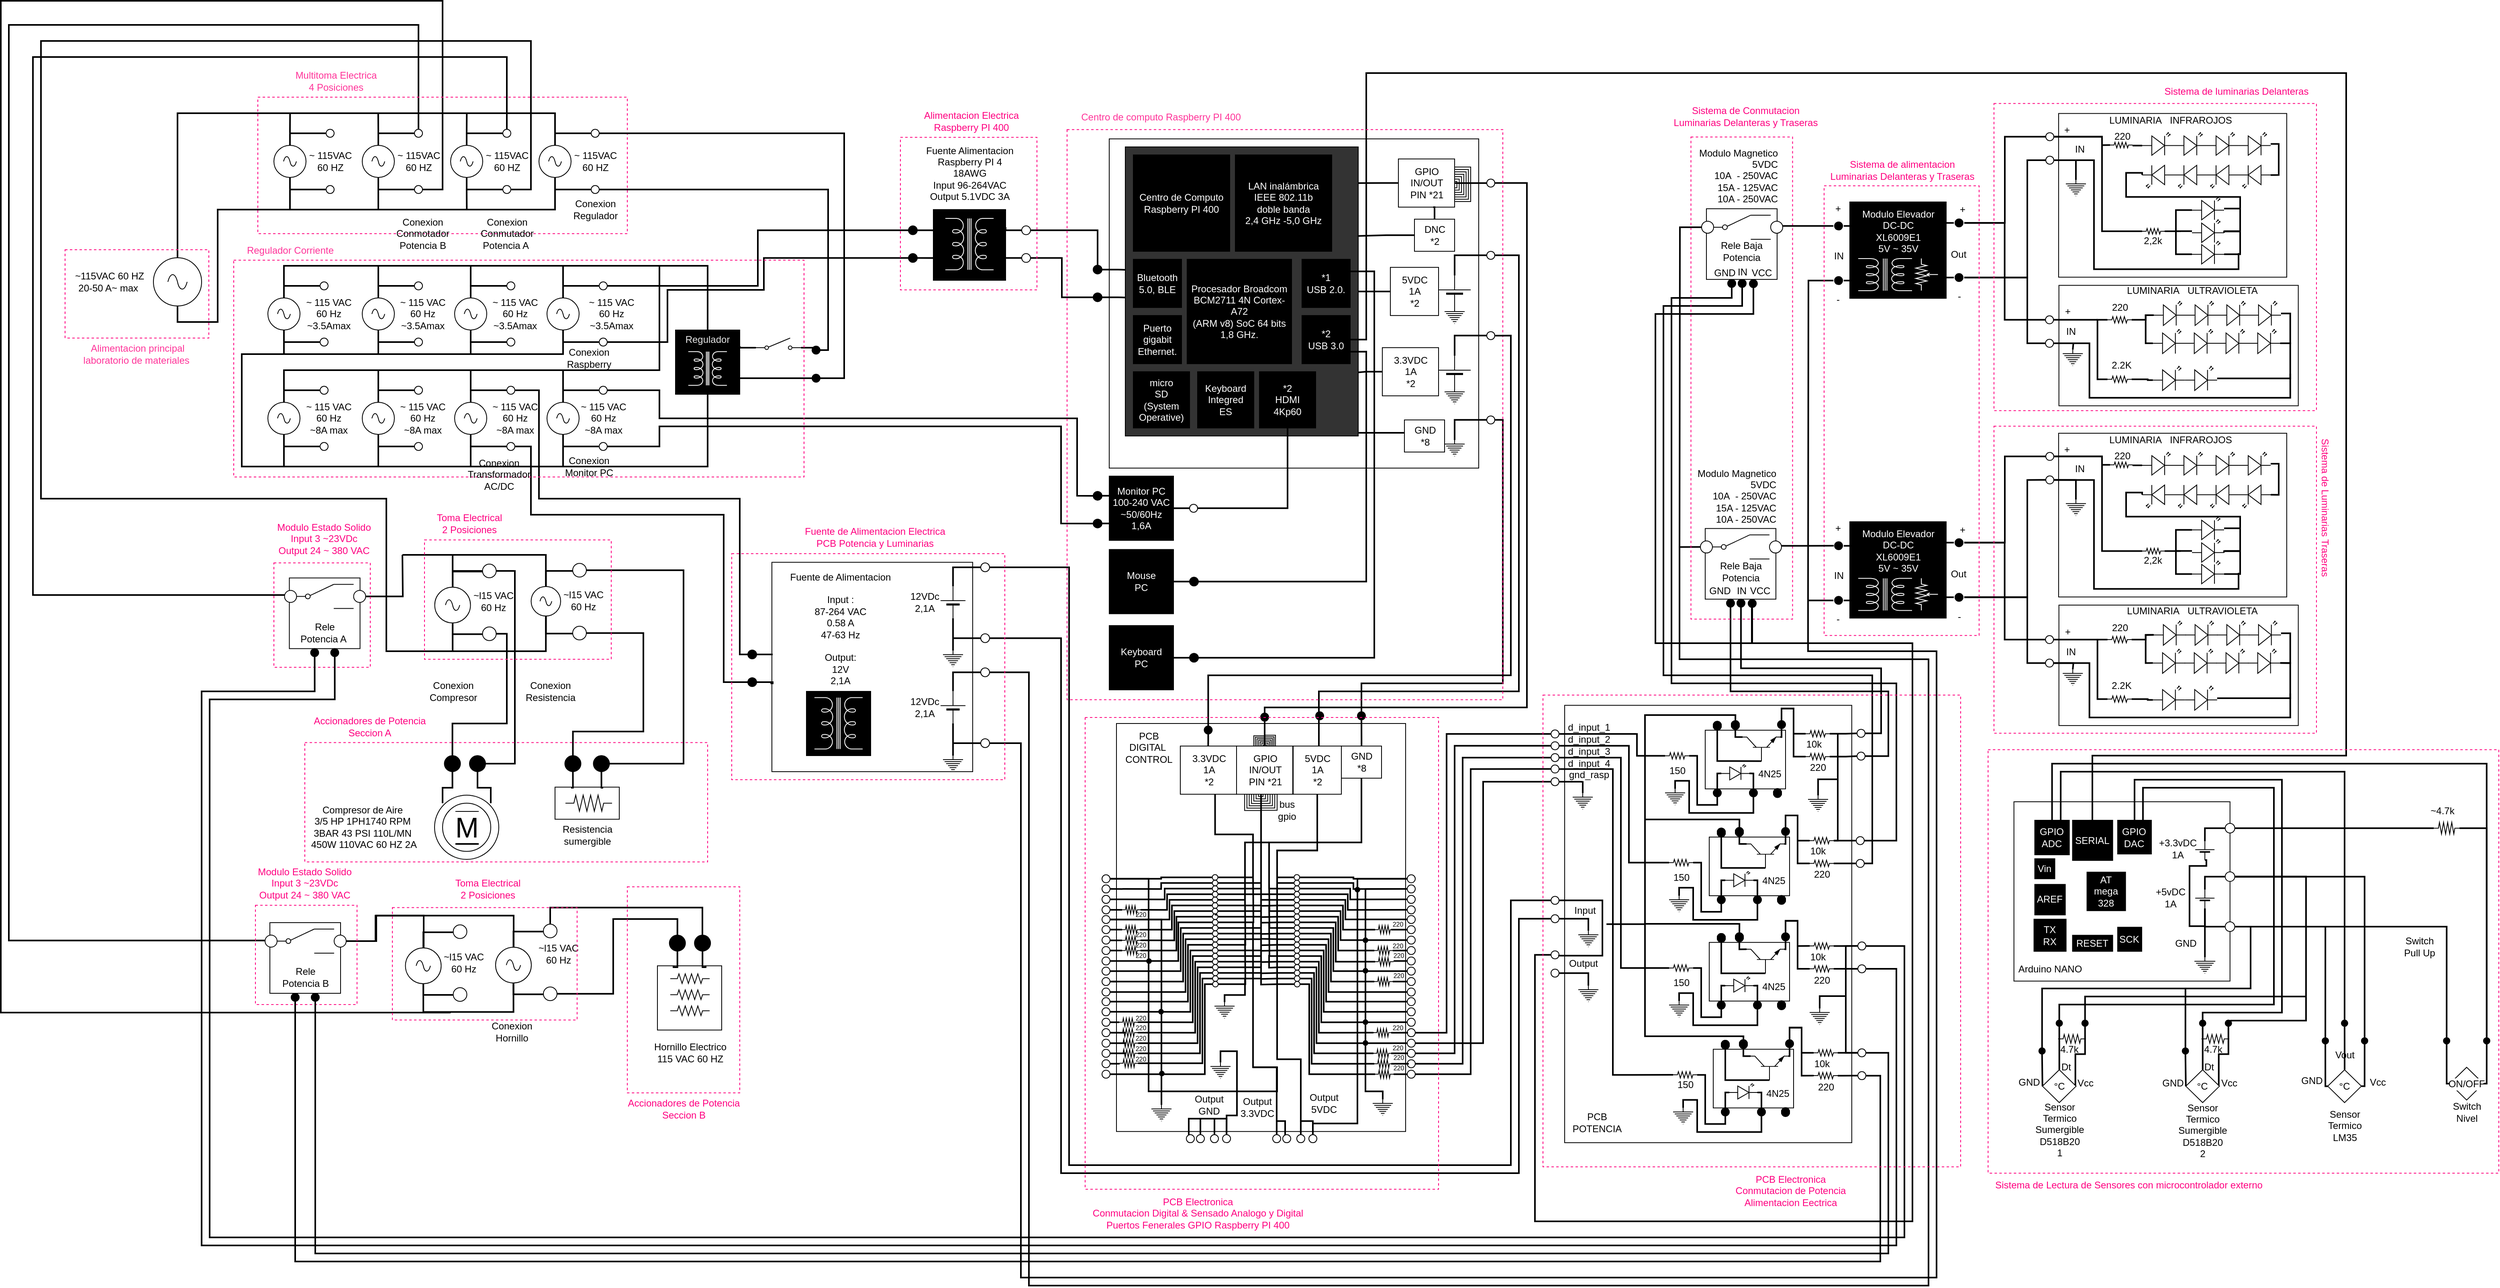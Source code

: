<mxfile version="20.8.16" type="device"><diagram name="Página-1" id="2wwYLH-urQdwChz_WBR2"><mxGraphModel dx="4234" dy="2030" grid="1" gridSize="10" guides="1" tooltips="1" connect="1" arrows="1" fold="1" page="1" pageScale="1" pageWidth="827" pageHeight="1169" math="0" shadow="0"><root><mxCell id="0"/><mxCell id="1" parent="0"/><mxCell id="HPIQ20EqpSlgLYswKywK-1" value="" style="rounded=0;whiteSpace=wrap;html=1;" vertex="1" parent="1"><mxGeometry x="1806.35" y="1047.45" width="269.01" height="223.35" as="geometry"/></mxCell><mxCell id="j2GW-dvtDDJaom3uCvOb-138" value="" style="rounded=0;whiteSpace=wrap;html=1;labelBackgroundColor=none;strokeColor=#000000;fontColor=#000000;fillColor=none;" parent="1" vertex="1"><mxGeometry x="1422" y="958.36" width="100" height="73.06" as="geometry"/></mxCell><mxCell id="j2GW-dvtDDJaom3uCvOb-15" value="" style="rounded=0;whiteSpace=wrap;html=1;labelBackgroundColor=none;fontColor=#FFFFFF;fillColor=#FFFFFF;" parent="1" vertex="1"><mxGeometry x="680" y="221.94" width="460" height="410" as="geometry"/></mxCell><mxCell id="j2GW-dvtDDJaom3uCvOb-62" value="" style="rounded=0;whiteSpace=wrap;html=1;labelBackgroundColor=none;strokeColor=default;fontColor=#FFFFFF;fillColor=#333333;" parent="1" vertex="1"><mxGeometry x="700" y="231.94" width="290" height="360" as="geometry"/></mxCell><mxCell id="Jtnzjnp6aQkmk5EH-5sT-46" style="edgeStyle=orthogonalEdgeStyle;rounded=0;orthogonalLoop=1;jettySize=auto;html=1;entryX=0.5;entryY=0;entryDx=0;entryDy=0;entryPerimeter=0;strokeColor=#000000;strokeWidth=2;endArrow=none;endFill=0;" parent="1" source="Jtnzjnp6aQkmk5EH-5sT-2" target="Jtnzjnp6aQkmk5EH-5sT-42" edge="1"><mxGeometry relative="1" as="geometry"><Array as="points"><mxPoint x="-480" y="190"/><mxPoint x="-10" y="190"/></Array></mxGeometry></mxCell><mxCell id="Jtnzjnp6aQkmk5EH-5sT-47" style="edgeStyle=orthogonalEdgeStyle;rounded=0;orthogonalLoop=1;jettySize=auto;html=1;entryX=0.5;entryY=1;entryDx=0;entryDy=0;entryPerimeter=0;strokeColor=#000000;strokeWidth=2;endArrow=none;endFill=0;" parent="1" source="Jtnzjnp6aQkmk5EH-5sT-2" target="Jtnzjnp6aQkmk5EH-5sT-42" edge="1"><mxGeometry relative="1" as="geometry"><Array as="points"><mxPoint x="-480" y="450"/><mxPoint x="-430" y="450"/><mxPoint x="-430" y="310"/><mxPoint x="-10" y="310"/></Array></mxGeometry></mxCell><mxCell id="Jtnzjnp6aQkmk5EH-5sT-2" value="" style="pointerEvents=1;verticalLabelPosition=bottom;shadow=0;dashed=0;align=center;html=1;verticalAlign=top;shape=mxgraph.electrical.signal_sources.source;aspect=fixed;points=[[0.5,0,0],[1,0.5,0],[0.5,1,0],[0,0.5,0]];elSignalType=ac;" parent="1" vertex="1"><mxGeometry x="-510" y="370" width="60" height="60" as="geometry"/></mxCell><mxCell id="Jtnzjnp6aQkmk5EH-5sT-6" value="~115VAC 60 HZ&lt;br&gt;20-50 A~ max&amp;nbsp;" style="text;html=1;align=center;verticalAlign=middle;resizable=0;points=[];autosize=1;strokeColor=none;fillColor=none;" parent="1" vertex="1"><mxGeometry x="-620" y="380" width="110" height="40" as="geometry"/></mxCell><mxCell id="Jtnzjnp6aQkmk5EH-5sT-7" value="&lt;font color=&quot;#ff3399&quot;&gt;Alimentacion principal&lt;br&gt;laboratorio de materiales&amp;nbsp;&lt;/font&gt;" style="text;html=1;align=center;verticalAlign=middle;resizable=0;points=[];autosize=1;strokeColor=none;fillColor=none;" parent="1" vertex="1"><mxGeometry x="-610" y="470" width="160" height="40" as="geometry"/></mxCell><mxCell id="Jtnzjnp6aQkmk5EH-5sT-24" style="edgeStyle=orthogonalEdgeStyle;rounded=0;orthogonalLoop=1;jettySize=auto;html=1;exitX=0.5;exitY=0;exitDx=0;exitDy=0;exitPerimeter=0;entryX=0;entryY=0.5;entryDx=0;entryDy=0;endArrow=none;endFill=0;fillColor=#d5e8d4;strokeColor=#000000;strokeWidth=2;" parent="1" source="Jtnzjnp6aQkmk5EH-5sT-8" target="Jtnzjnp6aQkmk5EH-5sT-16" edge="1"><mxGeometry relative="1" as="geometry"><Array as="points"><mxPoint x="-340" y="215"/></Array></mxGeometry></mxCell><mxCell id="Jtnzjnp6aQkmk5EH-5sT-25" style="edgeStyle=orthogonalEdgeStyle;rounded=0;orthogonalLoop=1;jettySize=auto;html=1;exitX=0.5;exitY=1;exitDx=0;exitDy=0;exitPerimeter=0;entryX=0;entryY=0.5;entryDx=0;entryDy=0;strokeColor=#000000;strokeWidth=2;endArrow=none;endFill=0;" parent="1" source="Jtnzjnp6aQkmk5EH-5sT-8" target="Jtnzjnp6aQkmk5EH-5sT-17" edge="1"><mxGeometry relative="1" as="geometry"><Array as="points"><mxPoint x="-340" y="285"/></Array></mxGeometry></mxCell><mxCell id="Jtnzjnp6aQkmk5EH-5sT-48" style="edgeStyle=orthogonalEdgeStyle;rounded=0;orthogonalLoop=1;jettySize=auto;html=1;exitX=0.5;exitY=0;exitDx=0;exitDy=0;exitPerimeter=0;strokeColor=#000000;strokeWidth=2;endArrow=none;endFill=0;" parent="1" source="Jtnzjnp6aQkmk5EH-5sT-8" edge="1"><mxGeometry relative="1" as="geometry"><mxPoint x="-339.857" y="190" as="targetPoint"/></mxGeometry></mxCell><mxCell id="Jtnzjnp6aQkmk5EH-5sT-49" style="edgeStyle=orthogonalEdgeStyle;rounded=0;orthogonalLoop=1;jettySize=auto;html=1;strokeColor=#000000;strokeWidth=2;endArrow=none;endFill=0;" parent="1" source="Jtnzjnp6aQkmk5EH-5sT-8" edge="1"><mxGeometry relative="1" as="geometry"><mxPoint x="-340" y="310" as="targetPoint"/></mxGeometry></mxCell><mxCell id="Jtnzjnp6aQkmk5EH-5sT-8" value="" style="pointerEvents=1;verticalLabelPosition=bottom;shadow=0;dashed=0;align=center;html=1;verticalAlign=top;shape=mxgraph.electrical.signal_sources.source;aspect=fixed;points=[[0.5,0,0],[1,0.5,0],[0.5,1,0],[0,0.5,0]];elSignalType=ac;" parent="1" vertex="1"><mxGeometry x="-360" y="230" width="40" height="40" as="geometry"/></mxCell><mxCell id="Jtnzjnp6aQkmk5EH-5sT-9" value="~ 115VAC&lt;br&gt;60 HZ" style="text;html=1;align=center;verticalAlign=middle;resizable=0;points=[];autosize=1;strokeColor=none;fillColor=none;" parent="1" vertex="1"><mxGeometry x="-330" y="230" width="80" height="40" as="geometry"/></mxCell><mxCell id="Jtnzjnp6aQkmk5EH-5sT-16" value="" style="ellipse;whiteSpace=wrap;html=1;aspect=fixed;" parent="1" vertex="1"><mxGeometry x="-295" y="210" width="10" height="10" as="geometry"/></mxCell><mxCell id="Jtnzjnp6aQkmk5EH-5sT-17" value="" style="ellipse;whiteSpace=wrap;html=1;aspect=fixed;" parent="1" vertex="1"><mxGeometry x="-295" y="280" width="10" height="10" as="geometry"/></mxCell><mxCell id="Jtnzjnp6aQkmk5EH-5sT-28" style="edgeStyle=orthogonalEdgeStyle;rounded=0;orthogonalLoop=1;jettySize=auto;html=1;exitX=0.5;exitY=0;exitDx=0;exitDy=0;exitPerimeter=0;entryX=0;entryY=0.5;entryDx=0;entryDy=0;endArrow=none;endFill=0;fillColor=#d5e8d4;strokeColor=#000000;strokeWidth=2;" parent="1" source="Jtnzjnp6aQkmk5EH-5sT-30" target="Jtnzjnp6aQkmk5EH-5sT-32" edge="1"><mxGeometry relative="1" as="geometry"><Array as="points"><mxPoint x="-230" y="215"/></Array></mxGeometry></mxCell><mxCell id="Jtnzjnp6aQkmk5EH-5sT-29" style="edgeStyle=orthogonalEdgeStyle;rounded=0;orthogonalLoop=1;jettySize=auto;html=1;exitX=0.5;exitY=1;exitDx=0;exitDy=0;exitPerimeter=0;entryX=0;entryY=0.5;entryDx=0;entryDy=0;strokeColor=#000000;strokeWidth=2;endArrow=none;endFill=0;" parent="1" source="Jtnzjnp6aQkmk5EH-5sT-30" target="Jtnzjnp6aQkmk5EH-5sT-33" edge="1"><mxGeometry relative="1" as="geometry"><Array as="points"><mxPoint x="-230" y="285"/></Array></mxGeometry></mxCell><mxCell id="Jtnzjnp6aQkmk5EH-5sT-50" style="edgeStyle=orthogonalEdgeStyle;rounded=0;orthogonalLoop=1;jettySize=auto;html=1;exitX=0.5;exitY=0;exitDx=0;exitDy=0;exitPerimeter=0;strokeColor=#000000;strokeWidth=2;endArrow=none;endFill=0;" parent="1" source="Jtnzjnp6aQkmk5EH-5sT-30" edge="1"><mxGeometry relative="1" as="geometry"><mxPoint x="-230.143" y="190" as="targetPoint"/></mxGeometry></mxCell><mxCell id="Jtnzjnp6aQkmk5EH-5sT-30" value="" style="pointerEvents=1;verticalLabelPosition=bottom;shadow=0;dashed=0;align=center;html=1;verticalAlign=top;shape=mxgraph.electrical.signal_sources.source;aspect=fixed;points=[[0.5,0,0],[1,0.5,0],[0.5,1,0],[0,0.5,0]];elSignalType=ac;" parent="1" vertex="1"><mxGeometry x="-250" y="230" width="40" height="40" as="geometry"/></mxCell><mxCell id="Jtnzjnp6aQkmk5EH-5sT-31" value="~ 115VAC&lt;br&gt;60 HZ" style="text;html=1;align=center;verticalAlign=middle;resizable=0;points=[];autosize=1;strokeColor=none;fillColor=none;" parent="1" vertex="1"><mxGeometry x="-220" y="230" width="80" height="40" as="geometry"/></mxCell><mxCell id="Jtnzjnp6aQkmk5EH-5sT-274" style="edgeStyle=orthogonalEdgeStyle;rounded=0;orthogonalLoop=1;jettySize=auto;html=1;strokeColor=#000000;strokeWidth=2;fontColor=#000000;endArrow=none;endFill=0;entryX=0.099;entryY=0.355;entryDx=0;entryDy=0;entryPerimeter=0;" parent="1" source="Jtnzjnp6aQkmk5EH-5sT-32" target="Jtnzjnp6aQkmk5EH-5sT-225" edge="1"><mxGeometry relative="1" as="geometry"><mxPoint x="-400" y="1220" as="targetPoint"/><Array as="points"><mxPoint x="-180" y="80"/><mxPoint x="-690" y="80"/><mxPoint x="-690" y="1220"/></Array></mxGeometry></mxCell><mxCell id="Jtnzjnp6aQkmk5EH-5sT-32" value="" style="ellipse;whiteSpace=wrap;html=1;aspect=fixed;" parent="1" vertex="1"><mxGeometry x="-185" y="210" width="10" height="10" as="geometry"/></mxCell><mxCell id="Jtnzjnp6aQkmk5EH-5sT-275" style="edgeStyle=orthogonalEdgeStyle;rounded=0;orthogonalLoop=1;jettySize=auto;html=1;strokeColor=#000000;strokeWidth=2;fontColor=#000000;endArrow=none;endFill=0;entryX=0.315;entryY=0.934;entryDx=0;entryDy=0;entryPerimeter=0;" parent="1" source="Jtnzjnp6aQkmk5EH-5sT-33" target="Jtnzjnp6aQkmk5EH-5sT-207" edge="1"><mxGeometry relative="1" as="geometry"><mxPoint x="-230" y="1310" as="targetPoint"/><Array as="points"><mxPoint x="-150" y="285"/><mxPoint x="-150" y="50"/><mxPoint x="-700" y="50"/><mxPoint x="-700" y="1310"/></Array></mxGeometry></mxCell><mxCell id="Jtnzjnp6aQkmk5EH-5sT-33" value="" style="ellipse;whiteSpace=wrap;html=1;aspect=fixed;" parent="1" vertex="1"><mxGeometry x="-185" y="280" width="10" height="10" as="geometry"/></mxCell><mxCell id="Jtnzjnp6aQkmk5EH-5sT-34" style="edgeStyle=orthogonalEdgeStyle;rounded=0;orthogonalLoop=1;jettySize=auto;html=1;exitX=0.5;exitY=0;exitDx=0;exitDy=0;exitPerimeter=0;entryX=0;entryY=0.5;entryDx=0;entryDy=0;endArrow=none;endFill=0;fillColor=#d5e8d4;strokeColor=#000000;strokeWidth=2;" parent="1" source="Jtnzjnp6aQkmk5EH-5sT-36" target="Jtnzjnp6aQkmk5EH-5sT-38" edge="1"><mxGeometry relative="1" as="geometry"><Array as="points"><mxPoint x="-120" y="215"/></Array></mxGeometry></mxCell><mxCell id="Jtnzjnp6aQkmk5EH-5sT-35" style="edgeStyle=orthogonalEdgeStyle;rounded=0;orthogonalLoop=1;jettySize=auto;html=1;exitX=0.5;exitY=1;exitDx=0;exitDy=0;exitPerimeter=0;entryX=0;entryY=0.5;entryDx=0;entryDy=0;strokeColor=#000000;strokeWidth=2;endArrow=none;endFill=0;" parent="1" source="Jtnzjnp6aQkmk5EH-5sT-36" target="Jtnzjnp6aQkmk5EH-5sT-39" edge="1"><mxGeometry relative="1" as="geometry"><Array as="points"><mxPoint x="-120" y="285"/></Array></mxGeometry></mxCell><mxCell id="Jtnzjnp6aQkmk5EH-5sT-51" style="edgeStyle=orthogonalEdgeStyle;rounded=0;orthogonalLoop=1;jettySize=auto;html=1;exitX=0.5;exitY=0;exitDx=0;exitDy=0;exitPerimeter=0;strokeColor=#000000;strokeWidth=2;endArrow=none;endFill=0;" parent="1" source="Jtnzjnp6aQkmk5EH-5sT-36" edge="1"><mxGeometry relative="1" as="geometry"><mxPoint x="-119.857" y="190" as="targetPoint"/></mxGeometry></mxCell><mxCell id="Jtnzjnp6aQkmk5EH-5sT-53" style="edgeStyle=orthogonalEdgeStyle;rounded=0;orthogonalLoop=1;jettySize=auto;html=1;exitX=0.5;exitY=1;exitDx=0;exitDy=0;exitPerimeter=0;strokeColor=#000000;strokeWidth=2;endArrow=none;endFill=0;" parent="1" source="Jtnzjnp6aQkmk5EH-5sT-36" edge="1"><mxGeometry relative="1" as="geometry"><mxPoint x="-119.857" y="310" as="targetPoint"/></mxGeometry></mxCell><mxCell id="Jtnzjnp6aQkmk5EH-5sT-36" value="" style="pointerEvents=1;verticalLabelPosition=bottom;shadow=0;dashed=0;align=center;html=1;verticalAlign=top;shape=mxgraph.electrical.signal_sources.source;aspect=fixed;points=[[0.5,0,0],[1,0.5,0],[0.5,1,0],[0,0.5,0]];elSignalType=ac;" parent="1" vertex="1"><mxGeometry x="-140" y="230" width="40" height="40" as="geometry"/></mxCell><mxCell id="Jtnzjnp6aQkmk5EH-5sT-37" value="~ 115VAC&lt;br&gt;60 HZ" style="text;html=1;align=center;verticalAlign=middle;resizable=0;points=[];autosize=1;strokeColor=none;fillColor=none;" parent="1" vertex="1"><mxGeometry x="-110" y="230" width="80" height="40" as="geometry"/></mxCell><mxCell id="Jtnzjnp6aQkmk5EH-5sT-259" style="edgeStyle=orthogonalEdgeStyle;rounded=0;orthogonalLoop=1;jettySize=auto;html=1;strokeColor=#000000;strokeWidth=2;fontColor=#000000;endArrow=none;endFill=0;entryX=0.45;entryY=0.383;entryDx=0;entryDy=0;entryPerimeter=0;" parent="1" source="Jtnzjnp6aQkmk5EH-5sT-38" target="Jtnzjnp6aQkmk5EH-5sT-181" edge="1"><mxGeometry relative="1" as="geometry"><mxPoint x="-370" y="800" as="targetPoint"/><Array as="points"><mxPoint x="-70" y="120"/><mxPoint x="-660" y="120"/><mxPoint x="-660" y="790"/></Array></mxGeometry></mxCell><mxCell id="Jtnzjnp6aQkmk5EH-5sT-38" value="" style="ellipse;whiteSpace=wrap;html=1;aspect=fixed;" parent="1" vertex="1"><mxGeometry x="-75" y="210" width="10" height="10" as="geometry"/></mxCell><mxCell id="Jtnzjnp6aQkmk5EH-5sT-260" style="edgeStyle=orthogonalEdgeStyle;rounded=0;orthogonalLoop=1;jettySize=auto;html=1;strokeColor=#000000;strokeWidth=2;fontColor=#000000;endArrow=none;endFill=0;" parent="1" source="Jtnzjnp6aQkmk5EH-5sT-39" edge="1"><mxGeometry relative="1" as="geometry"><mxPoint x="-220" y="682" as="targetPoint"/><Array as="points"><mxPoint x="-40" y="285"/><mxPoint x="-40" y="100"/><mxPoint x="-650" y="100"/><mxPoint x="-650" y="670"/><mxPoint x="-220" y="670"/></Array></mxGeometry></mxCell><mxCell id="Jtnzjnp6aQkmk5EH-5sT-39" value="" style="ellipse;whiteSpace=wrap;html=1;aspect=fixed;" parent="1" vertex="1"><mxGeometry x="-75" y="280" width="10" height="10" as="geometry"/></mxCell><mxCell id="Jtnzjnp6aQkmk5EH-5sT-40" style="edgeStyle=orthogonalEdgeStyle;rounded=0;orthogonalLoop=1;jettySize=auto;html=1;exitX=0.5;exitY=0;exitDx=0;exitDy=0;exitPerimeter=0;entryX=0;entryY=0.5;entryDx=0;entryDy=0;endArrow=none;endFill=0;fillColor=#d5e8d4;strokeColor=#000000;strokeWidth=2;" parent="1" source="Jtnzjnp6aQkmk5EH-5sT-42" target="Jtnzjnp6aQkmk5EH-5sT-44" edge="1"><mxGeometry relative="1" as="geometry"><Array as="points"><mxPoint x="-10" y="215"/></Array></mxGeometry></mxCell><mxCell id="Jtnzjnp6aQkmk5EH-5sT-41" style="edgeStyle=orthogonalEdgeStyle;rounded=0;orthogonalLoop=1;jettySize=auto;html=1;exitX=0.5;exitY=1;exitDx=0;exitDy=0;exitPerimeter=0;entryX=0;entryY=0.5;entryDx=0;entryDy=0;strokeColor=#000000;strokeWidth=2;endArrow=none;endFill=0;" parent="1" source="Jtnzjnp6aQkmk5EH-5sT-42" target="Jtnzjnp6aQkmk5EH-5sT-45" edge="1"><mxGeometry relative="1" as="geometry"><Array as="points"><mxPoint x="-10" y="285"/></Array></mxGeometry></mxCell><mxCell id="Jtnzjnp6aQkmk5EH-5sT-42" value="" style="pointerEvents=1;verticalLabelPosition=bottom;shadow=0;dashed=0;align=center;html=1;verticalAlign=top;shape=mxgraph.electrical.signal_sources.source;aspect=fixed;points=[[0.5,0,0],[1,0.5,0],[0.5,1,0],[0,0.5,0]];elSignalType=ac;" parent="1" vertex="1"><mxGeometry x="-30" y="230" width="40" height="40" as="geometry"/></mxCell><mxCell id="Jtnzjnp6aQkmk5EH-5sT-43" value="~ 115VAC&lt;br&gt;60 HZ" style="text;html=1;align=center;verticalAlign=middle;resizable=0;points=[];autosize=1;strokeColor=none;fillColor=none;" parent="1" vertex="1"><mxGeometry y="230" width="80" height="40" as="geometry"/></mxCell><mxCell id="Jtnzjnp6aQkmk5EH-5sT-44" value="" style="ellipse;whiteSpace=wrap;html=1;aspect=fixed;" parent="1" vertex="1"><mxGeometry x="35" y="210" width="10" height="10" as="geometry"/></mxCell><mxCell id="Jtnzjnp6aQkmk5EH-5sT-45" value="" style="ellipse;whiteSpace=wrap;html=1;aspect=fixed;" parent="1" vertex="1"><mxGeometry x="35" y="280" width="10" height="10" as="geometry"/></mxCell><mxCell id="Jtnzjnp6aQkmk5EH-5sT-52" style="edgeStyle=orthogonalEdgeStyle;rounded=0;orthogonalLoop=1;jettySize=auto;html=1;exitX=0.5;exitY=1;exitDx=0;exitDy=0;exitPerimeter=0;strokeColor=#000000;strokeWidth=2;endArrow=none;endFill=0;" parent="1" source="Jtnzjnp6aQkmk5EH-5sT-30" edge="1"><mxGeometry relative="1" as="geometry"><mxPoint x="-230" y="310" as="targetPoint"/></mxGeometry></mxCell><mxCell id="Jtnzjnp6aQkmk5EH-5sT-54" value="" style="rounded=0;whiteSpace=wrap;html=1;fillColor=none;dashed=1;strokeColor=#FF0080;" parent="1" vertex="1"><mxGeometry x="-620" y="360" width="179" height="110" as="geometry"/></mxCell><mxCell id="Jtnzjnp6aQkmk5EH-5sT-56" value="" style="rounded=0;whiteSpace=wrap;html=1;fillColor=none;dashed=1;strokeColor=#FF0080;" parent="1" vertex="1"><mxGeometry x="-380" y="170" width="460" height="170" as="geometry"/></mxCell><mxCell id="Jtnzjnp6aQkmk5EH-5sT-57" value="Multitoma Electrica&lt;br&gt;4 Posiciones" style="text;html=1;align=center;verticalAlign=middle;resizable=0;points=[];autosize=1;strokeColor=none;fillColor=none;fontColor=#FF3399;" parent="1" vertex="1"><mxGeometry x="-348.5" y="130" width="130" height="40" as="geometry"/></mxCell><mxCell id="Jtnzjnp6aQkmk5EH-5sT-58" style="edgeStyle=orthogonalEdgeStyle;rounded=0;orthogonalLoop=1;jettySize=auto;html=1;exitX=0.5;exitY=0;exitDx=0;exitDy=0;exitPerimeter=0;entryX=0;entryY=0.5;entryDx=0;entryDy=0;endArrow=none;endFill=0;fillColor=#d5e8d4;strokeColor=#000000;strokeWidth=2;" parent="1" source="Jtnzjnp6aQkmk5EH-5sT-60" target="Jtnzjnp6aQkmk5EH-5sT-61" edge="1"><mxGeometry relative="1" as="geometry"><Array as="points"><mxPoint x="-347.5" y="405"/></Array></mxGeometry></mxCell><mxCell id="Jtnzjnp6aQkmk5EH-5sT-59" style="edgeStyle=orthogonalEdgeStyle;rounded=0;orthogonalLoop=1;jettySize=auto;html=1;exitX=0.5;exitY=1;exitDx=0;exitDy=0;exitPerimeter=0;entryX=0;entryY=0.5;entryDx=0;entryDy=0;strokeColor=#000000;strokeWidth=2;endArrow=none;endFill=0;" parent="1" source="Jtnzjnp6aQkmk5EH-5sT-60" target="Jtnzjnp6aQkmk5EH-5sT-62" edge="1"><mxGeometry relative="1" as="geometry"><Array as="points"><mxPoint x="-347.5" y="475"/></Array></mxGeometry></mxCell><mxCell id="Jtnzjnp6aQkmk5EH-5sT-113" style="edgeStyle=orthogonalEdgeStyle;rounded=0;orthogonalLoop=1;jettySize=auto;html=1;strokeColor=#000000;strokeWidth=2;fontColor=#E6E6E6;endArrow=none;endFill=0;entryX=0.5;entryY=0;entryDx=0;entryDy=0;entryPerimeter=0;" parent="1" source="Jtnzjnp6aQkmk5EH-5sT-60" target="Jtnzjnp6aQkmk5EH-5sT-87" edge="1"><mxGeometry relative="1" as="geometry"><mxPoint x="-347.5" y="400" as="targetPoint"/><Array as="points"><mxPoint x="-348" y="380"/><mxPoint x="180" y="380"/></Array></mxGeometry></mxCell><mxCell id="Jtnzjnp6aQkmk5EH-5sT-122" style="edgeStyle=orthogonalEdgeStyle;rounded=0;orthogonalLoop=1;jettySize=auto;html=1;entryX=0.5;entryY=1;entryDx=0;entryDy=0;entryPerimeter=0;strokeColor=#000000;strokeWidth=2;fontColor=#E6E6E6;endArrow=none;endFill=0;" parent="1" source="Jtnzjnp6aQkmk5EH-5sT-60" target="Jtnzjnp6aQkmk5EH-5sT-71" edge="1"><mxGeometry relative="1" as="geometry"><Array as="points"><mxPoint x="-348" y="490"/><mxPoint x="-230" y="490"/></Array></mxGeometry></mxCell><mxCell id="Jtnzjnp6aQkmk5EH-5sT-60" value="" style="pointerEvents=1;verticalLabelPosition=bottom;shadow=0;dashed=0;align=center;html=1;verticalAlign=top;shape=mxgraph.electrical.signal_sources.source;aspect=fixed;points=[[0.5,0,0],[1,0.5,0],[0.5,1,0],[0,0.5,0]];elSignalType=ac;" parent="1" vertex="1"><mxGeometry x="-367.5" y="420" width="40" height="40" as="geometry"/></mxCell><mxCell id="Jtnzjnp6aQkmk5EH-5sT-61" value="" style="ellipse;whiteSpace=wrap;html=1;aspect=fixed;" parent="1" vertex="1"><mxGeometry x="-302.5" y="400" width="10" height="10" as="geometry"/></mxCell><mxCell id="Jtnzjnp6aQkmk5EH-5sT-62" value="" style="ellipse;whiteSpace=wrap;html=1;aspect=fixed;" parent="1" vertex="1"><mxGeometry x="-302.5" y="470" width="10" height="10" as="geometry"/></mxCell><mxCell id="Jtnzjnp6aQkmk5EH-5sT-68" value="&lt;font color=&quot;#000000&quot;&gt;~ 115 VAC&lt;br&gt;60 Hz&lt;br&gt;~3.5Amax&lt;br&gt;&lt;/font&gt;" style="text;html=1;align=center;verticalAlign=middle;resizable=0;points=[];autosize=1;strokeColor=none;fillColor=none;fontColor=#FF3399;" parent="1" vertex="1"><mxGeometry x="-332.5" y="410" width="80" height="60" as="geometry"/></mxCell><mxCell id="Jtnzjnp6aQkmk5EH-5sT-69" style="edgeStyle=orthogonalEdgeStyle;rounded=0;orthogonalLoop=1;jettySize=auto;html=1;exitX=0.5;exitY=0;exitDx=0;exitDy=0;exitPerimeter=0;entryX=0;entryY=0.5;entryDx=0;entryDy=0;endArrow=none;endFill=0;fillColor=#d5e8d4;strokeColor=#000000;strokeWidth=2;" parent="1" source="Jtnzjnp6aQkmk5EH-5sT-71" target="Jtnzjnp6aQkmk5EH-5sT-72" edge="1"><mxGeometry relative="1" as="geometry"><Array as="points"><mxPoint x="-230" y="405"/></Array></mxGeometry></mxCell><mxCell id="Jtnzjnp6aQkmk5EH-5sT-70" style="edgeStyle=orthogonalEdgeStyle;rounded=0;orthogonalLoop=1;jettySize=auto;html=1;exitX=0.5;exitY=1;exitDx=0;exitDy=0;exitPerimeter=0;entryX=0;entryY=0.5;entryDx=0;entryDy=0;strokeColor=#000000;strokeWidth=2;endArrow=none;endFill=0;" parent="1" source="Jtnzjnp6aQkmk5EH-5sT-71" target="Jtnzjnp6aQkmk5EH-5sT-73" edge="1"><mxGeometry relative="1" as="geometry"><Array as="points"><mxPoint x="-230" y="475"/></Array></mxGeometry></mxCell><mxCell id="Jtnzjnp6aQkmk5EH-5sT-123" style="edgeStyle=orthogonalEdgeStyle;rounded=0;orthogonalLoop=1;jettySize=auto;html=1;entryX=0.5;entryY=1;entryDx=0;entryDy=0;entryPerimeter=0;strokeColor=#000000;strokeWidth=2;fontColor=#E6E6E6;endArrow=none;endFill=0;" parent="1" source="Jtnzjnp6aQkmk5EH-5sT-71" target="Jtnzjnp6aQkmk5EH-5sT-77" edge="1"><mxGeometry relative="1" as="geometry"><Array as="points"><mxPoint x="-230" y="490"/><mxPoint x="-115" y="490"/></Array></mxGeometry></mxCell><mxCell id="Jtnzjnp6aQkmk5EH-5sT-137" style="edgeStyle=orthogonalEdgeStyle;rounded=0;orthogonalLoop=1;jettySize=auto;html=1;strokeColor=#000000;strokeWidth=2;fontColor=#E6E6E6;endArrow=none;endFill=0;" parent="1" source="Jtnzjnp6aQkmk5EH-5sT-71" edge="1"><mxGeometry relative="1" as="geometry"><mxPoint x="-230" y="380" as="targetPoint"/></mxGeometry></mxCell><mxCell id="Jtnzjnp6aQkmk5EH-5sT-71" value="" style="pointerEvents=1;verticalLabelPosition=bottom;shadow=0;dashed=0;align=center;html=1;verticalAlign=top;shape=mxgraph.electrical.signal_sources.source;aspect=fixed;points=[[0.5,0,0],[1,0.5,0],[0.5,1,0],[0,0.5,0]];elSignalType=ac;" parent="1" vertex="1"><mxGeometry x="-250" y="420" width="40" height="40" as="geometry"/></mxCell><mxCell id="Jtnzjnp6aQkmk5EH-5sT-72" value="" style="ellipse;whiteSpace=wrap;html=1;aspect=fixed;" parent="1" vertex="1"><mxGeometry x="-185" y="400" width="10" height="10" as="geometry"/></mxCell><mxCell id="Jtnzjnp6aQkmk5EH-5sT-73" value="" style="ellipse;whiteSpace=wrap;html=1;aspect=fixed;" parent="1" vertex="1"><mxGeometry x="-185" y="470" width="10" height="10" as="geometry"/></mxCell><mxCell id="Jtnzjnp6aQkmk5EH-5sT-74" value="&lt;font color=&quot;#000000&quot;&gt;~ 115 VAC&lt;br&gt;60 Hz&lt;br&gt;~3.5Amax&lt;br&gt;&lt;/font&gt;" style="text;html=1;align=center;verticalAlign=middle;resizable=0;points=[];autosize=1;strokeColor=none;fillColor=none;fontColor=#FF3399;" parent="1" vertex="1"><mxGeometry x="-215" y="410" width="80" height="60" as="geometry"/></mxCell><mxCell id="Jtnzjnp6aQkmk5EH-5sT-75" style="edgeStyle=orthogonalEdgeStyle;rounded=0;orthogonalLoop=1;jettySize=auto;html=1;exitX=0.5;exitY=0;exitDx=0;exitDy=0;exitPerimeter=0;entryX=0;entryY=0.5;entryDx=0;entryDy=0;endArrow=none;endFill=0;fillColor=#d5e8d4;strokeColor=#000000;strokeWidth=2;" parent="1" source="Jtnzjnp6aQkmk5EH-5sT-77" target="Jtnzjnp6aQkmk5EH-5sT-78" edge="1"><mxGeometry relative="1" as="geometry"><Array as="points"><mxPoint x="-115" y="405"/></Array></mxGeometry></mxCell><mxCell id="Jtnzjnp6aQkmk5EH-5sT-76" style="edgeStyle=orthogonalEdgeStyle;rounded=0;orthogonalLoop=1;jettySize=auto;html=1;exitX=0.5;exitY=1;exitDx=0;exitDy=0;exitPerimeter=0;entryX=0;entryY=0.5;entryDx=0;entryDy=0;strokeColor=#000000;strokeWidth=2;endArrow=none;endFill=0;" parent="1" source="Jtnzjnp6aQkmk5EH-5sT-77" target="Jtnzjnp6aQkmk5EH-5sT-79" edge="1"><mxGeometry relative="1" as="geometry"><Array as="points"><mxPoint x="-115" y="475"/></Array></mxGeometry></mxCell><mxCell id="Jtnzjnp6aQkmk5EH-5sT-138" style="edgeStyle=orthogonalEdgeStyle;rounded=0;orthogonalLoop=1;jettySize=auto;html=1;strokeColor=#000000;strokeWidth=2;fontColor=#E6E6E6;endArrow=none;endFill=0;" parent="1" source="Jtnzjnp6aQkmk5EH-5sT-77" edge="1"><mxGeometry relative="1" as="geometry"><mxPoint x="-115" y="380" as="targetPoint"/></mxGeometry></mxCell><mxCell id="Jtnzjnp6aQkmk5EH-5sT-77" value="" style="pointerEvents=1;verticalLabelPosition=bottom;shadow=0;dashed=0;align=center;html=1;verticalAlign=top;shape=mxgraph.electrical.signal_sources.source;aspect=fixed;points=[[0.5,0,0],[1,0.5,0],[0.5,1,0],[0,0.5,0]];elSignalType=ac;" parent="1" vertex="1"><mxGeometry x="-135" y="420" width="40" height="40" as="geometry"/></mxCell><mxCell id="Jtnzjnp6aQkmk5EH-5sT-78" value="" style="ellipse;whiteSpace=wrap;html=1;aspect=fixed;" parent="1" vertex="1"><mxGeometry x="-70" y="400" width="10" height="10" as="geometry"/></mxCell><mxCell id="Jtnzjnp6aQkmk5EH-5sT-79" value="" style="ellipse;whiteSpace=wrap;html=1;aspect=fixed;" parent="1" vertex="1"><mxGeometry x="-70" y="470" width="10" height="10" as="geometry"/></mxCell><mxCell id="Jtnzjnp6aQkmk5EH-5sT-80" value="&lt;font color=&quot;#000000&quot;&gt;~ 115 VAC&lt;br&gt;60 Hz&lt;br&gt;~3.5Amax&lt;br&gt;&lt;/font&gt;" style="text;html=1;align=center;verticalAlign=middle;resizable=0;points=[];autosize=1;strokeColor=none;fillColor=none;fontColor=#FF3399;" parent="1" vertex="1"><mxGeometry x="-100" y="410" width="80" height="60" as="geometry"/></mxCell><mxCell id="Jtnzjnp6aQkmk5EH-5sT-81" style="edgeStyle=orthogonalEdgeStyle;rounded=0;orthogonalLoop=1;jettySize=auto;html=1;exitX=0.5;exitY=0;exitDx=0;exitDy=0;exitPerimeter=0;entryX=0;entryY=0.5;entryDx=0;entryDy=0;endArrow=none;endFill=0;fillColor=#d5e8d4;strokeColor=#000000;strokeWidth=2;" parent="1" source="Jtnzjnp6aQkmk5EH-5sT-83" target="Jtnzjnp6aQkmk5EH-5sT-84" edge="1"><mxGeometry relative="1" as="geometry"><Array as="points"><mxPoint y="405"/></Array></mxGeometry></mxCell><mxCell id="Jtnzjnp6aQkmk5EH-5sT-82" style="edgeStyle=orthogonalEdgeStyle;rounded=0;orthogonalLoop=1;jettySize=auto;html=1;exitX=0.5;exitY=1;exitDx=0;exitDy=0;exitPerimeter=0;entryX=0;entryY=0.5;entryDx=0;entryDy=0;strokeColor=#000000;strokeWidth=2;endArrow=none;endFill=0;" parent="1" source="Jtnzjnp6aQkmk5EH-5sT-83" target="Jtnzjnp6aQkmk5EH-5sT-85" edge="1"><mxGeometry relative="1" as="geometry"><Array as="points"><mxPoint y="475"/></Array></mxGeometry></mxCell><mxCell id="Jtnzjnp6aQkmk5EH-5sT-126" style="edgeStyle=orthogonalEdgeStyle;rounded=0;orthogonalLoop=1;jettySize=auto;html=1;entryX=0.5;entryY=1;entryDx=0;entryDy=0;entryPerimeter=0;strokeColor=#000000;strokeWidth=2;fontColor=#E6E6E6;endArrow=none;endFill=0;" parent="1" source="Jtnzjnp6aQkmk5EH-5sT-83" target="Jtnzjnp6aQkmk5EH-5sT-77" edge="1"><mxGeometry relative="1" as="geometry"><Array as="points"><mxPoint y="490"/><mxPoint x="-115" y="490"/></Array></mxGeometry></mxCell><mxCell id="Jtnzjnp6aQkmk5EH-5sT-139" style="edgeStyle=orthogonalEdgeStyle;rounded=0;orthogonalLoop=1;jettySize=auto;html=1;strokeColor=#000000;strokeWidth=2;fontColor=#E6E6E6;endArrow=none;endFill=0;" parent="1" source="Jtnzjnp6aQkmk5EH-5sT-83" edge="1"><mxGeometry relative="1" as="geometry"><mxPoint y="380" as="targetPoint"/></mxGeometry></mxCell><mxCell id="Jtnzjnp6aQkmk5EH-5sT-83" value="" style="pointerEvents=1;verticalLabelPosition=bottom;shadow=0;dashed=0;align=center;html=1;verticalAlign=top;shape=mxgraph.electrical.signal_sources.source;aspect=fixed;points=[[0.5,0,0],[1,0.5,0],[0.5,1,0],[0,0.5,0]];elSignalType=ac;" parent="1" vertex="1"><mxGeometry x="-20" y="420" width="40" height="40" as="geometry"/></mxCell><mxCell id="j2GW-dvtDDJaom3uCvOb-100" style="edgeStyle=orthogonalEdgeStyle;rounded=0;orthogonalLoop=1;jettySize=auto;html=1;entryX=0;entryY=0.5;entryDx=0;entryDy=0;strokeWidth=2;fontColor=#000000;endArrow=none;endFill=0;" parent="1" source="Jtnzjnp6aQkmk5EH-5sT-84" target="j2GW-dvtDDJaom3uCvOb-82" edge="1"><mxGeometry relative="1" as="geometry"/></mxCell><mxCell id="Jtnzjnp6aQkmk5EH-5sT-84" value="" style="ellipse;whiteSpace=wrap;html=1;aspect=fixed;" parent="1" vertex="1"><mxGeometry x="45" y="400" width="10" height="10" as="geometry"/></mxCell><mxCell id="j2GW-dvtDDJaom3uCvOb-101" style="edgeStyle=orthogonalEdgeStyle;rounded=0;orthogonalLoop=1;jettySize=auto;html=1;entryX=0;entryY=0.5;entryDx=0;entryDy=0;strokeWidth=2;fontColor=#000000;endArrow=none;endFill=0;" parent="1" source="Jtnzjnp6aQkmk5EH-5sT-85" target="j2GW-dvtDDJaom3uCvOb-83" edge="1"><mxGeometry relative="1" as="geometry"><Array as="points"><mxPoint x="130" y="475"/><mxPoint x="130" y="410"/><mxPoint x="250" y="410"/><mxPoint x="250" y="370"/></Array></mxGeometry></mxCell><mxCell id="Jtnzjnp6aQkmk5EH-5sT-85" value="" style="ellipse;whiteSpace=wrap;html=1;aspect=fixed;" parent="1" vertex="1"><mxGeometry x="45" y="470" width="10" height="10" as="geometry"/></mxCell><mxCell id="Jtnzjnp6aQkmk5EH-5sT-86" value="&lt;font color=&quot;#000000&quot;&gt;~ 115 VAC&lt;br&gt;60 Hz&lt;br&gt;~3.5Amax&lt;br&gt;&lt;/font&gt;" style="text;html=1;align=center;verticalAlign=middle;resizable=0;points=[];autosize=1;strokeColor=none;fillColor=none;fontColor=#FF3399;" parent="1" vertex="1"><mxGeometry x="20" y="410" width="80" height="60" as="geometry"/></mxCell><mxCell id="Jtnzjnp6aQkmk5EH-5sT-127" style="edgeStyle=orthogonalEdgeStyle;rounded=0;orthogonalLoop=1;jettySize=auto;html=1;exitX=0.5;exitY=1;exitDx=0;exitDy=0;strokeColor=#000000;strokeWidth=2;fontColor=#E6E6E6;endArrow=none;endFill=0;" parent="1" source="Jtnzjnp6aQkmk5EH-5sT-87" edge="1"><mxGeometry relative="1" as="geometry"><mxPoint x="-400" y="600" as="targetPoint"/><Array as="points"><mxPoint x="180" y="630"/><mxPoint x="-400" y="630"/></Array></mxGeometry></mxCell><mxCell id="Jtnzjnp6aQkmk5EH-5sT-87" value="&lt;span style=&quot;background-color: rgb(0, 0, 0);&quot;&gt;&lt;font color=&quot;#e6e6e6&quot;&gt;Regulador&lt;br&gt;&lt;br&gt;&lt;br&gt;&lt;br&gt;&lt;br&gt;&lt;/font&gt;&lt;/span&gt;" style="whiteSpace=wrap;html=1;aspect=fixed;strokeColor=#000000;fontColor=#000000;fillColor=#000000;" parent="1" vertex="1"><mxGeometry x="140" y="460" width="80" height="80" as="geometry"/></mxCell><mxCell id="Jtnzjnp6aQkmk5EH-5sT-89" style="edgeStyle=orthogonalEdgeStyle;rounded=0;orthogonalLoop=1;jettySize=auto;html=1;exitX=0.5;exitY=0;exitDx=0;exitDy=0;exitPerimeter=0;entryX=0;entryY=0.5;entryDx=0;entryDy=0;endArrow=none;endFill=0;fillColor=#d5e8d4;strokeColor=#000000;strokeWidth=2;" parent="1" source="Jtnzjnp6aQkmk5EH-5sT-91" target="Jtnzjnp6aQkmk5EH-5sT-92" edge="1"><mxGeometry relative="1" as="geometry"><Array as="points"><mxPoint x="-348" y="535"/></Array></mxGeometry></mxCell><mxCell id="Jtnzjnp6aQkmk5EH-5sT-90" style="edgeStyle=orthogonalEdgeStyle;rounded=0;orthogonalLoop=1;jettySize=auto;html=1;exitX=0.5;exitY=1;exitDx=0;exitDy=0;exitPerimeter=0;entryX=0;entryY=0.5;entryDx=0;entryDy=0;strokeColor=#000000;strokeWidth=2;endArrow=none;endFill=0;" parent="1" source="Jtnzjnp6aQkmk5EH-5sT-91" target="Jtnzjnp6aQkmk5EH-5sT-93" edge="1"><mxGeometry relative="1" as="geometry"><Array as="points"><mxPoint x="-347.5" y="605"/></Array></mxGeometry></mxCell><mxCell id="Jtnzjnp6aQkmk5EH-5sT-129" style="edgeStyle=orthogonalEdgeStyle;rounded=0;orthogonalLoop=1;jettySize=auto;html=1;strokeColor=#000000;strokeWidth=2;fontColor=#E6E6E6;endArrow=none;endFill=0;" parent="1" source="Jtnzjnp6aQkmk5EH-5sT-91" edge="1"><mxGeometry relative="1" as="geometry"><mxPoint x="-347.5" y="630" as="targetPoint"/></mxGeometry></mxCell><mxCell id="Jtnzjnp6aQkmk5EH-5sT-133" style="edgeStyle=orthogonalEdgeStyle;rounded=0;orthogonalLoop=1;jettySize=auto;html=1;exitX=0.5;exitY=0;exitDx=0;exitDy=0;exitPerimeter=0;strokeColor=#000000;strokeWidth=2;fontColor=#E6E6E6;endArrow=none;endFill=0;" parent="1" source="Jtnzjnp6aQkmk5EH-5sT-91" edge="1"><mxGeometry relative="1" as="geometry"><mxPoint x="120" y="380" as="targetPoint"/><Array as="points"><mxPoint x="-348" y="510"/><mxPoint x="120" y="510"/></Array></mxGeometry></mxCell><mxCell id="Jtnzjnp6aQkmk5EH-5sT-91" value="" style="pointerEvents=1;verticalLabelPosition=bottom;shadow=0;dashed=0;align=center;html=1;verticalAlign=top;shape=mxgraph.electrical.signal_sources.source;aspect=fixed;points=[[0.5,0,0],[1,0.5,0],[0.5,1,0],[0,0.5,0]];elSignalType=ac;" parent="1" vertex="1"><mxGeometry x="-367.5" y="550" width="40" height="40" as="geometry"/></mxCell><mxCell id="Jtnzjnp6aQkmk5EH-5sT-92" value="" style="ellipse;whiteSpace=wrap;html=1;aspect=fixed;" parent="1" vertex="1"><mxGeometry x="-302.5" y="530" width="10" height="10" as="geometry"/></mxCell><mxCell id="Jtnzjnp6aQkmk5EH-5sT-93" value="" style="ellipse;whiteSpace=wrap;html=1;aspect=fixed;" parent="1" vertex="1"><mxGeometry x="-302.5" y="600" width="10" height="10" as="geometry"/></mxCell><mxCell id="Jtnzjnp6aQkmk5EH-5sT-94" value="&lt;font color=&quot;#000000&quot;&gt;~ 115 VAC&lt;br&gt;60 Hz&lt;br&gt;~8A max&lt;br&gt;&lt;/font&gt;" style="text;html=1;align=center;verticalAlign=middle;resizable=0;points=[];autosize=1;strokeColor=none;fillColor=none;fontColor=#FF3399;" parent="1" vertex="1"><mxGeometry x="-332.5" y="540" width="80" height="60" as="geometry"/></mxCell><mxCell id="Jtnzjnp6aQkmk5EH-5sT-95" style="edgeStyle=orthogonalEdgeStyle;rounded=0;orthogonalLoop=1;jettySize=auto;html=1;exitX=0.5;exitY=0;exitDx=0;exitDy=0;exitPerimeter=0;entryX=0;entryY=0.5;entryDx=0;entryDy=0;endArrow=none;endFill=0;fillColor=#d5e8d4;strokeColor=#000000;strokeWidth=2;" parent="1" source="Jtnzjnp6aQkmk5EH-5sT-97" target="Jtnzjnp6aQkmk5EH-5sT-98" edge="1"><mxGeometry relative="1" as="geometry"><Array as="points"><mxPoint x="-230" y="535"/></Array></mxGeometry></mxCell><mxCell id="Jtnzjnp6aQkmk5EH-5sT-96" style="edgeStyle=orthogonalEdgeStyle;rounded=0;orthogonalLoop=1;jettySize=auto;html=1;exitX=0.5;exitY=1;exitDx=0;exitDy=0;exitPerimeter=0;entryX=0;entryY=0.5;entryDx=0;entryDy=0;strokeColor=#000000;strokeWidth=2;endArrow=none;endFill=0;" parent="1" source="Jtnzjnp6aQkmk5EH-5sT-97" target="Jtnzjnp6aQkmk5EH-5sT-99" edge="1"><mxGeometry relative="1" as="geometry"><Array as="points"><mxPoint x="-230" y="605"/></Array></mxGeometry></mxCell><mxCell id="Jtnzjnp6aQkmk5EH-5sT-130" style="edgeStyle=orthogonalEdgeStyle;rounded=0;orthogonalLoop=1;jettySize=auto;html=1;strokeColor=#000000;strokeWidth=2;fontColor=#E6E6E6;endArrow=none;endFill=0;" parent="1" source="Jtnzjnp6aQkmk5EH-5sT-97" edge="1"><mxGeometry relative="1" as="geometry"><mxPoint x="-230" y="630" as="targetPoint"/></mxGeometry></mxCell><mxCell id="Jtnzjnp6aQkmk5EH-5sT-134" style="edgeStyle=orthogonalEdgeStyle;rounded=0;orthogonalLoop=1;jettySize=auto;html=1;strokeColor=#000000;strokeWidth=2;fontColor=#E6E6E6;endArrow=none;endFill=0;" parent="1" source="Jtnzjnp6aQkmk5EH-5sT-97" edge="1"><mxGeometry relative="1" as="geometry"><mxPoint x="-230" y="510" as="targetPoint"/></mxGeometry></mxCell><mxCell id="Jtnzjnp6aQkmk5EH-5sT-97" value="" style="pointerEvents=1;verticalLabelPosition=bottom;shadow=0;dashed=0;align=center;html=1;verticalAlign=top;shape=mxgraph.electrical.signal_sources.source;aspect=fixed;points=[[0.5,0,0],[1,0.5,0],[0.5,1,0],[0,0.5,0]];elSignalType=ac;" parent="1" vertex="1"><mxGeometry x="-250" y="550" width="40" height="40" as="geometry"/></mxCell><mxCell id="Jtnzjnp6aQkmk5EH-5sT-98" value="" style="ellipse;whiteSpace=wrap;html=1;aspect=fixed;" parent="1" vertex="1"><mxGeometry x="-185" y="530" width="10" height="10" as="geometry"/></mxCell><mxCell id="Jtnzjnp6aQkmk5EH-5sT-99" value="" style="ellipse;whiteSpace=wrap;html=1;aspect=fixed;" parent="1" vertex="1"><mxGeometry x="-185" y="600" width="10" height="10" as="geometry"/></mxCell><mxCell id="Jtnzjnp6aQkmk5EH-5sT-100" value="&lt;font color=&quot;#000000&quot;&gt;~ 115 VAC&lt;br&gt;60 Hz&lt;br&gt;~8A max&lt;br&gt;&lt;/font&gt;" style="text;html=1;align=center;verticalAlign=middle;resizable=0;points=[];autosize=1;strokeColor=none;fillColor=none;fontColor=#FF3399;" parent="1" vertex="1"><mxGeometry x="-215" y="540" width="80" height="60" as="geometry"/></mxCell><mxCell id="Jtnzjnp6aQkmk5EH-5sT-101" style="edgeStyle=orthogonalEdgeStyle;rounded=0;orthogonalLoop=1;jettySize=auto;html=1;exitX=0.5;exitY=0;exitDx=0;exitDy=0;exitPerimeter=0;entryX=0;entryY=0.5;entryDx=0;entryDy=0;endArrow=none;endFill=0;fillColor=#d5e8d4;strokeColor=#000000;strokeWidth=2;" parent="1" source="Jtnzjnp6aQkmk5EH-5sT-103" target="Jtnzjnp6aQkmk5EH-5sT-104" edge="1"><mxGeometry relative="1" as="geometry"><Array as="points"><mxPoint x="-115" y="535"/></Array></mxGeometry></mxCell><mxCell id="Jtnzjnp6aQkmk5EH-5sT-102" style="edgeStyle=orthogonalEdgeStyle;rounded=0;orthogonalLoop=1;jettySize=auto;html=1;exitX=0.5;exitY=1;exitDx=0;exitDy=0;exitPerimeter=0;entryX=0;entryY=0.5;entryDx=0;entryDy=0;strokeColor=#000000;strokeWidth=2;endArrow=none;endFill=0;" parent="1" source="Jtnzjnp6aQkmk5EH-5sT-103" target="Jtnzjnp6aQkmk5EH-5sT-105" edge="1"><mxGeometry relative="1" as="geometry"><Array as="points"><mxPoint x="-115" y="605"/></Array></mxGeometry></mxCell><mxCell id="Jtnzjnp6aQkmk5EH-5sT-131" style="edgeStyle=orthogonalEdgeStyle;rounded=0;orthogonalLoop=1;jettySize=auto;html=1;strokeColor=#000000;strokeWidth=2;fontColor=#E6E6E6;endArrow=none;endFill=0;" parent="1" source="Jtnzjnp6aQkmk5EH-5sT-103" edge="1"><mxGeometry relative="1" as="geometry"><mxPoint x="-115" y="630" as="targetPoint"/></mxGeometry></mxCell><mxCell id="Jtnzjnp6aQkmk5EH-5sT-135" style="edgeStyle=orthogonalEdgeStyle;rounded=0;orthogonalLoop=1;jettySize=auto;html=1;strokeColor=#000000;strokeWidth=2;fontColor=#E6E6E6;endArrow=none;endFill=0;" parent="1" source="Jtnzjnp6aQkmk5EH-5sT-103" edge="1"><mxGeometry relative="1" as="geometry"><mxPoint x="-115" y="510" as="targetPoint"/></mxGeometry></mxCell><mxCell id="Jtnzjnp6aQkmk5EH-5sT-103" value="" style="pointerEvents=1;verticalLabelPosition=bottom;shadow=0;dashed=0;align=center;html=1;verticalAlign=top;shape=mxgraph.electrical.signal_sources.source;aspect=fixed;points=[[0.5,0,0],[1,0.5,0],[0.5,1,0],[0,0.5,0]];elSignalType=ac;" parent="1" vertex="1"><mxGeometry x="-135" y="550" width="40" height="40" as="geometry"/></mxCell><mxCell id="j2GW-dvtDDJaom3uCvOb-131" style="edgeStyle=orthogonalEdgeStyle;rounded=0;orthogonalLoop=1;jettySize=auto;html=1;entryX=0;entryY=0.5;entryDx=0;entryDy=0;strokeWidth=2;fontColor=#000000;endArrow=none;endFill=0;" parent="1" source="Jtnzjnp6aQkmk5EH-5sT-104" target="j2GW-dvtDDJaom3uCvOb-126" edge="1"><mxGeometry relative="1" as="geometry"><Array as="points"><mxPoint x="-30" y="535"/><mxPoint x="-30" y="670"/><mxPoint x="220" y="670"/><mxPoint x="220" y="864"/></Array></mxGeometry></mxCell><mxCell id="Jtnzjnp6aQkmk5EH-5sT-104" value="" style="ellipse;whiteSpace=wrap;html=1;aspect=fixed;" parent="1" vertex="1"><mxGeometry x="-70" y="530" width="10" height="10" as="geometry"/></mxCell><mxCell id="j2GW-dvtDDJaom3uCvOb-132" style="edgeStyle=orthogonalEdgeStyle;rounded=0;orthogonalLoop=1;jettySize=auto;html=1;entryX=0;entryY=0.5;entryDx=0;entryDy=0;strokeWidth=2;fontColor=#000000;endArrow=none;endFill=0;" parent="1" source="Jtnzjnp6aQkmk5EH-5sT-105" target="j2GW-dvtDDJaom3uCvOb-127" edge="1"><mxGeometry relative="1" as="geometry"><Array as="points"><mxPoint x="-40" y="605"/><mxPoint x="-40" y="690"/><mxPoint x="200" y="690"/><mxPoint x="200" y="899"/></Array></mxGeometry></mxCell><mxCell id="Jtnzjnp6aQkmk5EH-5sT-105" value="" style="ellipse;whiteSpace=wrap;html=1;aspect=fixed;" parent="1" vertex="1"><mxGeometry x="-70" y="600" width="10" height="10" as="geometry"/></mxCell><mxCell id="Jtnzjnp6aQkmk5EH-5sT-106" value="&lt;font color=&quot;#000000&quot;&gt;~ 115 VAC&lt;br&gt;60 Hz&lt;br&gt;~8A max&lt;br&gt;&lt;/font&gt;" style="text;html=1;align=center;verticalAlign=middle;resizable=0;points=[];autosize=1;strokeColor=none;fillColor=none;fontColor=#FF3399;" parent="1" vertex="1"><mxGeometry x="-100" y="540" width="80" height="60" as="geometry"/></mxCell><mxCell id="Jtnzjnp6aQkmk5EH-5sT-107" style="edgeStyle=orthogonalEdgeStyle;rounded=0;orthogonalLoop=1;jettySize=auto;html=1;exitX=0.5;exitY=0;exitDx=0;exitDy=0;exitPerimeter=0;entryX=0;entryY=0.5;entryDx=0;entryDy=0;endArrow=none;endFill=0;fillColor=#d5e8d4;strokeColor=#000000;strokeWidth=2;" parent="1" source="Jtnzjnp6aQkmk5EH-5sT-109" target="Jtnzjnp6aQkmk5EH-5sT-110" edge="1"><mxGeometry relative="1" as="geometry"><Array as="points"><mxPoint y="535"/></Array></mxGeometry></mxCell><mxCell id="Jtnzjnp6aQkmk5EH-5sT-108" style="edgeStyle=orthogonalEdgeStyle;rounded=0;orthogonalLoop=1;jettySize=auto;html=1;exitX=0.5;exitY=1;exitDx=0;exitDy=0;exitPerimeter=0;entryX=0;entryY=0.5;entryDx=0;entryDy=0;strokeColor=#000000;strokeWidth=2;endArrow=none;endFill=0;" parent="1" source="Jtnzjnp6aQkmk5EH-5sT-109" target="Jtnzjnp6aQkmk5EH-5sT-111" edge="1"><mxGeometry relative="1" as="geometry"><Array as="points"><mxPoint y="605"/></Array></mxGeometry></mxCell><mxCell id="Jtnzjnp6aQkmk5EH-5sT-132" style="edgeStyle=orthogonalEdgeStyle;rounded=0;orthogonalLoop=1;jettySize=auto;html=1;strokeColor=#000000;strokeWidth=2;fontColor=#E6E6E6;endArrow=none;endFill=0;" parent="1" source="Jtnzjnp6aQkmk5EH-5sT-109" edge="1"><mxGeometry relative="1" as="geometry"><mxPoint y="630" as="targetPoint"/></mxGeometry></mxCell><mxCell id="Jtnzjnp6aQkmk5EH-5sT-136" style="edgeStyle=orthogonalEdgeStyle;rounded=0;orthogonalLoop=1;jettySize=auto;html=1;strokeColor=#000000;strokeWidth=2;fontColor=#E6E6E6;endArrow=none;endFill=0;" parent="1" source="Jtnzjnp6aQkmk5EH-5sT-109" edge="1"><mxGeometry relative="1" as="geometry"><mxPoint y="510" as="targetPoint"/></mxGeometry></mxCell><mxCell id="Jtnzjnp6aQkmk5EH-5sT-109" value="" style="pointerEvents=1;verticalLabelPosition=bottom;shadow=0;dashed=0;align=center;html=1;verticalAlign=top;shape=mxgraph.electrical.signal_sources.source;aspect=fixed;points=[[0.5,0,0],[1,0.5,0],[0.5,1,0],[0,0.5,0]];elSignalType=ac;" parent="1" vertex="1"><mxGeometry x="-20" y="550" width="40" height="40" as="geometry"/></mxCell><mxCell id="j2GW-dvtDDJaom3uCvOb-94" style="edgeStyle=orthogonalEdgeStyle;rounded=0;orthogonalLoop=1;jettySize=auto;html=1;entryX=0;entryY=0.5;entryDx=0;entryDy=0;strokeWidth=2;fontColor=#000000;endArrow=none;endFill=0;" parent="1" source="Jtnzjnp6aQkmk5EH-5sT-110" target="j2GW-dvtDDJaom3uCvOb-4" edge="1"><mxGeometry relative="1" as="geometry"><Array as="points"><mxPoint x="120" y="535"/><mxPoint x="120" y="570"/><mxPoint x="640" y="570"/><mxPoint x="640" y="666"/></Array></mxGeometry></mxCell><mxCell id="Jtnzjnp6aQkmk5EH-5sT-110" value="" style="ellipse;whiteSpace=wrap;html=1;aspect=fixed;" parent="1" vertex="1"><mxGeometry x="45" y="530" width="10" height="10" as="geometry"/></mxCell><mxCell id="j2GW-dvtDDJaom3uCvOb-96" style="edgeStyle=orthogonalEdgeStyle;rounded=0;orthogonalLoop=1;jettySize=auto;html=1;entryX=0;entryY=0.5;entryDx=0;entryDy=0;strokeWidth=2;fontColor=#000000;endArrow=none;endFill=0;" parent="1" source="Jtnzjnp6aQkmk5EH-5sT-111" target="j2GW-dvtDDJaom3uCvOb-5" edge="1"><mxGeometry relative="1" as="geometry"><Array as="points"><mxPoint x="120" y="605"/><mxPoint x="120" y="580"/><mxPoint x="620" y="580"/><mxPoint x="620" y="701"/></Array></mxGeometry></mxCell><mxCell id="Jtnzjnp6aQkmk5EH-5sT-111" value="" style="ellipse;whiteSpace=wrap;html=1;aspect=fixed;" parent="1" vertex="1"><mxGeometry x="45" y="600" width="10" height="10" as="geometry"/></mxCell><mxCell id="Jtnzjnp6aQkmk5EH-5sT-112" value="&lt;font color=&quot;#000000&quot;&gt;~ 115 VAC&lt;br&gt;60 Hz&lt;br&gt;~8A max&lt;br&gt;&lt;/font&gt;" style="text;html=1;align=center;verticalAlign=middle;resizable=0;points=[];autosize=1;strokeColor=none;fillColor=none;fontColor=#FF3399;" parent="1" vertex="1"><mxGeometry x="10" y="540" width="80" height="60" as="geometry"/></mxCell><mxCell id="Jtnzjnp6aQkmk5EH-5sT-120" style="edgeStyle=orthogonalEdgeStyle;rounded=0;orthogonalLoop=1;jettySize=auto;html=1;exitX=0.5;exitY=1;exitDx=0;exitDy=0;exitPerimeter=0;strokeColor=#000000;strokeWidth=2;fontColor=#E6E6E6;endArrow=none;endFill=0;" parent="1" source="Jtnzjnp6aQkmk5EH-5sT-60" edge="1"><mxGeometry relative="1" as="geometry"><mxPoint x="-400" y="600" as="targetPoint"/><Array as="points"><mxPoint x="-348" y="490"/><mxPoint x="-400" y="490"/></Array></mxGeometry></mxCell><mxCell id="Jtnzjnp6aQkmk5EH-5sT-121" style="edgeStyle=orthogonalEdgeStyle;rounded=0;orthogonalLoop=1;jettySize=auto;html=1;exitX=0.5;exitY=1;exitDx=0;exitDy=0;exitPerimeter=0;strokeColor=#000000;strokeWidth=2;fontColor=#E6E6E6;endArrow=none;endFill=0;" parent="1" source="Jtnzjnp6aQkmk5EH-5sT-60" target="Jtnzjnp6aQkmk5EH-5sT-60" edge="1"><mxGeometry relative="1" as="geometry"/></mxCell><mxCell id="Jtnzjnp6aQkmk5EH-5sT-128" style="edgeStyle=orthogonalEdgeStyle;rounded=0;orthogonalLoop=1;jettySize=auto;html=1;exitX=0.5;exitY=1;exitDx=0;exitDy=0;exitPerimeter=0;strokeColor=#000000;strokeWidth=2;fontColor=#E6E6E6;endArrow=none;endFill=0;" parent="1" source="Jtnzjnp6aQkmk5EH-5sT-91" target="Jtnzjnp6aQkmk5EH-5sT-91" edge="1"><mxGeometry relative="1" as="geometry"/></mxCell><mxCell id="Jtnzjnp6aQkmk5EH-5sT-143" style="edgeStyle=orthogonalEdgeStyle;rounded=0;orthogonalLoop=1;jettySize=auto;html=1;exitX=0;exitY=0.8;exitDx=0;exitDy=0;entryX=1;entryY=0.25;entryDx=0;entryDy=0;strokeColor=#000000;strokeWidth=2;fontColor=#E6E6E6;endArrow=none;endFill=0;" parent="1" source="Jtnzjnp6aQkmk5EH-5sT-140" target="Jtnzjnp6aQkmk5EH-5sT-87" edge="1"><mxGeometry relative="1" as="geometry"/></mxCell><mxCell id="Jtnzjnp6aQkmk5EH-5sT-140" value="" style="shape=mxgraph.electrical.electro-mechanical.singleSwitch;aspect=fixed;elSwitchState=off;labelBackgroundColor=#000000;strokeColor=#000000;fontColor=#E6E6E6;fillColor=none;" parent="1" vertex="1"><mxGeometry x="240" y="470" width="56.25" height="15" as="geometry"/></mxCell><mxCell id="Jtnzjnp6aQkmk5EH-5sT-155" style="edgeStyle=orthogonalEdgeStyle;rounded=0;orthogonalLoop=1;jettySize=auto;html=1;entryX=1;entryY=0.8;entryDx=0;entryDy=0;strokeColor=#000000;strokeWidth=2;fontColor=#E6E6E6;endArrow=none;endFill=0;" parent="1" source="Jtnzjnp6aQkmk5EH-5sT-153" target="Jtnzjnp6aQkmk5EH-5sT-140" edge="1"><mxGeometry relative="1" as="geometry"><Array as="points"><mxPoint x="315" y="482"/></Array></mxGeometry></mxCell><mxCell id="Jtnzjnp6aQkmk5EH-5sT-168" style="edgeStyle=orthogonalEdgeStyle;rounded=0;orthogonalLoop=1;jettySize=auto;html=1;entryX=1;entryY=0.5;entryDx=0;entryDy=0;strokeColor=#000000;strokeWidth=2;fontColor=#000000;endArrow=none;endFill=0;" parent="1" source="Jtnzjnp6aQkmk5EH-5sT-153" target="Jtnzjnp6aQkmk5EH-5sT-45" edge="1"><mxGeometry relative="1" as="geometry"><Array as="points"><mxPoint x="330" y="485"/><mxPoint x="330" y="285"/></Array></mxGeometry></mxCell><mxCell id="Jtnzjnp6aQkmk5EH-5sT-153" value="" style="ellipse;whiteSpace=wrap;html=1;aspect=fixed;fillColor=#000000;" parent="1" vertex="1"><mxGeometry x="310" y="480" width="10" height="10" as="geometry"/></mxCell><mxCell id="Jtnzjnp6aQkmk5EH-5sT-156" style="edgeStyle=orthogonalEdgeStyle;rounded=0;orthogonalLoop=1;jettySize=auto;html=1;entryX=1;entryY=0.75;entryDx=0;entryDy=0;strokeColor=#000000;strokeWidth=2;fontColor=#E6E6E6;endArrow=none;endFill=0;" parent="1" source="Jtnzjnp6aQkmk5EH-5sT-154" target="Jtnzjnp6aQkmk5EH-5sT-87" edge="1"><mxGeometry relative="1" as="geometry"><Array as="points"><mxPoint x="315" y="520"/></Array></mxGeometry></mxCell><mxCell id="Jtnzjnp6aQkmk5EH-5sT-167" style="edgeStyle=orthogonalEdgeStyle;rounded=0;orthogonalLoop=1;jettySize=auto;html=1;exitX=1;exitY=0.5;exitDx=0;exitDy=0;entryX=1;entryY=0.5;entryDx=0;entryDy=0;strokeColor=#000000;strokeWidth=2;fontColor=#000000;endArrow=none;endFill=0;" parent="1" source="Jtnzjnp6aQkmk5EH-5sT-154" target="Jtnzjnp6aQkmk5EH-5sT-44" edge="1"><mxGeometry relative="1" as="geometry"><Array as="points"><mxPoint x="350" y="520"/><mxPoint x="350" y="215"/></Array></mxGeometry></mxCell><mxCell id="Jtnzjnp6aQkmk5EH-5sT-154" value="" style="ellipse;whiteSpace=wrap;html=1;aspect=fixed;fillColor=#000000;" parent="1" vertex="1"><mxGeometry x="310" y="515" width="10" height="10" as="geometry"/></mxCell><mxCell id="Jtnzjnp6aQkmk5EH-5sT-161" value="" style="rounded=0;whiteSpace=wrap;html=1;fillColor=none;dashed=1;strokeColor=#FF0080;" parent="1" vertex="1"><mxGeometry x="-410" y="373" width="710" height="270" as="geometry"/></mxCell><mxCell id="Jtnzjnp6aQkmk5EH-5sT-162" value="&lt;font color=&quot;#000000&quot;&gt;Conexion&lt;br&gt;Regulador&lt;/font&gt;" style="text;html=1;align=center;verticalAlign=middle;resizable=0;points=[];autosize=1;strokeColor=none;fillColor=none;fontColor=#E6E6E6;" parent="1" vertex="1"><mxGeometry y="290" width="80" height="40" as="geometry"/></mxCell><mxCell id="Jtnzjnp6aQkmk5EH-5sT-169" value="&lt;font color=&quot;#ff3399&quot;&gt;Regulador Corriente&lt;/font&gt;" style="text;html=1;align=center;verticalAlign=middle;resizable=0;points=[];autosize=1;strokeColor=none;fillColor=none;fontColor=#000000;" parent="1" vertex="1"><mxGeometry x="-410" y="345.81" width="140" height="30" as="geometry"/></mxCell><mxCell id="Jtnzjnp6aQkmk5EH-5sT-178" value="" style="whiteSpace=wrap;html=1;aspect=fixed;labelBackgroundColor=#000000;strokeColor=default;fontColor=#FF3399;fillColor=none;" parent="1" vertex="1"><mxGeometry x="-340.75" y="768.75" width="88" height="88" as="geometry"/></mxCell><mxCell id="Jtnzjnp6aQkmk5EH-5sT-179" value="" style="pointerEvents=1;verticalLabelPosition=bottom;shadow=0;dashed=0;align=center;html=1;verticalAlign=top;shape=mxgraph.electrical.electro-mechanical.twoWayContact2;elSwitchState=1;labelBackgroundColor=#000000;strokeColor=default;fontColor=#FF3399;fillColor=none;" parent="1" vertex="1"><mxGeometry x="-335.75" y="776.75" width="75" height="30" as="geometry"/></mxCell><mxCell id="Jtnzjnp6aQkmk5EH-5sT-180" value="&lt;font color=&quot;#000000&quot;&gt;Rele&lt;br&gt;Potencia A&amp;nbsp;&lt;/font&gt;" style="text;html=1;align=center;verticalAlign=middle;resizable=0;points=[];autosize=1;strokeColor=none;fillColor=none;fontColor=#FF3399;" parent="1" vertex="1"><mxGeometry x="-336.75" y="816.75" width="80" height="40" as="geometry"/></mxCell><mxCell id="Jtnzjnp6aQkmk5EH-5sT-181" value="" style="ellipse;whiteSpace=wrap;html=1;aspect=fixed;labelBackgroundColor=#000000;strokeColor=default;fontColor=#000000;fillColor=default;" parent="1" vertex="1"><mxGeometry x="-346.75" y="784.25" width="15" height="15" as="geometry"/></mxCell><mxCell id="Jtnzjnp6aQkmk5EH-5sT-247" style="edgeStyle=orthogonalEdgeStyle;rounded=0;orthogonalLoop=1;jettySize=auto;html=1;entryX=0.5;entryY=0;entryDx=0;entryDy=0;entryPerimeter=0;strokeColor=#000000;strokeWidth=2;fontColor=#000000;endArrow=none;endFill=0;startArrow=none;" parent="1" source="Jtnzjnp6aQkmk5EH-5sT-190" target="Jtnzjnp6aQkmk5EH-5sT-188" edge="1"><mxGeometry relative="1" as="geometry"><Array as="points"><mxPoint x="-200" y="740"/><mxPoint x="-137" y="740"/></Array></mxGeometry></mxCell><mxCell id="Jtnzjnp6aQkmk5EH-5sT-251" style="edgeStyle=orthogonalEdgeStyle;rounded=0;orthogonalLoop=1;jettySize=auto;html=1;strokeColor=#000000;strokeWidth=2;fontColor=#000000;endArrow=none;endFill=0;" parent="1" source="Jtnzjnp6aQkmk5EH-5sT-182" edge="1"><mxGeometry relative="1" as="geometry"><mxPoint x="-200" y="740" as="targetPoint"/></mxGeometry></mxCell><mxCell id="Jtnzjnp6aQkmk5EH-5sT-182" value="" style="ellipse;whiteSpace=wrap;html=1;aspect=fixed;labelBackgroundColor=#000000;strokeColor=default;fontColor=#000000;fillColor=default;" parent="1" vertex="1"><mxGeometry x="-260.75" y="784.25" width="15" height="15" as="geometry"/></mxCell><mxCell id="Jtnzjnp6aQkmk5EH-5sT-183" value="" style="ellipse;whiteSpace=wrap;html=1;aspect=fixed;labelBackgroundColor=#000000;strokeColor=default;fontColor=#000000;fillColor=#000000;" parent="1" vertex="1"><mxGeometry x="-314.25" y="856.75" width="10" height="10" as="geometry"/></mxCell><mxCell id="Jtnzjnp6aQkmk5EH-5sT-184" value="" style="ellipse;whiteSpace=wrap;html=1;aspect=fixed;labelBackgroundColor=#000000;strokeColor=default;fontColor=#000000;fillColor=#000000;" parent="1" vertex="1"><mxGeometry x="-289.25" y="856.75" width="10" height="10" as="geometry"/></mxCell><mxCell id="Jtnzjnp6aQkmk5EH-5sT-185" value="&lt;font color=&quot;#ff0080&quot;&gt;Modulo Estado Solido&lt;br&gt;Input 3 ~23VDc&lt;br&gt;Output 24 ~ 380 VAC&lt;/font&gt;" style="text;html=1;align=center;verticalAlign=middle;resizable=0;points=[];autosize=1;strokeColor=none;fillColor=none;fontColor=#000000;" parent="1" vertex="1"><mxGeometry x="-368.25" y="690" width="140" height="60" as="geometry"/></mxCell><mxCell id="Jtnzjnp6aQkmk5EH-5sT-187" value="" style="rounded=0;whiteSpace=wrap;html=1;fillColor=none;dashed=1;strokeColor=#FF0080;" parent="1" vertex="1"><mxGeometry x="-360" y="750" width="120" height="130" as="geometry"/></mxCell><mxCell id="Jtnzjnp6aQkmk5EH-5sT-195" style="edgeStyle=orthogonalEdgeStyle;rounded=0;orthogonalLoop=1;jettySize=auto;html=1;entryX=0;entryY=1;entryDx=0;entryDy=0;strokeColor=#000000;strokeWidth=2;fontColor=#000000;endArrow=none;endFill=0;" parent="1" source="Jtnzjnp6aQkmk5EH-5sT-188" target="Jtnzjnp6aQkmk5EH-5sT-192" edge="1"><mxGeometry relative="1" as="geometry"><Array as="points"><mxPoint x="-137.5" y="760.75"/><mxPoint x="-97.5" y="760.75"/></Array></mxGeometry></mxCell><mxCell id="Jtnzjnp6aQkmk5EH-5sT-196" style="edgeStyle=orthogonalEdgeStyle;rounded=0;orthogonalLoop=1;jettySize=auto;html=1;entryX=0;entryY=0.5;entryDx=0;entryDy=0;strokeColor=#000000;strokeWidth=2;fontColor=#000000;endArrow=none;endFill=0;" parent="1" source="Jtnzjnp6aQkmk5EH-5sT-188" target="Jtnzjnp6aQkmk5EH-5sT-194" edge="1"><mxGeometry relative="1" as="geometry"><Array as="points"><mxPoint x="-137.5" y="838.75"/><mxPoint x="-100.5" y="838.75"/></Array></mxGeometry></mxCell><mxCell id="Jtnzjnp6aQkmk5EH-5sT-248" style="edgeStyle=orthogonalEdgeStyle;rounded=0;orthogonalLoop=1;jettySize=auto;html=1;entryX=0.5;entryY=0.289;entryDx=0;entryDy=0;entryPerimeter=0;strokeColor=#000000;strokeWidth=2;fontColor=#000000;endArrow=none;endFill=0;" parent="1" source="Jtnzjnp6aQkmk5EH-5sT-188" target="Jtnzjnp6aQkmk5EH-5sT-199" edge="1"><mxGeometry relative="1" as="geometry"><Array as="points"><mxPoint x="-137" y="740"/><mxPoint x="-21" y="740"/></Array></mxGeometry></mxCell><mxCell id="Jtnzjnp6aQkmk5EH-5sT-252" style="edgeStyle=orthogonalEdgeStyle;rounded=0;orthogonalLoop=1;jettySize=auto;html=1;strokeColor=#000000;strokeWidth=2;fontColor=#000000;endArrow=none;endFill=0;" parent="1" source="Jtnzjnp6aQkmk5EH-5sT-188" edge="1"><mxGeometry relative="1" as="geometry"><mxPoint x="-220" y="670" as="targetPoint"/><Array as="points"><mxPoint x="-137" y="860"/><mxPoint x="-220" y="860"/></Array></mxGeometry></mxCell><mxCell id="Jtnzjnp6aQkmk5EH-5sT-188" value="" style="pointerEvents=1;verticalLabelPosition=bottom;shadow=0;dashed=0;align=center;html=1;verticalAlign=top;shape=mxgraph.electrical.signal_sources.source;aspect=fixed;points=[[0.5,0,0],[1,0.5,0],[0.5,1,0],[0,0.5,0]];elSignalType=ac;labelBackgroundColor=#000000;strokeColor=default;fontColor=#FF0080;fillColor=default;" parent="1" vertex="1"><mxGeometry x="-159.75" y="780.25" width="44.5" height="44.5" as="geometry"/></mxCell><mxCell id="Jtnzjnp6aQkmk5EH-5sT-189" value="Toma Electrical&lt;br&gt;2 Posiciones" style="text;html=1;align=center;verticalAlign=middle;resizable=0;points=[];autosize=1;strokeColor=none;fillColor=none;fontColor=#FF0080;" parent="1" vertex="1"><mxGeometry x="-172.5" y="680.94" width="110" height="40" as="geometry"/></mxCell><mxCell id="Jtnzjnp6aQkmk5EH-5sT-191" value="&lt;font color=&quot;#000000&quot;&gt;~l15 VAC&lt;br&gt;60 Hz&lt;br&gt;&lt;/font&gt;" style="text;html=1;align=center;verticalAlign=middle;resizable=0;points=[];autosize=1;strokeColor=none;fillColor=none;fontColor=#FF0080;" parent="1" vertex="1"><mxGeometry x="-122.5" y="778.25" width="70" height="40" as="geometry"/></mxCell><mxCell id="Jtnzjnp6aQkmk5EH-5sT-244" value="" style="edgeStyle=orthogonalEdgeStyle;rounded=0;orthogonalLoop=1;jettySize=auto;html=1;strokeColor=#000000;strokeWidth=2;fontColor=#000000;endArrow=none;endFill=0;" parent="1" source="Jtnzjnp6aQkmk5EH-5sT-192" target="Jtnzjnp6aQkmk5EH-5sT-188" edge="1"><mxGeometry relative="1" as="geometry"/></mxCell><mxCell id="Jtnzjnp6aQkmk5EH-5sT-258" style="edgeStyle=orthogonalEdgeStyle;rounded=0;orthogonalLoop=1;jettySize=auto;html=1;entryX=1;entryY=0.5;entryDx=0;entryDy=0;strokeColor=#000000;strokeWidth=2;fontColor=#000000;endArrow=none;endFill=0;" parent="1" source="Jtnzjnp6aQkmk5EH-5sT-192" target="Jtnzjnp6aQkmk5EH-5sT-240" edge="1"><mxGeometry relative="1" as="geometry"><Array as="points"><mxPoint x="-60" y="760"/><mxPoint x="-60" y="1000"/></Array></mxGeometry></mxCell><mxCell id="Jtnzjnp6aQkmk5EH-5sT-192" value="" style="ellipse;whiteSpace=wrap;html=1;aspect=fixed;labelBackgroundColor=#000000;strokeColor=default;fontColor=#000000;fillColor=default;" parent="1" vertex="1"><mxGeometry x="-100.25" y="751.5" width="17" height="17" as="geometry"/></mxCell><mxCell id="Jtnzjnp6aQkmk5EH-5sT-256" style="edgeStyle=orthogonalEdgeStyle;rounded=0;orthogonalLoop=1;jettySize=auto;html=1;entryX=0.5;entryY=0;entryDx=0;entryDy=0;strokeColor=#000000;strokeWidth=2;fontColor=#000000;endArrow=none;endFill=0;" parent="1" source="Jtnzjnp6aQkmk5EH-5sT-194" target="Jtnzjnp6aQkmk5EH-5sT-239" edge="1"><mxGeometry relative="1" as="geometry"><Array as="points"><mxPoint x="-70" y="838"/><mxPoint x="-70" y="950"/><mxPoint x="-138" y="950"/></Array></mxGeometry></mxCell><mxCell id="Jtnzjnp6aQkmk5EH-5sT-194" value="" style="ellipse;whiteSpace=wrap;html=1;aspect=fixed;labelBackgroundColor=#000000;strokeColor=default;fontColor=#000000;fillColor=default;" parent="1" vertex="1"><mxGeometry x="-100.25" y="829.75" width="17" height="17" as="geometry"/></mxCell><mxCell id="Jtnzjnp6aQkmk5EH-5sT-197" style="edgeStyle=orthogonalEdgeStyle;rounded=0;orthogonalLoop=1;jettySize=auto;html=1;entryX=0;entryY=1;entryDx=0;entryDy=0;strokeColor=#000000;strokeWidth=2;fontColor=#000000;endArrow=none;endFill=0;" parent="1" source="Jtnzjnp6aQkmk5EH-5sT-199" target="Jtnzjnp6aQkmk5EH-5sT-201" edge="1"><mxGeometry relative="1" as="geometry"><Array as="points"><mxPoint x="-21" y="760"/><mxPoint x="15" y="760"/></Array></mxGeometry></mxCell><mxCell id="Jtnzjnp6aQkmk5EH-5sT-198" style="edgeStyle=orthogonalEdgeStyle;rounded=0;orthogonalLoop=1;jettySize=auto;html=1;entryX=0;entryY=0.5;entryDx=0;entryDy=0;strokeColor=#000000;strokeWidth=2;fontColor=#000000;endArrow=none;endFill=0;" parent="1" source="Jtnzjnp6aQkmk5EH-5sT-199" target="Jtnzjnp6aQkmk5EH-5sT-202" edge="1"><mxGeometry relative="1" as="geometry"><Array as="points"><mxPoint x="-21" y="838"/><mxPoint x="12" y="838"/></Array></mxGeometry></mxCell><mxCell id="Jtnzjnp6aQkmk5EH-5sT-253" style="edgeStyle=orthogonalEdgeStyle;rounded=0;orthogonalLoop=1;jettySize=auto;html=1;exitX=0.5;exitY=1;exitDx=0;exitDy=0;exitPerimeter=0;entryX=0.5;entryY=1;entryDx=0;entryDy=0;entryPerimeter=0;strokeColor=#000000;strokeWidth=2;fontColor=#000000;endArrow=none;endFill=0;" parent="1" source="Jtnzjnp6aQkmk5EH-5sT-199" target="Jtnzjnp6aQkmk5EH-5sT-188" edge="1"><mxGeometry relative="1" as="geometry"><Array as="points"><mxPoint x="-21" y="860"/><mxPoint x="-137" y="860"/></Array></mxGeometry></mxCell><mxCell id="Jtnzjnp6aQkmk5EH-5sT-199" value="" style="pointerEvents=1;verticalLabelPosition=bottom;shadow=0;dashed=0;align=center;html=1;verticalAlign=top;shape=mxgraph.electrical.signal_sources.source;aspect=fixed;points=[[0.5,0,0],[1,0.5,0],[0.5,1,0],[0,0.5,0]];elSignalType=ac;labelBackgroundColor=#000000;strokeColor=default;fontColor=#FF0080;fillColor=default;" parent="1" vertex="1"><mxGeometry x="-39.75" y="779.38" width="36.75" height="36.75" as="geometry"/></mxCell><mxCell id="Jtnzjnp6aQkmk5EH-5sT-200" value="&lt;font color=&quot;#000000&quot;&gt;~l15 VAC&lt;br&gt;60 Hz&lt;br&gt;&lt;/font&gt;" style="text;html=1;align=center;verticalAlign=middle;resizable=0;points=[];autosize=1;strokeColor=none;fillColor=none;fontColor=#FF0080;" parent="1" vertex="1"><mxGeometry x="-10.25" y="777.38" width="70" height="40" as="geometry"/></mxCell><mxCell id="Jtnzjnp6aQkmk5EH-5sT-254" style="edgeStyle=orthogonalEdgeStyle;rounded=0;orthogonalLoop=1;jettySize=auto;html=1;entryX=1;entryY=0.5;entryDx=0;entryDy=0;strokeColor=#000000;strokeWidth=2;fontColor=#000000;endArrow=none;endFill=0;" parent="1" source="Jtnzjnp6aQkmk5EH-5sT-201" target="Jtnzjnp6aQkmk5EH-5sT-234" edge="1"><mxGeometry relative="1" as="geometry"><Array as="points"><mxPoint x="150" y="759"/><mxPoint x="150" y="1000"/></Array></mxGeometry></mxCell><mxCell id="Jtnzjnp6aQkmk5EH-5sT-201" value="" style="ellipse;whiteSpace=wrap;html=1;aspect=fixed;labelBackgroundColor=#000000;strokeColor=default;fontColor=#000000;fillColor=default;" parent="1" vertex="1"><mxGeometry x="12" y="750.63" width="17" height="17" as="geometry"/></mxCell><mxCell id="Jtnzjnp6aQkmk5EH-5sT-255" style="edgeStyle=orthogonalEdgeStyle;rounded=0;orthogonalLoop=1;jettySize=auto;html=1;entryX=0.5;entryY=0;entryDx=0;entryDy=0;strokeColor=#000000;strokeWidth=2;fontColor=#000000;endArrow=none;endFill=0;" parent="1" source="Jtnzjnp6aQkmk5EH-5sT-202" target="Jtnzjnp6aQkmk5EH-5sT-233" edge="1"><mxGeometry relative="1" as="geometry"><Array as="points"><mxPoint x="100" y="837"/><mxPoint x="100" y="960"/><mxPoint x="12" y="960"/></Array></mxGeometry></mxCell><mxCell id="Jtnzjnp6aQkmk5EH-5sT-202" value="" style="ellipse;whiteSpace=wrap;html=1;aspect=fixed;labelBackgroundColor=#000000;strokeColor=default;fontColor=#000000;fillColor=default;" parent="1" vertex="1"><mxGeometry x="12" y="828.88" width="17" height="17" as="geometry"/></mxCell><mxCell id="Jtnzjnp6aQkmk5EH-5sT-203" style="edgeStyle=orthogonalEdgeStyle;rounded=0;orthogonalLoop=1;jettySize=auto;html=1;entryX=0;entryY=1;entryDx=0;entryDy=0;strokeColor=#000000;strokeWidth=2;fontColor=#000000;endArrow=none;endFill=0;" parent="1" source="Jtnzjnp6aQkmk5EH-5sT-205" target="Jtnzjnp6aQkmk5EH-5sT-209" edge="1"><mxGeometry relative="1" as="geometry"><Array as="points"><mxPoint x="-174" y="1210"/><mxPoint x="-134" y="1210"/></Array></mxGeometry></mxCell><mxCell id="Jtnzjnp6aQkmk5EH-5sT-204" style="edgeStyle=orthogonalEdgeStyle;rounded=0;orthogonalLoop=1;jettySize=auto;html=1;entryX=0;entryY=0.5;entryDx=0;entryDy=0;strokeColor=#000000;strokeWidth=2;fontColor=#000000;endArrow=none;endFill=0;" parent="1" source="Jtnzjnp6aQkmk5EH-5sT-205" target="Jtnzjnp6aQkmk5EH-5sT-210" edge="1"><mxGeometry relative="1" as="geometry"><Array as="points"><mxPoint x="-174" y="1288"/><mxPoint x="-137" y="1288"/></Array></mxGeometry></mxCell><mxCell id="Jtnzjnp6aQkmk5EH-5sT-276" style="edgeStyle=orthogonalEdgeStyle;rounded=0;orthogonalLoop=1;jettySize=auto;html=1;entryX=0.5;entryY=1;entryDx=0;entryDy=0;entryPerimeter=0;strokeColor=#000000;strokeWidth=2;fontColor=#000000;endArrow=none;endFill=0;" parent="1" source="Jtnzjnp6aQkmk5EH-5sT-205" target="Jtnzjnp6aQkmk5EH-5sT-213" edge="1"><mxGeometry relative="1" as="geometry"><Array as="points"><mxPoint x="-173.5" y="1309.25"/><mxPoint x="-61.5" y="1309.25"/></Array></mxGeometry></mxCell><mxCell id="Jtnzjnp6aQkmk5EH-5sT-205" value="" style="pointerEvents=1;verticalLabelPosition=bottom;shadow=0;dashed=0;align=center;html=1;verticalAlign=top;shape=mxgraph.electrical.signal_sources.source;aspect=fixed;points=[[0.5,0,0],[1,0.5,0],[0.5,1,0],[0,0.5,0]];elSignalType=ac;labelBackgroundColor=#000000;strokeColor=default;fontColor=#FF0080;fillColor=default;" parent="1" vertex="1"><mxGeometry x="-196.25" y="1229.5" width="44.5" height="44.5" as="geometry"/></mxCell><mxCell id="Jtnzjnp6aQkmk5EH-5sT-206" value="Toma Electrical&lt;br&gt;2 Posiciones" style="text;html=1;align=center;verticalAlign=middle;resizable=0;points=[];autosize=1;strokeColor=none;fillColor=none;fontColor=#FF0080;" parent="1" vertex="1"><mxGeometry x="-149.5" y="1136.37" width="110" height="40" as="geometry"/></mxCell><mxCell id="Jtnzjnp6aQkmk5EH-5sT-208" value="&lt;font color=&quot;#000000&quot;&gt;~l15 VAC&lt;br&gt;60 Hz&lt;br&gt;&lt;/font&gt;" style="text;html=1;align=center;verticalAlign=middle;resizable=0;points=[];autosize=1;strokeColor=none;fillColor=none;fontColor=#FF0080;" parent="1" vertex="1"><mxGeometry x="-159" y="1227.5" width="70" height="40" as="geometry"/></mxCell><mxCell id="Jtnzjnp6aQkmk5EH-5sT-209" value="" style="ellipse;whiteSpace=wrap;html=1;aspect=fixed;labelBackgroundColor=#000000;strokeColor=default;fontColor=#000000;fillColor=default;" parent="1" vertex="1"><mxGeometry x="-136.75" y="1200.75" width="17" height="17" as="geometry"/></mxCell><mxCell id="Jtnzjnp6aQkmk5EH-5sT-210" value="" style="ellipse;whiteSpace=wrap;html=1;aspect=fixed;labelBackgroundColor=#000000;strokeColor=default;fontColor=#000000;fillColor=default;" parent="1" vertex="1"><mxGeometry x="-136.75" y="1279" width="17" height="17" as="geometry"/></mxCell><mxCell id="Jtnzjnp6aQkmk5EH-5sT-211" style="edgeStyle=orthogonalEdgeStyle;rounded=0;orthogonalLoop=1;jettySize=auto;html=1;entryX=0;entryY=1;entryDx=0;entryDy=0;strokeColor=#000000;strokeWidth=2;fontColor=#000000;endArrow=none;endFill=0;" parent="1" source="Jtnzjnp6aQkmk5EH-5sT-213" target="Jtnzjnp6aQkmk5EH-5sT-215" edge="1"><mxGeometry relative="1" as="geometry"><Array as="points"><mxPoint x="-61.75" y="1209.13"/><mxPoint x="-21.75" y="1209.13"/></Array></mxGeometry></mxCell><mxCell id="Jtnzjnp6aQkmk5EH-5sT-212" style="edgeStyle=orthogonalEdgeStyle;rounded=0;orthogonalLoop=1;jettySize=auto;html=1;entryX=0;entryY=0.5;entryDx=0;entryDy=0;strokeColor=#000000;strokeWidth=2;fontColor=#000000;endArrow=none;endFill=0;startArrow=none;exitX=0.5;exitY=0.913;exitDx=0;exitDy=0;exitPerimeter=0;" parent="1" source="Jtnzjnp6aQkmk5EH-5sT-213" target="Jtnzjnp6aQkmk5EH-5sT-216" edge="1"><mxGeometry relative="1" as="geometry"><Array as="points"><mxPoint x="-61.5" y="1287.25"/><mxPoint x="-24.5" y="1287.25"/></Array></mxGeometry></mxCell><mxCell id="Jtnzjnp6aQkmk5EH-5sT-213" value="" style="pointerEvents=1;verticalLabelPosition=bottom;shadow=0;dashed=0;align=center;html=1;verticalAlign=top;shape=mxgraph.electrical.signal_sources.source;aspect=fixed;points=[[0.5,0,0],[1,0.5,0],[0.5,1,0],[0,0.5,0]];elSignalType=ac;labelBackgroundColor=#000000;strokeColor=default;fontColor=#FF0080;fillColor=default;" parent="1" vertex="1"><mxGeometry x="-84" y="1228.63" width="44.5" height="44.5" as="geometry"/></mxCell><mxCell id="Jtnzjnp6aQkmk5EH-5sT-214" value="&lt;font color=&quot;#000000&quot;&gt;~l15 VAC&lt;br&gt;60 Hz&lt;br&gt;&lt;/font&gt;" style="text;html=1;align=center;verticalAlign=middle;resizable=0;points=[];autosize=1;strokeColor=none;fillColor=none;fontColor=#FF0080;" parent="1" vertex="1"><mxGeometry x="-41.5" y="1216.63" width="70" height="40" as="geometry"/></mxCell><mxCell id="Jtnzjnp6aQkmk5EH-5sT-278" style="edgeStyle=orthogonalEdgeStyle;rounded=0;orthogonalLoop=1;jettySize=auto;html=1;entryX=1;entryY=0;entryDx=0;entryDy=0;strokeColor=#000000;strokeWidth=2;fontColor=#000000;endArrow=none;endFill=0;" parent="1" source="Jtnzjnp6aQkmk5EH-5sT-215" target="Jtnzjnp6aQkmk5EH-5sT-269" edge="1"><mxGeometry relative="1" as="geometry"><Array as="points"><mxPoint x="-15.5" y="1179.25"/><mxPoint x="173.5" y="1179.25"/><mxPoint x="173.5" y="1216.25"/></Array></mxGeometry></mxCell><mxCell id="Jtnzjnp6aQkmk5EH-5sT-215" value="" style="ellipse;whiteSpace=wrap;html=1;aspect=fixed;labelBackgroundColor=#000000;strokeColor=default;fontColor=#000000;fillColor=default;" parent="1" vertex="1"><mxGeometry x="-24.5" y="1199.88" width="17" height="17" as="geometry"/></mxCell><mxCell id="Jtnzjnp6aQkmk5EH-5sT-279" style="edgeStyle=orthogonalEdgeStyle;rounded=0;orthogonalLoop=1;jettySize=auto;html=1;exitX=1;exitY=0.5;exitDx=0;exitDy=0;entryX=0.5;entryY=0;entryDx=0;entryDy=0;strokeColor=#000000;strokeWidth=2;fontColor=#000000;endArrow=none;endFill=0;" parent="1" source="Jtnzjnp6aQkmk5EH-5sT-216" target="Jtnzjnp6aQkmk5EH-5sT-268" edge="1"><mxGeometry relative="1" as="geometry"/></mxCell><mxCell id="Jtnzjnp6aQkmk5EH-5sT-216" value="" style="ellipse;whiteSpace=wrap;html=1;aspect=fixed;labelBackgroundColor=#000000;strokeColor=default;fontColor=#000000;fillColor=default;" parent="1" vertex="1"><mxGeometry x="-24.5" y="1278.13" width="17" height="17" as="geometry"/></mxCell><mxCell id="Jtnzjnp6aQkmk5EH-5sT-217" value="" style="whiteSpace=wrap;html=1;aspect=fixed;labelBackgroundColor=#000000;strokeColor=default;fontColor=#FF3399;fillColor=none;" parent="1" vertex="1"><mxGeometry x="-365" y="1198" width="88" height="88" as="geometry"/></mxCell><mxCell id="Jtnzjnp6aQkmk5EH-5sT-218" value="" style="pointerEvents=1;verticalLabelPosition=bottom;shadow=0;dashed=0;align=center;html=1;verticalAlign=top;shape=mxgraph.electrical.electro-mechanical.twoWayContact2;elSwitchState=1;labelBackgroundColor=#000000;strokeColor=default;fontColor=#FF3399;fillColor=none;" parent="1" vertex="1"><mxGeometry x="-360" y="1206" width="75" height="30" as="geometry"/></mxCell><mxCell id="Jtnzjnp6aQkmk5EH-5sT-219" value="&lt;font color=&quot;#000000&quot;&gt;Rele&lt;br&gt;Potencia B&lt;/font&gt;" style="text;html=1;align=center;verticalAlign=middle;resizable=0;points=[];autosize=1;strokeColor=none;fillColor=none;fontColor=#FF3399;" parent="1" vertex="1"><mxGeometry x="-361" y="1246" width="80" height="40" as="geometry"/></mxCell><mxCell id="Jtnzjnp6aQkmk5EH-5sT-220" value="" style="ellipse;whiteSpace=wrap;html=1;aspect=fixed;labelBackgroundColor=#000000;strokeColor=default;fontColor=#000000;fillColor=default;" parent="1" vertex="1"><mxGeometry x="-371" y="1213.5" width="15" height="15" as="geometry"/></mxCell><mxCell id="Jtnzjnp6aQkmk5EH-5sT-261" style="edgeStyle=orthogonalEdgeStyle;rounded=0;orthogonalLoop=1;jettySize=auto;html=1;strokeColor=#000000;strokeWidth=2;fontColor=#000000;endArrow=none;endFill=0;" parent="1" source="Jtnzjnp6aQkmk5EH-5sT-221" target="Jtnzjnp6aQkmk5EH-5sT-205" edge="1"><mxGeometry relative="1" as="geometry"><Array as="points"><mxPoint x="-233.5" y="1221.25"/><mxPoint x="-233.5" y="1189.25"/><mxPoint x="-173.5" y="1189.25"/></Array></mxGeometry></mxCell><mxCell id="Jtnzjnp6aQkmk5EH-5sT-262" style="edgeStyle=orthogonalEdgeStyle;rounded=0;orthogonalLoop=1;jettySize=auto;html=1;strokeColor=#000000;strokeWidth=2;fontColor=#000000;endArrow=none;endFill=0;" parent="1" source="Jtnzjnp6aQkmk5EH-5sT-221" target="Jtnzjnp6aQkmk5EH-5sT-213" edge="1"><mxGeometry relative="1" as="geometry"><Array as="points"><mxPoint x="-232.5" y="1221.25"/><mxPoint x="-232.5" y="1189.25"/><mxPoint x="-61.5" y="1189.25"/></Array></mxGeometry></mxCell><mxCell id="Jtnzjnp6aQkmk5EH-5sT-221" value="" style="ellipse;whiteSpace=wrap;html=1;aspect=fixed;labelBackgroundColor=#000000;strokeColor=default;fontColor=#000000;fillColor=default;" parent="1" vertex="1"><mxGeometry x="-285" y="1213.5" width="15" height="15" as="geometry"/></mxCell><mxCell id="Jtnzjnp6aQkmk5EH-5sT-222" value="" style="ellipse;whiteSpace=wrap;html=1;aspect=fixed;labelBackgroundColor=#000000;strokeColor=default;fontColor=#000000;fillColor=#000000;" parent="1" vertex="1"><mxGeometry x="-338.5" y="1286" width="10" height="10" as="geometry"/></mxCell><mxCell id="Jtnzjnp6aQkmk5EH-5sT-223" value="" style="ellipse;whiteSpace=wrap;html=1;aspect=fixed;labelBackgroundColor=#000000;strokeColor=default;fontColor=#000000;fillColor=#000000;" parent="1" vertex="1"><mxGeometry x="-313.5" y="1286" width="10" height="10" as="geometry"/></mxCell><mxCell id="Jtnzjnp6aQkmk5EH-5sT-224" value="&lt;font color=&quot;#ff0080&quot;&gt;Modulo Estado Solido&lt;br&gt;Input 3 ~23VDc&lt;br&gt;Output 24 ~ 380 VAC&lt;/font&gt;" style="text;html=1;align=center;verticalAlign=middle;resizable=0;points=[];autosize=1;strokeColor=none;fillColor=none;fontColor=#000000;" parent="1" vertex="1"><mxGeometry x="-392.5" y="1119.25" width="140" height="60" as="geometry"/></mxCell><mxCell id="Jtnzjnp6aQkmk5EH-5sT-225" value="" style="rounded=0;whiteSpace=wrap;html=1;fillColor=none;dashed=1;strokeColor=#FF0080;" parent="1" vertex="1"><mxGeometry x="-383" y="1176.37" width="126.5" height="123.63" as="geometry"/></mxCell><mxCell id="Jtnzjnp6aQkmk5EH-5sT-226" value="Conexion&lt;br&gt;Conmutador&lt;br&gt;Potencia A&amp;nbsp;" style="text;html=1;align=center;verticalAlign=middle;resizable=0;points=[];autosize=1;strokeColor=none;fillColor=none;fontColor=#000000;" parent="1" vertex="1"><mxGeometry x="-115" y="310" width="90" height="60" as="geometry"/></mxCell><mxCell id="Jtnzjnp6aQkmk5EH-5sT-227" value="Conexion&lt;br&gt;Conmotador&lt;br&gt;Potencia B" style="text;html=1;align=center;verticalAlign=middle;resizable=0;points=[];autosize=1;strokeColor=none;fillColor=none;fontColor=#000000;" parent="1" vertex="1"><mxGeometry x="-220" y="310" width="90" height="60" as="geometry"/></mxCell><mxCell id="Jtnzjnp6aQkmk5EH-5sT-229" value="" style="rounded=0;whiteSpace=wrap;html=1;labelBackgroundColor=#000000;strokeColor=default;fontColor=#000000;fillColor=default;" parent="1" vertex="1"><mxGeometry x="-10" y="1029.25" width="80" height="40" as="geometry"/></mxCell><mxCell id="Jtnzjnp6aQkmk5EH-5sT-230" value="" style="pointerEvents=1;verticalLabelPosition=bottom;shadow=0;dashed=0;align=center;html=1;verticalAlign=top;shape=mxgraph.electrical.resistors.resistor_2;labelBackgroundColor=#000000;strokeColor=default;fontColor=#000000;fillColor=default;" parent="1" vertex="1"><mxGeometry x="3" y="1039.25" width="58" height="20" as="geometry"/></mxCell><mxCell id="Jtnzjnp6aQkmk5EH-5sT-231" value="Resistencia&lt;br&gt;sumergible" style="text;html=1;align=center;verticalAlign=middle;resizable=0;points=[];autosize=1;strokeColor=none;fillColor=none;fontColor=#000000;" parent="1" vertex="1"><mxGeometry x="-15" y="1069.25" width="90" height="40" as="geometry"/></mxCell><mxCell id="Jtnzjnp6aQkmk5EH-5sT-232" value="" style="ellipse;whiteSpace=wrap;html=1;aspect=fixed;labelBackgroundColor=#000000;strokeColor=default;fontColor=#000000;fillColor=default;" parent="1" vertex="1"><mxGeometry x="-160" y="1039.25" width="80" height="80" as="geometry"/></mxCell><mxCell id="Jtnzjnp6aQkmk5EH-5sT-235" style="edgeStyle=orthogonalEdgeStyle;rounded=0;orthogonalLoop=1;jettySize=auto;html=1;entryX=0.25;entryY=0;entryDx=0;entryDy=0;strokeColor=#000000;strokeWidth=2;fontColor=#000000;endArrow=none;endFill=0;" parent="1" source="Jtnzjnp6aQkmk5EH-5sT-233" target="Jtnzjnp6aQkmk5EH-5sT-229" edge="1"><mxGeometry relative="1" as="geometry"/></mxCell><mxCell id="Jtnzjnp6aQkmk5EH-5sT-233" value="" style="ellipse;whiteSpace=wrap;html=1;aspect=fixed;labelBackgroundColor=#000000;strokeColor=default;fontColor=#000000;fillColor=#000000;" parent="1" vertex="1"><mxGeometry x="2.25" y="990" width="20" height="20" as="geometry"/></mxCell><mxCell id="Jtnzjnp6aQkmk5EH-5sT-236" style="edgeStyle=orthogonalEdgeStyle;rounded=0;orthogonalLoop=1;jettySize=auto;html=1;entryX=0.75;entryY=0;entryDx=0;entryDy=0;strokeColor=#000000;strokeWidth=2;fontColor=#000000;endArrow=none;endFill=0;" parent="1" source="Jtnzjnp6aQkmk5EH-5sT-234" target="Jtnzjnp6aQkmk5EH-5sT-229" edge="1"><mxGeometry relative="1" as="geometry"/></mxCell><mxCell id="Jtnzjnp6aQkmk5EH-5sT-234" value="" style="ellipse;whiteSpace=wrap;html=1;aspect=fixed;labelBackgroundColor=#000000;strokeColor=default;fontColor=#000000;fillColor=#000000;" parent="1" vertex="1"><mxGeometry x="37.75" y="990" width="20" height="20" as="geometry"/></mxCell><mxCell id="Jtnzjnp6aQkmk5EH-5sT-238" value="&lt;span style=&quot;background-color: rgb(255, 255, 255);&quot;&gt;M&lt;/span&gt;" style="verticalLabelPosition=middle;shadow=0;dashed=0;align=center;html=1;verticalAlign=middle;strokeWidth=1;shape=ellipse;aspect=fixed;fontSize=35;labelBackgroundColor=#000000;strokeColor=default;fontColor=#000000;fillColor=none;" parent="1" vertex="1"><mxGeometry x="-150" y="1049.25" width="60" height="60" as="geometry"/></mxCell><mxCell id="Jtnzjnp6aQkmk5EH-5sT-241" style="edgeStyle=orthogonalEdgeStyle;rounded=0;orthogonalLoop=1;jettySize=auto;html=1;entryX=0;entryY=0;entryDx=0;entryDy=0;strokeColor=#000000;strokeWidth=2;fontColor=#000000;endArrow=none;endFill=0;" parent="1" source="Jtnzjnp6aQkmk5EH-5sT-239" target="Jtnzjnp6aQkmk5EH-5sT-238" edge="1"><mxGeometry relative="1" as="geometry"/></mxCell><mxCell id="Jtnzjnp6aQkmk5EH-5sT-239" value="" style="ellipse;whiteSpace=wrap;html=1;aspect=fixed;labelBackgroundColor=#000000;strokeColor=default;fontColor=#000000;fillColor=#000000;" parent="1" vertex="1"><mxGeometry x="-147.75" y="990" width="20" height="20" as="geometry"/></mxCell><mxCell id="Jtnzjnp6aQkmk5EH-5sT-242" style="edgeStyle=orthogonalEdgeStyle;rounded=0;orthogonalLoop=1;jettySize=auto;html=1;entryX=1;entryY=0;entryDx=0;entryDy=0;strokeColor=#000000;strokeWidth=2;fontColor=#000000;endArrow=none;endFill=0;" parent="1" source="Jtnzjnp6aQkmk5EH-5sT-240" target="Jtnzjnp6aQkmk5EH-5sT-238" edge="1"><mxGeometry relative="1" as="geometry"/></mxCell><mxCell id="Jtnzjnp6aQkmk5EH-5sT-240" value="" style="ellipse;whiteSpace=wrap;html=1;aspect=fixed;labelBackgroundColor=#000000;strokeColor=default;fontColor=#000000;fillColor=#000000;" parent="1" vertex="1"><mxGeometry x="-116.5" y="990" width="20" height="20" as="geometry"/></mxCell><mxCell id="Jtnzjnp6aQkmk5EH-5sT-243" value="Compresor de Aire&lt;br&gt;3/5 HP 1PH1740 RPM&lt;br&gt;3BAR 43 PSI 110L/MN&lt;br&gt;&amp;nbsp;450W 110VAC 60 HZ 2A" style="text;html=1;align=center;verticalAlign=middle;resizable=0;points=[];autosize=1;strokeColor=none;fillColor=none;fontColor=#000000;" parent="1" vertex="1"><mxGeometry x="-330" y="1044.25" width="160" height="70" as="geometry"/></mxCell><mxCell id="Jtnzjnp6aQkmk5EH-5sT-245" value="Conexion&lt;br&gt;Resistencia" style="text;html=1;align=center;verticalAlign=middle;resizable=0;points=[];autosize=1;strokeColor=none;fillColor=none;fontColor=#000000;" parent="1" vertex="1"><mxGeometry x="-61" y="890.0" width="90" height="40" as="geometry"/></mxCell><mxCell id="Jtnzjnp6aQkmk5EH-5sT-246" value="Conexion&lt;br&gt;Compresor" style="text;html=1;align=center;verticalAlign=middle;resizable=0;points=[];autosize=1;strokeColor=none;fillColor=none;fontColor=#000000;" parent="1" vertex="1"><mxGeometry x="-182.5" y="890.0" width="90" height="40" as="geometry"/></mxCell><mxCell id="Jtnzjnp6aQkmk5EH-5sT-190" value="" style="rounded=0;whiteSpace=wrap;html=1;fillColor=none;dashed=1;strokeColor=#FF0080;" parent="1" vertex="1"><mxGeometry x="-172.5" y="721.37" width="232.5" height="148.63" as="geometry"/></mxCell><mxCell id="Jtnzjnp6aQkmk5EH-5sT-263" value="" style="whiteSpace=wrap;html=1;aspect=fixed;labelBackgroundColor=#FFFFFF;strokeColor=default;fontColor=#000000;fillColor=none;" parent="1" vertex="1"><mxGeometry x="117.5" y="1251.75" width="80" height="80" as="geometry"/></mxCell><mxCell id="Jtnzjnp6aQkmk5EH-5sT-264" value="" style="pointerEvents=1;verticalLabelPosition=bottom;shadow=0;dashed=0;align=center;html=1;verticalAlign=top;shape=mxgraph.electrical.resistors.resistor_2;labelBackgroundColor=#FFFFFF;strokeColor=default;fontColor=#000000;fillColor=none;" parent="1" vertex="1"><mxGeometry x="133.5" y="1261.75" width="49" height="12" as="geometry"/></mxCell><mxCell id="Jtnzjnp6aQkmk5EH-5sT-265" value="" style="pointerEvents=1;verticalLabelPosition=bottom;shadow=0;dashed=0;align=center;html=1;verticalAlign=top;shape=mxgraph.electrical.resistors.resistor_2;labelBackgroundColor=#FFFFFF;strokeColor=default;fontColor=#000000;fillColor=none;" parent="1" vertex="1"><mxGeometry x="133.5" y="1281.75" width="49" height="12" as="geometry"/></mxCell><mxCell id="Jtnzjnp6aQkmk5EH-5sT-266" value="" style="pointerEvents=1;verticalLabelPosition=bottom;shadow=0;dashed=0;align=center;html=1;verticalAlign=top;shape=mxgraph.electrical.resistors.resistor_2;labelBackgroundColor=#FFFFFF;strokeColor=default;fontColor=#000000;fillColor=none;" parent="1" vertex="1"><mxGeometry x="133.5" y="1301.75" width="49" height="12" as="geometry"/></mxCell><mxCell id="Jtnzjnp6aQkmk5EH-5sT-267" value="Hornillo Electrico&lt;br&gt;115 VAC 60 HZ" style="text;html=1;align=center;verticalAlign=middle;resizable=0;points=[];autosize=1;strokeColor=none;fillColor=none;fontColor=#000000;" parent="1" vertex="1"><mxGeometry x="97.5" y="1339.62" width="120" height="40" as="geometry"/></mxCell><mxCell id="Jtnzjnp6aQkmk5EH-5sT-271" style="edgeStyle=orthogonalEdgeStyle;rounded=0;orthogonalLoop=1;jettySize=auto;html=1;entryX=0.25;entryY=0;entryDx=0;entryDy=0;strokeColor=#000000;strokeWidth=2;fontColor=#000000;endArrow=none;endFill=0;" parent="1" source="Jtnzjnp6aQkmk5EH-5sT-268" target="Jtnzjnp6aQkmk5EH-5sT-263" edge="1"><mxGeometry relative="1" as="geometry"/></mxCell><mxCell id="Jtnzjnp6aQkmk5EH-5sT-268" value="" style="ellipse;whiteSpace=wrap;html=1;aspect=fixed;labelBackgroundColor=#000000;strokeColor=default;fontColor=#000000;fillColor=#000000;" parent="1" vertex="1"><mxGeometry x="132.37" y="1213.5" width="20" height="20" as="geometry"/></mxCell><mxCell id="Jtnzjnp6aQkmk5EH-5sT-270" style="edgeStyle=orthogonalEdgeStyle;rounded=0;orthogonalLoop=1;jettySize=auto;html=1;entryX=0.75;entryY=0;entryDx=0;entryDy=0;strokeColor=#000000;strokeWidth=2;fontColor=#000000;endArrow=none;endFill=0;" parent="1" source="Jtnzjnp6aQkmk5EH-5sT-269" target="Jtnzjnp6aQkmk5EH-5sT-263" edge="1"><mxGeometry relative="1" as="geometry"/></mxCell><mxCell id="Jtnzjnp6aQkmk5EH-5sT-269" value="" style="ellipse;whiteSpace=wrap;html=1;aspect=fixed;labelBackgroundColor=#000000;strokeColor=default;fontColor=#000000;fillColor=#000000;" parent="1" vertex="1"><mxGeometry x="163.62" y="1213.5" width="20" height="20" as="geometry"/></mxCell><mxCell id="Jtnzjnp6aQkmk5EH-5sT-272" value="Conexion&lt;br&gt;Hornillo" style="text;html=1;align=center;verticalAlign=middle;resizable=0;points=[];autosize=1;strokeColor=none;fillColor=none;fontColor=#000000;" parent="1" vertex="1"><mxGeometry x="-104.5" y="1313.75" width="80" height="40" as="geometry"/></mxCell><mxCell id="Jtnzjnp6aQkmk5EH-5sT-207" value="" style="rounded=0;whiteSpace=wrap;html=1;fillColor=none;dashed=1;strokeColor=#FF0080;" parent="1" vertex="1"><mxGeometry x="-212.5" y="1179.25" width="230" height="140" as="geometry"/></mxCell><mxCell id="nojrJVWBZiRcm71hkSNy-196" style="edgeStyle=orthogonalEdgeStyle;rounded=0;orthogonalLoop=1;jettySize=auto;html=1;entryX=0.5;entryY=1;entryDx=0;entryDy=0;strokeWidth=2;fontColor=#FF0080;endArrow=none;endFill=0;" parent="1" source="Jtnzjnp6aQkmk5EH-5sT-280" target="nojrJVWBZiRcm71hkSNy-193" edge="1"><mxGeometry relative="1" as="geometry"/></mxCell><mxCell id="nojrJVWBZiRcm71hkSNy-197" style="edgeStyle=orthogonalEdgeStyle;rounded=0;orthogonalLoop=1;jettySize=auto;html=1;entryX=0.5;entryY=1;entryDx=0;entryDy=0;strokeWidth=2;fontColor=#FF0080;endArrow=none;endFill=0;" parent="1" source="Jtnzjnp6aQkmk5EH-5sT-280" target="nojrJVWBZiRcm71hkSNy-194" edge="1"><mxGeometry relative="1" as="geometry"><Array as="points"><mxPoint x="1882.87" y="1361.77"/></Array></mxGeometry></mxCell><mxCell id="Jtnzjnp6aQkmk5EH-5sT-280" value="°C" style="rhombus;whiteSpace=wrap;html=1;labelBackgroundColor=#FFFFFF;strokeColor=default;fontColor=#000000;fillColor=none;" parent="1" vertex="1"><mxGeometry x="1841.87" y="1381.25" width="41.87" height="40.87" as="geometry"/></mxCell><mxCell id="HPIQ20EqpSlgLYswKywK-34" style="edgeStyle=orthogonalEdgeStyle;rounded=0;orthogonalLoop=1;jettySize=auto;html=1;entryX=0.5;entryY=1;entryDx=0;entryDy=0;strokeWidth=2;fontColor=#000000;endArrow=none;endFill=0;" edge="1" parent="1" source="Jtnzjnp6aQkmk5EH-5sT-282" target="HPIQ20EqpSlgLYswKywK-33"><mxGeometry relative="1" as="geometry"/></mxCell><mxCell id="HPIQ20EqpSlgLYswKywK-37" style="edgeStyle=orthogonalEdgeStyle;rounded=0;orthogonalLoop=1;jettySize=auto;html=1;entryX=0.5;entryY=1;entryDx=0;entryDy=0;strokeWidth=2;fontColor=#000000;endArrow=none;endFill=0;" edge="1" parent="1" source="Jtnzjnp6aQkmk5EH-5sT-282" target="HPIQ20EqpSlgLYswKywK-35"><mxGeometry relative="1" as="geometry"><Array as="points"><mxPoint x="2194" y="1402"/></Array></mxGeometry></mxCell><mxCell id="Jtnzjnp6aQkmk5EH-5sT-282" value="°C" style="rhombus;whiteSpace=wrap;html=1;labelBackgroundColor=#FFFFFF;strokeColor=default;fontColor=#000000;fillColor=none;" parent="1" vertex="1"><mxGeometry x="2197.06" y="1381.25" width="41.87" height="40.87" as="geometry"/></mxCell><mxCell id="Jtnzjnp6aQkmk5EH-5sT-283" value="Sensor&lt;br&gt;Termico&lt;br&gt;Sumergible&lt;br&gt;D518B20&lt;br&gt;1" style="text;html=1;align=center;verticalAlign=middle;resizable=0;points=[];autosize=1;strokeColor=none;fillColor=none;fontColor=#000000;" parent="1" vertex="1"><mxGeometry x="1817.81" y="1411.38" width="90" height="90" as="geometry"/></mxCell><mxCell id="Jtnzjnp6aQkmk5EH-5sT-284" value="Sensor&lt;br&gt;Termico&lt;br&gt;Sumergible&lt;br&gt;D518B20&lt;br&gt;2" style="text;html=1;align=center;verticalAlign=middle;resizable=0;points=[];autosize=1;strokeColor=none;fillColor=none;fontColor=#000000;" parent="1" vertex="1"><mxGeometry x="1996.29" y="1412.26" width="90" height="90" as="geometry"/></mxCell><mxCell id="j2GW-dvtDDJaom3uCvOb-1" value="Sensor&lt;br&gt;Termico&lt;br&gt;LM35" style="text;html=1;align=center;verticalAlign=middle;resizable=0;points=[];autosize=1;strokeColor=none;fillColor=none;" parent="1" vertex="1"><mxGeometry x="2182.99" y="1421.0" width="70" height="60" as="geometry"/></mxCell><mxCell id="j2GW-dvtDDJaom3uCvOb-3" value="&lt;font style=&quot;&quot; color=&quot;#ffffff&quot;&gt;Monitor PC&lt;br&gt;100-240 VAC&lt;br&gt;~50/60Hz&lt;br&gt;1,6A&lt;/font&gt;" style="whiteSpace=wrap;html=1;aspect=fixed;fillColor=#000000;" parent="1" vertex="1"><mxGeometry x="680" y="641.94" width="80" height="80" as="geometry"/></mxCell><mxCell id="j2GW-dvtDDJaom3uCvOb-6" style="edgeStyle=orthogonalEdgeStyle;rounded=0;orthogonalLoop=1;jettySize=auto;html=1;entryX=0.125;entryY=0.306;entryDx=0;entryDy=0;entryPerimeter=0;fontColor=#FFFFFF;strokeWidth=2;endArrow=none;endFill=0;" parent="1" source="j2GW-dvtDDJaom3uCvOb-4" target="j2GW-dvtDDJaom3uCvOb-3" edge="1"><mxGeometry relative="1" as="geometry"/></mxCell><mxCell id="j2GW-dvtDDJaom3uCvOb-4" value="" style="ellipse;whiteSpace=wrap;html=1;aspect=fixed;labelBackgroundColor=none;fontColor=#FFFFFF;fillColor=#000000;" parent="1" vertex="1"><mxGeometry x="660" y="660.94" width="11" height="11" as="geometry"/></mxCell><mxCell id="j2GW-dvtDDJaom3uCvOb-7" style="edgeStyle=orthogonalEdgeStyle;rounded=0;orthogonalLoop=1;jettySize=auto;html=1;entryX=0;entryY=0.75;entryDx=0;entryDy=0;strokeWidth=2;fontColor=#FFFFFF;endArrow=none;endFill=0;" parent="1" source="j2GW-dvtDDJaom3uCvOb-5" target="j2GW-dvtDDJaom3uCvOb-3" edge="1"><mxGeometry relative="1" as="geometry"/></mxCell><mxCell id="j2GW-dvtDDJaom3uCvOb-5" value="" style="ellipse;whiteSpace=wrap;html=1;aspect=fixed;labelBackgroundColor=none;fontColor=#FFFFFF;fillColor=#000000;" parent="1" vertex="1"><mxGeometry x="660" y="695.44" width="11" height="11" as="geometry"/></mxCell><mxCell id="j2GW-dvtDDJaom3uCvOb-8" value="&lt;font color=&quot;#000000&quot;&gt;Conexion&lt;br&gt;Monitor PC&lt;br&gt;&lt;/font&gt;" style="text;html=1;align=center;verticalAlign=middle;resizable=0;points=[];autosize=1;strokeColor=none;fillColor=none;fontColor=#FFFFFF;" parent="1" vertex="1"><mxGeometry x="-8" y="610" width="80" height="40" as="geometry"/></mxCell><mxCell id="j2GW-dvtDDJaom3uCvOb-74" style="edgeStyle=orthogonalEdgeStyle;rounded=0;orthogonalLoop=1;jettySize=auto;html=1;entryX=0;entryY=0.5;entryDx=0;entryDy=0;strokeWidth=2;fontColor=#FFFFFF;endArrow=none;endFill=0;" parent="1" source="j2GW-dvtDDJaom3uCvOb-9" target="j2GW-dvtDDJaom3uCvOb-10" edge="1"><mxGeometry relative="1" as="geometry"/></mxCell><mxCell id="j2GW-dvtDDJaom3uCvOb-9" value="&lt;font color=&quot;#ffffff&quot;&gt;Keyboard&lt;br&gt;PC&lt;br&gt;&lt;/font&gt;" style="whiteSpace=wrap;html=1;aspect=fixed;labelBackgroundColor=none;fontColor=#000000;fillColor=#000000;" parent="1" vertex="1"><mxGeometry x="680" y="828.07" width="80" height="80" as="geometry"/></mxCell><mxCell id="j2GW-dvtDDJaom3uCvOb-76" style="edgeStyle=orthogonalEdgeStyle;rounded=0;orthogonalLoop=1;jettySize=auto;html=1;entryX=1;entryY=0.25;entryDx=0;entryDy=0;strokeWidth=2;fontColor=#FFFFFF;endArrow=none;endFill=0;" parent="1" source="j2GW-dvtDDJaom3uCvOb-10" target="j2GW-dvtDDJaom3uCvOb-61" edge="1"><mxGeometry relative="1" as="geometry"><Array as="points"><mxPoint x="1010" y="867.94"/><mxPoint x="1010" y="386.94"/></Array></mxGeometry></mxCell><mxCell id="j2GW-dvtDDJaom3uCvOb-10" value="" style="ellipse;whiteSpace=wrap;html=1;aspect=fixed;labelBackgroundColor=none;fontColor=#FFFFFF;fillColor=#000000;" parent="1" vertex="1"><mxGeometry x="780" y="862.57" width="11" height="11" as="geometry"/></mxCell><mxCell id="j2GW-dvtDDJaom3uCvOb-73" style="edgeStyle=orthogonalEdgeStyle;rounded=0;orthogonalLoop=1;jettySize=auto;html=1;entryX=0;entryY=0.5;entryDx=0;entryDy=0;strokeWidth=2;fontColor=#FFFFFF;endArrow=none;endFill=0;" parent="1" source="j2GW-dvtDDJaom3uCvOb-12" target="j2GW-dvtDDJaom3uCvOb-13" edge="1"><mxGeometry relative="1" as="geometry"/></mxCell><mxCell id="j2GW-dvtDDJaom3uCvOb-12" value="Mouse&lt;br&gt;PC" style="whiteSpace=wrap;html=1;aspect=fixed;labelBackgroundColor=none;fontColor=#FFFFFF;fillColor=#000000;" parent="1" vertex="1"><mxGeometry x="680" y="733.31" width="80" height="80" as="geometry"/></mxCell><mxCell id="j2GW-dvtDDJaom3uCvOb-75" style="edgeStyle=orthogonalEdgeStyle;rounded=0;orthogonalLoop=1;jettySize=auto;html=1;entryX=1;entryY=0.75;entryDx=0;entryDy=0;strokeWidth=2;fontColor=#FFFFFF;endArrow=none;endFill=0;" parent="1" source="j2GW-dvtDDJaom3uCvOb-13" target="j2GW-dvtDDJaom3uCvOb-58" edge="1"><mxGeometry relative="1" as="geometry"/></mxCell><mxCell id="j2GW-dvtDDJaom3uCvOb-13" value="" style="ellipse;whiteSpace=wrap;html=1;aspect=fixed;labelBackgroundColor=none;fontColor=#FFFFFF;fillColor=#000000;" parent="1" vertex="1"><mxGeometry x="780" y="767.81" width="11" height="11" as="geometry"/></mxCell><mxCell id="j2GW-dvtDDJaom3uCvOb-17" value="" style="verticalLabelPosition=bottom;shadow=0;dashed=0;align=center;fillColor=strokeColor;html=1;verticalAlign=top;strokeWidth=1;shape=mxgraph.electrical.miscellaneous.monocell_battery;labelBackgroundColor=none;fontColor=#FFFFFF;rotation=-90;" parent="1" vertex="1"><mxGeometry x="1090" y="391.94" width="40" height="40" as="geometry"/></mxCell><mxCell id="j2GW-dvtDDJaom3uCvOb-19" value="" style="pointerEvents=1;verticalLabelPosition=bottom;shadow=0;dashed=0;align=center;html=1;verticalAlign=top;shape=mxgraph.electrical.signal_sources.protective_earth;labelBackgroundColor=none;fontColor=#FFFFFF;fillColor=#FFFFFF;" parent="1" vertex="1"><mxGeometry x="1097.5" y="431.94" width="25" height="20" as="geometry"/></mxCell><mxCell id="j2GW-dvtDDJaom3uCvOb-21" style="edgeStyle=orthogonalEdgeStyle;rounded=0;orthogonalLoop=1;jettySize=auto;html=1;entryX=1;entryY=0.5;entryDx=0;entryDy=0;entryPerimeter=0;strokeWidth=2;fontColor=#FFFFFF;endArrow=none;endFill=0;" parent="1" source="j2GW-dvtDDJaom3uCvOb-20" target="j2GW-dvtDDJaom3uCvOb-17" edge="1"><mxGeometry relative="1" as="geometry"/></mxCell><mxCell id="j2GW-dvtDDJaom3uCvOb-867" style="edgeStyle=orthogonalEdgeStyle;rounded=0;orthogonalLoop=1;jettySize=auto;html=1;entryX=0.5;entryY=0;entryDx=0;entryDy=0;strokeWidth=2;fontSize=8;fontColor=#000000;endArrow=none;endFill=0;" parent="1" source="j2GW-dvtDDJaom3uCvOb-20" target="j2GW-dvtDDJaom3uCvOb-838" edge="1"><mxGeometry relative="1" as="geometry"><Array as="points"><mxPoint x="1190" y="367"/><mxPoint x="1190" y="910"/><mxPoint x="941" y="910"/></Array></mxGeometry></mxCell><mxCell id="j2GW-dvtDDJaom3uCvOb-20" value="" style="ellipse;whiteSpace=wrap;html=1;aspect=fixed;labelBackgroundColor=none;fontColor=#FFFFFF;fillColor=#FFFFFF;" parent="1" vertex="1"><mxGeometry x="1150" y="361.94" width="10" height="10" as="geometry"/></mxCell><mxCell id="j2GW-dvtDDJaom3uCvOb-65" style="edgeStyle=orthogonalEdgeStyle;rounded=0;orthogonalLoop=1;jettySize=auto;html=1;entryX=1;entryY=0.5;entryDx=0;entryDy=0;strokeWidth=2;fontColor=#FFFFFF;endArrow=none;endFill=0;" parent="1" source="j2GW-dvtDDJaom3uCvOb-22" target="j2GW-dvtDDJaom3uCvOb-62" edge="1"><mxGeometry relative="1" as="geometry"/></mxCell><mxCell id="j2GW-dvtDDJaom3uCvOb-22" value="&lt;font color=&quot;#000000&quot;&gt;5VDC&lt;br&gt;1A&lt;br&gt;*2&lt;br&gt;&lt;/font&gt;" style="text;html=1;align=center;verticalAlign=middle;resizable=0;points=[];autosize=1;strokeColor=default;fillColor=none;fontColor=#FFFFFF;" parent="1" vertex="1"><mxGeometry x="1030" y="381.94" width="60" height="60" as="geometry"/></mxCell><mxCell id="j2GW-dvtDDJaom3uCvOb-23" value="" style="verticalLabelPosition=bottom;shadow=0;dashed=0;align=center;fillColor=strokeColor;html=1;verticalAlign=top;strokeWidth=1;shape=mxgraph.electrical.miscellaneous.monocell_battery;labelBackgroundColor=none;fontColor=#FFFFFF;rotation=-90;" parent="1" vertex="1"><mxGeometry x="1090" y="491.94" width="40" height="40" as="geometry"/></mxCell><mxCell id="j2GW-dvtDDJaom3uCvOb-24" value="" style="pointerEvents=1;verticalLabelPosition=bottom;shadow=0;dashed=0;align=center;html=1;verticalAlign=top;shape=mxgraph.electrical.signal_sources.protective_earth;labelBackgroundColor=none;fontColor=#FFFFFF;fillColor=#FFFFFF;" parent="1" vertex="1"><mxGeometry x="1097.5" y="531.94" width="25" height="20" as="geometry"/></mxCell><mxCell id="j2GW-dvtDDJaom3uCvOb-25" style="edgeStyle=orthogonalEdgeStyle;rounded=0;orthogonalLoop=1;jettySize=auto;html=1;entryX=1;entryY=0.5;entryDx=0;entryDy=0;entryPerimeter=0;strokeWidth=2;fontColor=#FFFFFF;endArrow=none;endFill=0;" parent="1" source="j2GW-dvtDDJaom3uCvOb-26" target="j2GW-dvtDDJaom3uCvOb-23" edge="1"><mxGeometry relative="1" as="geometry"/></mxCell><mxCell id="j2GW-dvtDDJaom3uCvOb-26" value="" style="ellipse;whiteSpace=wrap;html=1;aspect=fixed;labelBackgroundColor=none;fontColor=#FFFFFF;fillColor=#FFFFFF;" parent="1" vertex="1"><mxGeometry x="1150" y="461.94" width="10" height="10" as="geometry"/></mxCell><mxCell id="j2GW-dvtDDJaom3uCvOb-66" style="edgeStyle=orthogonalEdgeStyle;rounded=0;orthogonalLoop=1;jettySize=auto;html=1;entryX=0.999;entryY=0.78;entryDx=0;entryDy=0;entryPerimeter=0;strokeWidth=2;fontColor=#FFFFFF;endArrow=none;endFill=0;" parent="1" source="j2GW-dvtDDJaom3uCvOb-27" target="j2GW-dvtDDJaom3uCvOb-62" edge="1"><mxGeometry relative="1" as="geometry"/></mxCell><mxCell id="j2GW-dvtDDJaom3uCvOb-27" value="&lt;font color=&quot;#000000&quot;&gt;3.3VDC&lt;br&gt;1A&lt;br&gt;*2&lt;br&gt;&lt;/font&gt;" style="text;html=1;align=center;verticalAlign=middle;resizable=0;points=[];autosize=1;strokeColor=default;fillColor=none;fontColor=#FFFFFF;" parent="1" vertex="1"><mxGeometry x="1020" y="481.94" width="70" height="60" as="geometry"/></mxCell><mxCell id="j2GW-dvtDDJaom3uCvOb-28" value="" style="pointerEvents=1;verticalLabelPosition=bottom;shadow=0;dashed=0;align=center;html=1;verticalAlign=top;shape=mxgraph.electrical.signal_sources.protective_earth;labelBackgroundColor=none;fontColor=#FFFFFF;fillColor=#FFFFFF;" parent="1" vertex="1"><mxGeometry x="1097.5" y="596.94" width="25" height="20" as="geometry"/></mxCell><mxCell id="j2GW-dvtDDJaom3uCvOb-30" style="edgeStyle=orthogonalEdgeStyle;rounded=0;orthogonalLoop=1;jettySize=auto;html=1;entryX=0.5;entryY=0;entryDx=0;entryDy=0;entryPerimeter=0;strokeWidth=2;fontColor=#000000;endArrow=none;endFill=0;" parent="1" source="j2GW-dvtDDJaom3uCvOb-29" target="j2GW-dvtDDJaom3uCvOb-28" edge="1"><mxGeometry relative="1" as="geometry"/></mxCell><mxCell id="j2GW-dvtDDJaom3uCvOb-866" style="edgeStyle=orthogonalEdgeStyle;rounded=0;orthogonalLoop=1;jettySize=auto;html=1;entryX=0.5;entryY=0;entryDx=0;entryDy=0;strokeWidth=2;fontSize=8;fontColor=#000000;endArrow=none;endFill=0;" parent="1" source="j2GW-dvtDDJaom3uCvOb-29" target="j2GW-dvtDDJaom3uCvOb-839" edge="1"><mxGeometry relative="1" as="geometry"><Array as="points"><mxPoint x="1170" y="572"/><mxPoint x="1170" y="900"/><mxPoint x="994" y="900"/></Array></mxGeometry></mxCell><mxCell id="j2GW-dvtDDJaom3uCvOb-29" value="" style="ellipse;whiteSpace=wrap;html=1;aspect=fixed;labelBackgroundColor=none;fontColor=#FFFFFF;fillColor=#FFFFFF;" parent="1" vertex="1"><mxGeometry x="1150" y="566.94" width="10" height="10" as="geometry"/></mxCell><mxCell id="j2GW-dvtDDJaom3uCvOb-67" style="edgeStyle=orthogonalEdgeStyle;rounded=0;orthogonalLoop=1;jettySize=auto;html=1;entryX=1.002;entryY=0.989;entryDx=0;entryDy=0;entryPerimeter=0;strokeWidth=2;fontColor=#FFFFFF;endArrow=none;endFill=0;" parent="1" source="j2GW-dvtDDJaom3uCvOb-31" target="j2GW-dvtDDJaom3uCvOb-62" edge="1"><mxGeometry relative="1" as="geometry"><Array as="points"><mxPoint x="1030" y="587.94"/><mxPoint x="1030" y="587.94"/></Array></mxGeometry></mxCell><mxCell id="j2GW-dvtDDJaom3uCvOb-31" value="GND&lt;br&gt;*8" style="text;html=1;align=center;verticalAlign=middle;resizable=0;points=[];autosize=1;strokeColor=default;fillColor=none;fontColor=#000000;" parent="1" vertex="1"><mxGeometry x="1047.5" y="571.94" width="50" height="40" as="geometry"/></mxCell><mxCell id="j2GW-dvtDDJaom3uCvOb-873" style="edgeStyle=orthogonalEdgeStyle;rounded=0;orthogonalLoop=1;jettySize=auto;html=1;entryX=0.5;entryY=0;entryDx=0;entryDy=0;strokeWidth=2;fontSize=8;fontColor=#000000;endArrow=none;endFill=0;" parent="1" source="j2GW-dvtDDJaom3uCvOb-32" target="j2GW-dvtDDJaom3uCvOb-837" edge="1"><mxGeometry relative="1" as="geometry"><Array as="points"><mxPoint x="1200" y="277"/><mxPoint x="1200" y="930"/><mxPoint x="874" y="930"/></Array></mxGeometry></mxCell><mxCell id="j2GW-dvtDDJaom3uCvOb-32" value="" style="ellipse;whiteSpace=wrap;html=1;aspect=fixed;labelBackgroundColor=none;fontColor=#FFFFFF;fillColor=#FFFFFF;" parent="1" vertex="1"><mxGeometry x="1150" y="271.94" width="10" height="10" as="geometry"/></mxCell><mxCell id="j2GW-dvtDDJaom3uCvOb-64" style="edgeStyle=orthogonalEdgeStyle;rounded=0;orthogonalLoop=1;jettySize=auto;html=1;entryX=0.997;entryY=0.308;entryDx=0;entryDy=0;entryPerimeter=0;strokeWidth=2;fontColor=#FFFFFF;endArrow=none;endFill=0;" parent="1" source="j2GW-dvtDDJaom3uCvOb-33" target="j2GW-dvtDDJaom3uCvOb-62" edge="1"><mxGeometry relative="1" as="geometry"/></mxCell><mxCell id="j2GW-dvtDDJaom3uCvOb-870" style="edgeStyle=orthogonalEdgeStyle;rounded=0;orthogonalLoop=1;jettySize=auto;html=1;entryX=0.62;entryY=0.996;entryDx=0;entryDy=0;entryPerimeter=0;strokeWidth=2;fontSize=8;fontColor=#000000;endArrow=none;endFill=0;" parent="1" source="j2GW-dvtDDJaom3uCvOb-33" target="j2GW-dvtDDJaom3uCvOb-41" edge="1"><mxGeometry relative="1" as="geometry"><Array as="points"><mxPoint x="1085" y="307"/><mxPoint x="1083" y="307"/></Array></mxGeometry></mxCell><mxCell id="j2GW-dvtDDJaom3uCvOb-33" value="DNC&lt;br&gt;*2" style="text;html=1;align=center;verticalAlign=middle;resizable=0;points=[];autosize=1;strokeColor=default;fillColor=none;fontColor=#000000;" parent="1" vertex="1"><mxGeometry x="1060" y="321.94" width="50" height="40" as="geometry"/></mxCell><mxCell id="j2GW-dvtDDJaom3uCvOb-35" value="&lt;font color=&quot;#ffffff&quot;&gt;Centro de Computo&lt;br&gt;Raspberry PI 400&lt;br&gt;&lt;/font&gt;" style="whiteSpace=wrap;html=1;aspect=fixed;labelBackgroundColor=none;fontColor=#000000;fillColor=#000000;" parent="1" vertex="1"><mxGeometry x="710" y="241.94" width="120" height="120" as="geometry"/></mxCell><mxCell id="j2GW-dvtDDJaom3uCvOb-43" style="edgeStyle=orthogonalEdgeStyle;rounded=0;orthogonalLoop=1;jettySize=auto;html=1;entryX=0;entryY=0.5;entryDx=0;entryDy=0;strokeWidth=2;fontColor=#000000;endArrow=none;endFill=0;" parent="1" source="j2GW-dvtDDJaom3uCvOb-41" target="j2GW-dvtDDJaom3uCvOb-32" edge="1"><mxGeometry relative="1" as="geometry"/></mxCell><mxCell id="j2GW-dvtDDJaom3uCvOb-63" style="edgeStyle=orthogonalEdgeStyle;rounded=0;orthogonalLoop=1;jettySize=auto;html=1;strokeWidth=2;fontColor=#FFFFFF;endArrow=none;endFill=0;" parent="1" source="j2GW-dvtDDJaom3uCvOb-41" edge="1"><mxGeometry relative="1" as="geometry"><mxPoint x="990" y="276.94" as="targetPoint"/><Array as="points"><mxPoint x="1020" y="276.94"/><mxPoint x="1020" y="276.94"/></Array></mxGeometry></mxCell><mxCell id="j2GW-dvtDDJaom3uCvOb-41" value="GPIO&lt;br&gt;IN/OUT&lt;br&gt;PIN *21" style="text;html=1;align=center;verticalAlign=middle;resizable=0;points=[];autosize=1;strokeColor=default;fillColor=none;fontColor=#000000;" parent="1" vertex="1"><mxGeometry x="1040" y="246.94" width="70" height="60" as="geometry"/></mxCell><mxCell id="j2GW-dvtDDJaom3uCvOb-77" style="edgeStyle=orthogonalEdgeStyle;rounded=0;orthogonalLoop=1;jettySize=auto;html=1;entryX=0.001;entryY=0.425;entryDx=0;entryDy=0;entryPerimeter=0;strokeWidth=2;fontColor=#FFFFFF;endArrow=none;endFill=0;" parent="1" source="j2GW-dvtDDJaom3uCvOb-46" target="j2GW-dvtDDJaom3uCvOb-62" edge="1"><mxGeometry relative="1" as="geometry"/></mxCell><mxCell id="j2GW-dvtDDJaom3uCvOb-46" value="" style="ellipse;whiteSpace=wrap;html=1;aspect=fixed;labelBackgroundColor=none;fontColor=#FFFFFF;fillColor=#000000;" parent="1" vertex="1"><mxGeometry x="660" y="379.19" width="11" height="11" as="geometry"/></mxCell><mxCell id="j2GW-dvtDDJaom3uCvOb-78" style="edgeStyle=orthogonalEdgeStyle;rounded=0;orthogonalLoop=1;jettySize=auto;html=1;entryX=0;entryY=0.521;entryDx=0;entryDy=0;entryPerimeter=0;strokeWidth=2;fontColor=#FFFFFF;endArrow=none;endFill=0;" parent="1" source="j2GW-dvtDDJaom3uCvOb-47" target="j2GW-dvtDDJaom3uCvOb-62" edge="1"><mxGeometry relative="1" as="geometry"/></mxCell><mxCell id="j2GW-dvtDDJaom3uCvOb-47" value="" style="ellipse;whiteSpace=wrap;html=1;aspect=fixed;labelBackgroundColor=none;fontColor=#FFFFFF;fillColor=#000000;" parent="1" vertex="1"><mxGeometry x="660" y="413.69" width="11" height="11" as="geometry"/></mxCell><mxCell id="j2GW-dvtDDJaom3uCvOb-51" value="&lt;font color=&quot;#ffffff&quot;&gt;Procesador Broadcom BCM2711 4N Cortex-A72 &lt;br&gt;(ARM v8) SoC 64 bits &lt;br&gt;1,8 GHz.&lt;/font&gt;" style="whiteSpace=wrap;html=1;aspect=fixed;labelBackgroundColor=none;strokeColor=default;fontColor=#000000;fillColor=#000000;" parent="1" vertex="1"><mxGeometry x="777" y="371.94" width="130" height="130" as="geometry"/></mxCell><mxCell id="j2GW-dvtDDJaom3uCvOb-53" value="&lt;font style=&quot;&quot; color=&quot;#ffffff&quot;&gt;&lt;span style=&quot;font-family: Helvetica; font-size: 12px; font-style: normal; font-variant-ligatures: normal; font-variant-caps: normal; font-weight: 400; letter-spacing: normal; orphans: 2; text-align: center; text-indent: 0px; text-transform: none; widows: 2; word-spacing: 0px; -webkit-text-stroke-width: 0px; text-decoration-thickness: initial; text-decoration-style: initial; text-decoration-color: initial; float: none; display: inline !important;&quot;&gt;LAN inalámbrica IEEE 802.11b &lt;br&gt;doble banda&lt;br&gt;2,4 GHz -5,0 GHz&lt;/span&gt;&lt;br&gt;&lt;/font&gt;" style="whiteSpace=wrap;html=1;aspect=fixed;labelBackgroundColor=none;strokeColor=default;fontColor=#000000;fillColor=#000000;" parent="1" vertex="1"><mxGeometry x="837" y="241.94" width="120" height="120" as="geometry"/></mxCell><mxCell id="j2GW-dvtDDJaom3uCvOb-54" value="&lt;font color=&quot;#ffffff&quot;&gt;Bluetooth 5.0, BLE&lt;/font&gt;" style="whiteSpace=wrap;html=1;aspect=fixed;labelBackgroundColor=none;strokeColor=default;fontColor=#000000;fillColor=#000000;" parent="1" vertex="1"><mxGeometry x="710" y="371.94" width="60" height="60" as="geometry"/></mxCell><mxCell id="j2GW-dvtDDJaom3uCvOb-55" value="&lt;font color=&quot;#ffffff&quot;&gt;Keyboard&lt;br&gt;Integred&lt;br&gt;ES&lt;br&gt;&lt;/font&gt;" style="whiteSpace=wrap;html=1;aspect=fixed;labelBackgroundColor=none;strokeColor=default;fontColor=#000000;fillColor=#000000;" parent="1" vertex="1"><mxGeometry x="790" y="511.94" width="70" height="70" as="geometry"/></mxCell><mxCell id="j2GW-dvtDDJaom3uCvOb-56" value="&lt;font color=&quot;#ffffff&quot;&gt;*2&lt;br&gt;HDMI &lt;br&gt;4Kp60&lt;/font&gt;" style="whiteSpace=wrap;html=1;aspect=fixed;labelBackgroundColor=none;strokeColor=default;fontColor=#000000;fillColor=#000000;" parent="1" vertex="1"><mxGeometry x="867" y="511.94" width="70" height="70" as="geometry"/></mxCell><mxCell id="j2GW-dvtDDJaom3uCvOb-57" value="&lt;font color=&quot;#ffffff&quot;&gt;micro&lt;br&gt;SD&lt;br&gt;(System Operative)&lt;br&gt;&lt;/font&gt;" style="whiteSpace=wrap;html=1;aspect=fixed;labelBackgroundColor=none;strokeColor=default;fontColor=#000000;fillColor=#000000;" parent="1" vertex="1"><mxGeometry x="710" y="511.94" width="70" height="70" as="geometry"/></mxCell><mxCell id="HPIQ20EqpSlgLYswKywK-32" style="edgeStyle=orthogonalEdgeStyle;rounded=0;orthogonalLoop=1;jettySize=auto;html=1;strokeWidth=2;fontColor=#000000;endArrow=none;endFill=0;" edge="1" parent="1" source="j2GW-dvtDDJaom3uCvOb-58" target="HPIQ20EqpSlgLYswKywK-27"><mxGeometry relative="1" as="geometry"><Array as="points"><mxPoint x="1000" y="472"/><mxPoint x="1000" y="140"/><mxPoint x="2220" y="140"/><mxPoint x="2220" y="990"/><mxPoint x="1904" y="990"/></Array></mxGeometry></mxCell><mxCell id="j2GW-dvtDDJaom3uCvOb-58" value="&lt;font color=&quot;#ffffff&quot;&gt;*2&lt;br&gt;USB 3.0&lt;/font&gt;" style="whiteSpace=wrap;html=1;aspect=fixed;labelBackgroundColor=none;strokeColor=default;fontColor=#000000;fillColor=#000000;" parent="1" vertex="1"><mxGeometry x="920" y="441.94" width="60" height="60" as="geometry"/></mxCell><mxCell id="j2GW-dvtDDJaom3uCvOb-59" value="&lt;font color=&quot;#ffffff&quot;&gt;Puerto gigabit Ethernet.&lt;/font&gt;" style="whiteSpace=wrap;html=1;aspect=fixed;labelBackgroundColor=none;strokeColor=default;fontColor=#000000;fillColor=#000000;" parent="1" vertex="1"><mxGeometry x="710" y="441.94" width="60" height="60" as="geometry"/></mxCell><mxCell id="j2GW-dvtDDJaom3uCvOb-61" value="&lt;font color=&quot;#ffffff&quot;&gt;*1&lt;br&gt;USB 2.0.&lt;/font&gt;" style="whiteSpace=wrap;html=1;aspect=fixed;labelBackgroundColor=none;strokeColor=default;fontColor=#000000;fillColor=#000000;" parent="1" vertex="1"><mxGeometry x="920" y="371.94" width="60" height="60" as="geometry"/></mxCell><mxCell id="j2GW-dvtDDJaom3uCvOb-69" style="edgeStyle=orthogonalEdgeStyle;rounded=0;orthogonalLoop=1;jettySize=auto;html=1;entryX=1;entryY=0.5;entryDx=0;entryDy=0;strokeWidth=2;fontColor=#FFFFFF;endArrow=none;endFill=0;" parent="1" source="j2GW-dvtDDJaom3uCvOb-68" target="j2GW-dvtDDJaom3uCvOb-3" edge="1"><mxGeometry relative="1" as="geometry"/></mxCell><mxCell id="j2GW-dvtDDJaom3uCvOb-72" style="edgeStyle=orthogonalEdgeStyle;rounded=0;orthogonalLoop=1;jettySize=auto;html=1;entryX=0.5;entryY=1;entryDx=0;entryDy=0;strokeWidth=2;fontColor=#FFFFFF;endArrow=none;endFill=0;" parent="1" source="j2GW-dvtDDJaom3uCvOb-68" target="j2GW-dvtDDJaom3uCvOb-56" edge="1"><mxGeometry relative="1" as="geometry"/></mxCell><mxCell id="j2GW-dvtDDJaom3uCvOb-68" value="" style="ellipse;whiteSpace=wrap;html=1;aspect=fixed;labelBackgroundColor=none;fontColor=#FFFFFF;fillColor=#FFFFFF;" parent="1" vertex="1"><mxGeometry x="780" y="676.94" width="10" height="10" as="geometry"/></mxCell><mxCell id="j2GW-dvtDDJaom3uCvOb-79" value="" style="rounded=0;whiteSpace=wrap;html=1;labelBackgroundColor=none;strokeColor=default;fontColor=#FFFFFF;fillColor=#000000;" parent="1" vertex="1"><mxGeometry x="461" y="310" width="90" height="88.06" as="geometry"/></mxCell><mxCell id="j2GW-dvtDDJaom3uCvOb-80" value="" style="pointerEvents=1;verticalLabelPosition=bottom;shadow=0;dashed=0;align=center;html=1;verticalAlign=top;shape=mxgraph.electrical.inductors.transformer_2;labelBackgroundColor=none;strokeColor=#FFFFFF;fontColor=#FFFFFF;fillColor=none;rotation=-90;" parent="1" vertex="1"><mxGeometry x="474" y="323.06" width="64" height="60" as="geometry"/></mxCell><mxCell id="j2GW-dvtDDJaom3uCvOb-81" value="&lt;font color=&quot;#000000&quot;&gt;Fuente Alimentacion&lt;br&gt;Raspberry PI 4&lt;br&gt;18AWG&lt;br&gt;Input 96-264VAC&lt;br&gt;Output 5.1VDC&amp;nbsp;3A&lt;br&gt;&lt;/font&gt;" style="text;html=1;align=center;verticalAlign=middle;resizable=0;points=[];autosize=1;strokeColor=none;fillColor=none;fontColor=#FFFFFF;" parent="1" vertex="1"><mxGeometry x="441" y="220" width="130" height="90" as="geometry"/></mxCell><mxCell id="j2GW-dvtDDJaom3uCvOb-86" style="edgeStyle=orthogonalEdgeStyle;rounded=0;orthogonalLoop=1;jettySize=auto;html=1;entryX=-0.024;entryY=0.294;entryDx=0;entryDy=0;entryPerimeter=0;strokeWidth=2;fontColor=#000000;endArrow=none;endFill=0;" parent="1" source="j2GW-dvtDDJaom3uCvOb-82" target="j2GW-dvtDDJaom3uCvOb-79" edge="1"><mxGeometry relative="1" as="geometry"/></mxCell><mxCell id="j2GW-dvtDDJaom3uCvOb-82" value="" style="ellipse;whiteSpace=wrap;html=1;aspect=fixed;labelBackgroundColor=none;fontColor=#FFFFFF;fillColor=#000000;" parent="1" vertex="1"><mxGeometry x="430" y="330.31" width="11" height="11" as="geometry"/></mxCell><mxCell id="j2GW-dvtDDJaom3uCvOb-87" style="edgeStyle=orthogonalEdgeStyle;rounded=0;orthogonalLoop=1;jettySize=auto;html=1;entryX=-0.008;entryY=0.685;entryDx=0;entryDy=0;entryPerimeter=0;strokeWidth=2;fontColor=#000000;endArrow=none;endFill=0;" parent="1" source="j2GW-dvtDDJaom3uCvOb-83" target="j2GW-dvtDDJaom3uCvOb-79" edge="1"><mxGeometry relative="1" as="geometry"/></mxCell><mxCell id="j2GW-dvtDDJaom3uCvOb-83" value="" style="ellipse;whiteSpace=wrap;html=1;aspect=fixed;labelBackgroundColor=none;fontColor=#FFFFFF;fillColor=#000000;" parent="1" vertex="1"><mxGeometry x="430" y="364.81" width="11" height="11" as="geometry"/></mxCell><mxCell id="j2GW-dvtDDJaom3uCvOb-88" style="edgeStyle=orthogonalEdgeStyle;rounded=0;orthogonalLoop=1;jettySize=auto;html=1;entryX=1;entryY=0.25;entryDx=0;entryDy=0;strokeWidth=2;fontColor=#000000;endArrow=none;endFill=0;" parent="1" source="j2GW-dvtDDJaom3uCvOb-84" target="j2GW-dvtDDJaom3uCvOb-79" edge="1"><mxGeometry relative="1" as="geometry"/></mxCell><mxCell id="j2GW-dvtDDJaom3uCvOb-90" style="edgeStyle=orthogonalEdgeStyle;rounded=0;orthogonalLoop=1;jettySize=auto;html=1;entryX=0.5;entryY=0;entryDx=0;entryDy=0;strokeWidth=2;fontColor=#000000;endArrow=none;endFill=0;" parent="1" source="j2GW-dvtDDJaom3uCvOb-84" target="j2GW-dvtDDJaom3uCvOb-46" edge="1"><mxGeometry relative="1" as="geometry"/></mxCell><mxCell id="j2GW-dvtDDJaom3uCvOb-84" value="" style="ellipse;whiteSpace=wrap;html=1;aspect=fixed;labelBackgroundColor=none;fontColor=#FFFFFF;fillColor=none;" parent="1" vertex="1"><mxGeometry x="571" y="330.31" width="11" height="11" as="geometry"/></mxCell><mxCell id="j2GW-dvtDDJaom3uCvOb-89" style="edgeStyle=orthogonalEdgeStyle;rounded=0;orthogonalLoop=1;jettySize=auto;html=1;entryX=0.994;entryY=0.674;entryDx=0;entryDy=0;entryPerimeter=0;strokeWidth=2;fontColor=#000000;endArrow=none;endFill=0;" parent="1" source="j2GW-dvtDDJaom3uCvOb-85" target="j2GW-dvtDDJaom3uCvOb-79" edge="1"><mxGeometry relative="1" as="geometry"/></mxCell><mxCell id="j2GW-dvtDDJaom3uCvOb-91" style="edgeStyle=orthogonalEdgeStyle;rounded=0;orthogonalLoop=1;jettySize=auto;html=1;entryX=0;entryY=0.5;entryDx=0;entryDy=0;strokeWidth=2;fontColor=#000000;endArrow=none;endFill=0;" parent="1" source="j2GW-dvtDDJaom3uCvOb-85" target="j2GW-dvtDDJaom3uCvOb-47" edge="1"><mxGeometry relative="1" as="geometry"/></mxCell><mxCell id="j2GW-dvtDDJaom3uCvOb-85" value="" style="ellipse;whiteSpace=wrap;html=1;aspect=fixed;labelBackgroundColor=none;fontColor=#FFFFFF;fillColor=none;" parent="1" vertex="1"><mxGeometry x="571" y="364.81" width="11" height="11" as="geometry"/></mxCell><mxCell id="j2GW-dvtDDJaom3uCvOb-99" value="Conexion&lt;br&gt;Raspberry" style="text;html=1;align=center;verticalAlign=middle;resizable=0;points=[];autosize=1;strokeColor=none;fillColor=none;fontColor=#000000;" parent="1" vertex="1"><mxGeometry x="-8" y="475" width="80" height="40" as="geometry"/></mxCell><mxCell id="j2GW-dvtDDJaom3uCvOb-102" value="" style="rounded=0;whiteSpace=wrap;html=1;fillColor=none;dashed=1;strokeColor=#FF0080;" parent="1" vertex="1"><mxGeometry x="627.5" y="210.43" width="542.5" height="710" as="geometry"/></mxCell><mxCell id="j2GW-dvtDDJaom3uCvOb-103" value="Centro de computo Raspberry PI 400" style="text;html=1;align=center;verticalAlign=middle;resizable=0;points=[];autosize=1;strokeColor=none;fillColor=none;fontColor=#FF3399;" parent="1" vertex="1"><mxGeometry x="629" y="180" width="230" height="30" as="geometry"/></mxCell><mxCell id="j2GW-dvtDDJaom3uCvOb-104" value="ON/OFF" style="rhombus;whiteSpace=wrap;html=1;labelBackgroundColor=#FFFFFF;strokeColor=default;fontColor=#000000;fillColor=none;" parent="1" vertex="1"><mxGeometry x="2349.06" y="1378.11" width="41.87" height="40.87" as="geometry"/></mxCell><mxCell id="j2GW-dvtDDJaom3uCvOb-105" value="Switch&lt;br&gt;Nivel" style="text;html=1;align=center;verticalAlign=middle;resizable=0;points=[];autosize=1;strokeColor=none;fillColor=none;fontColor=#000000;" parent="1" vertex="1"><mxGeometry x="2340.0" y="1413.98" width="60" height="40" as="geometry"/></mxCell><mxCell id="j2GW-dvtDDJaom3uCvOb-106" value="" style="rounded=0;whiteSpace=wrap;html=1;labelBackgroundColor=none;strokeColor=default;fontColor=#000000;fillColor=none;" parent="1" vertex="1"><mxGeometry x="260" y="749.25" width="250" height="260.75" as="geometry"/></mxCell><mxCell id="j2GW-dvtDDJaom3uCvOb-108" value="" style="verticalLabelPosition=bottom;shadow=0;dashed=0;align=center;fillColor=strokeColor;html=1;verticalAlign=top;strokeWidth=1;shape=mxgraph.electrical.miscellaneous.monocell_battery;labelBackgroundColor=none;strokeColor=default;fontColor=#000000;rotation=-90;" parent="1" vertex="1"><mxGeometry x="465.5" y="783.5" width="40" height="31" as="geometry"/></mxCell><mxCell id="j2GW-dvtDDJaom3uCvOb-110" style="edgeStyle=orthogonalEdgeStyle;rounded=0;orthogonalLoop=1;jettySize=auto;html=1;entryX=1;entryY=0.5;entryDx=0;entryDy=0;entryPerimeter=0;strokeWidth=2;fontColor=#000000;endArrow=none;endFill=0;" parent="1" source="j2GW-dvtDDJaom3uCvOb-109" target="j2GW-dvtDDJaom3uCvOb-108" edge="1"><mxGeometry relative="1" as="geometry"/></mxCell><mxCell id="j2GW-dvtDDJaom3uCvOb-886" style="edgeStyle=orthogonalEdgeStyle;rounded=0;orthogonalLoop=1;jettySize=auto;html=1;entryX=0;entryY=0.5;entryDx=0;entryDy=0;strokeWidth=2;fontSize=12;fontColor=#000000;endArrow=none;endFill=0;" parent="1" source="j2GW-dvtDDJaom3uCvOb-109" target="j2GW-dvtDDJaom3uCvOb-453" edge="1"><mxGeometry relative="1" as="geometry"><Array as="points"><mxPoint x="630" y="756"/><mxPoint x="630" y="1500"/><mxPoint x="1180" y="1500"/><mxPoint x="1180" y="1170"/></Array></mxGeometry></mxCell><mxCell id="j2GW-dvtDDJaom3uCvOb-109" value="" style="ellipse;whiteSpace=wrap;html=1;aspect=fixed;labelBackgroundColor=none;strokeColor=default;fontColor=#000000;fillColor=none;" parent="1" vertex="1"><mxGeometry x="520" y="750" width="11" height="11" as="geometry"/></mxCell><mxCell id="j2GW-dvtDDJaom3uCvOb-114" style="edgeStyle=orthogonalEdgeStyle;rounded=0;orthogonalLoop=1;jettySize=auto;html=1;strokeWidth=2;fontColor=#000000;endArrow=none;endFill=0;" parent="1" source="j2GW-dvtDDJaom3uCvOb-111" edge="1"><mxGeometry relative="1" as="geometry"><mxPoint x="485.5" y="820" as="targetPoint"/></mxGeometry></mxCell><mxCell id="j2GW-dvtDDJaom3uCvOb-111" value="" style="pointerEvents=1;verticalLabelPosition=bottom;shadow=0;dashed=0;align=center;html=1;verticalAlign=top;shape=mxgraph.electrical.signal_sources.protective_earth;labelBackgroundColor=none;strokeColor=default;fontColor=#000000;fillColor=none;" parent="1" vertex="1"><mxGeometry x="473" y="859.25" width="25" height="20" as="geometry"/></mxCell><mxCell id="j2GW-dvtDDJaom3uCvOb-113" style="edgeStyle=orthogonalEdgeStyle;rounded=0;orthogonalLoop=1;jettySize=auto;html=1;entryX=0;entryY=0.5;entryDx=0;entryDy=0;entryPerimeter=0;strokeWidth=2;fontColor=#000000;endArrow=none;endFill=0;" parent="1" source="j2GW-dvtDDJaom3uCvOb-112" target="j2GW-dvtDDJaom3uCvOb-108" edge="1"><mxGeometry relative="1" as="geometry"/></mxCell><mxCell id="j2GW-dvtDDJaom3uCvOb-887" style="edgeStyle=orthogonalEdgeStyle;rounded=0;orthogonalLoop=1;jettySize=auto;html=1;strokeWidth=2;fontSize=12;fontColor=#000000;endArrow=none;endFill=0;entryX=0;entryY=0.5;entryDx=0;entryDy=0;" parent="1" source="j2GW-dvtDDJaom3uCvOb-112" target="j2GW-dvtDDJaom3uCvOb-454" edge="1"><mxGeometry relative="1" as="geometry"><mxPoint x="560" y="1540" as="targetPoint"/><Array as="points"><mxPoint x="620" y="844"/><mxPoint x="620" y="1510"/><mxPoint x="1190" y="1510"/><mxPoint x="1190" y="1193"/></Array></mxGeometry></mxCell><mxCell id="j2GW-dvtDDJaom3uCvOb-112" value="" style="ellipse;whiteSpace=wrap;html=1;aspect=fixed;labelBackgroundColor=none;strokeColor=default;fontColor=#000000;fillColor=none;" parent="1" vertex="1"><mxGeometry x="520" y="838.25" width="11" height="11" as="geometry"/></mxCell><mxCell id="j2GW-dvtDDJaom3uCvOb-115" value="12VDc&lt;br&gt;2,1A" style="text;html=1;align=center;verticalAlign=middle;resizable=0;points=[];autosize=1;strokeColor=none;fillColor=none;fontColor=#000000;" parent="1" vertex="1"><mxGeometry x="420" y="779" width="60" height="40" as="geometry"/></mxCell><mxCell id="j2GW-dvtDDJaom3uCvOb-116" value="" style="verticalLabelPosition=bottom;shadow=0;dashed=0;align=center;fillColor=strokeColor;html=1;verticalAlign=top;strokeWidth=1;shape=mxgraph.electrical.miscellaneous.monocell_battery;labelBackgroundColor=none;strokeColor=default;fontColor=#000000;rotation=-90;" parent="1" vertex="1"><mxGeometry x="465.5" y="914.25" width="40" height="31" as="geometry"/></mxCell><mxCell id="j2GW-dvtDDJaom3uCvOb-117" style="edgeStyle=orthogonalEdgeStyle;rounded=0;orthogonalLoop=1;jettySize=auto;html=1;entryX=1;entryY=0.5;entryDx=0;entryDy=0;entryPerimeter=0;strokeWidth=2;fontColor=#000000;endArrow=none;endFill=0;" parent="1" source="j2GW-dvtDDJaom3uCvOb-118" target="j2GW-dvtDDJaom3uCvOb-116" edge="1"><mxGeometry relative="1" as="geometry"/></mxCell><mxCell id="VCkq7SCSfKpS4gfk7K2w-4" style="edgeStyle=orthogonalEdgeStyle;rounded=0;orthogonalLoop=1;jettySize=auto;html=1;entryX=0;entryY=0.5;entryDx=0;entryDy=0;strokeWidth=2;endArrow=none;endFill=0;exitX=1;exitY=0.5;exitDx=0;exitDy=0;" parent="1" source="j2GW-dvtDDJaom3uCvOb-118" target="nojrJVWBZiRcm71hkSNy-170" edge="1"><mxGeometry relative="1" as="geometry"><Array as="points"><mxPoint x="580" y="886"/><mxPoint x="580" y="1650"/><mxPoint x="1700" y="1650"/><mxPoint x="1700" y="870"/><mxPoint x="1390" y="870"/><mxPoint x="1390" y="730"/></Array></mxGeometry></mxCell><mxCell id="j2GW-dvtDDJaom3uCvOb-118" value="" style="ellipse;whiteSpace=wrap;html=1;aspect=fixed;labelBackgroundColor=none;strokeColor=default;fontColor=#000000;fillColor=none;" parent="1" vertex="1"><mxGeometry x="520" y="880.75" width="11" height="11" as="geometry"/></mxCell><mxCell id="j2GW-dvtDDJaom3uCvOb-119" style="edgeStyle=orthogonalEdgeStyle;rounded=0;orthogonalLoop=1;jettySize=auto;html=1;strokeWidth=2;fontColor=#000000;endArrow=none;endFill=0;" parent="1" source="j2GW-dvtDDJaom3uCvOb-120" edge="1"><mxGeometry relative="1" as="geometry"><mxPoint x="485.5" y="950.75" as="targetPoint"/></mxGeometry></mxCell><mxCell id="j2GW-dvtDDJaom3uCvOb-120" value="" style="pointerEvents=1;verticalLabelPosition=bottom;shadow=0;dashed=0;align=center;html=1;verticalAlign=top;shape=mxgraph.electrical.signal_sources.protective_earth;labelBackgroundColor=none;strokeColor=default;fontColor=#000000;fillColor=none;" parent="1" vertex="1"><mxGeometry x="473" y="990" width="25" height="20" as="geometry"/></mxCell><mxCell id="j2GW-dvtDDJaom3uCvOb-121" style="edgeStyle=orthogonalEdgeStyle;rounded=0;orthogonalLoop=1;jettySize=auto;html=1;entryX=0;entryY=0.5;entryDx=0;entryDy=0;entryPerimeter=0;strokeWidth=2;fontColor=#000000;endArrow=none;endFill=0;" parent="1" source="j2GW-dvtDDJaom3uCvOb-122" target="j2GW-dvtDDJaom3uCvOb-116" edge="1"><mxGeometry relative="1" as="geometry"/></mxCell><mxCell id="VCkq7SCSfKpS4gfk7K2w-1" style="edgeStyle=orthogonalEdgeStyle;rounded=0;orthogonalLoop=1;jettySize=auto;html=1;strokeWidth=2;endArrow=none;endFill=0;exitX=1;exitY=0.5;exitDx=0;exitDy=0;" parent="1" source="j2GW-dvtDDJaom3uCvOb-122" edge="1"><mxGeometry relative="1" as="geometry"><mxPoint x="1590" y="860" as="targetPoint"/><Array as="points"><mxPoint x="570" y="974"/><mxPoint x="570" y="1640"/><mxPoint x="1710" y="1640"/><mxPoint x="1710" y="860"/></Array></mxGeometry></mxCell><mxCell id="j2GW-dvtDDJaom3uCvOb-122" value="" style="ellipse;whiteSpace=wrap;html=1;aspect=fixed;labelBackgroundColor=none;strokeColor=default;fontColor=#000000;fillColor=none;" parent="1" vertex="1"><mxGeometry x="520" y="969" width="11" height="11" as="geometry"/></mxCell><mxCell id="j2GW-dvtDDJaom3uCvOb-123" value="12VDc&lt;br&gt;2,1A" style="text;html=1;align=center;verticalAlign=middle;resizable=0;points=[];autosize=1;strokeColor=none;fillColor=none;fontColor=#000000;" parent="1" vertex="1"><mxGeometry x="420" y="909.75" width="60" height="40" as="geometry"/></mxCell><mxCell id="j2GW-dvtDDJaom3uCvOb-124" value="Fuente de Alimentacion&lt;br&gt;&lt;br&gt;Input : &lt;br&gt;87-264 VAC&lt;br&gt;0.58 A &lt;br&gt;47-63 Hz&lt;br&gt;&lt;br&gt;Output: &lt;br&gt;12V &lt;br&gt;2,1A" style="text;html=1;align=center;verticalAlign=middle;resizable=0;points=[];autosize=1;strokeColor=none;fillColor=none;fontColor=#000000;" parent="1" vertex="1"><mxGeometry x="270" y="751.5" width="150" height="160" as="geometry"/></mxCell><mxCell id="j2GW-dvtDDJaom3uCvOb-125" value="" style="whiteSpace=wrap;html=1;aspect=fixed;labelBackgroundColor=none;strokeColor=default;fontColor=#000000;fillColor=#000000;" parent="1" vertex="1"><mxGeometry x="303" y="910" width="80" height="80" as="geometry"/></mxCell><mxCell id="j2GW-dvtDDJaom3uCvOb-128" style="edgeStyle=orthogonalEdgeStyle;rounded=0;orthogonalLoop=1;jettySize=auto;html=1;entryX=0.003;entryY=0.443;entryDx=0;entryDy=0;entryPerimeter=0;strokeWidth=2;fontColor=#000000;endArrow=none;endFill=0;" parent="1" source="j2GW-dvtDDJaom3uCvOb-126" target="j2GW-dvtDDJaom3uCvOb-106" edge="1"><mxGeometry relative="1" as="geometry"/></mxCell><mxCell id="j2GW-dvtDDJaom3uCvOb-126" value="" style="ellipse;whiteSpace=wrap;html=1;aspect=fixed;labelBackgroundColor=none;fontColor=#FFFFFF;fillColor=#000000;" parent="1" vertex="1"><mxGeometry x="230" y="858.5" width="11" height="11" as="geometry"/></mxCell><mxCell id="j2GW-dvtDDJaom3uCvOb-129" style="edgeStyle=orthogonalEdgeStyle;rounded=0;orthogonalLoop=1;jettySize=auto;html=1;entryX=-0.007;entryY=0.578;entryDx=0;entryDy=0;entryPerimeter=0;strokeWidth=2;fontColor=#000000;endArrow=none;endFill=0;" parent="1" source="j2GW-dvtDDJaom3uCvOb-127" target="j2GW-dvtDDJaom3uCvOb-106" edge="1"><mxGeometry relative="1" as="geometry"/></mxCell><mxCell id="j2GW-dvtDDJaom3uCvOb-127" value="" style="ellipse;whiteSpace=wrap;html=1;aspect=fixed;labelBackgroundColor=none;fontColor=#FFFFFF;fillColor=#000000;" parent="1" vertex="1"><mxGeometry x="230" y="893" width="11" height="11" as="geometry"/></mxCell><mxCell id="j2GW-dvtDDJaom3uCvOb-130" value="Conexion&lt;br&gt;Transformador&lt;br&gt;AC/DC" style="text;html=1;align=center;verticalAlign=middle;resizable=0;points=[];autosize=1;strokeColor=none;fillColor=none;fontColor=#000000;" parent="1" vertex="1"><mxGeometry x="-135" y="610" width="110" height="60" as="geometry"/></mxCell><mxCell id="j2GW-dvtDDJaom3uCvOb-107" value="" style="pointerEvents=1;verticalLabelPosition=bottom;shadow=0;dashed=0;align=center;html=1;verticalAlign=top;shape=mxgraph.electrical.inductors.transformer_2;labelBackgroundColor=none;strokeColor=#FFFFFF;fontColor=#000000;fillColor=none;rotation=-90;" parent="1" vertex="1"><mxGeometry x="311" y="919.75" width="64" height="60" as="geometry"/></mxCell><mxCell id="j2GW-dvtDDJaom3uCvOb-133" value="" style="pointerEvents=1;verticalLabelPosition=bottom;shadow=0;dashed=0;align=center;html=1;verticalAlign=top;shape=mxgraph.electrical.inductors.transformer_2;labelBackgroundColor=none;strokeColor=#FFFFFF;fontColor=#000000;fillColor=none;rotation=-90;" parent="1" vertex="1"><mxGeometry x="159" y="483.88" width="42" height="48.06" as="geometry"/></mxCell><mxCell id="j2GW-dvtDDJaom3uCvOb-146" style="edgeStyle=orthogonalEdgeStyle;rounded=0;orthogonalLoop=1;jettySize=auto;html=1;exitX=1;exitY=1;exitDx=0;exitDy=0;exitPerimeter=0;entryX=0.5;entryY=1;entryDx=0;entryDy=0;strokeWidth=2;fontColor=#000000;endArrow=none;endFill=0;" parent="1" source="j2GW-dvtDDJaom3uCvOb-135" target="j2GW-dvtDDJaom3uCvOb-145" edge="1"><mxGeometry relative="1" as="geometry"/></mxCell><mxCell id="j2GW-dvtDDJaom3uCvOb-147" style="edgeStyle=orthogonalEdgeStyle;rounded=0;orthogonalLoop=1;jettySize=auto;html=1;exitX=1;exitY=0;exitDx=0;exitDy=0;exitPerimeter=0;entryX=0.5;entryY=1;entryDx=0;entryDy=0;strokeWidth=2;fontColor=#000000;endArrow=none;endFill=0;" parent="1" source="j2GW-dvtDDJaom3uCvOb-135" target="j2GW-dvtDDJaom3uCvOb-144" edge="1"><mxGeometry relative="1" as="geometry"/></mxCell><mxCell id="j2GW-dvtDDJaom3uCvOb-135" value="" style="verticalLabelPosition=bottom;shadow=0;dashed=0;align=center;html=1;verticalAlign=top;shape=mxgraph.electrical.transistors.npn_transistor_5;labelBackgroundColor=none;strokeColor=#000000;fontColor=#000000;fillColor=#000000;rotation=-90;" parent="1" vertex="1"><mxGeometry x="1472" y="958.36" width="40" height="47" as="geometry"/></mxCell><mxCell id="j2GW-dvtDDJaom3uCvOb-179" style="edgeStyle=orthogonalEdgeStyle;rounded=0;orthogonalLoop=1;jettySize=auto;html=1;entryX=0.5;entryY=1;entryDx=0;entryDy=0;strokeWidth=2;fontColor=#000000;endArrow=none;endFill=0;exitX=0.5;exitY=0;exitDx=0;exitDy=0;exitPerimeter=0;" parent="1" source="j2GW-dvtDDJaom3uCvOb-136" target="j2GW-dvtDDJaom3uCvOb-141" edge="1"><mxGeometry relative="1" as="geometry"><mxPoint x="1402" y="1021.42" as="sourcePoint"/><Array as="points"><mxPoint x="1385" y="1021.42"/><mxPoint x="1402" y="1021.42"/><mxPoint x="1402" y="1061.42"/><mxPoint x="1482" y="1061.42"/></Array></mxGeometry></mxCell><mxCell id="j2GW-dvtDDJaom3uCvOb-136" value="" style="pointerEvents=1;verticalLabelPosition=bottom;shadow=0;dashed=0;align=center;html=1;verticalAlign=top;shape=mxgraph.electrical.signal_sources.protective_earth;labelBackgroundColor=none;strokeColor=#000000;fontColor=#000000;fillColor=#000000;" parent="1" vertex="1"><mxGeometry x="1372" y="1031.42" width="25" height="20" as="geometry"/></mxCell><mxCell id="j2GW-dvtDDJaom3uCvOb-142" style="edgeStyle=orthogonalEdgeStyle;rounded=0;orthogonalLoop=1;jettySize=auto;html=1;exitX=1;exitY=0.57;exitDx=0;exitDy=0;exitPerimeter=0;entryX=0.5;entryY=0;entryDx=0;entryDy=0;strokeWidth=2;fontColor=#000000;endArrow=none;endFill=0;" parent="1" source="j2GW-dvtDDJaom3uCvOb-137" target="j2GW-dvtDDJaom3uCvOb-141" edge="1"><mxGeometry relative="1" as="geometry"/></mxCell><mxCell id="j2GW-dvtDDJaom3uCvOb-137" value="" style="verticalLabelPosition=bottom;shadow=0;dashed=0;align=center;html=1;verticalAlign=top;shape=mxgraph.electrical.opto_electronics.led_2;pointerEvents=1;labelBackgroundColor=none;strokeColor=#000000;fontColor=#000000;fillColor=none;" parent="1" vertex="1"><mxGeometry x="1442" y="1001.42" width="35" height="18.88" as="geometry"/></mxCell><mxCell id="j2GW-dvtDDJaom3uCvOb-140" style="edgeStyle=orthogonalEdgeStyle;rounded=0;orthogonalLoop=1;jettySize=auto;html=1;entryX=0;entryY=0.57;entryDx=0;entryDy=0;entryPerimeter=0;strokeWidth=2;fontColor=#000000;endArrow=none;endFill=0;exitX=0.5;exitY=0;exitDx=0;exitDy=0;" parent="1" source="j2GW-dvtDDJaom3uCvOb-139" target="j2GW-dvtDDJaom3uCvOb-137" edge="1"><mxGeometry relative="1" as="geometry"><Array as="points"><mxPoint x="1437" y="1012.42"/></Array></mxGeometry></mxCell><mxCell id="j2GW-dvtDDJaom3uCvOb-139" value="" style="ellipse;whiteSpace=wrap;html=1;aspect=fixed;labelBackgroundColor=none;strokeColor=#000000;fontColor=#000000;fillColor=#000000;" parent="1" vertex="1"><mxGeometry x="1432" y="1031.42" width="10" height="10" as="geometry"/></mxCell><mxCell id="j2GW-dvtDDJaom3uCvOb-141" value="" style="ellipse;whiteSpace=wrap;html=1;aspect=fixed;labelBackgroundColor=none;strokeColor=#000000;fontColor=#000000;fillColor=#000000;" parent="1" vertex="1"><mxGeometry x="1477" y="1031.42" width="10" height="10" as="geometry"/></mxCell><mxCell id="j2GW-dvtDDJaom3uCvOb-148" style="edgeStyle=orthogonalEdgeStyle;rounded=0;orthogonalLoop=1;jettySize=auto;html=1;entryX=0;entryY=0.5;entryDx=0;entryDy=0;entryPerimeter=0;strokeWidth=2;fontColor=#000000;endArrow=none;endFill=0;" parent="1" source="j2GW-dvtDDJaom3uCvOb-143" target="j2GW-dvtDDJaom3uCvOb-135" edge="1"><mxGeometry relative="1" as="geometry"><Array as="points"><mxPoint x="1437" y="996.42"/></Array></mxGeometry></mxCell><mxCell id="j2GW-dvtDDJaom3uCvOb-143" value="" style="ellipse;whiteSpace=wrap;html=1;aspect=fixed;labelBackgroundColor=none;strokeColor=#000000;fontColor=#000000;fillColor=default;" parent="1" vertex="1"><mxGeometry x="1432" y="947.23" width="10" height="10" as="geometry"/></mxCell><mxCell id="j2GW-dvtDDJaom3uCvOb-144" value="" style="ellipse;whiteSpace=wrap;html=1;aspect=fixed;labelBackgroundColor=none;strokeColor=#000000;fontColor=#000000;fillColor=none;" parent="1" vertex="1"><mxGeometry x="1454.5" y="946.42" width="10" height="10" as="geometry"/></mxCell><mxCell id="j2GW-dvtDDJaom3uCvOb-170" style="edgeStyle=orthogonalEdgeStyle;rounded=0;orthogonalLoop=1;jettySize=auto;html=1;exitX=0.5;exitY=0;exitDx=0;exitDy=0;entryX=0;entryY=0.5;entryDx=0;entryDy=0;entryPerimeter=0;strokeWidth=2;fontColor=#000000;endArrow=none;endFill=0;" parent="1" source="j2GW-dvtDDJaom3uCvOb-145" target="j2GW-dvtDDJaom3uCvOb-166" edge="1"><mxGeometry relative="1" as="geometry"><Array as="points"><mxPoint x="1517" y="931.42"/><mxPoint x="1532" y="931.42"/><mxPoint x="1532" y="962.42"/></Array></mxGeometry></mxCell><mxCell id="j2GW-dvtDDJaom3uCvOb-171" style="edgeStyle=orthogonalEdgeStyle;rounded=0;orthogonalLoop=1;jettySize=auto;html=1;exitX=0.5;exitY=0;exitDx=0;exitDy=0;entryX=0;entryY=0.5;entryDx=0;entryDy=0;entryPerimeter=0;strokeWidth=2;fontColor=#000000;endArrow=none;endFill=0;" parent="1" source="j2GW-dvtDDJaom3uCvOb-145" target="j2GW-dvtDDJaom3uCvOb-168" edge="1"><mxGeometry relative="1" as="geometry"><Array as="points"><mxPoint x="1517" y="931.42"/><mxPoint x="1532" y="931.42"/><mxPoint x="1532" y="991.42"/></Array></mxGeometry></mxCell><mxCell id="j2GW-dvtDDJaom3uCvOb-145" value="" style="ellipse;whiteSpace=wrap;html=1;aspect=fixed;labelBackgroundColor=none;strokeColor=#000000;fontColor=#000000;fillColor=#000000;" parent="1" vertex="1"><mxGeometry x="1512" y="946.42" width="10" height="10" as="geometry"/></mxCell><mxCell id="j2GW-dvtDDJaom3uCvOb-149" value="" style="ellipse;whiteSpace=wrap;html=1;aspect=fixed;labelBackgroundColor=none;strokeColor=#000000;fontColor=#000000;fillColor=none;" parent="1" vertex="1"><mxGeometry x="1506.95" y="1031.42" width="10" height="10" as="geometry"/></mxCell><mxCell id="j2GW-dvtDDJaom3uCvOb-150" value="4N25" style="text;html=1;align=center;verticalAlign=middle;resizable=0;points=[];autosize=1;strokeColor=none;fillColor=none;fontColor=#000000;" parent="1" vertex="1"><mxGeometry x="1477" y="998.36" width="50" height="30" as="geometry"/></mxCell><mxCell id="j2GW-dvtDDJaom3uCvOb-174" style="edgeStyle=orthogonalEdgeStyle;rounded=0;orthogonalLoop=1;jettySize=auto;html=1;entryX=0;entryY=0.5;entryDx=0;entryDy=0;strokeWidth=2;fontColor=#000000;endArrow=none;endFill=0;" parent="1" source="j2GW-dvtDDJaom3uCvOb-166" target="j2GW-dvtDDJaom3uCvOb-172" edge="1"><mxGeometry relative="1" as="geometry"/></mxCell><mxCell id="j2GW-dvtDDJaom3uCvOb-470" style="edgeStyle=orthogonalEdgeStyle;rounded=0;orthogonalLoop=1;jettySize=auto;html=1;entryX=0.5;entryY=0;entryDx=0;entryDy=0;entryPerimeter=0;strokeWidth=2;fontColor=#000000;endArrow=none;endFill=0;" parent="1" target="j2GW-dvtDDJaom3uCvOb-469" edge="1"><mxGeometry relative="1" as="geometry"><mxPoint x="1587" y="962.48" as="sourcePoint"/><Array as="points"><mxPoint x="1587" y="1019.48"/><mxPoint x="1563" y="1019.48"/></Array></mxGeometry></mxCell><mxCell id="j2GW-dvtDDJaom3uCvOb-166" value="" style="pointerEvents=1;verticalLabelPosition=bottom;shadow=0;dashed=0;align=center;html=1;verticalAlign=top;shape=mxgraph.electrical.resistors.resistor_2;labelBackgroundColor=none;strokeColor=#000000;fontColor=#000000;fillColor=none;" parent="1" vertex="1"><mxGeometry x="1547" y="958.8" width="30" height="8" as="geometry"/></mxCell><mxCell id="j2GW-dvtDDJaom3uCvOb-167" value="10k" style="text;html=1;align=center;verticalAlign=middle;resizable=0;points=[];autosize=1;strokeColor=none;fillColor=none;fontColor=#000000;" parent="1" vertex="1"><mxGeometry x="1537" y="961.42" width="40" height="30" as="geometry"/></mxCell><mxCell id="j2GW-dvtDDJaom3uCvOb-176" style="edgeStyle=orthogonalEdgeStyle;rounded=0;orthogonalLoop=1;jettySize=auto;html=1;entryX=0;entryY=0.5;entryDx=0;entryDy=0;strokeWidth=2;fontColor=#000000;endArrow=none;endFill=0;" parent="1" source="j2GW-dvtDDJaom3uCvOb-168" target="j2GW-dvtDDJaom3uCvOb-175" edge="1"><mxGeometry relative="1" as="geometry"/></mxCell><mxCell id="j2GW-dvtDDJaom3uCvOb-168" value="" style="pointerEvents=1;verticalLabelPosition=bottom;shadow=0;dashed=0;align=center;html=1;verticalAlign=top;shape=mxgraph.electrical.resistors.resistor_2;labelBackgroundColor=none;strokeColor=#000000;fontColor=#000000;fillColor=none;" parent="1" vertex="1"><mxGeometry x="1547" y="987.23" width="30" height="8" as="geometry"/></mxCell><mxCell id="j2GW-dvtDDJaom3uCvOb-169" value="220" style="text;html=1;align=center;verticalAlign=middle;resizable=0;points=[];autosize=1;strokeColor=none;fillColor=none;fontColor=#000000;" parent="1" vertex="1"><mxGeometry x="1542" y="990.3" width="40" height="30" as="geometry"/></mxCell><mxCell id="VCkq7SCSfKpS4gfk7K2w-11" style="edgeStyle=orthogonalEdgeStyle;rounded=0;orthogonalLoop=1;jettySize=auto;html=1;entryX=0.5;entryY=1;entryDx=0;entryDy=0;strokeWidth=2;endArrow=none;endFill=0;exitX=1;exitY=0.5;exitDx=0;exitDy=0;" parent="1" source="j2GW-dvtDDJaom3uCvOb-172" target="nojrJVWBZiRcm71hkSNy-173" edge="1"><mxGeometry relative="1" as="geometry"/></mxCell><mxCell id="j2GW-dvtDDJaom3uCvOb-172" value="" style="ellipse;whiteSpace=wrap;html=1;aspect=fixed;labelBackgroundColor=none;strokeColor=#000000;fontColor=#000000;fillColor=none;" parent="1" vertex="1"><mxGeometry x="1611" y="957.2" width="10" height="10" as="geometry"/></mxCell><mxCell id="VCkq7SCSfKpS4gfk7K2w-8" style="edgeStyle=orthogonalEdgeStyle;rounded=0;orthogonalLoop=1;jettySize=auto;html=1;strokeWidth=2;endArrow=none;endFill=0;entryX=0.5;entryY=1;entryDx=0;entryDy=0;" parent="1" source="j2GW-dvtDDJaom3uCvOb-175" target="nojrJVWBZiRcm71hkSNy-172" edge="1"><mxGeometry relative="1" as="geometry"><mxPoint x="1630" y="900" as="targetPoint"/><Array as="points"><mxPoint x="1650" y="991"/><mxPoint x="1650" y="910"/><mxPoint x="1453" y="910"/></Array></mxGeometry></mxCell><mxCell id="j2GW-dvtDDJaom3uCvOb-175" value="" style="ellipse;whiteSpace=wrap;html=1;aspect=fixed;labelBackgroundColor=none;strokeColor=#000000;fontColor=#000000;fillColor=none;" parent="1" vertex="1"><mxGeometry x="1611" y="985.63" width="10" height="10" as="geometry"/></mxCell><mxCell id="j2GW-dvtDDJaom3uCvOb-178" style="edgeStyle=orthogonalEdgeStyle;rounded=0;orthogonalLoop=1;jettySize=auto;html=1;entryX=0.5;entryY=1;entryDx=0;entryDy=0;strokeWidth=2;fontColor=#000000;endArrow=none;endFill=0;" parent="1" source="j2GW-dvtDDJaom3uCvOb-177" target="j2GW-dvtDDJaom3uCvOb-139" edge="1"><mxGeometry relative="1" as="geometry"><Array as="points"><mxPoint x="1412" y="990.42"/><mxPoint x="1412" y="1051.42"/><mxPoint x="1437" y="1051.42"/></Array></mxGeometry></mxCell><mxCell id="j2GW-dvtDDJaom3uCvOb-452" style="edgeStyle=orthogonalEdgeStyle;rounded=0;orthogonalLoop=1;jettySize=auto;html=1;exitX=0;exitY=0.5;exitDx=0;exitDy=0;exitPerimeter=0;entryX=1;entryY=0.5;entryDx=0;entryDy=0;strokeWidth=2;fontColor=#000000;endArrow=none;endFill=0;" parent="1" source="j2GW-dvtDDJaom3uCvOb-177" target="j2GW-dvtDDJaom3uCvOb-442" edge="1"><mxGeometry relative="1" as="geometry"><Array as="points"><mxPoint x="1337" y="990.48"/><mxPoint x="1337" y="963.48"/></Array></mxGeometry></mxCell><mxCell id="j2GW-dvtDDJaom3uCvOb-177" value="" style="pointerEvents=1;verticalLabelPosition=bottom;shadow=0;dashed=0;align=center;html=1;verticalAlign=top;shape=mxgraph.electrical.resistors.resistor_2;labelBackgroundColor=none;strokeColor=#000000;fontColor=#000000;fillColor=none;" parent="1" vertex="1"><mxGeometry x="1372" y="986.23" width="30" height="8" as="geometry"/></mxCell><mxCell id="j2GW-dvtDDJaom3uCvOb-180" value="150" style="text;html=1;align=center;verticalAlign=middle;resizable=0;points=[];autosize=1;strokeColor=none;fillColor=none;fontColor=#000000;" parent="1" vertex="1"><mxGeometry x="1367" y="994.23" width="40" height="30" as="geometry"/></mxCell><mxCell id="j2GW-dvtDDJaom3uCvOb-272" value="" style="ellipse;whiteSpace=wrap;html=1;aspect=fixed;labelBackgroundColor=none;strokeColor=#000000;fontColor=#000000;fillColor=default;" parent="1" vertex="1"><mxGeometry x="1432" y="947.64" width="10" height="10" as="geometry"/></mxCell><mxCell id="j2GW-dvtDDJaom3uCvOb-273" value="" style="ellipse;whiteSpace=wrap;html=1;aspect=fixed;labelBackgroundColor=none;strokeColor=#000000;fontColor=#000000;fillColor=none;" parent="1" vertex="1"><mxGeometry x="1454.5" y="946.83" width="10" height="10" as="geometry"/></mxCell><mxCell id="j2GW-dvtDDJaom3uCvOb-274" value="" style="ellipse;whiteSpace=wrap;html=1;aspect=fixed;labelBackgroundColor=none;strokeColor=#000000;fontColor=#000000;fillColor=default;" parent="1" vertex="1"><mxGeometry x="1432" y="948.04" width="10" height="10" as="geometry"/></mxCell><mxCell id="j2GW-dvtDDJaom3uCvOb-275" value="" style="ellipse;whiteSpace=wrap;html=1;aspect=fixed;labelBackgroundColor=none;strokeColor=#000000;fontColor=#000000;fillColor=none;" parent="1" vertex="1"><mxGeometry x="1454.5" y="947.23" width="10" height="10" as="geometry"/></mxCell><mxCell id="j2GW-dvtDDJaom3uCvOb-276" value="" style="ellipse;whiteSpace=wrap;html=1;aspect=fixed;labelBackgroundColor=none;strokeColor=#000000;fontColor=#000000;fillColor=none;" parent="1" vertex="1"><mxGeometry x="1506.95" y="1031.82" width="10" height="10" as="geometry"/></mxCell><mxCell id="j2GW-dvtDDJaom3uCvOb-277" value="" style="ellipse;whiteSpace=wrap;html=1;aspect=fixed;labelBackgroundColor=none;strokeColor=#000000;fontColor=#000000;fillColor=default;" parent="1" vertex="1"><mxGeometry x="1432" y="947.23" width="10" height="10" as="geometry"/></mxCell><mxCell id="j2GW-dvtDDJaom3uCvOb-278" value="" style="ellipse;whiteSpace=wrap;html=1;aspect=fixed;labelBackgroundColor=none;strokeColor=#000000;fontColor=#000000;fillColor=none;" parent="1" vertex="1"><mxGeometry x="1454.5" y="946.42" width="10" height="10" as="geometry"/></mxCell><mxCell id="j2GW-dvtDDJaom3uCvOb-279" value="" style="ellipse;whiteSpace=wrap;html=1;aspect=fixed;labelBackgroundColor=none;strokeColor=#000000;fontColor=#000000;fillColor=none;" parent="1" vertex="1"><mxGeometry x="1506.95" y="1031.01" width="10" height="10" as="geometry"/></mxCell><mxCell id="j2GW-dvtDDJaom3uCvOb-280" value="" style="ellipse;whiteSpace=wrap;html=1;aspect=fixed;labelBackgroundColor=none;strokeColor=#000000;fontColor=#000000;fillColor=default;" parent="1" vertex="1"><mxGeometry x="1432" y="947.64" width="10" height="10" as="geometry"/></mxCell><mxCell id="j2GW-dvtDDJaom3uCvOb-281" value="" style="ellipse;whiteSpace=wrap;html=1;aspect=fixed;labelBackgroundColor=none;strokeColor=#000000;fontColor=#000000;fillColor=none;" parent="1" vertex="1"><mxGeometry x="1454.5" y="946.83" width="10" height="10" as="geometry"/></mxCell><mxCell id="j2GW-dvtDDJaom3uCvOb-282" value="" style="ellipse;whiteSpace=wrap;html=1;aspect=fixed;labelBackgroundColor=none;strokeColor=#000000;fontColor=#000000;fillColor=none;" parent="1" vertex="1"><mxGeometry x="1506.95" y="1031.42" width="10" height="10" as="geometry"/></mxCell><mxCell id="j2GW-dvtDDJaom3uCvOb-283" value="" style="ellipse;whiteSpace=wrap;html=1;aspect=fixed;labelBackgroundColor=none;strokeColor=#000000;fontColor=#000000;fillColor=default;" parent="1" vertex="1"><mxGeometry x="1432.05" y="948.04" width="10" height="10" as="geometry"/></mxCell><mxCell id="j2GW-dvtDDJaom3uCvOb-284" value="" style="ellipse;whiteSpace=wrap;html=1;aspect=fixed;labelBackgroundColor=none;strokeColor=#000000;fontColor=#000000;fillColor=none;" parent="1" vertex="1"><mxGeometry x="1454.55" y="947.23" width="10" height="10" as="geometry"/></mxCell><mxCell id="j2GW-dvtDDJaom3uCvOb-285" value="" style="ellipse;whiteSpace=wrap;html=1;aspect=fixed;labelBackgroundColor=none;strokeColor=#000000;fontColor=#000000;fillColor=none;" parent="1" vertex="1"><mxGeometry x="1507" y="1031.82" width="10" height="10" as="geometry"/></mxCell><mxCell id="j2GW-dvtDDJaom3uCvOb-286" value="" style="ellipse;whiteSpace=wrap;html=1;aspect=fixed;labelBackgroundColor=none;strokeColor=#000000;fontColor=#000000;fillColor=default;" parent="1" vertex="1"><mxGeometry x="1432.05" y="948.04" width="10" height="10" as="geometry"/></mxCell><mxCell id="j2GW-dvtDDJaom3uCvOb-287" value="" style="ellipse;whiteSpace=wrap;html=1;aspect=fixed;labelBackgroundColor=none;strokeColor=#000000;fontColor=#000000;fillColor=none;" parent="1" vertex="1"><mxGeometry x="1454.55" y="947.23" width="10" height="10" as="geometry"/></mxCell><mxCell id="j2GW-dvtDDJaom3uCvOb-288" value="" style="ellipse;whiteSpace=wrap;html=1;aspect=fixed;labelBackgroundColor=none;strokeColor=#000000;fontColor=#000000;fillColor=none;" parent="1" vertex="1"><mxGeometry x="1507" y="1031.82" width="10" height="10" as="geometry"/></mxCell><mxCell id="j2GW-dvtDDJaom3uCvOb-289" value="" style="ellipse;whiteSpace=wrap;html=1;aspect=fixed;labelBackgroundColor=none;strokeColor=#000000;fontColor=#000000;fillColor=#000000;" parent="1" vertex="1"><mxGeometry x="1432.05" y="948.41" width="10" height="10" as="geometry"/></mxCell><mxCell id="j2GW-dvtDDJaom3uCvOb-465" style="edgeStyle=orthogonalEdgeStyle;rounded=0;orthogonalLoop=1;jettySize=auto;html=1;strokeWidth=2;fontColor=#000000;endArrow=none;endFill=0;entryX=1.041;entryY=1.058;entryDx=0;entryDy=0;entryPerimeter=0;" parent="1" source="j2GW-dvtDDJaom3uCvOb-290" target="j2GW-dvtDDJaom3uCvOb-463" edge="1"><mxGeometry relative="1" as="geometry"><mxPoint x="1297" y="1199.48" as="targetPoint"/><Array as="points"><mxPoint x="1460" y="939.48"/><mxPoint x="1347" y="939.48"/><mxPoint x="1347" y="1199.48"/></Array></mxGeometry></mxCell><mxCell id="j2GW-dvtDDJaom3uCvOb-290" value="" style="ellipse;whiteSpace=wrap;html=1;aspect=fixed;labelBackgroundColor=none;strokeColor=#000000;fontColor=#000000;fillColor=#000000;" parent="1" vertex="1"><mxGeometry x="1454.55" y="947.6" width="10" height="10" as="geometry"/></mxCell><mxCell id="j2GW-dvtDDJaom3uCvOb-291" value="" style="ellipse;whiteSpace=wrap;html=1;aspect=fixed;labelBackgroundColor=none;strokeColor=#000000;fontColor=#000000;fillColor=#000000;" parent="1" vertex="1"><mxGeometry x="1507" y="1032.19" width="10" height="10" as="geometry"/></mxCell><mxCell id="j2GW-dvtDDJaom3uCvOb-292" value="" style="rounded=0;whiteSpace=wrap;html=1;labelBackgroundColor=none;strokeColor=#000000;fontColor=#000000;fillColor=none;" parent="1" vertex="1"><mxGeometry x="1427" y="1091.42" width="100" height="73.06" as="geometry"/></mxCell><mxCell id="j2GW-dvtDDJaom3uCvOb-293" style="edgeStyle=orthogonalEdgeStyle;rounded=0;orthogonalLoop=1;jettySize=auto;html=1;exitX=1;exitY=1;exitDx=0;exitDy=0;exitPerimeter=0;entryX=0.5;entryY=1;entryDx=0;entryDy=0;strokeWidth=2;fontColor=#000000;endArrow=none;endFill=0;" parent="1" source="j2GW-dvtDDJaom3uCvOb-295" target="j2GW-dvtDDJaom3uCvOb-308" edge="1"><mxGeometry relative="1" as="geometry"/></mxCell><mxCell id="j2GW-dvtDDJaom3uCvOb-294" style="edgeStyle=orthogonalEdgeStyle;rounded=0;orthogonalLoop=1;jettySize=auto;html=1;exitX=1;exitY=0;exitDx=0;exitDy=0;exitPerimeter=0;entryX=0.5;entryY=1;entryDx=0;entryDy=0;strokeWidth=2;fontColor=#000000;endArrow=none;endFill=0;" parent="1" source="j2GW-dvtDDJaom3uCvOb-295" target="j2GW-dvtDDJaom3uCvOb-305" edge="1"><mxGeometry relative="1" as="geometry"/></mxCell><mxCell id="j2GW-dvtDDJaom3uCvOb-295" value="" style="verticalLabelPosition=bottom;shadow=0;dashed=0;align=center;html=1;verticalAlign=top;shape=mxgraph.electrical.transistors.npn_transistor_5;labelBackgroundColor=none;strokeColor=#000000;fontColor=#000000;fillColor=#000000;rotation=-90;" parent="1" vertex="1"><mxGeometry x="1477" y="1091.42" width="40" height="47" as="geometry"/></mxCell><mxCell id="j2GW-dvtDDJaom3uCvOb-296" style="edgeStyle=orthogonalEdgeStyle;rounded=0;orthogonalLoop=1;jettySize=auto;html=1;entryX=0.5;entryY=1;entryDx=0;entryDy=0;strokeWidth=2;fontColor=#000000;endArrow=none;endFill=0;exitX=0.5;exitY=0;exitDx=0;exitDy=0;exitPerimeter=0;" parent="1" source="j2GW-dvtDDJaom3uCvOb-297" target="j2GW-dvtDDJaom3uCvOb-302" edge="1"><mxGeometry relative="1" as="geometry"><mxPoint x="1407" y="1154.48" as="sourcePoint"/><Array as="points"><mxPoint x="1390" y="1154.48"/><mxPoint x="1407" y="1154.48"/><mxPoint x="1407" y="1194.48"/><mxPoint x="1487" y="1194.48"/></Array></mxGeometry></mxCell><mxCell id="j2GW-dvtDDJaom3uCvOb-297" value="" style="pointerEvents=1;verticalLabelPosition=bottom;shadow=0;dashed=0;align=center;html=1;verticalAlign=top;shape=mxgraph.electrical.signal_sources.protective_earth;labelBackgroundColor=none;strokeColor=#000000;fontColor=#000000;fillColor=#000000;" parent="1" vertex="1"><mxGeometry x="1377" y="1164.48" width="25" height="20" as="geometry"/></mxCell><mxCell id="j2GW-dvtDDJaom3uCvOb-298" style="edgeStyle=orthogonalEdgeStyle;rounded=0;orthogonalLoop=1;jettySize=auto;html=1;exitX=1;exitY=0.57;exitDx=0;exitDy=0;exitPerimeter=0;entryX=0.5;entryY=0;entryDx=0;entryDy=0;strokeWidth=2;fontColor=#000000;endArrow=none;endFill=0;" parent="1" source="j2GW-dvtDDJaom3uCvOb-299" target="j2GW-dvtDDJaom3uCvOb-302" edge="1"><mxGeometry relative="1" as="geometry"/></mxCell><mxCell id="j2GW-dvtDDJaom3uCvOb-299" value="" style="verticalLabelPosition=bottom;shadow=0;dashed=0;align=center;html=1;verticalAlign=top;shape=mxgraph.electrical.opto_electronics.led_2;pointerEvents=1;labelBackgroundColor=none;strokeColor=#000000;fontColor=#000000;fillColor=none;" parent="1" vertex="1"><mxGeometry x="1447" y="1134.48" width="35" height="18.88" as="geometry"/></mxCell><mxCell id="j2GW-dvtDDJaom3uCvOb-300" style="edgeStyle=orthogonalEdgeStyle;rounded=0;orthogonalLoop=1;jettySize=auto;html=1;entryX=0;entryY=0.57;entryDx=0;entryDy=0;entryPerimeter=0;strokeWidth=2;fontColor=#000000;endArrow=none;endFill=0;exitX=0.5;exitY=0;exitDx=0;exitDy=0;" parent="1" source="j2GW-dvtDDJaom3uCvOb-301" target="j2GW-dvtDDJaom3uCvOb-299" edge="1"><mxGeometry relative="1" as="geometry"><Array as="points"><mxPoint x="1442" y="1145.48"/></Array></mxGeometry></mxCell><mxCell id="j2GW-dvtDDJaom3uCvOb-301" value="" style="ellipse;whiteSpace=wrap;html=1;aspect=fixed;labelBackgroundColor=none;strokeColor=#000000;fontColor=#000000;fillColor=#000000;" parent="1" vertex="1"><mxGeometry x="1437" y="1164.48" width="10" height="10" as="geometry"/></mxCell><mxCell id="j2GW-dvtDDJaom3uCvOb-302" value="" style="ellipse;whiteSpace=wrap;html=1;aspect=fixed;labelBackgroundColor=none;strokeColor=#000000;fontColor=#000000;fillColor=#000000;" parent="1" vertex="1"><mxGeometry x="1482" y="1164.48" width="10" height="10" as="geometry"/></mxCell><mxCell id="j2GW-dvtDDJaom3uCvOb-303" style="edgeStyle=orthogonalEdgeStyle;rounded=0;orthogonalLoop=1;jettySize=auto;html=1;entryX=0;entryY=0.5;entryDx=0;entryDy=0;entryPerimeter=0;strokeWidth=2;fontColor=#000000;endArrow=none;endFill=0;" parent="1" source="j2GW-dvtDDJaom3uCvOb-304" target="j2GW-dvtDDJaom3uCvOb-295" edge="1"><mxGeometry relative="1" as="geometry"><Array as="points"><mxPoint x="1442" y="1129.48"/></Array></mxGeometry></mxCell><mxCell id="j2GW-dvtDDJaom3uCvOb-304" value="" style="ellipse;whiteSpace=wrap;html=1;aspect=fixed;labelBackgroundColor=none;strokeColor=#000000;fontColor=#000000;fillColor=default;" parent="1" vertex="1"><mxGeometry x="1437" y="1080.29" width="10" height="10" as="geometry"/></mxCell><mxCell id="j2GW-dvtDDJaom3uCvOb-305" value="" style="ellipse;whiteSpace=wrap;html=1;aspect=fixed;labelBackgroundColor=none;strokeColor=#000000;fontColor=#000000;fillColor=none;" parent="1" vertex="1"><mxGeometry x="1459.5" y="1079.48" width="10" height="10" as="geometry"/></mxCell><mxCell id="j2GW-dvtDDJaom3uCvOb-306" style="edgeStyle=orthogonalEdgeStyle;rounded=0;orthogonalLoop=1;jettySize=auto;html=1;exitX=0.5;exitY=0;exitDx=0;exitDy=0;entryX=0;entryY=0.5;entryDx=0;entryDy=0;entryPerimeter=0;strokeWidth=2;fontColor=#000000;endArrow=none;endFill=0;" parent="1" source="j2GW-dvtDDJaom3uCvOb-308" target="j2GW-dvtDDJaom3uCvOb-312" edge="1"><mxGeometry relative="1" as="geometry"><Array as="points"><mxPoint x="1522" y="1064.48"/><mxPoint x="1537" y="1064.48"/><mxPoint x="1537" y="1095.48"/></Array></mxGeometry></mxCell><mxCell id="j2GW-dvtDDJaom3uCvOb-307" style="edgeStyle=orthogonalEdgeStyle;rounded=0;orthogonalLoop=1;jettySize=auto;html=1;exitX=0.5;exitY=0;exitDx=0;exitDy=0;entryX=0;entryY=0.5;entryDx=0;entryDy=0;entryPerimeter=0;strokeWidth=2;fontColor=#000000;endArrow=none;endFill=0;" parent="1" source="j2GW-dvtDDJaom3uCvOb-308" target="j2GW-dvtDDJaom3uCvOb-315" edge="1"><mxGeometry relative="1" as="geometry"><Array as="points"><mxPoint x="1522" y="1064.48"/><mxPoint x="1537" y="1064.48"/><mxPoint x="1537" y="1124.48"/></Array></mxGeometry></mxCell><mxCell id="j2GW-dvtDDJaom3uCvOb-308" value="" style="ellipse;whiteSpace=wrap;html=1;aspect=fixed;labelBackgroundColor=none;strokeColor=#000000;fontColor=#000000;fillColor=#000000;" parent="1" vertex="1"><mxGeometry x="1517" y="1079.48" width="10" height="10" as="geometry"/></mxCell><mxCell id="j2GW-dvtDDJaom3uCvOb-309" value="" style="ellipse;whiteSpace=wrap;html=1;aspect=fixed;labelBackgroundColor=none;strokeColor=#000000;fontColor=#000000;fillColor=none;" parent="1" vertex="1"><mxGeometry x="1511.95" y="1164.48" width="10" height="10" as="geometry"/></mxCell><mxCell id="j2GW-dvtDDJaom3uCvOb-310" value="4N25" style="text;html=1;align=center;verticalAlign=middle;resizable=0;points=[];autosize=1;strokeColor=none;fillColor=none;fontColor=#000000;" parent="1" vertex="1"><mxGeometry x="1482" y="1131.42" width="50" height="30" as="geometry"/></mxCell><mxCell id="j2GW-dvtDDJaom3uCvOb-311" style="edgeStyle=orthogonalEdgeStyle;rounded=0;orthogonalLoop=1;jettySize=auto;html=1;entryX=0;entryY=0.5;entryDx=0;entryDy=0;strokeWidth=2;fontColor=#000000;endArrow=none;endFill=0;" parent="1" source="j2GW-dvtDDJaom3uCvOb-312" target="j2GW-dvtDDJaom3uCvOb-317" edge="1"><mxGeometry relative="1" as="geometry"/></mxCell><mxCell id="j2GW-dvtDDJaom3uCvOb-472" style="edgeStyle=orthogonalEdgeStyle;rounded=0;orthogonalLoop=1;jettySize=auto;html=1;strokeWidth=2;fontColor=#000000;endArrow=none;endFill=0;" parent="1" source="j2GW-dvtDDJaom3uCvOb-312" edge="1"><mxGeometry relative="1" as="geometry"><mxPoint x="1587" y="1019.48" as="targetPoint"/><Array as="points"><mxPoint x="1587" y="1095.48"/></Array></mxGeometry></mxCell><mxCell id="j2GW-dvtDDJaom3uCvOb-312" value="" style="pointerEvents=1;verticalLabelPosition=bottom;shadow=0;dashed=0;align=center;html=1;verticalAlign=top;shape=mxgraph.electrical.resistors.resistor_2;labelBackgroundColor=none;strokeColor=#000000;fontColor=#000000;fillColor=none;" parent="1" vertex="1"><mxGeometry x="1552" y="1091.86" width="30" height="8" as="geometry"/></mxCell><mxCell id="j2GW-dvtDDJaom3uCvOb-313" value="10k" style="text;html=1;align=center;verticalAlign=middle;resizable=0;points=[];autosize=1;strokeColor=none;fillColor=none;fontColor=#000000;" parent="1" vertex="1"><mxGeometry x="1542" y="1094.48" width="40" height="30" as="geometry"/></mxCell><mxCell id="j2GW-dvtDDJaom3uCvOb-314" style="edgeStyle=orthogonalEdgeStyle;rounded=0;orthogonalLoop=1;jettySize=auto;html=1;entryX=0;entryY=0.5;entryDx=0;entryDy=0;strokeWidth=2;fontColor=#000000;endArrow=none;endFill=0;" parent="1" source="j2GW-dvtDDJaom3uCvOb-315" target="j2GW-dvtDDJaom3uCvOb-318" edge="1"><mxGeometry relative="1" as="geometry"/></mxCell><mxCell id="j2GW-dvtDDJaom3uCvOb-315" value="" style="pointerEvents=1;verticalLabelPosition=bottom;shadow=0;dashed=0;align=center;html=1;verticalAlign=top;shape=mxgraph.electrical.resistors.resistor_2;labelBackgroundColor=none;strokeColor=#000000;fontColor=#000000;fillColor=none;" parent="1" vertex="1"><mxGeometry x="1552" y="1120.29" width="30" height="8" as="geometry"/></mxCell><mxCell id="j2GW-dvtDDJaom3uCvOb-316" value="220" style="text;html=1;align=center;verticalAlign=middle;resizable=0;points=[];autosize=1;strokeColor=none;fillColor=none;fontColor=#000000;" parent="1" vertex="1"><mxGeometry x="1547" y="1123.36" width="40" height="30" as="geometry"/></mxCell><mxCell id="VCkq7SCSfKpS4gfk7K2w-10" style="edgeStyle=orthogonalEdgeStyle;rounded=0;orthogonalLoop=1;jettySize=auto;html=1;entryX=0.5;entryY=1;entryDx=0;entryDy=0;strokeWidth=2;endArrow=none;endFill=0;" parent="1" source="j2GW-dvtDDJaom3uCvOb-317" target="j2GW-dvtDDJaom3uCvOb-902" edge="1"><mxGeometry relative="1" as="geometry"><Array as="points"><mxPoint x="1660" y="1096"/><mxPoint x="1660" y="900"/><mxPoint x="1380" y="900"/><mxPoint x="1380" y="420"/><mxPoint x="1455" y="420"/></Array></mxGeometry></mxCell><mxCell id="j2GW-dvtDDJaom3uCvOb-317" value="" style="ellipse;whiteSpace=wrap;html=1;aspect=fixed;labelBackgroundColor=none;strokeColor=#000000;fontColor=#000000;fillColor=none;" parent="1" vertex="1"><mxGeometry x="1610" y="1090.86" width="10" height="10" as="geometry"/></mxCell><mxCell id="VCkq7SCSfKpS4gfk7K2w-12" style="edgeStyle=orthogonalEdgeStyle;rounded=0;orthogonalLoop=1;jettySize=auto;html=1;entryX=0.5;entryY=1;entryDx=0;entryDy=0;strokeWidth=2;endArrow=none;endFill=0;" parent="1" source="j2GW-dvtDDJaom3uCvOb-318" target="j2GW-dvtDDJaom3uCvOb-903" edge="1"><mxGeometry relative="1" as="geometry"><Array as="points"><mxPoint x="1630" y="1124"/><mxPoint x="1630" y="890"/><mxPoint x="1370" y="890"/><mxPoint x="1370" y="430"/><mxPoint x="1468" y="430"/></Array></mxGeometry></mxCell><mxCell id="j2GW-dvtDDJaom3uCvOb-318" value="" style="ellipse;whiteSpace=wrap;html=1;aspect=fixed;labelBackgroundColor=none;strokeColor=#000000;fontColor=#000000;fillColor=none;" parent="1" vertex="1"><mxGeometry x="1610" y="1119.29" width="10" height="10" as="geometry"/></mxCell><mxCell id="j2GW-dvtDDJaom3uCvOb-319" style="edgeStyle=orthogonalEdgeStyle;rounded=0;orthogonalLoop=1;jettySize=auto;html=1;entryX=0.5;entryY=1;entryDx=0;entryDy=0;strokeWidth=2;fontColor=#000000;endArrow=none;endFill=0;" parent="1" source="j2GW-dvtDDJaom3uCvOb-320" target="j2GW-dvtDDJaom3uCvOb-301" edge="1"><mxGeometry relative="1" as="geometry"><Array as="points"><mxPoint x="1417" y="1123.48"/><mxPoint x="1417" y="1184.48"/><mxPoint x="1442" y="1184.48"/></Array></mxGeometry></mxCell><mxCell id="j2GW-dvtDDJaom3uCvOb-451" style="edgeStyle=orthogonalEdgeStyle;rounded=0;orthogonalLoop=1;jettySize=auto;html=1;exitX=0;exitY=0.5;exitDx=0;exitDy=0;exitPerimeter=0;entryX=1;entryY=0.5;entryDx=0;entryDy=0;strokeWidth=2;fontColor=#000000;endArrow=none;endFill=0;" parent="1" source="j2GW-dvtDDJaom3uCvOb-320" target="j2GW-dvtDDJaom3uCvOb-443" edge="1"><mxGeometry relative="1" as="geometry"><Array as="points"><mxPoint x="1327" y="1123.48"/><mxPoint x="1327" y="977.48"/></Array></mxGeometry></mxCell><mxCell id="j2GW-dvtDDJaom3uCvOb-320" value="" style="pointerEvents=1;verticalLabelPosition=bottom;shadow=0;dashed=0;align=center;html=1;verticalAlign=top;shape=mxgraph.electrical.resistors.resistor_2;labelBackgroundColor=none;strokeColor=#000000;fontColor=#000000;fillColor=none;" parent="1" vertex="1"><mxGeometry x="1377" y="1119.29" width="30" height="8" as="geometry"/></mxCell><mxCell id="j2GW-dvtDDJaom3uCvOb-321" value="150" style="text;html=1;align=center;verticalAlign=middle;resizable=0;points=[];autosize=1;strokeColor=none;fillColor=none;fontColor=#000000;" parent="1" vertex="1"><mxGeometry x="1372" y="1127.29" width="40" height="30" as="geometry"/></mxCell><mxCell id="j2GW-dvtDDJaom3uCvOb-322" value="" style="ellipse;whiteSpace=wrap;html=1;aspect=fixed;labelBackgroundColor=none;strokeColor=#000000;fontColor=#000000;fillColor=default;" parent="1" vertex="1"><mxGeometry x="1437" y="1080.7" width="10" height="10" as="geometry"/></mxCell><mxCell id="j2GW-dvtDDJaom3uCvOb-323" value="" style="ellipse;whiteSpace=wrap;html=1;aspect=fixed;labelBackgroundColor=none;strokeColor=#000000;fontColor=#000000;fillColor=none;" parent="1" vertex="1"><mxGeometry x="1459.5" y="1079.89" width="10" height="10" as="geometry"/></mxCell><mxCell id="j2GW-dvtDDJaom3uCvOb-324" value="" style="ellipse;whiteSpace=wrap;html=1;aspect=fixed;labelBackgroundColor=none;strokeColor=#000000;fontColor=#000000;fillColor=default;" parent="1" vertex="1"><mxGeometry x="1437" y="1081.1" width="10" height="10" as="geometry"/></mxCell><mxCell id="j2GW-dvtDDJaom3uCvOb-325" value="" style="ellipse;whiteSpace=wrap;html=1;aspect=fixed;labelBackgroundColor=none;strokeColor=#000000;fontColor=#000000;fillColor=none;" parent="1" vertex="1"><mxGeometry x="1459.5" y="1080.29" width="10" height="10" as="geometry"/></mxCell><mxCell id="j2GW-dvtDDJaom3uCvOb-326" value="" style="ellipse;whiteSpace=wrap;html=1;aspect=fixed;labelBackgroundColor=none;strokeColor=#000000;fontColor=#000000;fillColor=none;" parent="1" vertex="1"><mxGeometry x="1511.95" y="1164.88" width="10" height="10" as="geometry"/></mxCell><mxCell id="j2GW-dvtDDJaom3uCvOb-327" value="" style="ellipse;whiteSpace=wrap;html=1;aspect=fixed;labelBackgroundColor=none;strokeColor=#000000;fontColor=#000000;fillColor=default;" parent="1" vertex="1"><mxGeometry x="1437" y="1080.29" width="10" height="10" as="geometry"/></mxCell><mxCell id="j2GW-dvtDDJaom3uCvOb-328" value="" style="ellipse;whiteSpace=wrap;html=1;aspect=fixed;labelBackgroundColor=none;strokeColor=#000000;fontColor=#000000;fillColor=none;" parent="1" vertex="1"><mxGeometry x="1459.5" y="1079.48" width="10" height="10" as="geometry"/></mxCell><mxCell id="j2GW-dvtDDJaom3uCvOb-329" value="" style="ellipse;whiteSpace=wrap;html=1;aspect=fixed;labelBackgroundColor=none;strokeColor=#000000;fontColor=#000000;fillColor=none;" parent="1" vertex="1"><mxGeometry x="1511.95" y="1164.07" width="10" height="10" as="geometry"/></mxCell><mxCell id="j2GW-dvtDDJaom3uCvOb-330" value="" style="ellipse;whiteSpace=wrap;html=1;aspect=fixed;labelBackgroundColor=none;strokeColor=#000000;fontColor=#000000;fillColor=default;" parent="1" vertex="1"><mxGeometry x="1437" y="1080.7" width="10" height="10" as="geometry"/></mxCell><mxCell id="j2GW-dvtDDJaom3uCvOb-331" value="" style="ellipse;whiteSpace=wrap;html=1;aspect=fixed;labelBackgroundColor=none;strokeColor=#000000;fontColor=#000000;fillColor=none;" parent="1" vertex="1"><mxGeometry x="1459.5" y="1079.89" width="10" height="10" as="geometry"/></mxCell><mxCell id="j2GW-dvtDDJaom3uCvOb-332" value="" style="ellipse;whiteSpace=wrap;html=1;aspect=fixed;labelBackgroundColor=none;strokeColor=#000000;fontColor=#000000;fillColor=none;" parent="1" vertex="1"><mxGeometry x="1511.95" y="1164.48" width="10" height="10" as="geometry"/></mxCell><mxCell id="j2GW-dvtDDJaom3uCvOb-333" value="" style="ellipse;whiteSpace=wrap;html=1;aspect=fixed;labelBackgroundColor=none;strokeColor=#000000;fontColor=#000000;fillColor=default;" parent="1" vertex="1"><mxGeometry x="1437.05" y="1081.1" width="10" height="10" as="geometry"/></mxCell><mxCell id="j2GW-dvtDDJaom3uCvOb-334" value="" style="ellipse;whiteSpace=wrap;html=1;aspect=fixed;labelBackgroundColor=none;strokeColor=#000000;fontColor=#000000;fillColor=none;" parent="1" vertex="1"><mxGeometry x="1459.55" y="1080.29" width="10" height="10" as="geometry"/></mxCell><mxCell id="j2GW-dvtDDJaom3uCvOb-335" value="" style="ellipse;whiteSpace=wrap;html=1;aspect=fixed;labelBackgroundColor=none;strokeColor=#000000;fontColor=#000000;fillColor=none;" parent="1" vertex="1"><mxGeometry x="1512" y="1164.88" width="10" height="10" as="geometry"/></mxCell><mxCell id="j2GW-dvtDDJaom3uCvOb-336" value="" style="ellipse;whiteSpace=wrap;html=1;aspect=fixed;labelBackgroundColor=none;strokeColor=#000000;fontColor=#000000;fillColor=default;" parent="1" vertex="1"><mxGeometry x="1437.05" y="1081.1" width="10" height="10" as="geometry"/></mxCell><mxCell id="j2GW-dvtDDJaom3uCvOb-466" style="edgeStyle=orthogonalEdgeStyle;rounded=0;orthogonalLoop=1;jettySize=auto;html=1;strokeWidth=2;fontColor=#000000;endArrow=none;endFill=0;" parent="1" source="j2GW-dvtDDJaom3uCvOb-337" edge="1"><mxGeometry relative="1" as="geometry"><mxPoint x="1347" y="1085.29" as="targetPoint"/><Array as="points"><mxPoint x="1465" y="1069.48"/><mxPoint x="1347" y="1069.48"/></Array></mxGeometry></mxCell><mxCell id="j2GW-dvtDDJaom3uCvOb-337" value="" style="ellipse;whiteSpace=wrap;html=1;aspect=fixed;labelBackgroundColor=none;strokeColor=#000000;fontColor=#000000;fillColor=none;" parent="1" vertex="1"><mxGeometry x="1459.55" y="1080.29" width="10" height="10" as="geometry"/></mxCell><mxCell id="j2GW-dvtDDJaom3uCvOb-338" value="" style="ellipse;whiteSpace=wrap;html=1;aspect=fixed;labelBackgroundColor=none;strokeColor=#000000;fontColor=#000000;fillColor=none;" parent="1" vertex="1"><mxGeometry x="1512" y="1164.88" width="10" height="10" as="geometry"/></mxCell><mxCell id="j2GW-dvtDDJaom3uCvOb-339" value="" style="ellipse;whiteSpace=wrap;html=1;aspect=fixed;labelBackgroundColor=none;strokeColor=#000000;fontColor=#000000;fillColor=#000000;" parent="1" vertex="1"><mxGeometry x="1437.05" y="1081.47" width="10" height="10" as="geometry"/></mxCell><mxCell id="j2GW-dvtDDJaom3uCvOb-340" value="" style="ellipse;whiteSpace=wrap;html=1;aspect=fixed;labelBackgroundColor=none;strokeColor=#000000;fontColor=#000000;fillColor=#000000;" parent="1" vertex="1"><mxGeometry x="1459.55" y="1080.66" width="10" height="10" as="geometry"/></mxCell><mxCell id="j2GW-dvtDDJaom3uCvOb-341" value="" style="ellipse;whiteSpace=wrap;html=1;aspect=fixed;labelBackgroundColor=none;strokeColor=#000000;fontColor=#000000;fillColor=#000000;" parent="1" vertex="1"><mxGeometry x="1512" y="1165.25" width="10" height="10" as="geometry"/></mxCell><mxCell id="j2GW-dvtDDJaom3uCvOb-342" value="" style="rounded=0;whiteSpace=wrap;html=1;labelBackgroundColor=none;strokeColor=#000000;fontColor=#000000;fillColor=none;" parent="1" vertex="1"><mxGeometry x="1427" y="1222.62" width="100" height="73.06" as="geometry"/></mxCell><mxCell id="j2GW-dvtDDJaom3uCvOb-343" style="edgeStyle=orthogonalEdgeStyle;rounded=0;orthogonalLoop=1;jettySize=auto;html=1;exitX=1;exitY=1;exitDx=0;exitDy=0;exitPerimeter=0;entryX=0.5;entryY=1;entryDx=0;entryDy=0;strokeWidth=2;fontColor=#000000;endArrow=none;endFill=0;" parent="1" source="j2GW-dvtDDJaom3uCvOb-345" target="j2GW-dvtDDJaom3uCvOb-358" edge="1"><mxGeometry relative="1" as="geometry"/></mxCell><mxCell id="j2GW-dvtDDJaom3uCvOb-344" style="edgeStyle=orthogonalEdgeStyle;rounded=0;orthogonalLoop=1;jettySize=auto;html=1;exitX=1;exitY=0;exitDx=0;exitDy=0;exitPerimeter=0;entryX=0.5;entryY=1;entryDx=0;entryDy=0;strokeWidth=2;fontColor=#000000;endArrow=none;endFill=0;" parent="1" source="j2GW-dvtDDJaom3uCvOb-345" target="j2GW-dvtDDJaom3uCvOb-355" edge="1"><mxGeometry relative="1" as="geometry"/></mxCell><mxCell id="j2GW-dvtDDJaom3uCvOb-345" value="" style="verticalLabelPosition=bottom;shadow=0;dashed=0;align=center;html=1;verticalAlign=top;shape=mxgraph.electrical.transistors.npn_transistor_5;labelBackgroundColor=none;strokeColor=#000000;fontColor=#000000;fillColor=#000000;rotation=-90;" parent="1" vertex="1"><mxGeometry x="1477" y="1222.62" width="40" height="47" as="geometry"/></mxCell><mxCell id="j2GW-dvtDDJaom3uCvOb-346" style="edgeStyle=orthogonalEdgeStyle;rounded=0;orthogonalLoop=1;jettySize=auto;html=1;entryX=0.5;entryY=1;entryDx=0;entryDy=0;strokeWidth=2;fontColor=#000000;endArrow=none;endFill=0;exitX=0.5;exitY=0;exitDx=0;exitDy=0;exitPerimeter=0;" parent="1" source="j2GW-dvtDDJaom3uCvOb-347" target="j2GW-dvtDDJaom3uCvOb-352" edge="1"><mxGeometry relative="1" as="geometry"><mxPoint x="1407" y="1285.68" as="sourcePoint"/><Array as="points"><mxPoint x="1390" y="1285.68"/><mxPoint x="1407" y="1285.68"/><mxPoint x="1407" y="1325.68"/><mxPoint x="1487" y="1325.68"/></Array></mxGeometry></mxCell><mxCell id="j2GW-dvtDDJaom3uCvOb-347" value="" style="pointerEvents=1;verticalLabelPosition=bottom;shadow=0;dashed=0;align=center;html=1;verticalAlign=top;shape=mxgraph.electrical.signal_sources.protective_earth;labelBackgroundColor=none;strokeColor=#000000;fontColor=#000000;fillColor=#000000;" parent="1" vertex="1"><mxGeometry x="1377" y="1295.68" width="25" height="20" as="geometry"/></mxCell><mxCell id="j2GW-dvtDDJaom3uCvOb-348" style="edgeStyle=orthogonalEdgeStyle;rounded=0;orthogonalLoop=1;jettySize=auto;html=1;exitX=1;exitY=0.57;exitDx=0;exitDy=0;exitPerimeter=0;entryX=0.5;entryY=0;entryDx=0;entryDy=0;strokeWidth=2;fontColor=#000000;endArrow=none;endFill=0;" parent="1" source="j2GW-dvtDDJaom3uCvOb-349" target="j2GW-dvtDDJaom3uCvOb-352" edge="1"><mxGeometry relative="1" as="geometry"/></mxCell><mxCell id="j2GW-dvtDDJaom3uCvOb-349" value="" style="verticalLabelPosition=bottom;shadow=0;dashed=0;align=center;html=1;verticalAlign=top;shape=mxgraph.electrical.opto_electronics.led_2;pointerEvents=1;labelBackgroundColor=none;strokeColor=#000000;fontColor=#000000;fillColor=none;" parent="1" vertex="1"><mxGeometry x="1447" y="1265.68" width="35" height="18.88" as="geometry"/></mxCell><mxCell id="j2GW-dvtDDJaom3uCvOb-350" style="edgeStyle=orthogonalEdgeStyle;rounded=0;orthogonalLoop=1;jettySize=auto;html=1;entryX=0;entryY=0.57;entryDx=0;entryDy=0;entryPerimeter=0;strokeWidth=2;fontColor=#000000;endArrow=none;endFill=0;exitX=0.5;exitY=0;exitDx=0;exitDy=0;" parent="1" source="j2GW-dvtDDJaom3uCvOb-351" target="j2GW-dvtDDJaom3uCvOb-349" edge="1"><mxGeometry relative="1" as="geometry"><Array as="points"><mxPoint x="1442" y="1276.68"/></Array></mxGeometry></mxCell><mxCell id="j2GW-dvtDDJaom3uCvOb-351" value="" style="ellipse;whiteSpace=wrap;html=1;aspect=fixed;labelBackgroundColor=none;strokeColor=#000000;fontColor=#000000;fillColor=#000000;" parent="1" vertex="1"><mxGeometry x="1437" y="1295.68" width="10" height="10" as="geometry"/></mxCell><mxCell id="j2GW-dvtDDJaom3uCvOb-352" value="" style="ellipse;whiteSpace=wrap;html=1;aspect=fixed;labelBackgroundColor=none;strokeColor=#000000;fontColor=#000000;fillColor=#000000;" parent="1" vertex="1"><mxGeometry x="1482" y="1295.68" width="10" height="10" as="geometry"/></mxCell><mxCell id="j2GW-dvtDDJaom3uCvOb-353" style="edgeStyle=orthogonalEdgeStyle;rounded=0;orthogonalLoop=1;jettySize=auto;html=1;entryX=0;entryY=0.5;entryDx=0;entryDy=0;entryPerimeter=0;strokeWidth=2;fontColor=#000000;endArrow=none;endFill=0;" parent="1" source="j2GW-dvtDDJaom3uCvOb-354" target="j2GW-dvtDDJaom3uCvOb-345" edge="1"><mxGeometry relative="1" as="geometry"><Array as="points"><mxPoint x="1442" y="1260.68"/></Array></mxGeometry></mxCell><mxCell id="j2GW-dvtDDJaom3uCvOb-354" value="" style="ellipse;whiteSpace=wrap;html=1;aspect=fixed;labelBackgroundColor=none;strokeColor=#000000;fontColor=#000000;fillColor=default;" parent="1" vertex="1"><mxGeometry x="1437" y="1211.49" width="10" height="10" as="geometry"/></mxCell><mxCell id="j2GW-dvtDDJaom3uCvOb-355" value="" style="ellipse;whiteSpace=wrap;html=1;aspect=fixed;labelBackgroundColor=none;strokeColor=#000000;fontColor=#000000;fillColor=none;" parent="1" vertex="1"><mxGeometry x="1459.5" y="1210.68" width="10" height="10" as="geometry"/></mxCell><mxCell id="j2GW-dvtDDJaom3uCvOb-356" style="edgeStyle=orthogonalEdgeStyle;rounded=0;orthogonalLoop=1;jettySize=auto;html=1;exitX=0.5;exitY=0;exitDx=0;exitDy=0;entryX=0;entryY=0.5;entryDx=0;entryDy=0;entryPerimeter=0;strokeWidth=2;fontColor=#000000;endArrow=none;endFill=0;" parent="1" source="j2GW-dvtDDJaom3uCvOb-358" target="j2GW-dvtDDJaom3uCvOb-362" edge="1"><mxGeometry relative="1" as="geometry"><Array as="points"><mxPoint x="1522" y="1195.68"/><mxPoint x="1537" y="1195.68"/><mxPoint x="1537" y="1226.68"/></Array></mxGeometry></mxCell><mxCell id="j2GW-dvtDDJaom3uCvOb-357" style="edgeStyle=orthogonalEdgeStyle;rounded=0;orthogonalLoop=1;jettySize=auto;html=1;exitX=0.5;exitY=0;exitDx=0;exitDy=0;entryX=0;entryY=0.5;entryDx=0;entryDy=0;entryPerimeter=0;strokeWidth=2;fontColor=#000000;endArrow=none;endFill=0;" parent="1" source="j2GW-dvtDDJaom3uCvOb-358" target="j2GW-dvtDDJaom3uCvOb-365" edge="1"><mxGeometry relative="1" as="geometry"><Array as="points"><mxPoint x="1522" y="1195.68"/><mxPoint x="1537" y="1195.68"/><mxPoint x="1537" y="1255.68"/></Array></mxGeometry></mxCell><mxCell id="j2GW-dvtDDJaom3uCvOb-358" value="" style="ellipse;whiteSpace=wrap;html=1;aspect=fixed;labelBackgroundColor=none;strokeColor=#000000;fontColor=#000000;fillColor=#000000;" parent="1" vertex="1"><mxGeometry x="1517" y="1210.68" width="10" height="10" as="geometry"/></mxCell><mxCell id="j2GW-dvtDDJaom3uCvOb-359" value="" style="ellipse;whiteSpace=wrap;html=1;aspect=fixed;labelBackgroundColor=none;strokeColor=#000000;fontColor=#000000;fillColor=none;" parent="1" vertex="1"><mxGeometry x="1511.95" y="1295.68" width="10" height="10" as="geometry"/></mxCell><mxCell id="j2GW-dvtDDJaom3uCvOb-360" value="4N25" style="text;html=1;align=center;verticalAlign=middle;resizable=0;points=[];autosize=1;strokeColor=none;fillColor=none;fontColor=#000000;" parent="1" vertex="1"><mxGeometry x="1482" y="1262.62" width="50" height="30" as="geometry"/></mxCell><mxCell id="j2GW-dvtDDJaom3uCvOb-361" style="edgeStyle=orthogonalEdgeStyle;rounded=0;orthogonalLoop=1;jettySize=auto;html=1;entryX=0;entryY=0.5;entryDx=0;entryDy=0;strokeWidth=2;fontColor=#000000;endArrow=none;endFill=0;" parent="1" source="j2GW-dvtDDJaom3uCvOb-362" target="j2GW-dvtDDJaom3uCvOb-367" edge="1"><mxGeometry relative="1" as="geometry"/></mxCell><mxCell id="j2GW-dvtDDJaom3uCvOb-362" value="" style="pointerEvents=1;verticalLabelPosition=bottom;shadow=0;dashed=0;align=center;html=1;verticalAlign=top;shape=mxgraph.electrical.resistors.resistor_2;labelBackgroundColor=none;strokeColor=#000000;fontColor=#000000;fillColor=none;" parent="1" vertex="1"><mxGeometry x="1552" y="1223.06" width="30" height="8" as="geometry"/></mxCell><mxCell id="j2GW-dvtDDJaom3uCvOb-363" value="10k" style="text;html=1;align=center;verticalAlign=middle;resizable=0;points=[];autosize=1;strokeColor=none;fillColor=none;fontColor=#000000;" parent="1" vertex="1"><mxGeometry x="1542" y="1225.68" width="40" height="30" as="geometry"/></mxCell><mxCell id="j2GW-dvtDDJaom3uCvOb-364" style="edgeStyle=orthogonalEdgeStyle;rounded=0;orthogonalLoop=1;jettySize=auto;html=1;entryX=0;entryY=0.5;entryDx=0;entryDy=0;strokeWidth=2;fontColor=#000000;endArrow=none;endFill=0;" parent="1" source="j2GW-dvtDDJaom3uCvOb-365" target="j2GW-dvtDDJaom3uCvOb-368" edge="1"><mxGeometry relative="1" as="geometry"/></mxCell><mxCell id="j2GW-dvtDDJaom3uCvOb-365" value="" style="pointerEvents=1;verticalLabelPosition=bottom;shadow=0;dashed=0;align=center;html=1;verticalAlign=top;shape=mxgraph.electrical.resistors.resistor_2;labelBackgroundColor=none;strokeColor=#000000;fontColor=#000000;fillColor=none;" parent="1" vertex="1"><mxGeometry x="1552" y="1251.49" width="30" height="8" as="geometry"/></mxCell><mxCell id="j2GW-dvtDDJaom3uCvOb-366" value="220" style="text;html=1;align=center;verticalAlign=middle;resizable=0;points=[];autosize=1;strokeColor=none;fillColor=none;fontColor=#000000;" parent="1" vertex="1"><mxGeometry x="1547" y="1254.56" width="40" height="30" as="geometry"/></mxCell><mxCell id="nojrJVWBZiRcm71hkSNy-221" style="edgeStyle=orthogonalEdgeStyle;rounded=0;orthogonalLoop=1;jettySize=auto;html=1;entryX=0.5;entryY=1;entryDx=0;entryDy=0;strokeWidth=2;fontColor=#000000;endArrow=none;endFill=0;" parent="1" source="j2GW-dvtDDJaom3uCvOb-367" target="Jtnzjnp6aQkmk5EH-5sT-184" edge="1"><mxGeometry relative="1" as="geometry"><Array as="points"><mxPoint x="1670" y="1227"/><mxPoint x="1670" y="1590"/><mxPoint x="-440" y="1590"/><mxPoint x="-440" y="920"/><mxPoint x="-284" y="920"/></Array></mxGeometry></mxCell><mxCell id="j2GW-dvtDDJaom3uCvOb-367" value="" style="ellipse;whiteSpace=wrap;html=1;aspect=fixed;labelBackgroundColor=none;strokeColor=#000000;fontColor=#000000;fillColor=none;" parent="1" vertex="1"><mxGeometry x="1612" y="1222.06" width="10" height="10" as="geometry"/></mxCell><mxCell id="nojrJVWBZiRcm71hkSNy-220" style="edgeStyle=orthogonalEdgeStyle;rounded=0;orthogonalLoop=1;jettySize=auto;html=1;strokeWidth=2;fontColor=#000000;endArrow=none;endFill=0;entryX=0.5;entryY=1;entryDx=0;entryDy=0;" parent="1" source="j2GW-dvtDDJaom3uCvOb-368" target="Jtnzjnp6aQkmk5EH-5sT-183" edge="1"><mxGeometry relative="1" as="geometry"><mxPoint x="-442.0" y="910" as="targetPoint"/><Array as="points"><mxPoint x="1660" y="1256"/><mxPoint x="1660" y="1600"/><mxPoint x="-450" y="1600"/><mxPoint x="-450" y="910"/><mxPoint x="-309" y="910"/></Array></mxGeometry></mxCell><mxCell id="j2GW-dvtDDJaom3uCvOb-368" value="" style="ellipse;whiteSpace=wrap;html=1;aspect=fixed;labelBackgroundColor=none;strokeColor=#000000;fontColor=#000000;fillColor=none;" parent="1" vertex="1"><mxGeometry x="1612" y="1250.49" width="10" height="10" as="geometry"/></mxCell><mxCell id="j2GW-dvtDDJaom3uCvOb-369" style="edgeStyle=orthogonalEdgeStyle;rounded=0;orthogonalLoop=1;jettySize=auto;html=1;entryX=0.5;entryY=1;entryDx=0;entryDy=0;strokeWidth=2;fontColor=#000000;endArrow=none;endFill=0;" parent="1" source="j2GW-dvtDDJaom3uCvOb-370" target="j2GW-dvtDDJaom3uCvOb-351" edge="1"><mxGeometry relative="1" as="geometry"><Array as="points"><mxPoint x="1417" y="1254.68"/><mxPoint x="1417" y="1315.68"/><mxPoint x="1442" y="1315.68"/></Array></mxGeometry></mxCell><mxCell id="j2GW-dvtDDJaom3uCvOb-450" style="edgeStyle=orthogonalEdgeStyle;rounded=0;orthogonalLoop=1;jettySize=auto;html=1;exitX=0;exitY=0.5;exitDx=0;exitDy=0;exitPerimeter=0;entryX=1;entryY=0.5;entryDx=0;entryDy=0;strokeWidth=2;fontColor=#000000;endArrow=none;endFill=0;" parent="1" source="j2GW-dvtDDJaom3uCvOb-370" target="j2GW-dvtDDJaom3uCvOb-444" edge="1"><mxGeometry relative="1" as="geometry"><Array as="points"><mxPoint x="1317" y="1254.48"/><mxPoint x="1317" y="992.48"/></Array></mxGeometry></mxCell><mxCell id="j2GW-dvtDDJaom3uCvOb-370" value="" style="pointerEvents=1;verticalLabelPosition=bottom;shadow=0;dashed=0;align=center;html=1;verticalAlign=top;shape=mxgraph.electrical.resistors.resistor_2;labelBackgroundColor=none;strokeColor=#000000;fontColor=#000000;fillColor=none;" parent="1" vertex="1"><mxGeometry x="1377" y="1250.49" width="30" height="8" as="geometry"/></mxCell><mxCell id="j2GW-dvtDDJaom3uCvOb-371" value="150" style="text;html=1;align=center;verticalAlign=middle;resizable=0;points=[];autosize=1;strokeColor=none;fillColor=none;fontColor=#000000;" parent="1" vertex="1"><mxGeometry x="1372" y="1258.49" width="40" height="30" as="geometry"/></mxCell><mxCell id="j2GW-dvtDDJaom3uCvOb-372" value="" style="ellipse;whiteSpace=wrap;html=1;aspect=fixed;labelBackgroundColor=none;strokeColor=#000000;fontColor=#000000;fillColor=default;" parent="1" vertex="1"><mxGeometry x="1437" y="1211.9" width="10" height="10" as="geometry"/></mxCell><mxCell id="j2GW-dvtDDJaom3uCvOb-373" value="" style="ellipse;whiteSpace=wrap;html=1;aspect=fixed;labelBackgroundColor=none;strokeColor=#000000;fontColor=#000000;fillColor=none;" parent="1" vertex="1"><mxGeometry x="1459.5" y="1211.09" width="10" height="10" as="geometry"/></mxCell><mxCell id="j2GW-dvtDDJaom3uCvOb-374" value="" style="ellipse;whiteSpace=wrap;html=1;aspect=fixed;labelBackgroundColor=none;strokeColor=#000000;fontColor=#000000;fillColor=default;" parent="1" vertex="1"><mxGeometry x="1437" y="1212.3" width="10" height="10" as="geometry"/></mxCell><mxCell id="j2GW-dvtDDJaom3uCvOb-375" value="" style="ellipse;whiteSpace=wrap;html=1;aspect=fixed;labelBackgroundColor=none;strokeColor=#000000;fontColor=#000000;fillColor=none;" parent="1" vertex="1"><mxGeometry x="1459.5" y="1211.49" width="10" height="10" as="geometry"/></mxCell><mxCell id="j2GW-dvtDDJaom3uCvOb-376" value="" style="ellipse;whiteSpace=wrap;html=1;aspect=fixed;labelBackgroundColor=none;strokeColor=#000000;fontColor=#000000;fillColor=none;" parent="1" vertex="1"><mxGeometry x="1511.95" y="1296.08" width="10" height="10" as="geometry"/></mxCell><mxCell id="j2GW-dvtDDJaom3uCvOb-377" value="" style="ellipse;whiteSpace=wrap;html=1;aspect=fixed;labelBackgroundColor=none;strokeColor=#000000;fontColor=#000000;fillColor=default;" parent="1" vertex="1"><mxGeometry x="1437" y="1211.49" width="10" height="10" as="geometry"/></mxCell><mxCell id="j2GW-dvtDDJaom3uCvOb-378" value="" style="ellipse;whiteSpace=wrap;html=1;aspect=fixed;labelBackgroundColor=none;strokeColor=#000000;fontColor=#000000;fillColor=none;" parent="1" vertex="1"><mxGeometry x="1459.5" y="1210.68" width="10" height="10" as="geometry"/></mxCell><mxCell id="j2GW-dvtDDJaom3uCvOb-379" value="" style="ellipse;whiteSpace=wrap;html=1;aspect=fixed;labelBackgroundColor=none;strokeColor=#000000;fontColor=#000000;fillColor=none;" parent="1" vertex="1"><mxGeometry x="1511.95" y="1295.27" width="10" height="10" as="geometry"/></mxCell><mxCell id="j2GW-dvtDDJaom3uCvOb-380" value="" style="ellipse;whiteSpace=wrap;html=1;aspect=fixed;labelBackgroundColor=none;strokeColor=#000000;fontColor=#000000;fillColor=default;" parent="1" vertex="1"><mxGeometry x="1437" y="1211.9" width="10" height="10" as="geometry"/></mxCell><mxCell id="j2GW-dvtDDJaom3uCvOb-381" value="" style="ellipse;whiteSpace=wrap;html=1;aspect=fixed;labelBackgroundColor=none;strokeColor=#000000;fontColor=#000000;fillColor=none;" parent="1" vertex="1"><mxGeometry x="1459.5" y="1211.09" width="10" height="10" as="geometry"/></mxCell><mxCell id="j2GW-dvtDDJaom3uCvOb-382" value="" style="ellipse;whiteSpace=wrap;html=1;aspect=fixed;labelBackgroundColor=none;strokeColor=#000000;fontColor=#000000;fillColor=none;" parent="1" vertex="1"><mxGeometry x="1511.95" y="1295.68" width="10" height="10" as="geometry"/></mxCell><mxCell id="j2GW-dvtDDJaom3uCvOb-383" value="" style="ellipse;whiteSpace=wrap;html=1;aspect=fixed;labelBackgroundColor=none;strokeColor=#000000;fontColor=#000000;fillColor=default;" parent="1" vertex="1"><mxGeometry x="1437.05" y="1212.3" width="10" height="10" as="geometry"/></mxCell><mxCell id="j2GW-dvtDDJaom3uCvOb-384" value="" style="ellipse;whiteSpace=wrap;html=1;aspect=fixed;labelBackgroundColor=none;strokeColor=#000000;fontColor=#000000;fillColor=none;" parent="1" vertex="1"><mxGeometry x="1459.55" y="1211.49" width="10" height="10" as="geometry"/></mxCell><mxCell id="j2GW-dvtDDJaom3uCvOb-385" value="" style="ellipse;whiteSpace=wrap;html=1;aspect=fixed;labelBackgroundColor=none;strokeColor=#000000;fontColor=#000000;fillColor=none;" parent="1" vertex="1"><mxGeometry x="1512" y="1296.08" width="10" height="10" as="geometry"/></mxCell><mxCell id="j2GW-dvtDDJaom3uCvOb-386" value="" style="ellipse;whiteSpace=wrap;html=1;aspect=fixed;labelBackgroundColor=none;strokeColor=#000000;fontColor=#000000;fillColor=default;" parent="1" vertex="1"><mxGeometry x="1437.05" y="1212.3" width="10" height="10" as="geometry"/></mxCell><mxCell id="j2GW-dvtDDJaom3uCvOb-387" value="" style="ellipse;whiteSpace=wrap;html=1;aspect=fixed;labelBackgroundColor=none;strokeColor=#000000;fontColor=#000000;fillColor=none;" parent="1" vertex="1"><mxGeometry x="1459.55" y="1211.49" width="10" height="10" as="geometry"/></mxCell><mxCell id="j2GW-dvtDDJaom3uCvOb-388" value="" style="ellipse;whiteSpace=wrap;html=1;aspect=fixed;labelBackgroundColor=none;strokeColor=#000000;fontColor=#000000;fillColor=none;" parent="1" vertex="1"><mxGeometry x="1512" y="1296.08" width="10" height="10" as="geometry"/></mxCell><mxCell id="j2GW-dvtDDJaom3uCvOb-389" value="" style="ellipse;whiteSpace=wrap;html=1;aspect=fixed;labelBackgroundColor=none;strokeColor=#000000;fontColor=#000000;fillColor=#000000;" parent="1" vertex="1"><mxGeometry x="1437.05" y="1212.67" width="10" height="10" as="geometry"/></mxCell><mxCell id="j2GW-dvtDDJaom3uCvOb-467" style="edgeStyle=orthogonalEdgeStyle;rounded=0;orthogonalLoop=1;jettySize=auto;html=1;strokeWidth=2;fontColor=#000000;endArrow=none;endFill=0;" parent="1" source="j2GW-dvtDDJaom3uCvOb-390" edge="1"><mxGeometry relative="1" as="geometry"><mxPoint x="1347" y="1199.48" as="targetPoint"/><Array as="points"><mxPoint x="1465" y="1199.48"/></Array></mxGeometry></mxCell><mxCell id="j2GW-dvtDDJaom3uCvOb-390" value="" style="ellipse;whiteSpace=wrap;html=1;aspect=fixed;labelBackgroundColor=none;strokeColor=#000000;fontColor=#000000;fillColor=#000000;" parent="1" vertex="1"><mxGeometry x="1459.55" y="1211.86" width="10" height="10" as="geometry"/></mxCell><mxCell id="j2GW-dvtDDJaom3uCvOb-391" value="" style="ellipse;whiteSpace=wrap;html=1;aspect=fixed;labelBackgroundColor=none;strokeColor=#000000;fontColor=#000000;fillColor=#000000;" parent="1" vertex="1"><mxGeometry x="1512" y="1296.45" width="10" height="10" as="geometry"/></mxCell><mxCell id="j2GW-dvtDDJaom3uCvOb-392" value="" style="rounded=0;whiteSpace=wrap;html=1;labelBackgroundColor=none;strokeColor=#000000;fontColor=#000000;fillColor=none;" parent="1" vertex="1"><mxGeometry x="1432" y="1355.68" width="100" height="73.06" as="geometry"/></mxCell><mxCell id="j2GW-dvtDDJaom3uCvOb-393" style="edgeStyle=orthogonalEdgeStyle;rounded=0;orthogonalLoop=1;jettySize=auto;html=1;exitX=1;exitY=1;exitDx=0;exitDy=0;exitPerimeter=0;entryX=0.5;entryY=1;entryDx=0;entryDy=0;strokeWidth=2;fontColor=#000000;endArrow=none;endFill=0;" parent="1" source="j2GW-dvtDDJaom3uCvOb-395" target="j2GW-dvtDDJaom3uCvOb-408" edge="1"><mxGeometry relative="1" as="geometry"/></mxCell><mxCell id="j2GW-dvtDDJaom3uCvOb-394" style="edgeStyle=orthogonalEdgeStyle;rounded=0;orthogonalLoop=1;jettySize=auto;html=1;exitX=1;exitY=0;exitDx=0;exitDy=0;exitPerimeter=0;entryX=0.5;entryY=1;entryDx=0;entryDy=0;strokeWidth=2;fontColor=#000000;endArrow=none;endFill=0;" parent="1" source="j2GW-dvtDDJaom3uCvOb-395" target="j2GW-dvtDDJaom3uCvOb-405" edge="1"><mxGeometry relative="1" as="geometry"/></mxCell><mxCell id="j2GW-dvtDDJaom3uCvOb-395" value="" style="verticalLabelPosition=bottom;shadow=0;dashed=0;align=center;html=1;verticalAlign=top;shape=mxgraph.electrical.transistors.npn_transistor_5;labelBackgroundColor=none;strokeColor=#000000;fontColor=#000000;fillColor=#000000;rotation=-90;" parent="1" vertex="1"><mxGeometry x="1482" y="1355.68" width="40" height="47" as="geometry"/></mxCell><mxCell id="j2GW-dvtDDJaom3uCvOb-396" style="edgeStyle=orthogonalEdgeStyle;rounded=0;orthogonalLoop=1;jettySize=auto;html=1;entryX=0.5;entryY=1;entryDx=0;entryDy=0;strokeWidth=2;fontColor=#000000;endArrow=none;endFill=0;exitX=0.5;exitY=0;exitDx=0;exitDy=0;exitPerimeter=0;" parent="1" source="j2GW-dvtDDJaom3uCvOb-397" target="j2GW-dvtDDJaom3uCvOb-402" edge="1"><mxGeometry relative="1" as="geometry"><mxPoint x="1412" y="1418.74" as="sourcePoint"/><Array as="points"><mxPoint x="1395" y="1418.74"/><mxPoint x="1412" y="1418.74"/><mxPoint x="1412" y="1458.74"/><mxPoint x="1492" y="1458.74"/></Array></mxGeometry></mxCell><mxCell id="j2GW-dvtDDJaom3uCvOb-397" value="" style="pointerEvents=1;verticalLabelPosition=bottom;shadow=0;dashed=0;align=center;html=1;verticalAlign=top;shape=mxgraph.electrical.signal_sources.protective_earth;labelBackgroundColor=none;strokeColor=#000000;fontColor=#000000;fillColor=#000000;" parent="1" vertex="1"><mxGeometry x="1382" y="1428.74" width="25" height="20" as="geometry"/></mxCell><mxCell id="j2GW-dvtDDJaom3uCvOb-398" style="edgeStyle=orthogonalEdgeStyle;rounded=0;orthogonalLoop=1;jettySize=auto;html=1;exitX=1;exitY=0.57;exitDx=0;exitDy=0;exitPerimeter=0;entryX=0.5;entryY=0;entryDx=0;entryDy=0;strokeWidth=2;fontColor=#000000;endArrow=none;endFill=0;" parent="1" source="j2GW-dvtDDJaom3uCvOb-399" target="j2GW-dvtDDJaom3uCvOb-402" edge="1"><mxGeometry relative="1" as="geometry"/></mxCell><mxCell id="j2GW-dvtDDJaom3uCvOb-399" value="" style="verticalLabelPosition=bottom;shadow=0;dashed=0;align=center;html=1;verticalAlign=top;shape=mxgraph.electrical.opto_electronics.led_2;pointerEvents=1;labelBackgroundColor=none;strokeColor=#000000;fontColor=#000000;fillColor=none;" parent="1" vertex="1"><mxGeometry x="1452" y="1398.74" width="35" height="18.88" as="geometry"/></mxCell><mxCell id="j2GW-dvtDDJaom3uCvOb-400" style="edgeStyle=orthogonalEdgeStyle;rounded=0;orthogonalLoop=1;jettySize=auto;html=1;entryX=0;entryY=0.57;entryDx=0;entryDy=0;entryPerimeter=0;strokeWidth=2;fontColor=#000000;endArrow=none;endFill=0;exitX=0.5;exitY=0;exitDx=0;exitDy=0;" parent="1" source="j2GW-dvtDDJaom3uCvOb-401" target="j2GW-dvtDDJaom3uCvOb-399" edge="1"><mxGeometry relative="1" as="geometry"><Array as="points"><mxPoint x="1447" y="1409.74"/></Array></mxGeometry></mxCell><mxCell id="j2GW-dvtDDJaom3uCvOb-401" value="" style="ellipse;whiteSpace=wrap;html=1;aspect=fixed;labelBackgroundColor=none;strokeColor=#000000;fontColor=#000000;fillColor=#000000;" parent="1" vertex="1"><mxGeometry x="1442" y="1428.74" width="10" height="10" as="geometry"/></mxCell><mxCell id="j2GW-dvtDDJaom3uCvOb-402" value="" style="ellipse;whiteSpace=wrap;html=1;aspect=fixed;labelBackgroundColor=none;strokeColor=#000000;fontColor=#000000;fillColor=#000000;" parent="1" vertex="1"><mxGeometry x="1487" y="1428.74" width="10" height="10" as="geometry"/></mxCell><mxCell id="j2GW-dvtDDJaom3uCvOb-403" style="edgeStyle=orthogonalEdgeStyle;rounded=0;orthogonalLoop=1;jettySize=auto;html=1;entryX=0;entryY=0.5;entryDx=0;entryDy=0;entryPerimeter=0;strokeWidth=2;fontColor=#000000;endArrow=none;endFill=0;" parent="1" source="j2GW-dvtDDJaom3uCvOb-404" target="j2GW-dvtDDJaom3uCvOb-395" edge="1"><mxGeometry relative="1" as="geometry"><Array as="points"><mxPoint x="1447" y="1393.74"/></Array></mxGeometry></mxCell><mxCell id="j2GW-dvtDDJaom3uCvOb-404" value="" style="ellipse;whiteSpace=wrap;html=1;aspect=fixed;labelBackgroundColor=none;strokeColor=#000000;fontColor=#000000;fillColor=default;" parent="1" vertex="1"><mxGeometry x="1442" y="1344.55" width="10" height="10" as="geometry"/></mxCell><mxCell id="j2GW-dvtDDJaom3uCvOb-405" value="" style="ellipse;whiteSpace=wrap;html=1;aspect=fixed;labelBackgroundColor=none;strokeColor=#000000;fontColor=#000000;fillColor=none;" parent="1" vertex="1"><mxGeometry x="1464.5" y="1343.74" width="10" height="10" as="geometry"/></mxCell><mxCell id="j2GW-dvtDDJaom3uCvOb-406" style="edgeStyle=orthogonalEdgeStyle;rounded=0;orthogonalLoop=1;jettySize=auto;html=1;exitX=0.5;exitY=0;exitDx=0;exitDy=0;entryX=0;entryY=0.5;entryDx=0;entryDy=0;entryPerimeter=0;strokeWidth=2;fontColor=#000000;endArrow=none;endFill=0;" parent="1" source="j2GW-dvtDDJaom3uCvOb-408" target="j2GW-dvtDDJaom3uCvOb-412" edge="1"><mxGeometry relative="1" as="geometry"><Array as="points"><mxPoint x="1527" y="1328.74"/><mxPoint x="1542" y="1328.74"/><mxPoint x="1542" y="1359.74"/></Array></mxGeometry></mxCell><mxCell id="j2GW-dvtDDJaom3uCvOb-407" style="edgeStyle=orthogonalEdgeStyle;rounded=0;orthogonalLoop=1;jettySize=auto;html=1;exitX=0.5;exitY=0;exitDx=0;exitDy=0;entryX=0;entryY=0.5;entryDx=0;entryDy=0;entryPerimeter=0;strokeWidth=2;fontColor=#000000;endArrow=none;endFill=0;" parent="1" source="j2GW-dvtDDJaom3uCvOb-408" target="j2GW-dvtDDJaom3uCvOb-415" edge="1"><mxGeometry relative="1" as="geometry"><Array as="points"><mxPoint x="1527" y="1328.74"/><mxPoint x="1542" y="1328.74"/><mxPoint x="1542" y="1388.74"/></Array></mxGeometry></mxCell><mxCell id="j2GW-dvtDDJaom3uCvOb-408" value="" style="ellipse;whiteSpace=wrap;html=1;aspect=fixed;labelBackgroundColor=none;strokeColor=#000000;fontColor=#000000;fillColor=#000000;" parent="1" vertex="1"><mxGeometry x="1522" y="1343.74" width="10" height="10" as="geometry"/></mxCell><mxCell id="j2GW-dvtDDJaom3uCvOb-409" value="" style="ellipse;whiteSpace=wrap;html=1;aspect=fixed;labelBackgroundColor=none;strokeColor=#000000;fontColor=#000000;fillColor=none;" parent="1" vertex="1"><mxGeometry x="1516.95" y="1428.74" width="10" height="10" as="geometry"/></mxCell><mxCell id="j2GW-dvtDDJaom3uCvOb-410" value="4N25" style="text;html=1;align=center;verticalAlign=middle;resizable=0;points=[];autosize=1;strokeColor=none;fillColor=none;fontColor=#000000;" parent="1" vertex="1"><mxGeometry x="1487" y="1395.68" width="50" height="30" as="geometry"/></mxCell><mxCell id="j2GW-dvtDDJaom3uCvOb-411" style="edgeStyle=orthogonalEdgeStyle;rounded=0;orthogonalLoop=1;jettySize=auto;html=1;entryX=0;entryY=0.5;entryDx=0;entryDy=0;strokeWidth=2;fontColor=#000000;endArrow=none;endFill=0;" parent="1" source="j2GW-dvtDDJaom3uCvOb-412" target="j2GW-dvtDDJaom3uCvOb-417" edge="1"><mxGeometry relative="1" as="geometry"/></mxCell><mxCell id="j2GW-dvtDDJaom3uCvOb-412" value="" style="pointerEvents=1;verticalLabelPosition=bottom;shadow=0;dashed=0;align=center;html=1;verticalAlign=top;shape=mxgraph.electrical.resistors.resistor_2;labelBackgroundColor=none;strokeColor=#000000;fontColor=#000000;fillColor=none;" parent="1" vertex="1"><mxGeometry x="1557" y="1356.12" width="30" height="8" as="geometry"/></mxCell><mxCell id="j2GW-dvtDDJaom3uCvOb-413" value="10k" style="text;html=1;align=center;verticalAlign=middle;resizable=0;points=[];autosize=1;strokeColor=none;fillColor=none;fontColor=#000000;" parent="1" vertex="1"><mxGeometry x="1547" y="1358.74" width="40" height="30" as="geometry"/></mxCell><mxCell id="j2GW-dvtDDJaom3uCvOb-414" style="edgeStyle=orthogonalEdgeStyle;rounded=0;orthogonalLoop=1;jettySize=auto;html=1;entryX=0;entryY=0.5;entryDx=0;entryDy=0;strokeWidth=2;fontColor=#000000;endArrow=none;endFill=0;" parent="1" source="j2GW-dvtDDJaom3uCvOb-415" target="j2GW-dvtDDJaom3uCvOb-418" edge="1"><mxGeometry relative="1" as="geometry"/></mxCell><mxCell id="j2GW-dvtDDJaom3uCvOb-415" value="" style="pointerEvents=1;verticalLabelPosition=bottom;shadow=0;dashed=0;align=center;html=1;verticalAlign=top;shape=mxgraph.electrical.resistors.resistor_2;labelBackgroundColor=none;strokeColor=#000000;fontColor=#000000;fillColor=none;" parent="1" vertex="1"><mxGeometry x="1557" y="1384.55" width="30" height="8" as="geometry"/></mxCell><mxCell id="j2GW-dvtDDJaom3uCvOb-416" value="220" style="text;html=1;align=center;verticalAlign=middle;resizable=0;points=[];autosize=1;strokeColor=none;fillColor=none;fontColor=#000000;" parent="1" vertex="1"><mxGeometry x="1552" y="1387.62" width="40" height="30" as="geometry"/></mxCell><mxCell id="j2GW-dvtDDJaom3uCvOb-475" style="edgeStyle=orthogonalEdgeStyle;rounded=0;orthogonalLoop=1;jettySize=auto;html=1;exitX=0;exitY=0.5;exitDx=0;exitDy=0;strokeWidth=2;fontColor=#000000;endArrow=none;endFill=0;" parent="1" source="j2GW-dvtDDJaom3uCvOb-417" edge="1"><mxGeometry relative="1" as="geometry"><mxPoint x="1597" y="1229.48" as="targetPoint"/><Array as="points"><mxPoint x="1597" y="1360.48"/></Array></mxGeometry></mxCell><mxCell id="nojrJVWBZiRcm71hkSNy-219" style="edgeStyle=orthogonalEdgeStyle;rounded=0;orthogonalLoop=1;jettySize=auto;html=1;entryX=0.5;entryY=1;entryDx=0;entryDy=0;strokeWidth=2;fontColor=#000000;endArrow=none;endFill=0;" parent="1" source="j2GW-dvtDDJaom3uCvOb-417" target="Jtnzjnp6aQkmk5EH-5sT-223" edge="1"><mxGeometry relative="1" as="geometry"><Array as="points"><mxPoint x="1650" y="1360"/><mxPoint x="1650" y="1610"/><mxPoint x="-308" y="1610"/></Array></mxGeometry></mxCell><mxCell id="j2GW-dvtDDJaom3uCvOb-417" value="" style="ellipse;whiteSpace=wrap;html=1;aspect=fixed;labelBackgroundColor=none;strokeColor=#000000;fontColor=#000000;fillColor=none;" parent="1" vertex="1"><mxGeometry x="1612" y="1355.12" width="10" height="10" as="geometry"/></mxCell><mxCell id="nojrJVWBZiRcm71hkSNy-218" style="edgeStyle=orthogonalEdgeStyle;rounded=0;orthogonalLoop=1;jettySize=auto;html=1;strokeWidth=2;fontColor=#000000;endArrow=none;endFill=0;entryX=0.5;entryY=1;entryDx=0;entryDy=0;" parent="1" source="j2GW-dvtDDJaom3uCvOb-418" target="Jtnzjnp6aQkmk5EH-5sT-222" edge="1"><mxGeometry relative="1" as="geometry"><mxPoint x="-332.0" y="1340" as="targetPoint"/><Array as="points"><mxPoint x="1640" y="1389"/><mxPoint x="1640" y="1620"/><mxPoint x="-333" y="1620"/></Array></mxGeometry></mxCell><mxCell id="j2GW-dvtDDJaom3uCvOb-418" value="" style="ellipse;whiteSpace=wrap;html=1;aspect=fixed;labelBackgroundColor=none;strokeColor=#000000;fontColor=#000000;fillColor=none;" parent="1" vertex="1"><mxGeometry x="1612" y="1383.55" width="10" height="10" as="geometry"/></mxCell><mxCell id="j2GW-dvtDDJaom3uCvOb-419" style="edgeStyle=orthogonalEdgeStyle;rounded=0;orthogonalLoop=1;jettySize=auto;html=1;entryX=0.5;entryY=1;entryDx=0;entryDy=0;strokeWidth=2;fontColor=#000000;endArrow=none;endFill=0;" parent="1" source="j2GW-dvtDDJaom3uCvOb-420" target="j2GW-dvtDDJaom3uCvOb-401" edge="1"><mxGeometry relative="1" as="geometry"><Array as="points"><mxPoint x="1422" y="1387.74"/><mxPoint x="1422" y="1448.74"/><mxPoint x="1447" y="1448.74"/></Array></mxGeometry></mxCell><mxCell id="j2GW-dvtDDJaom3uCvOb-420" value="" style="pointerEvents=1;verticalLabelPosition=bottom;shadow=0;dashed=0;align=center;html=1;verticalAlign=top;shape=mxgraph.electrical.resistors.resistor_2;labelBackgroundColor=none;strokeColor=#000000;fontColor=#000000;fillColor=none;" parent="1" vertex="1"><mxGeometry x="1382" y="1383.55" width="30" height="8" as="geometry"/></mxCell><mxCell id="j2GW-dvtDDJaom3uCvOb-421" value="150" style="text;html=1;align=center;verticalAlign=middle;resizable=0;points=[];autosize=1;strokeColor=none;fillColor=none;fontColor=#000000;" parent="1" vertex="1"><mxGeometry x="1377" y="1384.55" width="40" height="30" as="geometry"/></mxCell><mxCell id="j2GW-dvtDDJaom3uCvOb-422" value="" style="ellipse;whiteSpace=wrap;html=1;aspect=fixed;labelBackgroundColor=none;strokeColor=#000000;fontColor=#000000;fillColor=default;" parent="1" vertex="1"><mxGeometry x="1442" y="1344.96" width="10" height="10" as="geometry"/></mxCell><mxCell id="j2GW-dvtDDJaom3uCvOb-423" value="" style="ellipse;whiteSpace=wrap;html=1;aspect=fixed;labelBackgroundColor=none;strokeColor=#000000;fontColor=#000000;fillColor=none;" parent="1" vertex="1"><mxGeometry x="1464.5" y="1344.15" width="10" height="10" as="geometry"/></mxCell><mxCell id="j2GW-dvtDDJaom3uCvOb-424" value="" style="ellipse;whiteSpace=wrap;html=1;aspect=fixed;labelBackgroundColor=none;strokeColor=#000000;fontColor=#000000;fillColor=default;" parent="1" vertex="1"><mxGeometry x="1442" y="1345.36" width="10" height="10" as="geometry"/></mxCell><mxCell id="j2GW-dvtDDJaom3uCvOb-425" value="" style="ellipse;whiteSpace=wrap;html=1;aspect=fixed;labelBackgroundColor=none;strokeColor=#000000;fontColor=#000000;fillColor=none;" parent="1" vertex="1"><mxGeometry x="1464.5" y="1344.55" width="10" height="10" as="geometry"/></mxCell><mxCell id="j2GW-dvtDDJaom3uCvOb-426" value="" style="ellipse;whiteSpace=wrap;html=1;aspect=fixed;labelBackgroundColor=none;strokeColor=#000000;fontColor=#000000;fillColor=none;" parent="1" vertex="1"><mxGeometry x="1516.95" y="1429.14" width="10" height="10" as="geometry"/></mxCell><mxCell id="j2GW-dvtDDJaom3uCvOb-427" value="" style="ellipse;whiteSpace=wrap;html=1;aspect=fixed;labelBackgroundColor=none;strokeColor=#000000;fontColor=#000000;fillColor=default;" parent="1" vertex="1"><mxGeometry x="1442" y="1344.55" width="10" height="10" as="geometry"/></mxCell><mxCell id="j2GW-dvtDDJaom3uCvOb-428" value="" style="ellipse;whiteSpace=wrap;html=1;aspect=fixed;labelBackgroundColor=none;strokeColor=#000000;fontColor=#000000;fillColor=none;" parent="1" vertex="1"><mxGeometry x="1464.5" y="1343.74" width="10" height="10" as="geometry"/></mxCell><mxCell id="j2GW-dvtDDJaom3uCvOb-429" value="" style="ellipse;whiteSpace=wrap;html=1;aspect=fixed;labelBackgroundColor=none;strokeColor=#000000;fontColor=#000000;fillColor=none;" parent="1" vertex="1"><mxGeometry x="1516.95" y="1428.33" width="10" height="10" as="geometry"/></mxCell><mxCell id="j2GW-dvtDDJaom3uCvOb-430" value="" style="ellipse;whiteSpace=wrap;html=1;aspect=fixed;labelBackgroundColor=none;strokeColor=#000000;fontColor=#000000;fillColor=default;" parent="1" vertex="1"><mxGeometry x="1442" y="1344.96" width="10" height="10" as="geometry"/></mxCell><mxCell id="j2GW-dvtDDJaom3uCvOb-431" value="" style="ellipse;whiteSpace=wrap;html=1;aspect=fixed;labelBackgroundColor=none;strokeColor=#000000;fontColor=#000000;fillColor=none;" parent="1" vertex="1"><mxGeometry x="1464.5" y="1344.15" width="10" height="10" as="geometry"/></mxCell><mxCell id="j2GW-dvtDDJaom3uCvOb-432" value="" style="ellipse;whiteSpace=wrap;html=1;aspect=fixed;labelBackgroundColor=none;strokeColor=#000000;fontColor=#000000;fillColor=none;" parent="1" vertex="1"><mxGeometry x="1516.95" y="1428.74" width="10" height="10" as="geometry"/></mxCell><mxCell id="j2GW-dvtDDJaom3uCvOb-433" value="" style="ellipse;whiteSpace=wrap;html=1;aspect=fixed;labelBackgroundColor=none;strokeColor=#000000;fontColor=#000000;fillColor=default;" parent="1" vertex="1"><mxGeometry x="1442.05" y="1345.36" width="10" height="10" as="geometry"/></mxCell><mxCell id="j2GW-dvtDDJaom3uCvOb-434" value="" style="ellipse;whiteSpace=wrap;html=1;aspect=fixed;labelBackgroundColor=none;strokeColor=#000000;fontColor=#000000;fillColor=none;" parent="1" vertex="1"><mxGeometry x="1464.55" y="1344.55" width="10" height="10" as="geometry"/></mxCell><mxCell id="j2GW-dvtDDJaom3uCvOb-435" value="" style="ellipse;whiteSpace=wrap;html=1;aspect=fixed;labelBackgroundColor=none;strokeColor=#000000;fontColor=#000000;fillColor=none;" parent="1" vertex="1"><mxGeometry x="1517" y="1429.14" width="10" height="10" as="geometry"/></mxCell><mxCell id="j2GW-dvtDDJaom3uCvOb-436" value="" style="ellipse;whiteSpace=wrap;html=1;aspect=fixed;labelBackgroundColor=none;strokeColor=#000000;fontColor=#000000;fillColor=default;" parent="1" vertex="1"><mxGeometry x="1442.05" y="1345.36" width="10" height="10" as="geometry"/></mxCell><mxCell id="j2GW-dvtDDJaom3uCvOb-437" value="" style="ellipse;whiteSpace=wrap;html=1;aspect=fixed;labelBackgroundColor=none;strokeColor=#000000;fontColor=#000000;fillColor=none;" parent="1" vertex="1"><mxGeometry x="1464.55" y="1344.55" width="10" height="10" as="geometry"/></mxCell><mxCell id="j2GW-dvtDDJaom3uCvOb-438" value="" style="ellipse;whiteSpace=wrap;html=1;aspect=fixed;labelBackgroundColor=none;strokeColor=#000000;fontColor=#000000;fillColor=none;" parent="1" vertex="1"><mxGeometry x="1517" y="1429.14" width="10" height="10" as="geometry"/></mxCell><mxCell id="j2GW-dvtDDJaom3uCvOb-439" value="" style="ellipse;whiteSpace=wrap;html=1;aspect=fixed;labelBackgroundColor=none;strokeColor=#000000;fontColor=#000000;fillColor=#000000;" parent="1" vertex="1"><mxGeometry x="1442.05" y="1345.73" width="10" height="10" as="geometry"/></mxCell><mxCell id="j2GW-dvtDDJaom3uCvOb-468" style="edgeStyle=orthogonalEdgeStyle;rounded=0;orthogonalLoop=1;jettySize=auto;html=1;strokeWidth=2;fontColor=#000000;endArrow=none;endFill=0;" parent="1" source="j2GW-dvtDDJaom3uCvOb-440" edge="1"><mxGeometry relative="1" as="geometry"><mxPoint x="1347" y="1199.48" as="targetPoint"/><Array as="points"><mxPoint x="1470" y="1339.48"/><mxPoint x="1347" y="1339.48"/></Array></mxGeometry></mxCell><mxCell id="j2GW-dvtDDJaom3uCvOb-440" value="" style="ellipse;whiteSpace=wrap;html=1;aspect=fixed;labelBackgroundColor=none;strokeColor=#000000;fontColor=#000000;fillColor=#000000;" parent="1" vertex="1"><mxGeometry x="1464.55" y="1344.92" width="10" height="10" as="geometry"/></mxCell><mxCell id="j2GW-dvtDDJaom3uCvOb-441" value="" style="ellipse;whiteSpace=wrap;html=1;aspect=fixed;labelBackgroundColor=none;strokeColor=#000000;fontColor=#000000;fillColor=#000000;" parent="1" vertex="1"><mxGeometry x="1517" y="1429.51" width="10" height="10" as="geometry"/></mxCell><mxCell id="j2GW-dvtDDJaom3uCvOb-442" value="" style="ellipse;whiteSpace=wrap;html=1;aspect=fixed;labelBackgroundColor=none;strokeColor=#000000;fontColor=#000000;fillColor=none;" parent="1" vertex="1"><mxGeometry x="1230" y="958.04" width="10" height="10" as="geometry"/></mxCell><mxCell id="j2GW-dvtDDJaom3uCvOb-443" value="" style="ellipse;whiteSpace=wrap;html=1;aspect=fixed;labelBackgroundColor=none;strokeColor=#000000;fontColor=#000000;fillColor=none;" parent="1" vertex="1"><mxGeometry x="1230" y="972.72" width="10" height="10" as="geometry"/></mxCell><mxCell id="j2GW-dvtDDJaom3uCvOb-444" value="" style="ellipse;whiteSpace=wrap;html=1;aspect=fixed;labelBackgroundColor=none;strokeColor=#000000;fontColor=#000000;fillColor=none;" parent="1" vertex="1"><mxGeometry x="1230" y="987.47" width="10" height="10" as="geometry"/></mxCell><mxCell id="j2GW-dvtDDJaom3uCvOb-449" style="edgeStyle=orthogonalEdgeStyle;rounded=0;orthogonalLoop=1;jettySize=auto;html=1;strokeWidth=2;fontColor=#000000;endArrow=none;endFill=0;entryX=0;entryY=0.5;entryDx=0;entryDy=0;entryPerimeter=0;" parent="1" source="j2GW-dvtDDJaom3uCvOb-445" target="j2GW-dvtDDJaom3uCvOb-420" edge="1"><mxGeometry relative="1" as="geometry"><mxPoint x="1367" y="1389.48" as="targetPoint"/><Array as="points"><mxPoint x="1307" y="1006.48"/><mxPoint x="1307" y="1387.48"/></Array></mxGeometry></mxCell><mxCell id="j2GW-dvtDDJaom3uCvOb-445" value="" style="ellipse;whiteSpace=wrap;html=1;aspect=fixed;labelBackgroundColor=none;strokeColor=#000000;fontColor=#000000;fillColor=none;" parent="1" vertex="1"><mxGeometry x="1230" y="1001.66" width="10" height="10" as="geometry"/></mxCell><mxCell id="j2GW-dvtDDJaom3uCvOb-448" style="edgeStyle=orthogonalEdgeStyle;rounded=0;orthogonalLoop=1;jettySize=auto;html=1;entryX=0.5;entryY=0;entryDx=0;entryDy=0;entryPerimeter=0;strokeWidth=2;fontColor=#000000;endArrow=none;endFill=0;" parent="1" source="j2GW-dvtDDJaom3uCvOb-446" target="j2GW-dvtDDJaom3uCvOb-447" edge="1"><mxGeometry relative="1" as="geometry"><Array as="points"><mxPoint x="1267" y="1022.72"/><mxPoint x="1270" y="1022.72"/></Array></mxGeometry></mxCell><mxCell id="j2GW-dvtDDJaom3uCvOb-446" value="" style="ellipse;whiteSpace=wrap;html=1;aspect=fixed;labelBackgroundColor=none;strokeColor=#000000;fontColor=#000000;fillColor=none;" parent="1" vertex="1"><mxGeometry x="1230" y="1017.47" width="10" height="10" as="geometry"/></mxCell><mxCell id="j2GW-dvtDDJaom3uCvOb-447" value="" style="pointerEvents=1;verticalLabelPosition=bottom;shadow=0;dashed=0;align=center;html=1;verticalAlign=top;shape=mxgraph.electrical.signal_sources.protective_earth;labelBackgroundColor=none;strokeColor=#000000;fontColor=#000000;fillColor=#000000;" parent="1" vertex="1"><mxGeometry x="1257" y="1036.72" width="25" height="20" as="geometry"/></mxCell><mxCell id="j2GW-dvtDDJaom3uCvOb-462" style="edgeStyle=orthogonalEdgeStyle;rounded=0;orthogonalLoop=1;jettySize=auto;html=1;entryX=1;entryY=0.5;entryDx=0;entryDy=0;strokeWidth=2;fontColor=#000000;endArrow=none;endFill=0;" parent="1" source="j2GW-dvtDDJaom3uCvOb-453" target="j2GW-dvtDDJaom3uCvOb-458" edge="1"><mxGeometry relative="1" as="geometry"><Array as="points"><mxPoint x="1294" y="1170.37"/><mxPoint x="1294" y="1239.13"/></Array></mxGeometry></mxCell><mxCell id="j2GW-dvtDDJaom3uCvOb-453" value="" style="ellipse;whiteSpace=wrap;html=1;aspect=fixed;labelBackgroundColor=none;strokeColor=#000000;fontColor=#000000;fillColor=none;" parent="1" vertex="1"><mxGeometry x="1230" y="1165.25" width="10" height="10" as="geometry"/></mxCell><mxCell id="j2GW-dvtDDJaom3uCvOb-457" style="edgeStyle=orthogonalEdgeStyle;rounded=0;orthogonalLoop=1;jettySize=auto;html=1;entryX=0.5;entryY=0;entryDx=0;entryDy=0;entryPerimeter=0;strokeWidth=2;fontColor=#000000;endArrow=none;endFill=0;" parent="1" source="j2GW-dvtDDJaom3uCvOb-454" target="j2GW-dvtDDJaom3uCvOb-455" edge="1"><mxGeometry relative="1" as="geometry"><Array as="points"><mxPoint x="1276" y="1193.13"/></Array></mxGeometry></mxCell><mxCell id="j2GW-dvtDDJaom3uCvOb-454" value="" style="ellipse;whiteSpace=wrap;html=1;aspect=fixed;labelBackgroundColor=none;strokeColor=#000000;fontColor=#000000;fillColor=none;" parent="1" vertex="1"><mxGeometry x="1230" y="1188.13" width="10" height="10" as="geometry"/></mxCell><mxCell id="j2GW-dvtDDJaom3uCvOb-455" value="" style="pointerEvents=1;verticalLabelPosition=bottom;shadow=0;dashed=0;align=center;html=1;verticalAlign=top;shape=mxgraph.electrical.signal_sources.protective_earth;labelBackgroundColor=none;strokeColor=#000000;fontColor=#000000;fillColor=#000000;" parent="1" vertex="1"><mxGeometry x="1264" y="1208.13" width="25" height="20" as="geometry"/></mxCell><mxCell id="VCkq7SCSfKpS4gfk7K2w-13" style="edgeStyle=orthogonalEdgeStyle;rounded=0;orthogonalLoop=1;jettySize=auto;html=1;entryX=1;entryY=1;entryDx=0;entryDy=0;strokeWidth=2;endArrow=none;endFill=0;exitX=0;exitY=0.5;exitDx=0;exitDy=0;" parent="1" source="j2GW-dvtDDJaom3uCvOb-458" target="nojrJVWBZiRcm71hkSNy-175" edge="1"><mxGeometry relative="1" as="geometry"><Array as="points"><mxPoint x="1210" y="1238"/><mxPoint x="1210" y="1570"/><mxPoint x="1680" y="1570"/><mxPoint x="1680" y="850"/><mxPoint x="1480" y="850"/><mxPoint x="1480" y="804"/></Array></mxGeometry></mxCell><mxCell id="j2GW-dvtDDJaom3uCvOb-458" value="" style="ellipse;whiteSpace=wrap;html=1;aspect=fixed;labelBackgroundColor=none;strokeColor=#000000;fontColor=#000000;fillColor=none;" parent="1" vertex="1"><mxGeometry x="1230" y="1233.1" width="10" height="10" as="geometry"/></mxCell><mxCell id="j2GW-dvtDDJaom3uCvOb-459" style="edgeStyle=orthogonalEdgeStyle;rounded=0;orthogonalLoop=1;jettySize=auto;html=1;entryX=0.5;entryY=0;entryDx=0;entryDy=0;entryPerimeter=0;strokeWidth=2;fontColor=#000000;endArrow=none;endFill=0;" parent="1" source="j2GW-dvtDDJaom3uCvOb-460" target="j2GW-dvtDDJaom3uCvOb-461" edge="1"><mxGeometry relative="1" as="geometry"><Array as="points"><mxPoint x="1276" y="1261.45"/></Array></mxGeometry></mxCell><mxCell id="j2GW-dvtDDJaom3uCvOb-460" value="" style="ellipse;whiteSpace=wrap;html=1;aspect=fixed;labelBackgroundColor=none;strokeColor=#000000;fontColor=#000000;fillColor=none;" parent="1" vertex="1"><mxGeometry x="1230" y="1255.86" width="10" height="10" as="geometry"/></mxCell><mxCell id="j2GW-dvtDDJaom3uCvOb-461" value="" style="pointerEvents=1;verticalLabelPosition=bottom;shadow=0;dashed=0;align=center;html=1;verticalAlign=top;shape=mxgraph.electrical.signal_sources.protective_earth;labelBackgroundColor=none;strokeColor=#000000;fontColor=#000000;fillColor=#000000;" parent="1" vertex="1"><mxGeometry x="1264" y="1276.45" width="25" height="20" as="geometry"/></mxCell><mxCell id="j2GW-dvtDDJaom3uCvOb-463" value="Input" style="text;html=1;align=center;verticalAlign=middle;resizable=0;points=[];autosize=1;strokeColor=none;fillColor=none;fontColor=#000000;" parent="1" vertex="1"><mxGeometry x="1247" y="1168.13" width="50" height="30" as="geometry"/></mxCell><mxCell id="j2GW-dvtDDJaom3uCvOb-464" value="Output" style="text;html=1;align=center;verticalAlign=middle;resizable=0;points=[];autosize=1;strokeColor=none;fillColor=none;fontColor=#000000;" parent="1" vertex="1"><mxGeometry x="1239.5" y="1234.48" width="60" height="30" as="geometry"/></mxCell><mxCell id="j2GW-dvtDDJaom3uCvOb-469" value="" style="pointerEvents=1;verticalLabelPosition=bottom;shadow=0;dashed=0;align=center;html=1;verticalAlign=top;shape=mxgraph.electrical.signal_sources.protective_earth;labelBackgroundColor=none;strokeColor=#000000;fontColor=#000000;fillColor=#000000;" parent="1" vertex="1"><mxGeometry x="1550" y="1039.48" width="25" height="20" as="geometry"/></mxCell><mxCell id="j2GW-dvtDDJaom3uCvOb-474" style="edgeStyle=orthogonalEdgeStyle;rounded=0;orthogonalLoop=1;jettySize=auto;html=1;strokeWidth=2;fontColor=#000000;endArrow=none;endFill=0;entryX=0;entryY=0.5;entryDx=0;entryDy=0;" parent="1" source="j2GW-dvtDDJaom3uCvOb-473" target="j2GW-dvtDDJaom3uCvOb-367" edge="1"><mxGeometry relative="1" as="geometry"><mxPoint x="1597" y="1229.48" as="targetPoint"/><Array as="points"><mxPoint x="1565" y="1289.48"/><mxPoint x="1597" y="1289.48"/><mxPoint x="1597" y="1227.48"/></Array></mxGeometry></mxCell><mxCell id="j2GW-dvtDDJaom3uCvOb-473" value="" style="pointerEvents=1;verticalLabelPosition=bottom;shadow=0;dashed=0;align=center;html=1;verticalAlign=top;shape=mxgraph.electrical.signal_sources.protective_earth;labelBackgroundColor=none;strokeColor=#000000;fontColor=#000000;fillColor=#000000;" parent="1" vertex="1"><mxGeometry x="1552" y="1304.92" width="25" height="20" as="geometry"/></mxCell><mxCell id="j2GW-dvtDDJaom3uCvOb-476" value="d_input_1" style="text;html=1;align=center;verticalAlign=middle;resizable=0;points=[];autosize=1;strokeColor=none;fillColor=none;fontColor=#000000;" parent="1" vertex="1"><mxGeometry x="1236.5" y="939.79" width="80" height="30" as="geometry"/></mxCell><mxCell id="j2GW-dvtDDJaom3uCvOb-477" value="d_input_2" style="text;html=1;align=center;verticalAlign=middle;resizable=0;points=[];autosize=1;strokeColor=none;fillColor=none;fontColor=#000000;" parent="1" vertex="1"><mxGeometry x="1237" y="955.29" width="80" height="30" as="geometry"/></mxCell><mxCell id="j2GW-dvtDDJaom3uCvOb-478" value="d_input_3" style="text;html=1;align=center;verticalAlign=middle;resizable=0;points=[];autosize=1;strokeColor=none;fillColor=none;fontColor=#000000;" parent="1" vertex="1"><mxGeometry x="1237" y="969.79" width="80" height="30" as="geometry"/></mxCell><mxCell id="j2GW-dvtDDJaom3uCvOb-479" value="d_input_4" style="text;html=1;align=center;verticalAlign=middle;resizable=0;points=[];autosize=1;strokeColor=none;fillColor=none;fontColor=#000000;" parent="1" vertex="1"><mxGeometry x="1237" y="985.29" width="80" height="30" as="geometry"/></mxCell><mxCell id="j2GW-dvtDDJaom3uCvOb-480" value="gnd_rasp" style="text;html=1;align=center;verticalAlign=middle;resizable=0;points=[];autosize=1;strokeColor=none;fillColor=none;fontColor=#000000;" parent="1" vertex="1"><mxGeometry x="1237" y="999.48" width="80" height="30" as="geometry"/></mxCell><mxCell id="j2GW-dvtDDJaom3uCvOb-482" value="" style="rounded=0;whiteSpace=wrap;html=1;labelBackgroundColor=none;strokeColor=#000000;fontColor=#000000;fillColor=none;" parent="1" vertex="1"><mxGeometry x="1247" y="927.36" width="357.45" height="544.69" as="geometry"/></mxCell><mxCell id="j2GW-dvtDDJaom3uCvOb-651" style="edgeStyle=orthogonalEdgeStyle;rounded=0;orthogonalLoop=1;jettySize=auto;html=1;entryX=0.618;entryY=1;entryDx=0;entryDy=0;entryPerimeter=0;strokeWidth=2;fontColor=#000000;endArrow=none;endFill=0;" parent="1" source="j2GW-dvtDDJaom3uCvOb-484" target="j2GW-dvtDDJaom3uCvOb-628" edge="1"><mxGeometry relative="1" as="geometry"><Array as="points"><mxPoint x="859" y="1142.11"/><mxPoint x="859" y="1088.11"/><mxPoint x="812" y="1088.11"/></Array></mxGeometry></mxCell><mxCell id="j2GW-dvtDDJaom3uCvOb-797" style="edgeStyle=orthogonalEdgeStyle;rounded=0;orthogonalLoop=1;jettySize=auto;html=1;exitX=0.5;exitY=1;exitDx=0;exitDy=0;entryX=1;entryY=0.5;entryDx=0;entryDy=0;strokeWidth=2;fontColor=#000000;endArrow=none;endFill=0;" parent="1" source="j2GW-dvtDDJaom3uCvOb-484" target="j2GW-dvtDDJaom3uCvOb-738" edge="1"><mxGeometry relative="1" as="geometry"/></mxCell><mxCell id="j2GW-dvtDDJaom3uCvOb-484" value="" style="ellipse;whiteSpace=wrap;html=1;aspect=fixed;labelBackgroundColor=none;strokeColor=#000000;fontColor=#000000;fillColor=none;direction=south;" parent="1" vertex="1"><mxGeometry x="808.27" y="1138.11" width="7" height="7" as="geometry"/></mxCell><mxCell id="j2GW-dvtDDJaom3uCvOb-652" style="edgeStyle=orthogonalEdgeStyle;rounded=0;orthogonalLoop=1;jettySize=auto;html=1;strokeWidth=2;fontColor=#000000;endArrow=none;endFill=0;" parent="1" source="j2GW-dvtDDJaom3uCvOb-485" edge="1"><mxGeometry relative="1" as="geometry"><mxPoint x="869" y="1148.61" as="targetPoint"/></mxGeometry></mxCell><mxCell id="j2GW-dvtDDJaom3uCvOb-796" style="edgeStyle=orthogonalEdgeStyle;rounded=0;orthogonalLoop=1;jettySize=auto;html=1;exitX=0.5;exitY=1;exitDx=0;exitDy=0;entryX=1;entryY=0.5;entryDx=0;entryDy=0;strokeWidth=2;fontColor=#000000;endArrow=none;endFill=0;" parent="1" source="j2GW-dvtDDJaom3uCvOb-485" target="j2GW-dvtDDJaom3uCvOb-739" edge="1"><mxGeometry relative="1" as="geometry"/></mxCell><mxCell id="j2GW-dvtDDJaom3uCvOb-485" value="" style="ellipse;whiteSpace=wrap;html=1;aspect=fixed;labelBackgroundColor=none;strokeColor=#000000;fontColor=#000000;fillColor=none;direction=south;" parent="1" vertex="1"><mxGeometry x="808.32" y="1145.11" width="7" height="7" as="geometry"/></mxCell><mxCell id="j2GW-dvtDDJaom3uCvOb-653" style="edgeStyle=orthogonalEdgeStyle;rounded=0;orthogonalLoop=1;jettySize=auto;html=1;strokeWidth=2;fontColor=#000000;endArrow=none;endFill=0;" parent="1" source="j2GW-dvtDDJaom3uCvOb-486" edge="1"><mxGeometry relative="1" as="geometry"><mxPoint x="869" y="1155.61" as="targetPoint"/></mxGeometry></mxCell><mxCell id="j2GW-dvtDDJaom3uCvOb-795" style="edgeStyle=orthogonalEdgeStyle;rounded=0;orthogonalLoop=1;jettySize=auto;html=1;exitX=0.5;exitY=1;exitDx=0;exitDy=0;entryX=1;entryY=0.5;entryDx=0;entryDy=0;strokeWidth=2;fontColor=#000000;endArrow=none;endFill=0;" parent="1" source="j2GW-dvtDDJaom3uCvOb-486" target="j2GW-dvtDDJaom3uCvOb-740" edge="1"><mxGeometry relative="1" as="geometry"><Array as="points"><mxPoint x="749" y="1156.11"/><mxPoint x="749" y="1169.11"/></Array></mxGeometry></mxCell><mxCell id="j2GW-dvtDDJaom3uCvOb-486" value="" style="ellipse;whiteSpace=wrap;html=1;aspect=fixed;labelBackgroundColor=none;strokeColor=#000000;fontColor=#000000;fillColor=none;direction=south;" parent="1" vertex="1"><mxGeometry x="808.32" y="1152.11" width="7" height="7" as="geometry"/></mxCell><mxCell id="j2GW-dvtDDJaom3uCvOb-654" style="edgeStyle=orthogonalEdgeStyle;rounded=0;orthogonalLoop=1;jettySize=auto;html=1;strokeWidth=2;fontColor=#000000;endArrow=none;endFill=0;" parent="1" source="j2GW-dvtDDJaom3uCvOb-487" edge="1"><mxGeometry relative="1" as="geometry"><mxPoint x="869" y="1162.61" as="targetPoint"/></mxGeometry></mxCell><mxCell id="j2GW-dvtDDJaom3uCvOb-487" value="" style="ellipse;whiteSpace=wrap;html=1;aspect=fixed;labelBackgroundColor=none;strokeColor=#000000;fontColor=#000000;fillColor=none;direction=south;" parent="1" vertex="1"><mxGeometry x="808.37" y="1159.11" width="7" height="7" as="geometry"/></mxCell><mxCell id="j2GW-dvtDDJaom3uCvOb-655" style="edgeStyle=orthogonalEdgeStyle;rounded=0;orthogonalLoop=1;jettySize=auto;html=1;strokeWidth=2;fontColor=#000000;endArrow=none;endFill=0;" parent="1" source="j2GW-dvtDDJaom3uCvOb-488" edge="1"><mxGeometry relative="1" as="geometry"><mxPoint x="879" y="1098.11" as="targetPoint"/><Array as="points"><mxPoint x="849" y="1170.11"/><mxPoint x="849" y="1098.11"/></Array></mxGeometry></mxCell><mxCell id="j2GW-dvtDDJaom3uCvOb-488" value="" style="ellipse;whiteSpace=wrap;html=1;aspect=fixed;labelBackgroundColor=none;strokeColor=#000000;fontColor=#000000;fillColor=none;direction=south;" parent="1" vertex="1"><mxGeometry x="808.22" y="1166.11" width="7" height="7" as="geometry"/></mxCell><mxCell id="j2GW-dvtDDJaom3uCvOb-656" style="edgeStyle=orthogonalEdgeStyle;rounded=0;orthogonalLoop=1;jettySize=auto;html=1;strokeWidth=2;fontColor=#000000;endArrow=none;endFill=0;" parent="1" source="j2GW-dvtDDJaom3uCvOb-489" edge="1"><mxGeometry relative="1" as="geometry"><mxPoint x="869" y="1176.61" as="targetPoint"/></mxGeometry></mxCell><mxCell id="j2GW-dvtDDJaom3uCvOb-792" style="edgeStyle=orthogonalEdgeStyle;rounded=0;orthogonalLoop=1;jettySize=auto;html=1;exitX=0.5;exitY=1;exitDx=0;exitDy=0;entryX=1;entryY=0.5;entryDx=0;entryDy=0;entryPerimeter=0;strokeWidth=2;fontColor=#000000;endArrow=none;endFill=0;" parent="1" source="j2GW-dvtDDJaom3uCvOb-489" edge="1"><mxGeometry relative="1" as="geometry"><mxPoint x="807.27" y="1176.61" as="sourcePoint"/><mxPoint x="718.0" y="1206.74" as="targetPoint"/><Array as="points"><mxPoint x="758" y="1177.11"/><mxPoint x="758" y="1207.11"/></Array></mxGeometry></mxCell><mxCell id="j2GW-dvtDDJaom3uCvOb-489" value="" style="ellipse;whiteSpace=wrap;html=1;aspect=fixed;labelBackgroundColor=none;strokeColor=#000000;fontColor=#000000;fillColor=none;direction=south;" parent="1" vertex="1"><mxGeometry x="808.27" y="1173.11" width="7" height="7" as="geometry"/></mxCell><mxCell id="j2GW-dvtDDJaom3uCvOb-657" style="edgeStyle=orthogonalEdgeStyle;rounded=0;orthogonalLoop=1;jettySize=auto;html=1;strokeWidth=2;fontColor=#000000;endArrow=none;endFill=0;" parent="1" source="j2GW-dvtDDJaom3uCvOb-490" edge="1"><mxGeometry relative="1" as="geometry"><mxPoint x="869" y="1183.61" as="targetPoint"/></mxGeometry></mxCell><mxCell id="j2GW-dvtDDJaom3uCvOb-791" style="edgeStyle=orthogonalEdgeStyle;rounded=0;orthogonalLoop=1;jettySize=auto;html=1;exitX=0.5;exitY=1;exitDx=0;exitDy=0;entryX=1;entryY=0.5;entryDx=0;entryDy=0;entryPerimeter=0;strokeWidth=2;fontColor=#000000;endArrow=none;endFill=0;" parent="1" source="j2GW-dvtDDJaom3uCvOb-490" target="j2GW-dvtDDJaom3uCvOb-763" edge="1"><mxGeometry relative="1" as="geometry"><mxPoint x="810.27" y="1183.61" as="sourcePoint"/><mxPoint x="721.0" y="1220.05" as="targetPoint"/><Array as="points"><mxPoint x="761" y="1184.11"/><mxPoint x="761" y="1220.11"/></Array></mxGeometry></mxCell><mxCell id="j2GW-dvtDDJaom3uCvOb-490" value="" style="ellipse;whiteSpace=wrap;html=1;aspect=fixed;labelBackgroundColor=none;strokeColor=#000000;fontColor=#000000;fillColor=none;direction=south;" parent="1" vertex="1"><mxGeometry x="808.27" y="1180.11" width="7" height="7" as="geometry"/></mxCell><mxCell id="j2GW-dvtDDJaom3uCvOb-659" style="edgeStyle=orthogonalEdgeStyle;rounded=0;orthogonalLoop=1;jettySize=auto;html=1;strokeWidth=2;fontColor=#000000;endArrow=none;endFill=0;" parent="1" source="j2GW-dvtDDJaom3uCvOb-491" edge="1"><mxGeometry relative="1" as="geometry"><mxPoint x="869" y="1190.61" as="targetPoint"/></mxGeometry></mxCell><mxCell id="j2GW-dvtDDJaom3uCvOb-790" style="edgeStyle=orthogonalEdgeStyle;rounded=0;orthogonalLoop=1;jettySize=auto;html=1;exitX=0.5;exitY=1;exitDx=0;exitDy=0;entryX=1;entryY=0.5;entryDx=0;entryDy=0;entryPerimeter=0;strokeWidth=2;fontColor=#000000;endArrow=none;endFill=0;" parent="1" source="j2GW-dvtDDJaom3uCvOb-491" target="j2GW-dvtDDJaom3uCvOb-765" edge="1"><mxGeometry relative="1" as="geometry"/></mxCell><mxCell id="j2GW-dvtDDJaom3uCvOb-491" value="" style="ellipse;whiteSpace=wrap;html=1;aspect=fixed;labelBackgroundColor=none;strokeColor=#000000;fontColor=#000000;fillColor=none;direction=south;" parent="1" vertex="1"><mxGeometry x="808.32" y="1187.11" width="7" height="7" as="geometry"/></mxCell><mxCell id="j2GW-dvtDDJaom3uCvOb-660" style="edgeStyle=orthogonalEdgeStyle;rounded=0;orthogonalLoop=1;jettySize=auto;html=1;strokeWidth=2;fontColor=#000000;endArrow=none;endFill=0;" parent="1" source="j2GW-dvtDDJaom3uCvOb-492" edge="1"><mxGeometry relative="1" as="geometry"><mxPoint x="859" y="1138.11" as="targetPoint"/></mxGeometry></mxCell><mxCell id="j2GW-dvtDDJaom3uCvOb-789" style="edgeStyle=orthogonalEdgeStyle;rounded=0;orthogonalLoop=1;jettySize=auto;html=1;exitX=0.5;exitY=1;exitDx=0;exitDy=0;entryX=1;entryY=0.5;entryDx=0;entryDy=0;strokeWidth=2;fontColor=#000000;endArrow=none;endFill=0;" parent="1" source="j2GW-dvtDDJaom3uCvOb-492" target="j2GW-dvtDDJaom3uCvOb-746" edge="1"><mxGeometry relative="1" as="geometry"><mxPoint x="815.42" y="1197.61" as="sourcePoint"/><mxPoint x="688" y="1245.73" as="targetPoint"/><Array as="points"><mxPoint x="766" y="1198.11"/><mxPoint x="766" y="1246.11"/></Array></mxGeometry></mxCell><mxCell id="j2GW-dvtDDJaom3uCvOb-492" value="" style="ellipse;whiteSpace=wrap;html=1;aspect=fixed;labelBackgroundColor=none;strokeColor=#000000;fontColor=#000000;fillColor=none;direction=south;" parent="1" vertex="1"><mxGeometry x="808.42" y="1194.11" width="7" height="7" as="geometry"/></mxCell><mxCell id="j2GW-dvtDDJaom3uCvOb-661" style="edgeStyle=orthogonalEdgeStyle;rounded=0;orthogonalLoop=1;jettySize=auto;html=1;strokeWidth=2;fontColor=#000000;endArrow=none;endFill=0;" parent="1" source="j2GW-dvtDDJaom3uCvOb-493" edge="1"><mxGeometry relative="1" as="geometry"><mxPoint x="869" y="1204.61" as="targetPoint"/></mxGeometry></mxCell><mxCell id="j2GW-dvtDDJaom3uCvOb-788" style="edgeStyle=orthogonalEdgeStyle;rounded=0;orthogonalLoop=1;jettySize=auto;html=1;exitX=0.5;exitY=1;exitDx=0;exitDy=0;entryX=1;entryY=0.5;entryDx=0;entryDy=0;strokeWidth=2;fontColor=#000000;endArrow=none;endFill=0;" parent="1" source="j2GW-dvtDDJaom3uCvOb-493" target="j2GW-dvtDDJaom3uCvOb-747" edge="1"><mxGeometry relative="1" as="geometry"><Array as="points"><mxPoint x="769" y="1205.11"/><mxPoint x="769" y="1258.11"/></Array></mxGeometry></mxCell><mxCell id="j2GW-dvtDDJaom3uCvOb-493" value="" style="ellipse;whiteSpace=wrap;html=1;aspect=fixed;labelBackgroundColor=none;strokeColor=#000000;fontColor=#000000;fillColor=none;direction=south;" parent="1" vertex="1"><mxGeometry x="808.47" y="1201.11" width="7" height="7" as="geometry"/></mxCell><mxCell id="j2GW-dvtDDJaom3uCvOb-662" style="edgeStyle=orthogonalEdgeStyle;rounded=0;orthogonalLoop=1;jettySize=auto;html=1;strokeWidth=2;fontColor=#000000;endArrow=none;endFill=0;" parent="1" source="j2GW-dvtDDJaom3uCvOb-494" edge="1"><mxGeometry relative="1" as="geometry"><mxPoint x="869" y="1211.61" as="targetPoint"/></mxGeometry></mxCell><mxCell id="j2GW-dvtDDJaom3uCvOb-786" style="edgeStyle=orthogonalEdgeStyle;rounded=0;orthogonalLoop=1;jettySize=auto;html=1;exitX=0.5;exitY=1;exitDx=0;exitDy=0;entryX=1;entryY=0.5;entryDx=0;entryDy=0;strokeWidth=2;fontColor=#000000;endArrow=none;endFill=0;" parent="1" source="j2GW-dvtDDJaom3uCvOb-494" edge="1"><mxGeometry relative="1" as="geometry"><mxPoint x="811.47" y="1211.61" as="sourcePoint"/><mxPoint x="684" y="1271.36" as="targetPoint"/><Array as="points"><mxPoint x="772" y="1212.11"/><mxPoint x="772" y="1271.11"/></Array></mxGeometry></mxCell><mxCell id="j2GW-dvtDDJaom3uCvOb-494" value="" style="ellipse;whiteSpace=wrap;html=1;aspect=fixed;labelBackgroundColor=none;strokeColor=#000000;fontColor=#000000;fillColor=none;direction=south;" parent="1" vertex="1"><mxGeometry x="808.47" y="1208.11" width="7" height="7" as="geometry"/></mxCell><mxCell id="j2GW-dvtDDJaom3uCvOb-663" style="edgeStyle=orthogonalEdgeStyle;rounded=0;orthogonalLoop=1;jettySize=auto;html=1;strokeWidth=2;fontColor=#000000;endArrow=none;endFill=0;" parent="1" source="j2GW-dvtDDJaom3uCvOb-495" edge="1"><mxGeometry relative="1" as="geometry"><mxPoint x="869" y="1218.61" as="targetPoint"/></mxGeometry></mxCell><mxCell id="j2GW-dvtDDJaom3uCvOb-785" style="edgeStyle=orthogonalEdgeStyle;rounded=0;orthogonalLoop=1;jettySize=auto;html=1;exitX=0.5;exitY=1;exitDx=0;exitDy=0;entryX=1;entryY=0.5;entryDx=0;entryDy=0;strokeWidth=2;fontColor=#000000;endArrow=none;endFill=0;" parent="1" source="j2GW-dvtDDJaom3uCvOb-495" target="j2GW-dvtDDJaom3uCvOb-749" edge="1"><mxGeometry relative="1" as="geometry"><mxPoint x="814.52" y="1218.61" as="sourcePoint"/><mxPoint x="687" y="1284.36" as="targetPoint"/><Array as="points"><mxPoint x="775" y="1219.11"/><mxPoint x="775" y="1284.11"/></Array></mxGeometry></mxCell><mxCell id="j2GW-dvtDDJaom3uCvOb-495" value="" style="ellipse;whiteSpace=wrap;html=1;aspect=fixed;labelBackgroundColor=none;strokeColor=#000000;fontColor=#000000;fillColor=none;direction=south;" parent="1" vertex="1"><mxGeometry x="808.52" y="1215.11" width="7" height="7" as="geometry"/></mxCell><mxCell id="j2GW-dvtDDJaom3uCvOb-664" style="edgeStyle=orthogonalEdgeStyle;rounded=0;orthogonalLoop=1;jettySize=auto;html=1;strokeWidth=2;fontColor=#000000;endArrow=none;endFill=0;" parent="1" source="j2GW-dvtDDJaom3uCvOb-496" edge="1"><mxGeometry relative="1" as="geometry"><mxPoint x="849" y="1168.11" as="targetPoint"/></mxGeometry></mxCell><mxCell id="j2GW-dvtDDJaom3uCvOb-784" style="edgeStyle=orthogonalEdgeStyle;rounded=0;orthogonalLoop=1;jettySize=auto;html=1;exitX=0.5;exitY=1;exitDx=0;exitDy=0;entryX=1;entryY=0.5;entryDx=0;entryDy=0;strokeWidth=2;fontColor=#000000;endArrow=none;endFill=0;" parent="1" source="j2GW-dvtDDJaom3uCvOb-496" target="j2GW-dvtDDJaom3uCvOb-750" edge="1"><mxGeometry relative="1" as="geometry"><mxPoint x="817.37" y="1225.61" as="sourcePoint"/><mxPoint x="690" y="1296.42" as="targetPoint"/><Array as="points"><mxPoint x="778" y="1226.11"/><mxPoint x="778" y="1296.11"/></Array></mxGeometry></mxCell><mxCell id="j2GW-dvtDDJaom3uCvOb-496" value="" style="ellipse;whiteSpace=wrap;html=1;aspect=fixed;labelBackgroundColor=none;strokeColor=#000000;fontColor=#000000;fillColor=none;direction=south;" parent="1" vertex="1"><mxGeometry x="808.37" y="1222.11" width="7" height="7" as="geometry"/></mxCell><mxCell id="j2GW-dvtDDJaom3uCvOb-665" style="edgeStyle=orthogonalEdgeStyle;rounded=0;orthogonalLoop=1;jettySize=auto;html=1;strokeWidth=2;fontColor=#000000;endArrow=none;endFill=0;" parent="1" source="j2GW-dvtDDJaom3uCvOb-497" edge="1"><mxGeometry relative="1" as="geometry"><mxPoint x="869" y="1232.61" as="targetPoint"/></mxGeometry></mxCell><mxCell id="j2GW-dvtDDJaom3uCvOb-783" style="edgeStyle=orthogonalEdgeStyle;rounded=0;orthogonalLoop=1;jettySize=auto;html=1;exitX=0.5;exitY=1;exitDx=0;exitDy=0;entryX=1;entryY=0.5;entryDx=0;entryDy=0;strokeWidth=2;fontColor=#000000;endArrow=none;endFill=0;" parent="1" source="j2GW-dvtDDJaom3uCvOb-497" target="j2GW-dvtDDJaom3uCvOb-751" edge="1"><mxGeometry relative="1" as="geometry"><mxPoint x="810.42" y="1232.61" as="sourcePoint"/><mxPoint x="683" y="1309.05" as="targetPoint"/><Array as="points"><mxPoint x="781" y="1233.11"/><mxPoint x="781" y="1309.11"/></Array></mxGeometry></mxCell><mxCell id="j2GW-dvtDDJaom3uCvOb-497" value="" style="ellipse;whiteSpace=wrap;html=1;aspect=fixed;labelBackgroundColor=none;strokeColor=#000000;fontColor=#000000;fillColor=none;direction=south;" parent="1" vertex="1"><mxGeometry x="808.42" y="1229.11" width="7" height="7" as="geometry"/></mxCell><mxCell id="j2GW-dvtDDJaom3uCvOb-666" style="edgeStyle=orthogonalEdgeStyle;rounded=0;orthogonalLoop=1;jettySize=auto;html=1;strokeWidth=2;fontColor=#000000;endArrow=none;endFill=0;" parent="1" source="j2GW-dvtDDJaom3uCvOb-498" edge="1"><mxGeometry relative="1" as="geometry"><mxPoint x="869" y="1239.61" as="targetPoint"/></mxGeometry></mxCell><mxCell id="j2GW-dvtDDJaom3uCvOb-782" style="edgeStyle=orthogonalEdgeStyle;rounded=0;orthogonalLoop=1;jettySize=auto;html=1;exitX=0.5;exitY=1;exitDx=0;exitDy=0;entryX=1;entryY=0.5;entryDx=0;entryDy=0;entryPerimeter=0;strokeWidth=2;fontColor=#000000;endArrow=none;endFill=0;" parent="1" source="j2GW-dvtDDJaom3uCvOb-498" target="j2GW-dvtDDJaom3uCvOb-772" edge="1"><mxGeometry relative="1" as="geometry"><mxPoint x="843.42" y="1239.61" as="sourcePoint"/><mxPoint x="750.5" y="1322.05" as="targetPoint"/><Array as="points"><mxPoint x="784" y="1240.11"/><mxPoint x="784" y="1322.11"/></Array></mxGeometry></mxCell><mxCell id="j2GW-dvtDDJaom3uCvOb-498" value="" style="ellipse;whiteSpace=wrap;html=1;aspect=fixed;labelBackgroundColor=none;strokeColor=#000000;fontColor=#000000;fillColor=none;direction=south;" parent="1" vertex="1"><mxGeometry x="808.42" y="1236.11" width="7" height="7" as="geometry"/></mxCell><mxCell id="j2GW-dvtDDJaom3uCvOb-667" style="edgeStyle=orthogonalEdgeStyle;rounded=0;orthogonalLoop=1;jettySize=auto;html=1;strokeWidth=2;fontColor=#000000;endArrow=none;endFill=0;" parent="1" source="j2GW-dvtDDJaom3uCvOb-499" edge="1"><mxGeometry relative="1" as="geometry"><mxPoint x="869" y="1246.61" as="targetPoint"/></mxGeometry></mxCell><mxCell id="j2GW-dvtDDJaom3uCvOb-781" style="edgeStyle=orthogonalEdgeStyle;rounded=0;orthogonalLoop=1;jettySize=auto;html=1;entryX=1;entryY=0.5;entryDx=0;entryDy=0;entryPerimeter=0;strokeWidth=2;fontColor=#000000;endArrow=none;endFill=0;exitX=0.5;exitY=1;exitDx=0;exitDy=0;" parent="1" source="j2GW-dvtDDJaom3uCvOb-499" target="j2GW-dvtDDJaom3uCvOb-771" edge="1"><mxGeometry relative="1" as="geometry"><mxPoint x="836.47" y="1246.622" as="sourcePoint"/><mxPoint x="743.5" y="1335.05" as="targetPoint"/><Array as="points"><mxPoint x="787" y="1247.11"/><mxPoint x="787" y="1335.11"/></Array></mxGeometry></mxCell><mxCell id="j2GW-dvtDDJaom3uCvOb-499" value="" style="ellipse;whiteSpace=wrap;html=1;aspect=fixed;labelBackgroundColor=none;strokeColor=#000000;fontColor=#000000;fillColor=none;direction=south;" parent="1" vertex="1"><mxGeometry x="808.47" y="1243.11" width="7" height="7" as="geometry"/></mxCell><mxCell id="j2GW-dvtDDJaom3uCvOb-668" style="edgeStyle=orthogonalEdgeStyle;rounded=0;orthogonalLoop=1;jettySize=auto;html=1;strokeWidth=2;fontColor=#000000;endArrow=none;endFill=0;" parent="1" source="j2GW-dvtDDJaom3uCvOb-500" edge="1"><mxGeometry relative="1" as="geometry"><mxPoint x="869" y="1253.61" as="targetPoint"/></mxGeometry></mxCell><mxCell id="j2GW-dvtDDJaom3uCvOb-780" style="edgeStyle=orthogonalEdgeStyle;rounded=0;orthogonalLoop=1;jettySize=auto;html=1;exitX=0.5;exitY=1;exitDx=0;exitDy=0;entryX=1;entryY=0.5;entryDx=0;entryDy=0;entryPerimeter=0;strokeWidth=2;fontColor=#000000;endArrow=none;endFill=0;" parent="1" source="j2GW-dvtDDJaom3uCvOb-500" target="j2GW-dvtDDJaom3uCvOb-770" edge="1"><mxGeometry relative="1" as="geometry"><mxPoint x="829.57" y="1253.61" as="sourcePoint"/><mxPoint x="737" y="1348.11" as="targetPoint"/><Array as="points"><mxPoint x="790" y="1254.11"/><mxPoint x="790" y="1348.11"/></Array></mxGeometry></mxCell><mxCell id="j2GW-dvtDDJaom3uCvOb-500" value="" style="ellipse;whiteSpace=wrap;html=1;aspect=fixed;labelBackgroundColor=none;strokeColor=#000000;fontColor=#000000;fillColor=none;direction=south;" parent="1" vertex="1"><mxGeometry x="808.57" y="1250.11" width="7" height="7" as="geometry"/></mxCell><mxCell id="j2GW-dvtDDJaom3uCvOb-669" style="edgeStyle=orthogonalEdgeStyle;rounded=0;orthogonalLoop=1;jettySize=auto;html=1;strokeWidth=2;fontColor=#000000;endArrow=none;endFill=0;" parent="1" source="j2GW-dvtDDJaom3uCvOb-501" edge="1"><mxGeometry relative="1" as="geometry"><mxPoint x="869" y="1260.61" as="targetPoint"/></mxGeometry></mxCell><mxCell id="j2GW-dvtDDJaom3uCvOb-779" style="edgeStyle=orthogonalEdgeStyle;rounded=0;orthogonalLoop=1;jettySize=auto;html=1;exitX=0.5;exitY=1;exitDx=0;exitDy=0;entryX=1;entryY=0.5;entryDx=0;entryDy=0;entryPerimeter=0;strokeWidth=2;fontColor=#000000;endArrow=none;endFill=0;" parent="1" source="j2GW-dvtDDJaom3uCvOb-501" target="j2GW-dvtDDJaom3uCvOb-769" edge="1"><mxGeometry relative="1" as="geometry"><mxPoint x="822.62" y="1260.61" as="sourcePoint"/><mxPoint x="730" y="1360.74" as="targetPoint"/><Array as="points"><mxPoint x="793" y="1261.11"/><mxPoint x="793" y="1361.11"/></Array></mxGeometry></mxCell><mxCell id="j2GW-dvtDDJaom3uCvOb-501" value="" style="ellipse;whiteSpace=wrap;html=1;aspect=fixed;labelBackgroundColor=none;strokeColor=#000000;fontColor=#000000;fillColor=none;direction=south;" parent="1" vertex="1"><mxGeometry x="808.62" y="1257.11" width="7" height="7" as="geometry"/></mxCell><mxCell id="j2GW-dvtDDJaom3uCvOb-670" style="edgeStyle=orthogonalEdgeStyle;rounded=0;orthogonalLoop=1;jettySize=auto;html=1;strokeWidth=2;fontColor=#000000;endArrow=none;endFill=0;" parent="1" source="j2GW-dvtDDJaom3uCvOb-502" edge="1"><mxGeometry relative="1" as="geometry"><mxPoint x="869" y="1267.61" as="targetPoint"/></mxGeometry></mxCell><mxCell id="j2GW-dvtDDJaom3uCvOb-778" style="edgeStyle=orthogonalEdgeStyle;rounded=0;orthogonalLoop=1;jettySize=auto;html=1;entryX=1;entryY=0.5;entryDx=0;entryDy=0;entryPerimeter=0;strokeWidth=2;fontColor=#000000;endArrow=none;endFill=0;exitX=0.5;exitY=1;exitDx=0;exitDy=0;" parent="1" source="j2GW-dvtDDJaom3uCvOb-502" target="j2GW-dvtDDJaom3uCvOb-767" edge="1"><mxGeometry relative="1" as="geometry"><mxPoint x="815.62" y="1267.622" as="sourcePoint"/><mxPoint x="723" y="1373.11" as="targetPoint"/><Array as="points"><mxPoint x="796" y="1268.11"/><mxPoint x="796" y="1373.11"/></Array></mxGeometry></mxCell><mxCell id="j2GW-dvtDDJaom3uCvOb-502" value="" style="ellipse;whiteSpace=wrap;html=1;aspect=fixed;labelBackgroundColor=none;strokeColor=#000000;fontColor=#000000;fillColor=none;direction=south;" parent="1" vertex="1"><mxGeometry x="808.62" y="1264.11" width="7" height="7" as="geometry"/></mxCell><mxCell id="j2GW-dvtDDJaom3uCvOb-671" style="edgeStyle=orthogonalEdgeStyle;rounded=0;orthogonalLoop=1;jettySize=auto;html=1;strokeWidth=2;fontColor=#000000;endArrow=none;endFill=0;" parent="1" source="j2GW-dvtDDJaom3uCvOb-503" edge="1"><mxGeometry relative="1" as="geometry"><mxPoint x="849" y="1218.11" as="targetPoint"/></mxGeometry></mxCell><mxCell id="j2GW-dvtDDJaom3uCvOb-777" style="edgeStyle=orthogonalEdgeStyle;rounded=0;orthogonalLoop=1;jettySize=auto;html=1;entryX=1;entryY=0.5;entryDx=0;entryDy=0;strokeWidth=2;fontColor=#000000;endArrow=none;endFill=0;" parent="1" source="j2GW-dvtDDJaom3uCvOb-503" target="j2GW-dvtDDJaom3uCvOb-757" edge="1"><mxGeometry relative="1" as="geometry"><Array as="points"><mxPoint x="799" y="1275.11"/><mxPoint x="799" y="1387.11"/></Array></mxGeometry></mxCell><mxCell id="j2GW-dvtDDJaom3uCvOb-503" value="" style="ellipse;whiteSpace=wrap;html=1;aspect=fixed;labelBackgroundColor=none;strokeColor=#000000;fontColor=#000000;fillColor=none;direction=south;" parent="1" vertex="1"><mxGeometry x="808.67" y="1271.11" width="7" height="7" as="geometry"/></mxCell><mxCell id="j2GW-dvtDDJaom3uCvOb-736" style="edgeStyle=orthogonalEdgeStyle;rounded=0;orthogonalLoop=1;jettySize=auto;html=1;entryX=0;entryY=0.5;entryDx=0;entryDy=0;strokeWidth=2;fontColor=#000000;endArrow=none;endFill=0;" parent="1" source="j2GW-dvtDDJaom3uCvOb-524" target="j2GW-dvtDDJaom3uCvOb-678" edge="1"><mxGeometry relative="1" as="geometry"/></mxCell><mxCell id="j2GW-dvtDDJaom3uCvOb-524" value="" style="ellipse;whiteSpace=wrap;html=1;aspect=fixed;labelBackgroundColor=none;strokeColor=#000000;fontColor=#000000;fillColor=none;" parent="1" vertex="1"><mxGeometry x="910.07" y="1138.11" width="7" height="7" as="geometry"/></mxCell><mxCell id="j2GW-dvtDDJaom3uCvOb-735" style="edgeStyle=orthogonalEdgeStyle;rounded=0;orthogonalLoop=1;jettySize=auto;html=1;entryX=0;entryY=0.5;entryDx=0;entryDy=0;strokeWidth=2;fontColor=#000000;endArrow=none;endFill=0;" parent="1" source="j2GW-dvtDDJaom3uCvOb-525" target="j2GW-dvtDDJaom3uCvOb-683" edge="1"><mxGeometry relative="1" as="geometry"><Array as="points"><mxPoint x="984" y="1148.11"/><mxPoint x="984" y="1156.11"/></Array></mxGeometry></mxCell><mxCell id="j2GW-dvtDDJaom3uCvOb-525" value="" style="ellipse;whiteSpace=wrap;html=1;aspect=fixed;labelBackgroundColor=none;strokeColor=#000000;fontColor=#000000;fillColor=none;" parent="1" vertex="1"><mxGeometry x="910.12" y="1145.11" width="7" height="7" as="geometry"/></mxCell><mxCell id="j2GW-dvtDDJaom3uCvOb-734" style="edgeStyle=orthogonalEdgeStyle;rounded=0;orthogonalLoop=1;jettySize=auto;html=1;entryX=0;entryY=0.5;entryDx=0;entryDy=0;strokeWidth=2;fontColor=#000000;endArrow=none;endFill=0;exitX=1;exitY=0.5;exitDx=0;exitDy=0;" parent="1" source="j2GW-dvtDDJaom3uCvOb-526" edge="1"><mxGeometry relative="1" as="geometry"><mxPoint x="918.12" y="1155.613" as="sourcePoint"/><mxPoint x="1052.0" y="1169.05" as="targetPoint"/><Array as="points"><mxPoint x="980" y="1156.11"/><mxPoint x="980" y="1169.11"/></Array></mxGeometry></mxCell><mxCell id="j2GW-dvtDDJaom3uCvOb-526" value="" style="ellipse;whiteSpace=wrap;html=1;aspect=fixed;labelBackgroundColor=none;strokeColor=#000000;fontColor=#000000;fillColor=none;" parent="1" vertex="1"><mxGeometry x="910.12" y="1152.11" width="7" height="7" as="geometry"/></mxCell><mxCell id="j2GW-dvtDDJaom3uCvOb-733" style="edgeStyle=orthogonalEdgeStyle;rounded=0;orthogonalLoop=1;jettySize=auto;html=1;entryX=0;entryY=0.5;entryDx=0;entryDy=0;strokeWidth=2;fontColor=#000000;endArrow=none;endFill=0;exitX=1;exitY=0.5;exitDx=0;exitDy=0;" parent="1" source="j2GW-dvtDDJaom3uCvOb-527" target="j2GW-dvtDDJaom3uCvOb-685" edge="1"><mxGeometry relative="1" as="geometry"><mxPoint x="915.17" y="1162.607" as="sourcePoint"/><mxPoint x="1049.0" y="1182.05" as="targetPoint"/><Array as="points"><mxPoint x="977" y="1162.11"/><mxPoint x="977" y="1182.11"/></Array></mxGeometry></mxCell><mxCell id="j2GW-dvtDDJaom3uCvOb-527" value="" style="ellipse;whiteSpace=wrap;html=1;aspect=fixed;labelBackgroundColor=none;strokeColor=#000000;fontColor=#000000;fillColor=none;" parent="1" vertex="1"><mxGeometry x="910.17" y="1159.11" width="7" height="7" as="geometry"/></mxCell><mxCell id="j2GW-dvtDDJaom3uCvOb-635" style="edgeStyle=orthogonalEdgeStyle;rounded=0;orthogonalLoop=1;jettySize=auto;html=1;exitX=0;exitY=0.5;exitDx=0;exitDy=0;entryX=0.436;entryY=1.039;entryDx=0;entryDy=0;entryPerimeter=0;strokeWidth=2;fontColor=#000000;endArrow=none;endFill=0;" parent="1" source="j2GW-dvtDDJaom3uCvOb-528" target="j2GW-dvtDDJaom3uCvOb-625" edge="1"><mxGeometry relative="1" as="geometry"/></mxCell><mxCell id="j2GW-dvtDDJaom3uCvOb-732" style="edgeStyle=orthogonalEdgeStyle;rounded=0;orthogonalLoop=1;jettySize=auto;html=1;entryX=0.095;entryY=0.487;entryDx=0;entryDy=0;strokeWidth=2;fontColor=#000000;endArrow=none;endFill=0;entryPerimeter=0;exitX=1;exitY=0.5;exitDx=0;exitDy=0;" parent="1" source="j2GW-dvtDDJaom3uCvOb-528" target="j2GW-dvtDDJaom3uCvOb-686" edge="1"><mxGeometry relative="1" as="geometry"><mxPoint x="912.02" y="1169.613" as="sourcePoint"/><mxPoint x="1046.0" y="1194.11" as="targetPoint"/><Array as="points"><mxPoint x="974" y="1170.11"/><mxPoint x="974" y="1194.11"/></Array></mxGeometry></mxCell><mxCell id="j2GW-dvtDDJaom3uCvOb-528" value="" style="ellipse;whiteSpace=wrap;html=1;aspect=fixed;labelBackgroundColor=none;strokeColor=#000000;fontColor=#000000;fillColor=none;" parent="1" vertex="1"><mxGeometry x="910.02" y="1166.11" width="7" height="7" as="geometry"/></mxCell><mxCell id="j2GW-dvtDDJaom3uCvOb-636" style="edgeStyle=orthogonalEdgeStyle;rounded=0;orthogonalLoop=1;jettySize=auto;html=1;exitX=0;exitY=0.5;exitDx=0;exitDy=0;strokeWidth=2;fontColor=#000000;endArrow=none;endFill=0;" parent="1" source="j2GW-dvtDDJaom3uCvOb-529" edge="1"><mxGeometry relative="1" as="geometry"><mxPoint x="869" y="1168.11" as="targetPoint"/><Array as="points"><mxPoint x="890" y="1177.11"/><mxPoint x="869" y="1177.11"/></Array></mxGeometry></mxCell><mxCell id="j2GW-dvtDDJaom3uCvOb-731" style="edgeStyle=orthogonalEdgeStyle;rounded=0;orthogonalLoop=1;jettySize=auto;html=1;entryX=0;entryY=0.5;entryDx=0;entryDy=0;entryPerimeter=0;strokeWidth=2;fontColor=#000000;endArrow=none;endFill=0;exitX=1;exitY=0.5;exitDx=0;exitDy=0;" parent="1" source="j2GW-dvtDDJaom3uCvOb-529" target="j2GW-dvtDDJaom3uCvOb-681" edge="1"><mxGeometry relative="1" as="geometry"><mxPoint x="909.07" y="1176.607" as="sourcePoint"/><mxPoint x="1003" y="1206.74" as="targetPoint"/><Array as="points"><mxPoint x="971" y="1176.11"/><mxPoint x="971" y="1207.11"/></Array></mxGeometry></mxCell><mxCell id="j2GW-dvtDDJaom3uCvOb-529" value="" style="ellipse;whiteSpace=wrap;html=1;aspect=fixed;labelBackgroundColor=none;strokeColor=#000000;fontColor=#000000;fillColor=none;" parent="1" vertex="1"><mxGeometry x="910.07" y="1173.11" width="7" height="7" as="geometry"/></mxCell><mxCell id="j2GW-dvtDDJaom3uCvOb-637" style="edgeStyle=orthogonalEdgeStyle;rounded=0;orthogonalLoop=1;jettySize=auto;html=1;strokeWidth=2;fontColor=#000000;endArrow=none;endFill=0;" parent="1" source="j2GW-dvtDDJaom3uCvOb-530" edge="1"><mxGeometry relative="1" as="geometry"><mxPoint x="879" y="1148.11" as="targetPoint"/></mxGeometry></mxCell><mxCell id="j2GW-dvtDDJaom3uCvOb-730" style="edgeStyle=orthogonalEdgeStyle;rounded=0;orthogonalLoop=1;jettySize=auto;html=1;entryX=0;entryY=0.5;entryDx=0;entryDy=0;strokeWidth=2;fontColor=#000000;endArrow=none;endFill=0;exitX=1;exitY=0.5;exitDx=0;exitDy=0;" parent="1" source="j2GW-dvtDDJaom3uCvOb-530" target="j2GW-dvtDDJaom3uCvOb-688" edge="1"><mxGeometry relative="1" as="geometry"><mxPoint x="916.07" y="1183.613" as="sourcePoint"/><mxPoint x="1050.0" y="1219.74" as="targetPoint"/><Array as="points"><mxPoint x="968" y="1184.11"/><mxPoint x="968" y="1220.11"/></Array></mxGeometry></mxCell><mxCell id="j2GW-dvtDDJaom3uCvOb-530" value="" style="ellipse;whiteSpace=wrap;html=1;aspect=fixed;labelBackgroundColor=none;strokeColor=#000000;fontColor=#000000;fillColor=none;" parent="1" vertex="1"><mxGeometry x="910.07" y="1180.11" width="7" height="7" as="geometry"/></mxCell><mxCell id="j2GW-dvtDDJaom3uCvOb-638" style="edgeStyle=orthogonalEdgeStyle;rounded=0;orthogonalLoop=1;jettySize=auto;html=1;strokeWidth=2;fontColor=#000000;endArrow=none;endFill=0;" parent="1" source="j2GW-dvtDDJaom3uCvOb-531" edge="1"><mxGeometry relative="1" as="geometry"><mxPoint x="869" y="1178.11" as="targetPoint"/><Array as="points"><mxPoint x="890" y="1191.11"/><mxPoint x="869" y="1191.11"/></Array></mxGeometry></mxCell><mxCell id="j2GW-dvtDDJaom3uCvOb-729" style="edgeStyle=orthogonalEdgeStyle;rounded=0;orthogonalLoop=1;jettySize=auto;html=1;entryX=0;entryY=0.5;entryDx=0;entryDy=0;entryPerimeter=0;strokeWidth=2;fontColor=#000000;endArrow=none;endFill=0;exitX=1;exitY=0.5;exitDx=0;exitDy=0;" parent="1" source="j2GW-dvtDDJaom3uCvOb-531" target="j2GW-dvtDDJaom3uCvOb-672" edge="1"><mxGeometry relative="1" as="geometry"><mxPoint x="913.12" y="1190.607" as="sourcePoint"/><mxPoint x="1006" y="1232.74" as="targetPoint"/><Array as="points"><mxPoint x="965" y="1190.11"/><mxPoint x="965" y="1233.11"/></Array></mxGeometry></mxCell><mxCell id="j2GW-dvtDDJaom3uCvOb-531" value="" style="ellipse;whiteSpace=wrap;html=1;aspect=fixed;labelBackgroundColor=none;strokeColor=#000000;fontColor=#000000;fillColor=none;" parent="1" vertex="1"><mxGeometry x="910.12" y="1187.11" width="7" height="7" as="geometry"/></mxCell><mxCell id="j2GW-dvtDDJaom3uCvOb-639" style="edgeStyle=orthogonalEdgeStyle;rounded=0;orthogonalLoop=1;jettySize=auto;html=1;strokeWidth=2;fontColor=#000000;endArrow=none;endFill=0;" parent="1" source="j2GW-dvtDDJaom3uCvOb-532" edge="1"><mxGeometry relative="1" as="geometry"><mxPoint x="869" y="1188.11" as="targetPoint"/><Array as="points"><mxPoint x="890" y="1198.11"/><mxPoint x="869" y="1198.11"/></Array></mxGeometry></mxCell><mxCell id="j2GW-dvtDDJaom3uCvOb-728" style="edgeStyle=orthogonalEdgeStyle;rounded=0;orthogonalLoop=1;jettySize=auto;html=1;entryX=0;entryY=0.5;entryDx=0;entryDy=0;entryPerimeter=0;strokeWidth=2;fontColor=#000000;endArrow=none;endFill=0;exitX=1;exitY=0.5;exitDx=0;exitDy=0;" parent="1" source="j2GW-dvtDDJaom3uCvOb-532" target="j2GW-dvtDDJaom3uCvOb-704" edge="1"><mxGeometry relative="1" as="geometry"><mxPoint x="915.22" y="1197.613" as="sourcePoint"/><mxPoint x="1009" y="1246.61" as="targetPoint"/><Array as="points"><mxPoint x="962" y="1198.11"/><mxPoint x="962" y="1246.11"/></Array></mxGeometry></mxCell><mxCell id="j2GW-dvtDDJaom3uCvOb-532" value="" style="ellipse;whiteSpace=wrap;html=1;aspect=fixed;labelBackgroundColor=none;strokeColor=#000000;fontColor=#000000;fillColor=none;" parent="1" vertex="1"><mxGeometry x="910.22" y="1194.11" width="7" height="7" as="geometry"/></mxCell><mxCell id="j2GW-dvtDDJaom3uCvOb-640" style="edgeStyle=orthogonalEdgeStyle;rounded=0;orthogonalLoop=1;jettySize=auto;html=1;strokeWidth=2;fontColor=#000000;endArrow=none;endFill=0;" parent="1" source="j2GW-dvtDDJaom3uCvOb-533" edge="1"><mxGeometry relative="1" as="geometry"><mxPoint x="879" y="1178.11" as="targetPoint"/></mxGeometry></mxCell><mxCell id="j2GW-dvtDDJaom3uCvOb-727" style="edgeStyle=orthogonalEdgeStyle;rounded=0;orthogonalLoop=1;jettySize=auto;html=1;entryX=0;entryY=0.5;entryDx=0;entryDy=0;strokeWidth=2;fontColor=#000000;endArrow=none;endFill=0;" parent="1" source="j2GW-dvtDDJaom3uCvOb-533" target="j2GW-dvtDDJaom3uCvOb-691" edge="1"><mxGeometry relative="1" as="geometry"><Array as="points"><mxPoint x="959" y="1204.11"/><mxPoint x="959" y="1258.11"/></Array></mxGeometry></mxCell><mxCell id="j2GW-dvtDDJaom3uCvOb-533" value="" style="ellipse;whiteSpace=wrap;html=1;aspect=fixed;labelBackgroundColor=none;strokeColor=#000000;fontColor=#000000;fillColor=none;" parent="1" vertex="1"><mxGeometry x="910.27" y="1201.11" width="7" height="7" as="geometry"/></mxCell><mxCell id="j2GW-dvtDDJaom3uCvOb-641" style="edgeStyle=orthogonalEdgeStyle;rounded=0;orthogonalLoop=1;jettySize=auto;html=1;strokeWidth=2;fontColor=#000000;endArrow=none;endFill=0;" parent="1" source="j2GW-dvtDDJaom3uCvOb-534" edge="1"><mxGeometry relative="1" as="geometry"><mxPoint x="869" y="1198.11" as="targetPoint"/><Array as="points"><mxPoint x="890" y="1212.11"/><mxPoint x="869" y="1212.11"/></Array></mxGeometry></mxCell><mxCell id="j2GW-dvtDDJaom3uCvOb-726" style="edgeStyle=orthogonalEdgeStyle;rounded=0;orthogonalLoop=1;jettySize=auto;html=1;exitX=1;exitY=0.5;exitDx=0;exitDy=0;entryX=0;entryY=0.5;entryDx=0;entryDy=0;entryPerimeter=0;strokeWidth=2;fontColor=#000000;endArrow=none;endFill=0;" parent="1" source="j2GW-dvtDDJaom3uCvOb-534" target="j2GW-dvtDDJaom3uCvOb-706" edge="1"><mxGeometry relative="1" as="geometry"><mxPoint x="912.27" y="1211.61" as="sourcePoint"/><mxPoint x="1005" y="1271.36" as="targetPoint"/><Array as="points"><mxPoint x="956" y="1212.11"/><mxPoint x="956" y="1271.11"/></Array></mxGeometry></mxCell><mxCell id="j2GW-dvtDDJaom3uCvOb-534" value="" style="ellipse;whiteSpace=wrap;html=1;aspect=fixed;labelBackgroundColor=none;strokeColor=#000000;fontColor=#000000;fillColor=none;" parent="1" vertex="1"><mxGeometry x="910.27" y="1208.11" width="7" height="7" as="geometry"/></mxCell><mxCell id="j2GW-dvtDDJaom3uCvOb-642" style="edgeStyle=orthogonalEdgeStyle;rounded=0;orthogonalLoop=1;jettySize=auto;html=1;strokeWidth=2;fontColor=#000000;endArrow=none;endFill=0;" parent="1" source="j2GW-dvtDDJaom3uCvOb-535" edge="1"><mxGeometry relative="1" as="geometry"><mxPoint x="869" y="1208.11" as="targetPoint"/><Array as="points"><mxPoint x="890" y="1219.11"/><mxPoint x="869" y="1218.11"/></Array></mxGeometry></mxCell><mxCell id="j2GW-dvtDDJaom3uCvOb-725" style="edgeStyle=orthogonalEdgeStyle;rounded=0;orthogonalLoop=1;jettySize=auto;html=1;entryX=0;entryY=0.5;entryDx=0;entryDy=0;strokeWidth=2;fontColor=#000000;endArrow=none;endFill=0;exitX=1;exitY=0.5;exitDx=0;exitDy=0;" parent="1" source="j2GW-dvtDDJaom3uCvOb-535" target="j2GW-dvtDDJaom3uCvOb-693" edge="1"><mxGeometry relative="1" as="geometry"><mxPoint x="911.32" y="1218.607" as="sourcePoint"/><mxPoint x="1045.0" y="1284.36" as="targetPoint"/><Array as="points"><mxPoint x="953" y="1218.11"/><mxPoint x="953" y="1284.11"/></Array></mxGeometry></mxCell><mxCell id="j2GW-dvtDDJaom3uCvOb-535" value="" style="ellipse;whiteSpace=wrap;html=1;aspect=fixed;labelBackgroundColor=none;strokeColor=#000000;fontColor=#000000;fillColor=none;" parent="1" vertex="1"><mxGeometry x="910.32" y="1215.11" width="7" height="7" as="geometry"/></mxCell><mxCell id="j2GW-dvtDDJaom3uCvOb-643" style="edgeStyle=orthogonalEdgeStyle;rounded=0;orthogonalLoop=1;jettySize=auto;html=1;strokeWidth=2;fontColor=#000000;endArrow=none;endFill=0;" parent="1" source="j2GW-dvtDDJaom3uCvOb-536" edge="1"><mxGeometry relative="1" as="geometry"><mxPoint x="869" y="1218.11" as="targetPoint"/><Array as="points"><mxPoint x="890" y="1226.11"/><mxPoint x="869" y="1226.11"/></Array></mxGeometry></mxCell><mxCell id="j2GW-dvtDDJaom3uCvOb-724" style="edgeStyle=orthogonalEdgeStyle;rounded=0;orthogonalLoop=1;jettySize=auto;html=1;entryX=0;entryY=0.5;entryDx=0;entryDy=0;strokeWidth=2;fontColor=#000000;endArrow=none;endFill=0;exitX=1;exitY=0.5;exitDx=0;exitDy=0;" parent="1" source="j2GW-dvtDDJaom3uCvOb-536" target="j2GW-dvtDDJaom3uCvOb-694" edge="1"><mxGeometry relative="1" as="geometry"><mxPoint x="908.17" y="1225.613" as="sourcePoint"/><mxPoint x="1042.0" y="1296.42" as="targetPoint"/><Array as="points"><mxPoint x="950" y="1226.11"/><mxPoint x="950" y="1296.11"/></Array></mxGeometry></mxCell><mxCell id="j2GW-dvtDDJaom3uCvOb-536" value="" style="ellipse;whiteSpace=wrap;html=1;aspect=fixed;labelBackgroundColor=none;strokeColor=#000000;fontColor=#000000;fillColor=none;" parent="1" vertex="1"><mxGeometry x="910.17" y="1222.11" width="7" height="7" as="geometry"/></mxCell><mxCell id="j2GW-dvtDDJaom3uCvOb-644" style="edgeStyle=orthogonalEdgeStyle;rounded=0;orthogonalLoop=1;jettySize=auto;html=1;strokeWidth=2;fontColor=#000000;endArrow=none;endFill=0;" parent="1" source="j2GW-dvtDDJaom3uCvOb-537" edge="1"><mxGeometry relative="1" as="geometry"><mxPoint x="869" y="1218.11" as="targetPoint"/><Array as="points"><mxPoint x="890" y="1233.11"/><mxPoint x="869" y="1233.11"/></Array></mxGeometry></mxCell><mxCell id="j2GW-dvtDDJaom3uCvOb-723" style="edgeStyle=orthogonalEdgeStyle;rounded=0;orthogonalLoop=1;jettySize=auto;html=1;entryX=0;entryY=0.5;entryDx=0;entryDy=0;strokeWidth=2;fontColor=#000000;endArrow=none;endFill=0;exitX=1;exitY=0.5;exitDx=0;exitDy=0;" parent="1" source="j2GW-dvtDDJaom3uCvOb-537" target="j2GW-dvtDDJaom3uCvOb-695" edge="1"><mxGeometry relative="1" as="geometry"><mxPoint x="915.22" y="1232.607" as="sourcePoint"/><mxPoint x="1049.0" y="1309.05" as="targetPoint"/><Array as="points"><mxPoint x="947" y="1232.11"/><mxPoint x="947" y="1309.11"/></Array></mxGeometry></mxCell><mxCell id="j2GW-dvtDDJaom3uCvOb-537" value="" style="ellipse;whiteSpace=wrap;html=1;aspect=fixed;labelBackgroundColor=none;strokeColor=#000000;fontColor=#000000;fillColor=none;" parent="1" vertex="1"><mxGeometry x="910.22" y="1229.11" width="7" height="7" as="geometry"/></mxCell><mxCell id="j2GW-dvtDDJaom3uCvOb-645" style="edgeStyle=orthogonalEdgeStyle;rounded=0;orthogonalLoop=1;jettySize=auto;html=1;exitX=0;exitY=0.5;exitDx=0;exitDy=0;strokeWidth=2;fontColor=#000000;endArrow=none;endFill=0;" parent="1" source="j2GW-dvtDDJaom3uCvOb-538" edge="1"><mxGeometry relative="1" as="geometry"><mxPoint x="879" y="1198.11" as="targetPoint"/></mxGeometry></mxCell><mxCell id="j2GW-dvtDDJaom3uCvOb-721" style="edgeStyle=orthogonalEdgeStyle;rounded=0;orthogonalLoop=1;jettySize=auto;html=1;exitX=1;exitY=0.5;exitDx=0;exitDy=0;entryX=0;entryY=0.5;entryDx=0;entryDy=0;strokeWidth=2;fontColor=#000000;endArrow=none;endFill=0;" parent="1" source="j2GW-dvtDDJaom3uCvOb-538" target="j2GW-dvtDDJaom3uCvOb-696" edge="1"><mxGeometry relative="1" as="geometry"><mxPoint x="912.22" y="1239.61" as="sourcePoint"/><mxPoint x="1046.0" y="1322.05" as="targetPoint"/><Array as="points"><mxPoint x="944" y="1240.11"/><mxPoint x="944" y="1322.11"/></Array></mxGeometry></mxCell><mxCell id="j2GW-dvtDDJaom3uCvOb-538" value="" style="ellipse;whiteSpace=wrap;html=1;aspect=fixed;labelBackgroundColor=none;strokeColor=#000000;fontColor=#000000;fillColor=none;" parent="1" vertex="1"><mxGeometry x="910.22" y="1236.11" width="7" height="7" as="geometry"/></mxCell><mxCell id="j2GW-dvtDDJaom3uCvOb-646" style="edgeStyle=orthogonalEdgeStyle;rounded=0;orthogonalLoop=1;jettySize=auto;html=1;strokeWidth=2;fontColor=#000000;endArrow=none;endFill=0;" parent="1" source="j2GW-dvtDDJaom3uCvOb-539" edge="1"><mxGeometry relative="1" as="geometry"><mxPoint x="869" y="1228.11" as="targetPoint"/><Array as="points"><mxPoint x="890" y="1247.11"/><mxPoint x="869" y="1247.11"/></Array></mxGeometry></mxCell><mxCell id="j2GW-dvtDDJaom3uCvOb-720" style="edgeStyle=orthogonalEdgeStyle;rounded=0;orthogonalLoop=1;jettySize=auto;html=1;entryX=0;entryY=0.5;entryDx=0;entryDy=0;entryPerimeter=0;strokeWidth=2;fontColor=#000000;endArrow=none;endFill=0;exitX=1;exitY=0.5;exitDx=0;exitDy=0;" parent="1" source="j2GW-dvtDDJaom3uCvOb-539" target="j2GW-dvtDDJaom3uCvOb-714" edge="1"><mxGeometry relative="1" as="geometry"><mxPoint x="909.27" y="1246.607" as="sourcePoint"/><mxPoint x="1001" y="1335.05" as="targetPoint"/><Array as="points"><mxPoint x="941" y="1246.11"/><mxPoint x="941" y="1335.11"/></Array></mxGeometry></mxCell><mxCell id="j2GW-dvtDDJaom3uCvOb-539" value="" style="ellipse;whiteSpace=wrap;html=1;aspect=fixed;labelBackgroundColor=none;strokeColor=#000000;fontColor=#000000;fillColor=none;" parent="1" vertex="1"><mxGeometry x="910.27" y="1243.11" width="7" height="7" as="geometry"/></mxCell><mxCell id="j2GW-dvtDDJaom3uCvOb-647" style="edgeStyle=orthogonalEdgeStyle;rounded=0;orthogonalLoop=1;jettySize=auto;html=1;strokeWidth=2;fontColor=#000000;endArrow=none;endFill=0;" parent="1" source="j2GW-dvtDDJaom3uCvOb-540" edge="1"><mxGeometry relative="1" as="geometry"><mxPoint x="879" y="1238.11" as="targetPoint"/><Array as="points"><mxPoint x="890" y="1254.11"/><mxPoint x="879" y="1254.11"/></Array></mxGeometry></mxCell><mxCell id="j2GW-dvtDDJaom3uCvOb-719" style="edgeStyle=orthogonalEdgeStyle;rounded=0;orthogonalLoop=1;jettySize=auto;html=1;entryX=0;entryY=0.5;entryDx=0;entryDy=0;strokeWidth=2;fontColor=#000000;endArrow=none;endFill=0;" parent="1" target="j2GW-dvtDDJaom3uCvOb-698" edge="1"><mxGeometry relative="1" as="geometry"><mxPoint x="916.37" y="1253.622" as="sourcePoint"/><mxPoint x="1050" y="1348.11" as="targetPoint"/><Array as="points"><mxPoint x="938" y="1254.11"/><mxPoint x="938" y="1348.11"/></Array></mxGeometry></mxCell><mxCell id="j2GW-dvtDDJaom3uCvOb-540" value="" style="ellipse;whiteSpace=wrap;html=1;aspect=fixed;labelBackgroundColor=none;strokeColor=#000000;fontColor=#000000;fillColor=none;" parent="1" vertex="1"><mxGeometry x="910.37" y="1250.11" width="7" height="7" as="geometry"/></mxCell><mxCell id="j2GW-dvtDDJaom3uCvOb-648" style="edgeStyle=orthogonalEdgeStyle;rounded=0;orthogonalLoop=1;jettySize=auto;html=1;strokeWidth=2;fontColor=#000000;endArrow=none;endFill=0;" parent="1" source="j2GW-dvtDDJaom3uCvOb-541" edge="1"><mxGeometry relative="1" as="geometry"><mxPoint x="869" y="1248.11" as="targetPoint"/><Array as="points"><mxPoint x="890" y="1261.11"/><mxPoint x="869" y="1261.11"/></Array></mxGeometry></mxCell><mxCell id="j2GW-dvtDDJaom3uCvOb-718" style="edgeStyle=orthogonalEdgeStyle;rounded=0;orthogonalLoop=1;jettySize=auto;html=1;entryX=0;entryY=0.5;entryDx=0;entryDy=0;entryPerimeter=0;strokeWidth=2;fontColor=#000000;endArrow=none;endFill=0;exitX=1;exitY=0.5;exitDx=0;exitDy=0;" parent="1" source="j2GW-dvtDDJaom3uCvOb-541" target="j2GW-dvtDDJaom3uCvOb-712" edge="1"><mxGeometry relative="1" as="geometry"><mxPoint x="913.42" y="1260.622" as="sourcePoint"/><mxPoint x="1005" y="1360.74" as="targetPoint"/><Array as="points"><mxPoint x="935" y="1261.11"/><mxPoint x="935" y="1361.11"/></Array></mxGeometry></mxCell><mxCell id="j2GW-dvtDDJaom3uCvOb-541" value="" style="ellipse;whiteSpace=wrap;html=1;aspect=fixed;labelBackgroundColor=none;strokeColor=#000000;fontColor=#000000;fillColor=none;" parent="1" vertex="1"><mxGeometry x="910.42" y="1257.11" width="7" height="7" as="geometry"/></mxCell><mxCell id="j2GW-dvtDDJaom3uCvOb-649" style="edgeStyle=orthogonalEdgeStyle;rounded=0;orthogonalLoop=1;jettySize=auto;html=1;strokeWidth=2;fontColor=#000000;endArrow=none;endFill=0;" parent="1" source="j2GW-dvtDDJaom3uCvOb-542" edge="1"><mxGeometry relative="1" as="geometry"><mxPoint x="869" y="1258.11" as="targetPoint"/><Array as="points"><mxPoint x="890" y="1268.11"/><mxPoint x="869" y="1268.11"/></Array></mxGeometry></mxCell><mxCell id="j2GW-dvtDDJaom3uCvOb-717" style="edgeStyle=orthogonalEdgeStyle;rounded=0;orthogonalLoop=1;jettySize=auto;html=1;entryX=0;entryY=0.5;entryDx=0;entryDy=0;entryPerimeter=0;strokeWidth=2;fontColor=#000000;endArrow=none;endFill=0;exitX=1;exitY=0.5;exitDx=0;exitDy=0;" parent="1" source="j2GW-dvtDDJaom3uCvOb-542" target="j2GW-dvtDDJaom3uCvOb-710" edge="1"><mxGeometry relative="1" as="geometry"><mxPoint x="910.42" y="1267.622" as="sourcePoint"/><mxPoint x="1003" y="1373.74" as="targetPoint"/><Array as="points"><mxPoint x="932" y="1268.11"/><mxPoint x="932" y="1374.11"/></Array></mxGeometry></mxCell><mxCell id="j2GW-dvtDDJaom3uCvOb-542" value="" style="ellipse;whiteSpace=wrap;html=1;aspect=fixed;labelBackgroundColor=none;strokeColor=#000000;fontColor=#000000;fillColor=none;" parent="1" vertex="1"><mxGeometry x="910.42" y="1264.11" width="7" height="7" as="geometry"/></mxCell><mxCell id="j2GW-dvtDDJaom3uCvOb-650" style="edgeStyle=orthogonalEdgeStyle;rounded=0;orthogonalLoop=1;jettySize=auto;html=1;strokeWidth=2;fontColor=#000000;endArrow=none;endFill=0;" parent="1" source="j2GW-dvtDDJaom3uCvOb-543" edge="1"><mxGeometry relative="1" as="geometry"><mxPoint x="869" y="1258.11" as="targetPoint"/><Array as="points"><mxPoint x="890" y="1275.11"/><mxPoint x="869" y="1275.11"/></Array></mxGeometry></mxCell><mxCell id="j2GW-dvtDDJaom3uCvOb-716" style="edgeStyle=orthogonalEdgeStyle;rounded=0;orthogonalLoop=1;jettySize=auto;html=1;exitX=1;exitY=0.5;exitDx=0;exitDy=0;entryX=0;entryY=0.5;entryDx=0;entryDy=0;entryPerimeter=0;strokeWidth=2;fontColor=#000000;endArrow=none;endFill=0;" parent="1" source="j2GW-dvtDDJaom3uCvOb-543" target="j2GW-dvtDDJaom3uCvOb-708" edge="1"><mxGeometry relative="1" as="geometry"><Array as="points"><mxPoint x="929" y="1275.11"/><mxPoint x="929" y="1387.11"/></Array></mxGeometry></mxCell><mxCell id="j2GW-dvtDDJaom3uCvOb-543" value="" style="ellipse;whiteSpace=wrap;html=1;aspect=fixed;labelBackgroundColor=none;strokeColor=#000000;fontColor=#000000;fillColor=none;" parent="1" vertex="1"><mxGeometry x="910.47" y="1271.11" width="7" height="7" as="geometry"/></mxCell><mxCell id="j2GW-dvtDDJaom3uCvOb-633" style="edgeStyle=orthogonalEdgeStyle;rounded=0;orthogonalLoop=1;jettySize=auto;html=1;entryX=0;entryY=0.5;entryDx=0;entryDy=0;strokeWidth=2;fontColor=#000000;endArrow=none;endFill=0;" parent="1" source="j2GW-dvtDDJaom3uCvOb-625" target="j2GW-dvtDDJaom3uCvOb-527" edge="1"><mxGeometry relative="1" as="geometry"><Array as="points"><mxPoint x="869" y="1163.11"/></Array></mxGeometry></mxCell><mxCell id="j2GW-dvtDDJaom3uCvOb-625" value="GPIO&lt;br&gt;IN/OUT&lt;br&gt;PIN *21" style="text;html=1;align=center;verticalAlign=middle;resizable=0;points=[];autosize=1;strokeColor=default;fillColor=none;fontColor=#000000;" parent="1" vertex="1"><mxGeometry x="838.5" y="978.11" width="70" height="60" as="geometry"/></mxCell><mxCell id="j2GW-dvtDDJaom3uCvOb-630" style="edgeStyle=orthogonalEdgeStyle;rounded=0;orthogonalLoop=1;jettySize=auto;html=1;entryX=0;entryY=0.5;entryDx=0;entryDy=0;strokeWidth=2;fontColor=#000000;endArrow=none;endFill=0;" parent="1" source="j2GW-dvtDDJaom3uCvOb-627" target="j2GW-dvtDDJaom3uCvOb-524" edge="1"><mxGeometry relative="1" as="geometry"><Array as="points"><mxPoint x="939" y="1108.11"/><mxPoint x="889" y="1108.11"/><mxPoint x="889" y="1142.11"/></Array></mxGeometry></mxCell><mxCell id="j2GW-dvtDDJaom3uCvOb-631" style="edgeStyle=orthogonalEdgeStyle;rounded=0;orthogonalLoop=1;jettySize=auto;html=1;entryX=0;entryY=0.5;entryDx=0;entryDy=0;strokeWidth=2;fontColor=#000000;endArrow=none;endFill=0;" parent="1" source="j2GW-dvtDDJaom3uCvOb-627" target="j2GW-dvtDDJaom3uCvOb-525" edge="1"><mxGeometry relative="1" as="geometry"><Array as="points"><mxPoint x="939" y="1108.11"/><mxPoint x="889" y="1108.11"/><mxPoint x="889" y="1149.11"/></Array></mxGeometry></mxCell><mxCell id="j2GW-dvtDDJaom3uCvOb-627" value="&lt;font color=&quot;#000000&quot;&gt;5VDC&lt;br&gt;1A&lt;br&gt;*2&lt;br&gt;&lt;/font&gt;" style="text;html=1;align=center;verticalAlign=middle;resizable=0;points=[];autosize=1;strokeColor=default;fillColor=none;fontColor=#FFFFFF;" parent="1" vertex="1"><mxGeometry x="909" y="978.11" width="60" height="60" as="geometry"/></mxCell><mxCell id="j2GW-dvtDDJaom3uCvOb-628" value="&lt;font color=&quot;#000000&quot;&gt;3.3VDC&lt;br&gt;1A&lt;br&gt;*2&lt;br&gt;&lt;/font&gt;" style="text;html=1;align=center;verticalAlign=middle;resizable=0;points=[];autosize=1;strokeColor=default;fillColor=none;fontColor=#FFFFFF;" parent="1" vertex="1"><mxGeometry x="768.5" y="978.11" width="70" height="60" as="geometry"/></mxCell><mxCell id="j2GW-dvtDDJaom3uCvOb-632" style="edgeStyle=orthogonalEdgeStyle;rounded=0;orthogonalLoop=1;jettySize=auto;html=1;entryX=0;entryY=0.5;entryDx=0;entryDy=0;strokeWidth=2;fontColor=#000000;endArrow=none;endFill=0;" parent="1" source="j2GW-dvtDDJaom3uCvOb-629" target="j2GW-dvtDDJaom3uCvOb-526" edge="1"><mxGeometry relative="1" as="geometry"><Array as="points"><mxPoint x="994" y="1098.11"/><mxPoint x="879" y="1098.11"/><mxPoint x="879" y="1156.11"/></Array></mxGeometry></mxCell><mxCell id="j2GW-dvtDDJaom3uCvOb-629" value="GND&lt;br&gt;*8" style="text;html=1;align=center;verticalAlign=middle;resizable=0;points=[];autosize=1;strokeColor=default;fillColor=none;fontColor=#000000;" parent="1" vertex="1"><mxGeometry x="969" y="978.11" width="50" height="40" as="geometry"/></mxCell><mxCell id="j2GW-dvtDDJaom3uCvOb-658" style="edgeStyle=orthogonalEdgeStyle;rounded=0;orthogonalLoop=1;jettySize=auto;html=1;exitX=0;exitY=0;exitDx=0;exitDy=0;entryX=0;entryY=0.5;entryDx=0;entryDy=0;strokeWidth=2;fontColor=#000000;endArrow=none;endFill=0;" parent="1" source="j2GW-dvtDDJaom3uCvOb-491" target="j2GW-dvtDDJaom3uCvOb-491" edge="1"><mxGeometry relative="1" as="geometry"/></mxCell><mxCell id="j2GW-dvtDDJaom3uCvOb-672" value="" style="pointerEvents=1;verticalLabelPosition=bottom;shadow=0;dashed=0;align=center;html=1;verticalAlign=top;shape=mxgraph.electrical.resistors.resistor_2;labelBackgroundColor=none;strokeColor=#000000;fontColor=#000000;fillColor=none;" parent="1" vertex="1"><mxGeometry x="1010" y="1227.74" width="23" height="10" as="geometry"/></mxCell><mxCell id="j2GW-dvtDDJaom3uCvOb-674" style="edgeStyle=orthogonalEdgeStyle;rounded=0;orthogonalLoop=1;jettySize=auto;html=1;strokeWidth=2;fontColor=#000000;endArrow=none;endFill=0;" parent="1" source="j2GW-dvtDDJaom3uCvOb-673" edge="1"><mxGeometry relative="1" as="geometry"><mxPoint x="849" y="1268.11" as="targetPoint"/><Array as="points"><mxPoint x="824" y="1288.11"/><mxPoint x="849" y="1288.11"/></Array></mxGeometry></mxCell><mxCell id="j2GW-dvtDDJaom3uCvOb-673" value="" style="pointerEvents=1;verticalLabelPosition=bottom;shadow=0;dashed=0;align=center;html=1;verticalAlign=top;shape=mxgraph.electrical.signal_sources.protective_earth;labelBackgroundColor=none;strokeColor=#000000;fontColor=#000000;fillColor=none;" parent="1" vertex="1"><mxGeometry x="811.05" y="1297.05" width="25" height="20" as="geometry"/></mxCell><mxCell id="j2GW-dvtDDJaom3uCvOb-675" value="" style="verticalLabelPosition=bottom;shadow=0;dashed=0;align=center;html=1;verticalAlign=top;shape=mxgraph.electrical.transmission.eightLineBusElbow;notch=180;labelBackgroundColor=none;strokeColor=#000000;fontColor=#000000;fillColor=none;" parent="1" vertex="1"><mxGeometry x="868.55" y="1038.11" width="20.45" height="20" as="geometry"/></mxCell><mxCell id="j2GW-dvtDDJaom3uCvOb-676" value="" style="verticalLabelPosition=bottom;shadow=0;dashed=0;align=center;html=1;verticalAlign=top;shape=mxgraph.electrical.transmission.eightLineBusElbow;notch=180;labelBackgroundColor=none;strokeColor=#000000;fontColor=#000000;fillColor=none;rotation=90;" parent="1" vertex="1"><mxGeometry x="848.33" y="1038.11" width="20.45" height="20" as="geometry"/></mxCell><mxCell id="j2GW-dvtDDJaom3uCvOb-677" value="bus&lt;br&gt;gpio" style="text;html=1;align=center;verticalAlign=middle;resizable=0;points=[];autosize=1;strokeColor=none;fillColor=none;fontColor=#000000;" parent="1" vertex="1"><mxGeometry x="876" y="1038.11" width="50" height="40" as="geometry"/></mxCell><mxCell id="j2GW-dvtDDJaom3uCvOb-678" value="" style="ellipse;whiteSpace=wrap;html=1;aspect=fixed;labelBackgroundColor=none;fontColor=#FFFFFF;fillColor=#FFFFFF;" parent="1" vertex="1"><mxGeometry x="1051" y="1138.42" width="10" height="10" as="geometry"/></mxCell><mxCell id="j2GW-dvtDDJaom3uCvOb-702" style="edgeStyle=orthogonalEdgeStyle;rounded=0;orthogonalLoop=1;jettySize=auto;html=1;entryX=0;entryY=0.5;entryDx=0;entryDy=0;strokeWidth=2;fontColor=#000000;endArrow=none;endFill=0;" parent="1" source="j2GW-dvtDDJaom3uCvOb-681" target="j2GW-dvtDDJaom3uCvOb-687" edge="1"><mxGeometry relative="1" as="geometry"/></mxCell><mxCell id="j2GW-dvtDDJaom3uCvOb-681" value="" style="pointerEvents=1;verticalLabelPosition=bottom;shadow=0;dashed=0;align=center;html=1;verticalAlign=top;shape=mxgraph.electrical.resistors.resistor_2;labelBackgroundColor=none;strokeColor=#000000;fontColor=#000000;fillColor=none;" parent="1" vertex="1"><mxGeometry x="1011" y="1201.74" width="23" height="10" as="geometry"/></mxCell><mxCell id="j2GW-dvtDDJaom3uCvOb-850" style="edgeStyle=orthogonalEdgeStyle;rounded=0;orthogonalLoop=1;jettySize=auto;html=1;exitX=0;exitY=0.5;exitDx=0;exitDy=0;entryX=0.5;entryY=0;entryDx=0;entryDy=0;entryPerimeter=0;strokeWidth=2;fontSize=8;fontColor=#000000;endArrow=none;endFill=0;" parent="1" source="j2GW-dvtDDJaom3uCvOb-683" target="j2GW-dvtDDJaom3uCvOb-849" edge="1"><mxGeometry relative="1" as="geometry"><Array as="points"><mxPoint x="999" y="1156.11"/><mxPoint x="999" y="1408.11"/><mxPoint x="1021" y="1408.11"/></Array></mxGeometry></mxCell><mxCell id="j2GW-dvtDDJaom3uCvOb-683" value="" style="ellipse;whiteSpace=wrap;html=1;aspect=fixed;labelBackgroundColor=none;fontColor=#FFFFFF;fillColor=#FFFFFF;" parent="1" vertex="1"><mxGeometry x="1051" y="1151.05" width="10" height="10" as="geometry"/></mxCell><mxCell id="j2GW-dvtDDJaom3uCvOb-684" value="" style="ellipse;whiteSpace=wrap;html=1;aspect=fixed;labelBackgroundColor=none;fontColor=#FFFFFF;fillColor=#FFFFFF;" parent="1" vertex="1"><mxGeometry x="1051" y="1164.05" width="10" height="10" as="geometry"/></mxCell><mxCell id="j2GW-dvtDDJaom3uCvOb-685" value="" style="ellipse;whiteSpace=wrap;html=1;aspect=fixed;labelBackgroundColor=none;fontColor=#FFFFFF;fillColor=#FFFFFF;" parent="1" vertex="1"><mxGeometry x="1051" y="1177.05" width="10" height="10" as="geometry"/></mxCell><mxCell id="j2GW-dvtDDJaom3uCvOb-686" value="" style="ellipse;whiteSpace=wrap;html=1;aspect=fixed;labelBackgroundColor=none;fontColor=#FFFFFF;fillColor=#FFFFFF;" parent="1" vertex="1"><mxGeometry x="1051" y="1189.11" width="10" height="10" as="geometry"/></mxCell><mxCell id="j2GW-dvtDDJaom3uCvOb-687" value="" style="ellipse;whiteSpace=wrap;html=1;aspect=fixed;labelBackgroundColor=none;fontColor=#FFFFFF;fillColor=#FFFFFF;" parent="1" vertex="1"><mxGeometry x="1051" y="1201.74" width="10" height="10" as="geometry"/></mxCell><mxCell id="j2GW-dvtDDJaom3uCvOb-688" value="" style="ellipse;whiteSpace=wrap;html=1;aspect=fixed;labelBackgroundColor=none;fontColor=#FFFFFF;fillColor=#FFFFFF;" parent="1" vertex="1"><mxGeometry x="1051" y="1214.74" width="10" height="10" as="geometry"/></mxCell><mxCell id="j2GW-dvtDDJaom3uCvOb-703" style="edgeStyle=orthogonalEdgeStyle;rounded=0;orthogonalLoop=1;jettySize=auto;html=1;exitX=0;exitY=0.5;exitDx=0;exitDy=0;entryX=1;entryY=0.5;entryDx=0;entryDy=0;entryPerimeter=0;strokeWidth=2;fontColor=#000000;endArrow=none;endFill=0;" parent="1" source="j2GW-dvtDDJaom3uCvOb-689" target="j2GW-dvtDDJaom3uCvOb-672" edge="1"><mxGeometry relative="1" as="geometry"/></mxCell><mxCell id="j2GW-dvtDDJaom3uCvOb-689" value="" style="ellipse;whiteSpace=wrap;html=1;aspect=fixed;labelBackgroundColor=none;fontColor=#FFFFFF;fillColor=#FFFFFF;" parent="1" vertex="1"><mxGeometry x="1051" y="1227.74" width="10" height="10" as="geometry"/></mxCell><mxCell id="j2GW-dvtDDJaom3uCvOb-705" style="edgeStyle=orthogonalEdgeStyle;rounded=0;orthogonalLoop=1;jettySize=auto;html=1;exitX=0;exitY=0.5;exitDx=0;exitDy=0;entryX=1;entryY=0.5;entryDx=0;entryDy=0;entryPerimeter=0;strokeWidth=2;fontColor=#000000;endArrow=none;endFill=0;" parent="1" source="j2GW-dvtDDJaom3uCvOb-690" target="j2GW-dvtDDJaom3uCvOb-704" edge="1"><mxGeometry relative="1" as="geometry"/></mxCell><mxCell id="j2GW-dvtDDJaom3uCvOb-690" value="" style="ellipse;whiteSpace=wrap;html=1;aspect=fixed;labelBackgroundColor=none;fontColor=#FFFFFF;fillColor=#FFFFFF;" parent="1" vertex="1"><mxGeometry x="1051" y="1240.73" width="10" height="10" as="geometry"/></mxCell><mxCell id="j2GW-dvtDDJaom3uCvOb-691" value="" style="ellipse;whiteSpace=wrap;html=1;aspect=fixed;labelBackgroundColor=none;fontColor=#FFFFFF;fillColor=#FFFFFF;" parent="1" vertex="1"><mxGeometry x="1051" y="1253.36" width="10" height="10" as="geometry"/></mxCell><mxCell id="j2GW-dvtDDJaom3uCvOb-707" style="edgeStyle=orthogonalEdgeStyle;rounded=0;orthogonalLoop=1;jettySize=auto;html=1;exitX=0;exitY=0.5;exitDx=0;exitDy=0;entryX=1;entryY=0.5;entryDx=0;entryDy=0;entryPerimeter=0;strokeWidth=2;fontColor=#000000;endArrow=none;endFill=0;" parent="1" source="j2GW-dvtDDJaom3uCvOb-692" target="j2GW-dvtDDJaom3uCvOb-706" edge="1"><mxGeometry relative="1" as="geometry"/></mxCell><mxCell id="j2GW-dvtDDJaom3uCvOb-692" value="" style="ellipse;whiteSpace=wrap;html=1;aspect=fixed;labelBackgroundColor=none;fontColor=#FFFFFF;fillColor=#FFFFFF;" parent="1" vertex="1"><mxGeometry x="1051" y="1266.36" width="10" height="10" as="geometry"/></mxCell><mxCell id="j2GW-dvtDDJaom3uCvOb-693" value="" style="ellipse;whiteSpace=wrap;html=1;aspect=fixed;labelBackgroundColor=none;fontColor=#FFFFFF;fillColor=#FFFFFF;" parent="1" vertex="1"><mxGeometry x="1051" y="1279.36" width="10" height="10" as="geometry"/></mxCell><mxCell id="j2GW-dvtDDJaom3uCvOb-694" value="" style="ellipse;whiteSpace=wrap;html=1;aspect=fixed;labelBackgroundColor=none;fontColor=#FFFFFF;fillColor=#FFFFFF;" parent="1" vertex="1"><mxGeometry x="1051" y="1291.42" width="10" height="10" as="geometry"/></mxCell><mxCell id="j2GW-dvtDDJaom3uCvOb-695" value="" style="ellipse;whiteSpace=wrap;html=1;aspect=fixed;labelBackgroundColor=none;fontColor=#FFFFFF;fillColor=#FFFFFF;" parent="1" vertex="1"><mxGeometry x="1051" y="1304.05" width="10" height="10" as="geometry"/></mxCell><mxCell id="j2GW-dvtDDJaom3uCvOb-696" value="" style="ellipse;whiteSpace=wrap;html=1;aspect=fixed;labelBackgroundColor=none;fontColor=#FFFFFF;fillColor=#FFFFFF;" parent="1" vertex="1"><mxGeometry x="1051" y="1317.05" width="10" height="10" as="geometry"/></mxCell><mxCell id="j2GW-dvtDDJaom3uCvOb-885" style="edgeStyle=orthogonalEdgeStyle;rounded=0;orthogonalLoop=1;jettySize=auto;html=1;entryX=0;entryY=0.5;entryDx=0;entryDy=0;strokeWidth=2;fontSize=12;fontColor=#000000;endArrow=none;endFill=0;" parent="1" source="j2GW-dvtDDJaom3uCvOb-697" target="j2GW-dvtDDJaom3uCvOb-442" edge="1"><mxGeometry relative="1" as="geometry"><Array as="points"><mxPoint x="1100" y="1335"/><mxPoint x="1100" y="963"/></Array></mxGeometry></mxCell><mxCell id="j2GW-dvtDDJaom3uCvOb-697" value="" style="ellipse;whiteSpace=wrap;html=1;aspect=fixed;labelBackgroundColor=none;fontColor=#FFFFFF;fillColor=#FFFFFF;" parent="1" vertex="1"><mxGeometry x="1051" y="1330.05" width="10" height="10" as="geometry"/></mxCell><mxCell id="j2GW-dvtDDJaom3uCvOb-884" style="edgeStyle=orthogonalEdgeStyle;rounded=0;orthogonalLoop=1;jettySize=auto;html=1;entryX=0;entryY=0.5;entryDx=0;entryDy=0;strokeWidth=2;fontSize=12;fontColor=#000000;endArrow=none;endFill=0;" parent="1" source="j2GW-dvtDDJaom3uCvOb-698" target="j2GW-dvtDDJaom3uCvOb-446" edge="1"><mxGeometry relative="1" as="geometry"/></mxCell><mxCell id="j2GW-dvtDDJaom3uCvOb-698" value="" style="ellipse;whiteSpace=wrap;html=1;aspect=fixed;labelBackgroundColor=none;fontColor=#FFFFFF;fillColor=#FFFFFF;" parent="1" vertex="1"><mxGeometry x="1051" y="1343.11" width="10" height="10" as="geometry"/></mxCell><mxCell id="j2GW-dvtDDJaom3uCvOb-883" style="edgeStyle=orthogonalEdgeStyle;rounded=0;orthogonalLoop=1;jettySize=auto;html=1;entryX=0;entryY=0.5;entryDx=0;entryDy=0;strokeWidth=2;fontSize=12;fontColor=#000000;endArrow=none;endFill=0;" parent="1" source="j2GW-dvtDDJaom3uCvOb-699" target="j2GW-dvtDDJaom3uCvOb-443" edge="1"><mxGeometry relative="1" as="geometry"><Array as="points"><mxPoint x="1110" y="1361"/><mxPoint x="1110" y="978"/></Array></mxGeometry></mxCell><mxCell id="j2GW-dvtDDJaom3uCvOb-699" value="" style="ellipse;whiteSpace=wrap;html=1;aspect=fixed;labelBackgroundColor=none;fontColor=#FFFFFF;fillColor=#FFFFFF;" parent="1" vertex="1"><mxGeometry x="1051" y="1355.74" width="10" height="10" as="geometry"/></mxCell><mxCell id="j2GW-dvtDDJaom3uCvOb-882" style="edgeStyle=orthogonalEdgeStyle;rounded=0;orthogonalLoop=1;jettySize=auto;html=1;entryX=0;entryY=0.5;entryDx=0;entryDy=0;strokeWidth=2;fontSize=12;fontColor=#000000;endArrow=none;endFill=0;" parent="1" source="j2GW-dvtDDJaom3uCvOb-700" target="j2GW-dvtDDJaom3uCvOb-444" edge="1"><mxGeometry relative="1" as="geometry"><Array as="points"><mxPoint x="1120" y="1374"/><mxPoint x="1120" y="993"/></Array></mxGeometry></mxCell><mxCell id="j2GW-dvtDDJaom3uCvOb-700" value="" style="ellipse;whiteSpace=wrap;html=1;aspect=fixed;labelBackgroundColor=none;fontColor=#FFFFFF;fillColor=#FFFFFF;" parent="1" vertex="1"><mxGeometry x="1051" y="1368.74" width="10" height="10" as="geometry"/></mxCell><mxCell id="j2GW-dvtDDJaom3uCvOb-709" style="edgeStyle=orthogonalEdgeStyle;rounded=0;orthogonalLoop=1;jettySize=auto;html=1;exitX=0;exitY=0.5;exitDx=0;exitDy=0;entryX=1;entryY=0.5;entryDx=0;entryDy=0;entryPerimeter=0;strokeWidth=2;fontColor=#000000;endArrow=none;endFill=0;" parent="1" source="j2GW-dvtDDJaom3uCvOb-701" target="j2GW-dvtDDJaom3uCvOb-708" edge="1"><mxGeometry relative="1" as="geometry"/></mxCell><mxCell id="j2GW-dvtDDJaom3uCvOb-881" style="edgeStyle=orthogonalEdgeStyle;rounded=0;orthogonalLoop=1;jettySize=auto;html=1;entryX=0;entryY=0.5;entryDx=0;entryDy=0;strokeWidth=2;fontSize=12;fontColor=#000000;endArrow=none;endFill=0;" parent="1" source="j2GW-dvtDDJaom3uCvOb-701" target="j2GW-dvtDDJaom3uCvOb-445" edge="1"><mxGeometry relative="1" as="geometry"><Array as="points"><mxPoint x="1130" y="1387"/><mxPoint x="1130" y="1007"/></Array></mxGeometry></mxCell><mxCell id="j2GW-dvtDDJaom3uCvOb-701" value="" style="ellipse;whiteSpace=wrap;html=1;aspect=fixed;labelBackgroundColor=none;fontColor=#FFFFFF;fillColor=#FFFFFF;" parent="1" vertex="1"><mxGeometry x="1051" y="1381.74" width="10" height="10" as="geometry"/></mxCell><mxCell id="j2GW-dvtDDJaom3uCvOb-704" value="" style="pointerEvents=1;verticalLabelPosition=bottom;shadow=0;dashed=0;align=center;html=1;verticalAlign=top;shape=mxgraph.electrical.resistors.resistor_2;labelBackgroundColor=none;strokeColor=#000000;fontColor=#000000;fillColor=none;" parent="1" vertex="1"><mxGeometry x="1011" y="1241.61" width="23" height="10" as="geometry"/></mxCell><mxCell id="j2GW-dvtDDJaom3uCvOb-706" value="" style="pointerEvents=1;verticalLabelPosition=bottom;shadow=0;dashed=0;align=center;html=1;verticalAlign=top;shape=mxgraph.electrical.resistors.resistor_2;labelBackgroundColor=none;strokeColor=#000000;fontColor=#000000;fillColor=none;" parent="1" vertex="1"><mxGeometry x="1010" y="1266.36" width="23" height="10" as="geometry"/></mxCell><mxCell id="j2GW-dvtDDJaom3uCvOb-708" value="" style="pointerEvents=1;verticalLabelPosition=bottom;shadow=0;dashed=0;align=center;html=1;verticalAlign=top;shape=mxgraph.electrical.resistors.resistor_2;labelBackgroundColor=none;strokeColor=#000000;fontColor=#000000;fillColor=none;" parent="1" vertex="1"><mxGeometry x="1011" y="1381.74" width="23" height="10" as="geometry"/></mxCell><mxCell id="j2GW-dvtDDJaom3uCvOb-711" style="edgeStyle=orthogonalEdgeStyle;rounded=0;orthogonalLoop=1;jettySize=auto;html=1;entryX=0;entryY=0.5;entryDx=0;entryDy=0;strokeWidth=2;fontColor=#000000;endArrow=none;endFill=0;" parent="1" source="j2GW-dvtDDJaom3uCvOb-710" target="j2GW-dvtDDJaom3uCvOb-700" edge="1"><mxGeometry relative="1" as="geometry"/></mxCell><mxCell id="j2GW-dvtDDJaom3uCvOb-710" value="" style="pointerEvents=1;verticalLabelPosition=bottom;shadow=0;dashed=0;align=center;html=1;verticalAlign=top;shape=mxgraph.electrical.resistors.resistor_2;labelBackgroundColor=none;strokeColor=#000000;fontColor=#000000;fillColor=none;" parent="1" vertex="1"><mxGeometry x="1010" y="1368.74" width="23" height="10" as="geometry"/></mxCell><mxCell id="j2GW-dvtDDJaom3uCvOb-713" style="edgeStyle=orthogonalEdgeStyle;rounded=0;orthogonalLoop=1;jettySize=auto;html=1;entryX=0;entryY=0.5;entryDx=0;entryDy=0;strokeWidth=2;fontColor=#000000;endArrow=none;endFill=0;" parent="1" source="j2GW-dvtDDJaom3uCvOb-712" target="j2GW-dvtDDJaom3uCvOb-699" edge="1"><mxGeometry relative="1" as="geometry"/></mxCell><mxCell id="j2GW-dvtDDJaom3uCvOb-712" value="" style="pointerEvents=1;verticalLabelPosition=bottom;shadow=0;dashed=0;align=center;html=1;verticalAlign=top;shape=mxgraph.electrical.resistors.resistor_2;labelBackgroundColor=none;strokeColor=#000000;fontColor=#000000;fillColor=none;" parent="1" vertex="1"><mxGeometry x="1009" y="1355.74" width="23" height="10" as="geometry"/></mxCell><mxCell id="j2GW-dvtDDJaom3uCvOb-715" style="edgeStyle=orthogonalEdgeStyle;rounded=0;orthogonalLoop=1;jettySize=auto;html=1;entryX=0;entryY=0.5;entryDx=0;entryDy=0;strokeWidth=2;fontColor=#000000;endArrow=none;endFill=0;" parent="1" source="j2GW-dvtDDJaom3uCvOb-714" target="j2GW-dvtDDJaom3uCvOb-697" edge="1"><mxGeometry relative="1" as="geometry"/></mxCell><mxCell id="j2GW-dvtDDJaom3uCvOb-714" value="" style="pointerEvents=1;verticalLabelPosition=bottom;shadow=0;dashed=0;align=center;html=1;verticalAlign=top;shape=mxgraph.electrical.resistors.resistor_2;labelBackgroundColor=none;strokeColor=#000000;fontColor=#000000;fillColor=none;" parent="1" vertex="1"><mxGeometry x="1009" y="1330.05" width="23" height="10" as="geometry"/></mxCell><mxCell id="j2GW-dvtDDJaom3uCvOb-856" style="edgeStyle=orthogonalEdgeStyle;rounded=0;orthogonalLoop=1;jettySize=auto;html=1;strokeWidth=2;fontSize=8;fontColor=#000000;endArrow=none;endFill=0;" parent="1" source="j2GW-dvtDDJaom3uCvOb-738" edge="1"><mxGeometry relative="1" as="geometry"><mxPoint x="859" y="1378.11" as="targetPoint"/><Array as="points"><mxPoint x="729" y="1143.11"/><mxPoint x="729" y="1408.11"/><mxPoint x="889" y="1408.11"/><mxPoint x="889" y="1378.11"/></Array></mxGeometry></mxCell><mxCell id="j2GW-dvtDDJaom3uCvOb-738" value="" style="ellipse;whiteSpace=wrap;html=1;aspect=fixed;labelBackgroundColor=none;fontColor=#FFFFFF;fillColor=#FFFFFF;" parent="1" vertex="1"><mxGeometry x="671" y="1138.42" width="10" height="10" as="geometry"/></mxCell><mxCell id="j2GW-dvtDDJaom3uCvOb-739" value="" style="ellipse;whiteSpace=wrap;html=1;aspect=fixed;labelBackgroundColor=none;fontColor=#FFFFFF;fillColor=#FFFFFF;" parent="1" vertex="1"><mxGeometry x="671" y="1151.05" width="10" height="10" as="geometry"/></mxCell><mxCell id="j2GW-dvtDDJaom3uCvOb-740" value="" style="ellipse;whiteSpace=wrap;html=1;aspect=fixed;labelBackgroundColor=none;fontColor=#FFFFFF;fillColor=#FFFFFF;" parent="1" vertex="1"><mxGeometry x="671" y="1164.05" width="10" height="10" as="geometry"/></mxCell><mxCell id="j2GW-dvtDDJaom3uCvOb-741" value="" style="ellipse;whiteSpace=wrap;html=1;aspect=fixed;labelBackgroundColor=none;fontColor=#FFFFFF;fillColor=#FFFFFF;" parent="1" vertex="1"><mxGeometry x="671" y="1177.05" width="10" height="10" as="geometry"/></mxCell><mxCell id="j2GW-dvtDDJaom3uCvOb-793" style="edgeStyle=orthogonalEdgeStyle;rounded=0;orthogonalLoop=1;jettySize=auto;html=1;entryX=0.5;entryY=1;entryDx=0;entryDy=0;strokeWidth=2;fontColor=#000000;endArrow=none;endFill=0;exitX=1;exitY=0.5;exitDx=0;exitDy=0;" parent="1" source="j2GW-dvtDDJaom3uCvOb-742" target="j2GW-dvtDDJaom3uCvOb-488" edge="1"><mxGeometry relative="1" as="geometry"><mxPoint x="687" y="1194.11" as="sourcePoint"/><mxPoint x="814.22" y="1169.61" as="targetPoint"/><Array as="points"><mxPoint x="755" y="1194.11"/><mxPoint x="755" y="1170.11"/></Array></mxGeometry></mxCell><mxCell id="j2GW-dvtDDJaom3uCvOb-742" value="" style="ellipse;whiteSpace=wrap;html=1;aspect=fixed;labelBackgroundColor=none;fontColor=#FFFFFF;fillColor=#FFFFFF;" parent="1" vertex="1"><mxGeometry x="671" y="1189.11" width="10" height="10" as="geometry"/></mxCell><mxCell id="j2GW-dvtDDJaom3uCvOb-743" value="" style="ellipse;whiteSpace=wrap;html=1;aspect=fixed;labelBackgroundColor=none;fontColor=#FFFFFF;fillColor=#FFFFFF;" parent="1" vertex="1"><mxGeometry x="671" y="1201.74" width="10" height="10" as="geometry"/></mxCell><mxCell id="j2GW-dvtDDJaom3uCvOb-764" style="edgeStyle=orthogonalEdgeStyle;rounded=0;orthogonalLoop=1;jettySize=auto;html=1;entryX=0;entryY=0.5;entryDx=0;entryDy=0;entryPerimeter=0;strokeWidth=2;fontColor=#000000;endArrow=none;endFill=0;" parent="1" source="j2GW-dvtDDJaom3uCvOb-744" target="j2GW-dvtDDJaom3uCvOb-763" edge="1"><mxGeometry relative="1" as="geometry"><Array as="points"><mxPoint x="696" y="1220.11"/></Array></mxGeometry></mxCell><mxCell id="j2GW-dvtDDJaom3uCvOb-744" value="" style="ellipse;whiteSpace=wrap;html=1;aspect=fixed;labelBackgroundColor=none;fontColor=#FFFFFF;fillColor=#FFFFFF;" parent="1" vertex="1"><mxGeometry x="671" y="1214.74" width="10" height="10" as="geometry"/></mxCell><mxCell id="j2GW-dvtDDJaom3uCvOb-745" value="" style="ellipse;whiteSpace=wrap;html=1;aspect=fixed;labelBackgroundColor=none;fontColor=#FFFFFF;fillColor=#FFFFFF;" parent="1" vertex="1"><mxGeometry x="671" y="1227.74" width="10" height="10" as="geometry"/></mxCell><mxCell id="j2GW-dvtDDJaom3uCvOb-746" value="" style="ellipse;whiteSpace=wrap;html=1;aspect=fixed;labelBackgroundColor=none;fontColor=#FFFFFF;fillColor=#FFFFFF;" parent="1" vertex="1"><mxGeometry x="671" y="1240.73" width="10" height="10" as="geometry"/></mxCell><mxCell id="j2GW-dvtDDJaom3uCvOb-747" value="" style="ellipse;whiteSpace=wrap;html=1;aspect=fixed;labelBackgroundColor=none;fontColor=#FFFFFF;fillColor=#FFFFFF;" parent="1" vertex="1"><mxGeometry x="671" y="1253.36" width="10" height="10" as="geometry"/></mxCell><mxCell id="j2GW-dvtDDJaom3uCvOb-748" value="" style="ellipse;whiteSpace=wrap;html=1;aspect=fixed;labelBackgroundColor=none;fontColor=#FFFFFF;fillColor=#FFFFFF;" parent="1" vertex="1"><mxGeometry x="671" y="1266.36" width="10" height="10" as="geometry"/></mxCell><mxCell id="j2GW-dvtDDJaom3uCvOb-749" value="" style="ellipse;whiteSpace=wrap;html=1;aspect=fixed;labelBackgroundColor=none;fontColor=#FFFFFF;fillColor=#FFFFFF;" parent="1" vertex="1"><mxGeometry x="671" y="1279.36" width="10" height="10" as="geometry"/></mxCell><mxCell id="j2GW-dvtDDJaom3uCvOb-750" value="" style="ellipse;whiteSpace=wrap;html=1;aspect=fixed;labelBackgroundColor=none;fontColor=#FFFFFF;fillColor=#FFFFFF;" parent="1" vertex="1"><mxGeometry x="671" y="1291.42" width="10" height="10" as="geometry"/></mxCell><mxCell id="j2GW-dvtDDJaom3uCvOb-751" value="" style="ellipse;whiteSpace=wrap;html=1;aspect=fixed;labelBackgroundColor=none;fontColor=#FFFFFF;fillColor=#FFFFFF;" parent="1" vertex="1"><mxGeometry x="671" y="1304.05" width="10" height="10" as="geometry"/></mxCell><mxCell id="j2GW-dvtDDJaom3uCvOb-776" style="edgeStyle=orthogonalEdgeStyle;rounded=0;orthogonalLoop=1;jettySize=auto;html=1;exitX=1;exitY=0.5;exitDx=0;exitDy=0;entryX=0;entryY=0.5;entryDx=0;entryDy=0;entryPerimeter=0;strokeWidth=2;fontColor=#000000;endArrow=none;endFill=0;" parent="1" source="j2GW-dvtDDJaom3uCvOb-752" target="j2GW-dvtDDJaom3uCvOb-772" edge="1"><mxGeometry relative="1" as="geometry"/></mxCell><mxCell id="j2GW-dvtDDJaom3uCvOb-752" value="" style="ellipse;whiteSpace=wrap;html=1;aspect=fixed;labelBackgroundColor=none;fontColor=#FFFFFF;fillColor=#FFFFFF;" parent="1" vertex="1"><mxGeometry x="671" y="1317.05" width="10" height="10" as="geometry"/></mxCell><mxCell id="j2GW-dvtDDJaom3uCvOb-775" style="edgeStyle=orthogonalEdgeStyle;rounded=0;orthogonalLoop=1;jettySize=auto;html=1;entryX=0;entryY=0.5;entryDx=0;entryDy=0;entryPerimeter=0;strokeWidth=2;fontColor=#000000;endArrow=none;endFill=0;" parent="1" source="j2GW-dvtDDJaom3uCvOb-753" target="j2GW-dvtDDJaom3uCvOb-771" edge="1"><mxGeometry relative="1" as="geometry"/></mxCell><mxCell id="j2GW-dvtDDJaom3uCvOb-753" value="" style="ellipse;whiteSpace=wrap;html=1;aspect=fixed;labelBackgroundColor=none;fontColor=#FFFFFF;fillColor=#FFFFFF;" parent="1" vertex="1"><mxGeometry x="671" y="1330.05" width="10" height="10" as="geometry"/></mxCell><mxCell id="j2GW-dvtDDJaom3uCvOb-774" style="edgeStyle=orthogonalEdgeStyle;rounded=0;orthogonalLoop=1;jettySize=auto;html=1;entryX=0;entryY=0.5;entryDx=0;entryDy=0;entryPerimeter=0;strokeWidth=2;fontColor=#000000;endArrow=none;endFill=0;" parent="1" source="j2GW-dvtDDJaom3uCvOb-754" target="j2GW-dvtDDJaom3uCvOb-770" edge="1"><mxGeometry relative="1" as="geometry"/></mxCell><mxCell id="j2GW-dvtDDJaom3uCvOb-754" value="" style="ellipse;whiteSpace=wrap;html=1;aspect=fixed;labelBackgroundColor=none;fontColor=#FFFFFF;fillColor=#FFFFFF;" parent="1" vertex="1"><mxGeometry x="671" y="1343.11" width="10" height="10" as="geometry"/></mxCell><mxCell id="j2GW-dvtDDJaom3uCvOb-773" style="edgeStyle=orthogonalEdgeStyle;rounded=0;orthogonalLoop=1;jettySize=auto;html=1;entryX=0;entryY=0.5;entryDx=0;entryDy=0;entryPerimeter=0;strokeWidth=2;fontColor=#000000;endArrow=none;endFill=0;" parent="1" source="j2GW-dvtDDJaom3uCvOb-755" target="j2GW-dvtDDJaom3uCvOb-769" edge="1"><mxGeometry relative="1" as="geometry"/></mxCell><mxCell id="j2GW-dvtDDJaom3uCvOb-755" value="" style="ellipse;whiteSpace=wrap;html=1;aspect=fixed;labelBackgroundColor=none;fontColor=#FFFFFF;fillColor=#FFFFFF;" parent="1" vertex="1"><mxGeometry x="671" y="1355.74" width="10" height="10" as="geometry"/></mxCell><mxCell id="j2GW-dvtDDJaom3uCvOb-756" value="" style="ellipse;whiteSpace=wrap;html=1;aspect=fixed;labelBackgroundColor=none;fontColor=#FFFFFF;fillColor=#FFFFFF;" parent="1" vertex="1"><mxGeometry x="671" y="1368.74" width="10" height="10" as="geometry"/></mxCell><mxCell id="j2GW-dvtDDJaom3uCvOb-757" value="" style="ellipse;whiteSpace=wrap;html=1;aspect=fixed;labelBackgroundColor=none;fontColor=#FFFFFF;fillColor=#FFFFFF;" parent="1" vertex="1"><mxGeometry x="671" y="1381.74" width="10" height="10" as="geometry"/></mxCell><mxCell id="j2GW-dvtDDJaom3uCvOb-760" style="edgeStyle=orthogonalEdgeStyle;rounded=0;orthogonalLoop=1;jettySize=auto;html=1;exitX=0;exitY=0.5;exitDx=0;exitDy=0;exitPerimeter=0;entryX=1;entryY=0.5;entryDx=0;entryDy=0;strokeWidth=2;fontColor=#000000;endArrow=none;endFill=0;" parent="1" source="j2GW-dvtDDJaom3uCvOb-758" target="j2GW-dvtDDJaom3uCvOb-741" edge="1"><mxGeometry relative="1" as="geometry"/></mxCell><mxCell id="j2GW-dvtDDJaom3uCvOb-794" style="edgeStyle=orthogonalEdgeStyle;rounded=0;orthogonalLoop=1;jettySize=auto;html=1;exitX=1;exitY=0.5;exitDx=0;exitDy=0;exitPerimeter=0;strokeWidth=2;fontColor=#000000;endArrow=none;endFill=0;entryX=0.5;entryY=1;entryDx=0;entryDy=0;" parent="1" source="j2GW-dvtDDJaom3uCvOb-758" target="j2GW-dvtDDJaom3uCvOb-487" edge="1"><mxGeometry relative="1" as="geometry"><mxPoint x="722.0" y="1182.05" as="sourcePoint"/><mxPoint x="799" y="1158.11" as="targetPoint"/><Array as="points"><mxPoint x="752" y="1182.11"/><mxPoint x="752" y="1163.11"/></Array></mxGeometry></mxCell><mxCell id="j2GW-dvtDDJaom3uCvOb-758" value="" style="pointerEvents=1;verticalLabelPosition=bottom;shadow=0;dashed=0;align=center;html=1;verticalAlign=top;shape=mxgraph.electrical.resistors.resistor_2;labelBackgroundColor=none;strokeColor=#000000;fontColor=#000000;fillColor=none;" parent="1" vertex="1"><mxGeometry x="696" y="1177.05" width="23" height="10" as="geometry"/></mxCell><mxCell id="j2GW-dvtDDJaom3uCvOb-762" style="edgeStyle=orthogonalEdgeStyle;rounded=0;orthogonalLoop=1;jettySize=auto;html=1;entryX=1;entryY=0.5;entryDx=0;entryDy=0;strokeWidth=2;fontColor=#000000;endArrow=none;endFill=0;" parent="1" source="j2GW-dvtDDJaom3uCvOb-761" target="j2GW-dvtDDJaom3uCvOb-743" edge="1"><mxGeometry relative="1" as="geometry"><Array as="points"><mxPoint x="681" y="1207.11"/><mxPoint x="681" y="1207.11"/></Array></mxGeometry></mxCell><mxCell id="j2GW-dvtDDJaom3uCvOb-761" value="" style="pointerEvents=1;verticalLabelPosition=bottom;shadow=0;dashed=0;align=center;html=1;verticalAlign=top;shape=mxgraph.electrical.resistors.resistor_2;labelBackgroundColor=none;strokeColor=#000000;fontColor=#000000;fillColor=none;" parent="1" vertex="1"><mxGeometry x="696" y="1201.74" width="23" height="10" as="geometry"/></mxCell><mxCell id="j2GW-dvtDDJaom3uCvOb-763" value="" style="pointerEvents=1;verticalLabelPosition=bottom;shadow=0;dashed=0;align=center;html=1;verticalAlign=top;shape=mxgraph.electrical.resistors.resistor_2;labelBackgroundColor=none;strokeColor=#000000;fontColor=#000000;fillColor=none;" parent="1" vertex="1"><mxGeometry x="696" y="1215.05" width="23" height="10" as="geometry"/></mxCell><mxCell id="j2GW-dvtDDJaom3uCvOb-766" style="edgeStyle=orthogonalEdgeStyle;rounded=0;orthogonalLoop=1;jettySize=auto;html=1;exitX=0;exitY=0.5;exitDx=0;exitDy=0;exitPerimeter=0;entryX=1;entryY=0.5;entryDx=0;entryDy=0;strokeWidth=2;fontColor=#000000;endArrow=none;endFill=0;" parent="1" source="j2GW-dvtDDJaom3uCvOb-765" target="j2GW-dvtDDJaom3uCvOb-745" edge="1"><mxGeometry relative="1" as="geometry"/></mxCell><mxCell id="j2GW-dvtDDJaom3uCvOb-765" value="" style="pointerEvents=1;verticalLabelPosition=bottom;shadow=0;dashed=0;align=center;html=1;verticalAlign=top;shape=mxgraph.electrical.resistors.resistor_2;labelBackgroundColor=none;strokeColor=#000000;fontColor=#000000;fillColor=none;" parent="1" vertex="1"><mxGeometry x="696" y="1227.74" width="23" height="10" as="geometry"/></mxCell><mxCell id="j2GW-dvtDDJaom3uCvOb-768" style="edgeStyle=orthogonalEdgeStyle;rounded=0;orthogonalLoop=1;jettySize=auto;html=1;entryX=1;entryY=0.5;entryDx=0;entryDy=0;strokeWidth=2;fontColor=#000000;endArrow=none;endFill=0;" parent="1" source="j2GW-dvtDDJaom3uCvOb-767" target="j2GW-dvtDDJaom3uCvOb-756" edge="1"><mxGeometry relative="1" as="geometry"><Array as="points"><mxPoint x="681" y="1373.11"/></Array></mxGeometry></mxCell><mxCell id="j2GW-dvtDDJaom3uCvOb-767" value="" style="pointerEvents=1;verticalLabelPosition=bottom;shadow=0;dashed=0;align=center;html=1;verticalAlign=top;shape=mxgraph.electrical.resistors.resistor_2;labelBackgroundColor=none;strokeColor=#000000;fontColor=#000000;fillColor=none;" parent="1" vertex="1"><mxGeometry x="693" y="1368.11" width="23" height="10" as="geometry"/></mxCell><mxCell id="j2GW-dvtDDJaom3uCvOb-769" value="" style="pointerEvents=1;verticalLabelPosition=bottom;shadow=0;dashed=0;align=center;html=1;verticalAlign=top;shape=mxgraph.electrical.resistors.resistor_2;labelBackgroundColor=none;strokeColor=#000000;fontColor=#000000;fillColor=none;" parent="1" vertex="1"><mxGeometry x="693" y="1355.74" width="23" height="10" as="geometry"/></mxCell><mxCell id="j2GW-dvtDDJaom3uCvOb-770" value="" style="pointerEvents=1;verticalLabelPosition=bottom;shadow=0;dashed=0;align=center;html=1;verticalAlign=top;shape=mxgraph.electrical.resistors.resistor_2;labelBackgroundColor=none;strokeColor=#000000;fontColor=#000000;fillColor=none;" parent="1" vertex="1"><mxGeometry x="693" y="1343.11" width="23" height="10" as="geometry"/></mxCell><mxCell id="j2GW-dvtDDJaom3uCvOb-771" value="" style="pointerEvents=1;verticalLabelPosition=bottom;shadow=0;dashed=0;align=center;html=1;verticalAlign=top;shape=mxgraph.electrical.resistors.resistor_2;labelBackgroundColor=none;strokeColor=#000000;fontColor=#000000;fillColor=none;" parent="1" vertex="1"><mxGeometry x="692.5" y="1330.05" width="23" height="10" as="geometry"/></mxCell><mxCell id="j2GW-dvtDDJaom3uCvOb-772" value="" style="pointerEvents=1;verticalLabelPosition=bottom;shadow=0;dashed=0;align=center;html=1;verticalAlign=top;shape=mxgraph.electrical.resistors.resistor_2;labelBackgroundColor=none;strokeColor=#000000;fontColor=#000000;fillColor=none;" parent="1" vertex="1"><mxGeometry x="692.5" y="1317.05" width="23" height="10" as="geometry"/></mxCell><mxCell id="j2GW-dvtDDJaom3uCvOb-787" style="edgeStyle=orthogonalEdgeStyle;rounded=0;orthogonalLoop=1;jettySize=auto;html=1;entryX=1;entryY=0.5;entryDx=0;entryDy=0;strokeWidth=2;fontColor=#000000;endArrow=none;endFill=0;" parent="1" source="j2GW-dvtDDJaom3uCvOb-748" target="j2GW-dvtDDJaom3uCvOb-748" edge="1"><mxGeometry relative="1" as="geometry"><Array as="points"><mxPoint x="689" y="1271.11"/><mxPoint x="689" y="1271.11"/></Array></mxGeometry></mxCell><mxCell id="j2GW-dvtDDJaom3uCvOb-802" style="edgeStyle=orthogonalEdgeStyle;rounded=0;orthogonalLoop=1;jettySize=auto;html=1;entryX=0.5;entryY=0;entryDx=0;entryDy=0;strokeWidth=2;fontColor=#000000;endArrow=none;endFill=0;" parent="1" source="j2GW-dvtDDJaom3uCvOb-798" target="j2GW-dvtDDJaom3uCvOb-801" edge="1"><mxGeometry relative="1" as="geometry"><Array as="points"><mxPoint x="779" y="1442.11"/><mxPoint x="826" y="1442.11"/></Array></mxGeometry></mxCell><mxCell id="j2GW-dvtDDJaom3uCvOb-798" value="" style="ellipse;whiteSpace=wrap;html=1;aspect=fixed;labelBackgroundColor=none;fontColor=#FFFFFF;fillColor=#FFFFFF;" parent="1" vertex="1"><mxGeometry x="776" y="1462.05" width="10" height="10" as="geometry"/></mxCell><mxCell id="j2GW-dvtDDJaom3uCvOb-803" style="edgeStyle=orthogonalEdgeStyle;rounded=0;orthogonalLoop=1;jettySize=auto;html=1;strokeWidth=2;fontColor=#000000;endArrow=none;endFill=0;" parent="1" source="j2GW-dvtDDJaom3uCvOb-799" edge="1"><mxGeometry relative="1" as="geometry"><mxPoint x="793.5" y="1445.11" as="targetPoint"/></mxGeometry></mxCell><mxCell id="j2GW-dvtDDJaom3uCvOb-799" value="" style="ellipse;whiteSpace=wrap;html=1;aspect=fixed;labelBackgroundColor=none;fontColor=#FFFFFF;fillColor=#FFFFFF;" parent="1" vertex="1"><mxGeometry x="788.5" y="1462.05" width="10" height="10" as="geometry"/></mxCell><mxCell id="j2GW-dvtDDJaom3uCvOb-804" style="edgeStyle=orthogonalEdgeStyle;rounded=0;orthogonalLoop=1;jettySize=auto;html=1;strokeWidth=2;fontColor=#000000;endArrow=none;endFill=0;" parent="1" source="j2GW-dvtDDJaom3uCvOb-800" edge="1"><mxGeometry relative="1" as="geometry"><mxPoint x="811" y="1445.11" as="targetPoint"/></mxGeometry></mxCell><mxCell id="j2GW-dvtDDJaom3uCvOb-800" value="" style="ellipse;whiteSpace=wrap;html=1;aspect=fixed;labelBackgroundColor=none;fontColor=#FFFFFF;fillColor=#FFFFFF;" parent="1" vertex="1"><mxGeometry x="806" y="1462.05" width="10" height="10" as="geometry"/></mxCell><mxCell id="j2GW-dvtDDJaom3uCvOb-801" value="" style="ellipse;whiteSpace=wrap;html=1;aspect=fixed;labelBackgroundColor=none;fontColor=#FFFFFF;fillColor=#FFFFFF;" parent="1" vertex="1"><mxGeometry x="821.05" y="1462.05" width="10" height="10" as="geometry"/></mxCell><mxCell id="j2GW-dvtDDJaom3uCvOb-806" style="edgeStyle=orthogonalEdgeStyle;rounded=0;orthogonalLoop=1;jettySize=auto;html=1;entryX=0.5;entryY=0;entryDx=0;entryDy=0;strokeWidth=2;fontColor=#000000;endArrow=none;endFill=0;" parent="1" source="j2GW-dvtDDJaom3uCvOb-805" target="j2GW-dvtDDJaom3uCvOb-801" edge="1"><mxGeometry relative="1" as="geometry"><Array as="points"><mxPoint x="819" y="1358.11"/><mxPoint x="839" y="1358.11"/><mxPoint x="839" y="1438.11"/><mxPoint x="826" y="1438.11"/></Array></mxGeometry></mxCell><mxCell id="j2GW-dvtDDJaom3uCvOb-805" value="" style="pointerEvents=1;verticalLabelPosition=bottom;shadow=0;dashed=0;align=center;html=1;verticalAlign=top;shape=mxgraph.electrical.signal_sources.protective_earth;labelBackgroundColor=none;strokeColor=#000000;fontColor=#000000;fillColor=none;" parent="1" vertex="1"><mxGeometry x="806" y="1372.11" width="25" height="20" as="geometry"/></mxCell><mxCell id="j2GW-dvtDDJaom3uCvOb-811" style="edgeStyle=orthogonalEdgeStyle;rounded=0;orthogonalLoop=1;jettySize=auto;html=1;strokeWidth=2;fontColor=#000000;endArrow=none;endFill=0;" parent="1" source="j2GW-dvtDDJaom3uCvOb-807" edge="1"><mxGeometry relative="1" as="geometry"><mxPoint x="859" y="1198.11" as="targetPoint"/><Array as="points"><mxPoint x="889" y="1378.11"/><mxPoint x="859" y="1378.11"/></Array></mxGeometry></mxCell><mxCell id="j2GW-dvtDDJaom3uCvOb-807" value="" style="ellipse;whiteSpace=wrap;html=1;aspect=fixed;labelBackgroundColor=none;fontColor=#FFFFFF;fillColor=#FFFFFF;" parent="1" vertex="1"><mxGeometry x="883.47" y="1462.05" width="10" height="10" as="geometry"/></mxCell><mxCell id="j2GW-dvtDDJaom3uCvOb-812" style="edgeStyle=orthogonalEdgeStyle;rounded=0;orthogonalLoop=1;jettySize=auto;html=1;entryX=0.5;entryY=0;entryDx=0;entryDy=0;strokeWidth=2;fontColor=#000000;endArrow=none;endFill=0;" parent="1" source="j2GW-dvtDDJaom3uCvOb-808" target="j2GW-dvtDDJaom3uCvOb-807" edge="1"><mxGeometry relative="1" as="geometry"><Array as="points"><mxPoint x="899" y="1445.11"/><mxPoint x="889" y="1445.11"/></Array></mxGeometry></mxCell><mxCell id="j2GW-dvtDDJaom3uCvOb-808" value="" style="ellipse;whiteSpace=wrap;html=1;aspect=fixed;labelBackgroundColor=none;fontColor=#FFFFFF;fillColor=#FFFFFF;" parent="1" vertex="1"><mxGeometry x="895.97" y="1462.05" width="10" height="10" as="geometry"/></mxCell><mxCell id="j2GW-dvtDDJaom3uCvOb-813" style="edgeStyle=orthogonalEdgeStyle;rounded=0;orthogonalLoop=1;jettySize=auto;html=1;strokeWidth=2;fontColor=#000000;endArrow=none;endFill=0;" parent="1" source="j2GW-dvtDDJaom3uCvOb-809" edge="1"><mxGeometry relative="1" as="geometry"><mxPoint x="889" y="1148.11" as="targetPoint"/><Array as="points"><mxPoint x="919" y="1368.11"/><mxPoint x="889" y="1368.11"/></Array></mxGeometry></mxCell><mxCell id="j2GW-dvtDDJaom3uCvOb-809" value="" style="ellipse;whiteSpace=wrap;html=1;aspect=fixed;labelBackgroundColor=none;fontColor=#FFFFFF;fillColor=#FFFFFF;" parent="1" vertex="1"><mxGeometry x="913.47" y="1462.05" width="10" height="10" as="geometry"/></mxCell><mxCell id="j2GW-dvtDDJaom3uCvOb-814" style="edgeStyle=orthogonalEdgeStyle;rounded=0;orthogonalLoop=1;jettySize=auto;html=1;entryX=0.5;entryY=0;entryDx=0;entryDy=0;strokeWidth=2;fontColor=#000000;endArrow=none;endFill=0;" parent="1" source="j2GW-dvtDDJaom3uCvOb-810" target="j2GW-dvtDDJaom3uCvOb-809" edge="1"><mxGeometry relative="1" as="geometry"><Array as="points"><mxPoint x="934" y="1445.11"/><mxPoint x="919" y="1445.11"/></Array></mxGeometry></mxCell><mxCell id="j2GW-dvtDDJaom3uCvOb-846" style="edgeStyle=orthogonalEdgeStyle;rounded=0;orthogonalLoop=1;jettySize=auto;html=1;exitX=0.5;exitY=0;exitDx=0;exitDy=0;strokeWidth=2;fontSize=8;fontColor=#000000;endArrow=none;endFill=0;entryX=0;entryY=0.5;entryDx=0;entryDy=0;startArrow=none;" parent="1" source="j2GW-dvtDDJaom3uCvOb-847" target="j2GW-dvtDDJaom3uCvOb-678" edge="1"><mxGeometry relative="1" as="geometry"><mxPoint x="989" y="1148.11" as="targetPoint"/><Array as="points"><mxPoint x="989" y="1143.11"/></Array></mxGeometry></mxCell><mxCell id="j2GW-dvtDDJaom3uCvOb-810" value="" style="ellipse;whiteSpace=wrap;html=1;aspect=fixed;labelBackgroundColor=none;fontColor=#FFFFFF;fillColor=#FFFFFF;" parent="1" vertex="1"><mxGeometry x="928.52" y="1462.05" width="10" height="10" as="geometry"/></mxCell><mxCell id="j2GW-dvtDDJaom3uCvOb-815" value="Output&lt;br&gt;GND" style="text;html=1;align=center;verticalAlign=middle;resizable=0;points=[];autosize=1;strokeColor=none;fillColor=none;fontColor=#000000;" parent="1" vertex="1"><mxGeometry x="773.5" y="1405.05" width="60" height="40" as="geometry"/></mxCell><mxCell id="j2GW-dvtDDJaom3uCvOb-816" value="Output&lt;br&gt;5VDC" style="text;html=1;align=center;verticalAlign=middle;resizable=0;points=[];autosize=1;strokeColor=none;fillColor=none;fontColor=#000000;" parent="1" vertex="1"><mxGeometry x="917.47" y="1403.11" width="60" height="40" as="geometry"/></mxCell><mxCell id="j2GW-dvtDDJaom3uCvOb-817" value="Output&lt;br&gt;3.3VDC" style="text;html=1;align=center;verticalAlign=middle;resizable=0;points=[];autosize=1;strokeColor=none;fillColor=none;fontColor=#000000;" parent="1" vertex="1"><mxGeometry x="828.5" y="1408.11" width="70" height="40" as="geometry"/></mxCell><mxCell id="j2GW-dvtDDJaom3uCvOb-818" value="&lt;font style=&quot;font-size: 8px;&quot;&gt;220&lt;/font&gt;" style="text;html=1;align=center;verticalAlign=middle;resizable=0;points=[];autosize=1;strokeColor=none;fillColor=none;fontColor=#000000;" parent="1" vertex="1"><mxGeometry x="698.5" y="1351.74" width="40" height="30" as="geometry"/></mxCell><mxCell id="j2GW-dvtDDJaom3uCvOb-819" value="&lt;font style=&quot;font-size: 8px;&quot;&gt;220&lt;/font&gt;" style="text;html=1;align=center;verticalAlign=middle;resizable=0;points=[];autosize=1;strokeColor=none;fillColor=none;fontColor=#000000;" parent="1" vertex="1"><mxGeometry x="698.5" y="1338.74" width="40" height="30" as="geometry"/></mxCell><mxCell id="j2GW-dvtDDJaom3uCvOb-820" value="&lt;font style=&quot;font-size: 8px;&quot;&gt;220&lt;/font&gt;" style="text;html=1;align=center;verticalAlign=middle;resizable=0;points=[];autosize=1;strokeColor=none;fillColor=none;fontColor=#000000;" parent="1" vertex="1"><mxGeometry x="698.5" y="1325.74" width="40" height="30" as="geometry"/></mxCell><mxCell id="j2GW-dvtDDJaom3uCvOb-821" value="&lt;font style=&quot;font-size: 8px;&quot;&gt;220&lt;/font&gt;" style="text;html=1;align=center;verticalAlign=middle;resizable=0;points=[];autosize=1;strokeColor=none;fillColor=none;fontColor=#000000;" parent="1" vertex="1"><mxGeometry x="698.5" y="1313.11" width="40" height="30" as="geometry"/></mxCell><mxCell id="j2GW-dvtDDJaom3uCvOb-822" value="&lt;font style=&quot;font-size: 8px;&quot;&gt;220&lt;/font&gt;" style="text;html=1;align=center;verticalAlign=middle;resizable=0;points=[];autosize=1;strokeColor=none;fillColor=none;fontColor=#000000;" parent="1" vertex="1"><mxGeometry x="698.5" y="1301.02" width="40" height="30" as="geometry"/></mxCell><mxCell id="j2GW-dvtDDJaom3uCvOb-823" value="&lt;font style=&quot;font-size: 8px;&quot;&gt;220&lt;/font&gt;" style="text;html=1;align=center;verticalAlign=middle;resizable=0;points=[];autosize=1;strokeColor=none;fillColor=none;fontColor=#000000;" parent="1" vertex="1"><mxGeometry x="698.5" y="1223.36" width="40" height="30" as="geometry"/></mxCell><mxCell id="j2GW-dvtDDJaom3uCvOb-824" value="&lt;font style=&quot;font-size: 8px;&quot;&gt;220&lt;/font&gt;" style="text;html=1;align=center;verticalAlign=middle;resizable=0;points=[];autosize=1;strokeColor=none;fillColor=none;fontColor=#000000;" parent="1" vertex="1"><mxGeometry x="698.5" y="1210.05" width="40" height="30" as="geometry"/></mxCell><mxCell id="j2GW-dvtDDJaom3uCvOb-825" value="&lt;font style=&quot;font-size: 8px;&quot;&gt;220&lt;/font&gt;" style="text;html=1;align=center;verticalAlign=middle;resizable=0;points=[];autosize=1;strokeColor=none;fillColor=none;fontColor=#000000;" parent="1" vertex="1"><mxGeometry x="698.5" y="1196.61" width="40" height="30" as="geometry"/></mxCell><mxCell id="j2GW-dvtDDJaom3uCvOb-826" value="&lt;font style=&quot;font-size: 8px;&quot;&gt;220&lt;/font&gt;" style="text;html=1;align=center;verticalAlign=middle;resizable=0;points=[];autosize=1;strokeColor=none;fillColor=none;fontColor=#000000;" parent="1" vertex="1"><mxGeometry x="698.5" y="1171.74" width="40" height="30" as="geometry"/></mxCell><mxCell id="j2GW-dvtDDJaom3uCvOb-827" value="&lt;font style=&quot;font-size: 8px;&quot;&gt;220&lt;/font&gt;" style="text;html=1;align=center;verticalAlign=middle;resizable=0;points=[];autosize=1;strokeColor=none;fillColor=none;fontColor=#000000;" parent="1" vertex="1"><mxGeometry x="1019" y="1183.92" width="40" height="30" as="geometry"/></mxCell><mxCell id="j2GW-dvtDDJaom3uCvOb-828" value="&lt;font style=&quot;font-size: 8px;&quot;&gt;220&lt;/font&gt;" style="text;html=1;align=center;verticalAlign=middle;resizable=0;points=[];autosize=1;strokeColor=none;fillColor=none;fontColor=#000000;" parent="1" vertex="1"><mxGeometry x="1019" y="1210.61" width="40" height="30" as="geometry"/></mxCell><mxCell id="j2GW-dvtDDJaom3uCvOb-829" value="&lt;font style=&quot;font-size: 8px;&quot;&gt;220&lt;/font&gt;" style="text;html=1;align=center;verticalAlign=middle;resizable=0;points=[];autosize=1;strokeColor=none;fillColor=none;fontColor=#000000;" parent="1" vertex="1"><mxGeometry x="1020" y="1223.36" width="40" height="30" as="geometry"/></mxCell><mxCell id="j2GW-dvtDDJaom3uCvOb-830" value="&lt;font style=&quot;font-size: 8px;&quot;&gt;220&lt;/font&gt;" style="text;html=1;align=center;verticalAlign=middle;resizable=0;points=[];autosize=1;strokeColor=none;fillColor=none;fontColor=#000000;" parent="1" vertex="1"><mxGeometry x="1020" y="1248.11" width="40" height="30" as="geometry"/></mxCell><mxCell id="j2GW-dvtDDJaom3uCvOb-831" value="&lt;font style=&quot;font-size: 8px;&quot;&gt;220&lt;/font&gt;" style="text;html=1;align=center;verticalAlign=middle;resizable=0;points=[];autosize=1;strokeColor=none;fillColor=none;fontColor=#000000;" parent="1" vertex="1"><mxGeometry x="1019" y="1313.11" width="40" height="30" as="geometry"/></mxCell><mxCell id="j2GW-dvtDDJaom3uCvOb-832" value="&lt;font style=&quot;font-size: 8px;&quot;&gt;220&lt;/font&gt;" style="text;html=1;align=center;verticalAlign=middle;resizable=0;points=[];autosize=1;strokeColor=none;fillColor=none;fontColor=#000000;" parent="1" vertex="1"><mxGeometry x="1019" y="1338.11" width="40" height="30" as="geometry"/></mxCell><mxCell id="j2GW-dvtDDJaom3uCvOb-833" value="&lt;font style=&quot;font-size: 8px;&quot;&gt;220&lt;/font&gt;" style="text;html=1;align=center;verticalAlign=middle;resizable=0;points=[];autosize=1;strokeColor=none;fillColor=none;fontColor=#000000;" parent="1" vertex="1"><mxGeometry x="1020" y="1350.05" width="40" height="30" as="geometry"/></mxCell><mxCell id="j2GW-dvtDDJaom3uCvOb-834" value="&lt;font style=&quot;font-size: 8px;&quot;&gt;220&lt;/font&gt;" style="text;html=1;align=center;verticalAlign=middle;resizable=0;points=[];autosize=1;strokeColor=none;fillColor=none;fontColor=#000000;" parent="1" vertex="1"><mxGeometry x="1020" y="1363.11" width="40" height="30" as="geometry"/></mxCell><mxCell id="j2GW-dvtDDJaom3uCvOb-845" style="edgeStyle=orthogonalEdgeStyle;rounded=0;orthogonalLoop=1;jettySize=auto;html=1;entryX=0.5;entryY=-0.002;entryDx=0;entryDy=0;entryPerimeter=0;strokeWidth=2;fontSize=8;fontColor=#000000;endArrow=none;endFill=0;" parent="1" source="j2GW-dvtDDJaom3uCvOb-835" target="j2GW-dvtDDJaom3uCvOb-628" edge="1"><mxGeometry relative="1" as="geometry"><Array as="points"><mxPoint x="803" y="978.11"/><mxPoint x="804" y="978.11"/></Array></mxGeometry></mxCell><mxCell id="j2GW-dvtDDJaom3uCvOb-865" style="edgeStyle=orthogonalEdgeStyle;rounded=0;orthogonalLoop=1;jettySize=auto;html=1;strokeWidth=2;fontSize=8;fontColor=#000000;endArrow=none;endFill=0;entryX=1;entryY=0.5;entryDx=0;entryDy=0;" parent="1" source="j2GW-dvtDDJaom3uCvOb-835" target="j2GW-dvtDDJaom3uCvOb-26" edge="1"><mxGeometry relative="1" as="geometry"><mxPoint x="1250" y="530" as="targetPoint"/><Array as="points"><mxPoint x="803" y="890"/><mxPoint x="1180" y="890"/><mxPoint x="1180" y="467"/></Array></mxGeometry></mxCell><mxCell id="j2GW-dvtDDJaom3uCvOb-835" value="" style="ellipse;whiteSpace=wrap;html=1;aspect=fixed;labelBackgroundColor=none;fontColor=#FFFFFF;fillColor=#000000;" parent="1" vertex="1"><mxGeometry x="798.22" y="953.11" width="10" height="10" as="geometry"/></mxCell><mxCell id="j2GW-dvtDDJaom3uCvOb-844" style="edgeStyle=orthogonalEdgeStyle;rounded=0;orthogonalLoop=1;jettySize=auto;html=1;entryX=0.495;entryY=-0.005;entryDx=0;entryDy=0;entryPerimeter=0;strokeWidth=2;fontSize=8;fontColor=#000000;endArrow=none;endFill=0;" parent="1" source="j2GW-dvtDDJaom3uCvOb-837" target="j2GW-dvtDDJaom3uCvOb-625" edge="1"><mxGeometry relative="1" as="geometry"><Array as="points"><mxPoint x="874" y="978.11"/><mxPoint x="873" y="978.11"/></Array></mxGeometry></mxCell><mxCell id="j2GW-dvtDDJaom3uCvOb-837" value="" style="ellipse;whiteSpace=wrap;html=1;aspect=fixed;labelBackgroundColor=none;fontColor=#FFFFFF;fillColor=#000000;" parent="1" vertex="1"><mxGeometry x="868.5" y="937.06" width="10" height="10" as="geometry"/></mxCell><mxCell id="j2GW-dvtDDJaom3uCvOb-841" style="edgeStyle=orthogonalEdgeStyle;rounded=0;orthogonalLoop=1;jettySize=auto;html=1;entryX=0.546;entryY=-0.008;entryDx=0;entryDy=0;entryPerimeter=0;strokeWidth=2;fontSize=8;fontColor=#000000;endArrow=none;endFill=0;" parent="1" source="j2GW-dvtDDJaom3uCvOb-838" target="j2GW-dvtDDJaom3uCvOb-627" edge="1"><mxGeometry relative="1" as="geometry"><Array as="points"><mxPoint x="941" y="978.11"/><mxPoint x="942" y="978.11"/></Array></mxGeometry></mxCell><mxCell id="j2GW-dvtDDJaom3uCvOb-838" value="" style="ellipse;whiteSpace=wrap;html=1;aspect=fixed;labelBackgroundColor=none;fontColor=#FFFFFF;fillColor=#000000;" parent="1" vertex="1"><mxGeometry x="937" y="935.43" width="10" height="10" as="geometry"/></mxCell><mxCell id="j2GW-dvtDDJaom3uCvOb-840" style="edgeStyle=orthogonalEdgeStyle;rounded=0;orthogonalLoop=1;jettySize=auto;html=1;entryX=0.502;entryY=-0.008;entryDx=0;entryDy=0;entryPerimeter=0;strokeWidth=2;fontSize=8;fontColor=#000000;endArrow=none;endFill=0;" parent="1" source="j2GW-dvtDDJaom3uCvOb-839" target="j2GW-dvtDDJaom3uCvOb-629" edge="1"><mxGeometry relative="1" as="geometry"><Array as="points"><mxPoint x="994" y="970.11"/></Array></mxGeometry></mxCell><mxCell id="j2GW-dvtDDJaom3uCvOb-839" value="" style="ellipse;whiteSpace=wrap;html=1;aspect=fixed;labelBackgroundColor=none;fontColor=#FFFFFF;fillColor=#000000;" parent="1" vertex="1"><mxGeometry x="989" y="935.43" width="10" height="10" as="geometry"/></mxCell><mxCell id="j2GW-dvtDDJaom3uCvOb-848" value="" style="edgeStyle=orthogonalEdgeStyle;rounded=0;orthogonalLoop=1;jettySize=auto;html=1;exitX=0.5;exitY=0;exitDx=0;exitDy=0;strokeWidth=2;fontSize=8;fontColor=#000000;endArrow=none;endFill=0;entryX=0;entryY=0.5;entryDx=0;entryDy=0;" parent="1" source="j2GW-dvtDDJaom3uCvOb-810" target="j2GW-dvtDDJaom3uCvOb-847" edge="1"><mxGeometry relative="1" as="geometry"><mxPoint x="1051" y="1143.42" as="targetPoint"/><mxPoint x="933.52" y="1462.05" as="sourcePoint"/><Array as="points"><mxPoint x="934" y="1448.11"/><mxPoint x="989" y="1448.11"/></Array></mxGeometry></mxCell><mxCell id="j2GW-dvtDDJaom3uCvOb-847" value="" style="ellipse;whiteSpace=wrap;html=1;aspect=fixed;labelBackgroundColor=none;fontColor=#FFFFFF;fillColor=#000000;" parent="1" vertex="1"><mxGeometry x="986" y="1153.92" width="6" height="6" as="geometry"/></mxCell><mxCell id="j2GW-dvtDDJaom3uCvOb-849" value="" style="pointerEvents=1;verticalLabelPosition=bottom;shadow=0;dashed=0;align=center;html=1;verticalAlign=top;shape=mxgraph.electrical.signal_sources.protective_earth;labelBackgroundColor=none;strokeColor=#000000;fontSize=8;fontColor=#000000;fillColor=#000000;" parent="1" vertex="1"><mxGeometry x="1008" y="1418.11" width="25" height="20" as="geometry"/></mxCell><mxCell id="j2GW-dvtDDJaom3uCvOb-851" value="" style="ellipse;whiteSpace=wrap;html=1;aspect=fixed;labelBackgroundColor=none;fontColor=#FFFFFF;fillColor=#000000;" parent="1" vertex="1"><mxGeometry x="996" y="1254.92" width="6" height="6" as="geometry"/></mxCell><mxCell id="j2GW-dvtDDJaom3uCvOb-853" value="" style="ellipse;whiteSpace=wrap;html=1;aspect=fixed;labelBackgroundColor=none;fontColor=#FFFFFF;fillColor=#000000;" parent="1" vertex="1"><mxGeometry x="996" y="1216.92" width="6" height="6" as="geometry"/></mxCell><mxCell id="j2GW-dvtDDJaom3uCvOb-854" value="" style="ellipse;whiteSpace=wrap;html=1;aspect=fixed;labelBackgroundColor=none;fontColor=#FFFFFF;fillColor=#000000;" parent="1" vertex="1"><mxGeometry x="996" y="1318.92" width="6" height="6" as="geometry"/></mxCell><mxCell id="j2GW-dvtDDJaom3uCvOb-855" value="" style="ellipse;whiteSpace=wrap;html=1;aspect=fixed;labelBackgroundColor=none;fontColor=#FFFFFF;fillColor=#000000;" parent="1" vertex="1"><mxGeometry x="996" y="1344.92" width="6" height="6" as="geometry"/></mxCell><mxCell id="j2GW-dvtDDJaom3uCvOb-857" value="" style="ellipse;whiteSpace=wrap;html=1;aspect=fixed;labelBackgroundColor=none;fontColor=#FFFFFF;fillColor=#000000;" parent="1" vertex="1"><mxGeometry x="726.5" y="1242.92" width="6" height="6" as="geometry"/></mxCell><mxCell id="j2GW-dvtDDJaom3uCvOb-860" style="edgeStyle=orthogonalEdgeStyle;rounded=0;orthogonalLoop=1;jettySize=auto;html=1;strokeWidth=2;fontSize=8;fontColor=#000000;endArrow=none;endFill=0;entryX=1;entryY=0.5;entryDx=0;entryDy=0;" parent="1" source="j2GW-dvtDDJaom3uCvOb-859" target="j2GW-dvtDDJaom3uCvOb-742" edge="1"><mxGeometry relative="1" as="geometry"><mxPoint x="745" y="1198.11" as="targetPoint"/><Array as="points"><mxPoint x="745" y="1194.11"/></Array></mxGeometry></mxCell><mxCell id="j2GW-dvtDDJaom3uCvOb-859" value="" style="pointerEvents=1;verticalLabelPosition=bottom;shadow=0;dashed=0;align=center;html=1;verticalAlign=top;shape=mxgraph.electrical.signal_sources.protective_earth;labelBackgroundColor=none;strokeColor=#000000;fontColor=#000000;fillColor=none;" parent="1" vertex="1"><mxGeometry x="732.5" y="1425.05" width="25" height="20" as="geometry"/></mxCell><mxCell id="j2GW-dvtDDJaom3uCvOb-861" value="" style="ellipse;whiteSpace=wrap;html=1;aspect=fixed;labelBackgroundColor=none;fontColor=#FFFFFF;fillColor=#000000;" parent="1" vertex="1"><mxGeometry x="741.5" y="1305.92" width="6" height="6" as="geometry"/></mxCell><mxCell id="j2GW-dvtDDJaom3uCvOb-863" value="" style="ellipse;whiteSpace=wrap;html=1;aspect=fixed;labelBackgroundColor=none;fontColor=#FFFFFF;fillColor=#000000;" parent="1" vertex="1"><mxGeometry x="742.5" y="1382.92" width="6" height="6" as="geometry"/></mxCell><mxCell id="j2GW-dvtDDJaom3uCvOb-864" value="" style="rounded=0;whiteSpace=wrap;html=1;labelBackgroundColor=none;strokeColor=#000000;fontSize=8;fontColor=#000000;fillColor=none;" parent="1" vertex="1"><mxGeometry x="689" y="950" width="360" height="508.11" as="geometry"/></mxCell><mxCell id="j2GW-dvtDDJaom3uCvOb-871" value="" style="verticalLabelPosition=bottom;shadow=0;dashed=0;align=center;html=1;verticalAlign=top;shape=mxgraph.electrical.transmission.eightLineBusElbow;notch=180;labelBackgroundColor=none;strokeColor=#000000;fontSize=8;fontColor=#000000;fillColor=none;" parent="1" vertex="1"><mxGeometry x="1110" y="277" width="20" height="23" as="geometry"/></mxCell><mxCell id="j2GW-dvtDDJaom3uCvOb-872" value="" style="verticalLabelPosition=bottom;shadow=0;dashed=0;align=center;html=1;verticalAlign=top;shape=mxgraph.electrical.transmission.eightLineBusElbow;notch=180;labelBackgroundColor=none;strokeColor=#000000;fontSize=8;fontColor=#000000;fillColor=none;rotation=-90;" parent="1" vertex="1"><mxGeometry x="1109.5" y="257.5" width="21" height="20" as="geometry"/></mxCell><mxCell id="j2GW-dvtDDJaom3uCvOb-875" value="" style="verticalLabelPosition=bottom;shadow=0;dashed=0;align=center;html=1;verticalAlign=top;shape=mxgraph.electrical.transmission.eightLineBusElbow;notch=180;labelBackgroundColor=none;strokeColor=#000000;fontSize=8;fontColor=#000000;fillColor=none;rotation=-180;" parent="1" vertex="1"><mxGeometry x="860" y="965.3" width="14" height="13" as="geometry"/></mxCell><mxCell id="j2GW-dvtDDJaom3uCvOb-876" value="" style="verticalLabelPosition=bottom;shadow=0;dashed=0;align=center;html=1;verticalAlign=top;shape=mxgraph.electrical.transmission.eightLineBusElbow;notch=180;labelBackgroundColor=none;strokeColor=#000000;fontSize=8;fontColor=#000000;fillColor=none;rotation=-90;" parent="1" vertex="1"><mxGeometry x="873.47" y="965.11" width="14" height="13" as="geometry"/></mxCell><mxCell id="j2GW-dvtDDJaom3uCvOb-879" value="&lt;font style=&quot;font-size: 12px;&quot;&gt;PCB&lt;br&gt;POTENCIA&lt;/font&gt;" style="text;html=1;align=center;verticalAlign=middle;resizable=0;points=[];autosize=1;strokeColor=none;fillColor=none;fontSize=8;fontColor=#000000;" parent="1" vertex="1"><mxGeometry x="1246.5" y="1427.05" width="80" height="40" as="geometry"/></mxCell><mxCell id="j2GW-dvtDDJaom3uCvOb-880" value="&lt;font style=&quot;font-size: 12px;&quot;&gt;PCB&lt;br&gt;DIGITAL&amp;nbsp;&lt;br&gt;CONTROL&lt;/font&gt;" style="text;html=1;align=center;verticalAlign=middle;resizable=0;points=[];autosize=1;strokeColor=none;fillColor=none;fontSize=8;fontColor=#000000;" parent="1" vertex="1"><mxGeometry x="689" y="950" width="80" height="60" as="geometry"/></mxCell><mxCell id="j2GW-dvtDDJaom3uCvOb-896" value="" style="rounded=0;whiteSpace=wrap;html=1;fillColor=none;dashed=1;strokeColor=#FF0080;" parent="1" vertex="1"><mxGeometry x="1404.24" y="219.67" width="126.5" height="600.33" as="geometry"/></mxCell><mxCell id="j2GW-dvtDDJaom3uCvOb-897" value="" style="whiteSpace=wrap;html=1;aspect=fixed;labelBackgroundColor=#000000;strokeColor=default;fontColor=#FF3399;fillColor=none;" parent="1" vertex="1"><mxGeometry x="1423.49" y="308.95" width="88" height="88" as="geometry"/></mxCell><mxCell id="j2GW-dvtDDJaom3uCvOb-898" value="" style="pointerEvents=1;verticalLabelPosition=bottom;shadow=0;dashed=0;align=center;html=1;verticalAlign=top;shape=mxgraph.electrical.electro-mechanical.twoWayContact2;elSwitchState=1;labelBackgroundColor=#000000;strokeColor=default;fontColor=#FF3399;fillColor=none;" parent="1" vertex="1"><mxGeometry x="1428.49" y="316.95" width="75" height="30" as="geometry"/></mxCell><mxCell id="j2GW-dvtDDJaom3uCvOb-899" value="&lt;font color=&quot;#000000&quot;&gt;Rele Baja&lt;br&gt;Potencia&lt;/font&gt;" style="text;html=1;align=center;verticalAlign=middle;resizable=0;points=[];autosize=1;strokeColor=none;fillColor=none;fontColor=#FF3399;" parent="1" vertex="1"><mxGeometry x="1427.49" y="341.94" width="80" height="40" as="geometry"/></mxCell><mxCell id="VCkq7SCSfKpS4gfk7K2w-5" style="edgeStyle=orthogonalEdgeStyle;rounded=0;orthogonalLoop=1;jettySize=auto;html=1;strokeWidth=2;endArrow=none;endFill=0;" parent="1" source="j2GW-dvtDDJaom3uCvOb-900" edge="1"><mxGeometry relative="1" as="geometry"><mxPoint x="1390" y="732.043" as="targetPoint"/></mxGeometry></mxCell><mxCell id="j2GW-dvtDDJaom3uCvOb-900" value="" style="ellipse;whiteSpace=wrap;html=1;aspect=fixed;labelBackgroundColor=#000000;strokeColor=default;fontColor=#000000;fillColor=default;" parent="1" vertex="1"><mxGeometry x="1417.49" y="324.45" width="15" height="15" as="geometry"/></mxCell><mxCell id="VCkq7SCSfKpS4gfk7K2w-7" style="edgeStyle=orthogonalEdgeStyle;rounded=0;orthogonalLoop=1;jettySize=auto;html=1;entryX=0;entryY=0.5;entryDx=0;entryDy=0;strokeWidth=2;endArrow=none;endFill=0;" parent="1" source="j2GW-dvtDDJaom3uCvOb-901" target="j2GW-dvtDDJaom3uCvOb-929" edge="1"><mxGeometry relative="1" as="geometry"><Array as="points"><mxPoint x="1550" y="330"/></Array></mxGeometry></mxCell><mxCell id="j2GW-dvtDDJaom3uCvOb-901" value="" style="ellipse;whiteSpace=wrap;html=1;aspect=fixed;labelBackgroundColor=#000000;strokeColor=default;fontColor=#000000;fillColor=default;" parent="1" vertex="1"><mxGeometry x="1503.49" y="324.45" width="15" height="15" as="geometry"/></mxCell><mxCell id="j2GW-dvtDDJaom3uCvOb-902" value="" style="ellipse;whiteSpace=wrap;html=1;aspect=fixed;labelBackgroundColor=#000000;strokeColor=default;fontColor=#000000;fillColor=#000000;" parent="1" vertex="1"><mxGeometry x="1449.99" y="396.95" width="10" height="10" as="geometry"/></mxCell><mxCell id="j2GW-dvtDDJaom3uCvOb-903" value="" style="ellipse;whiteSpace=wrap;html=1;aspect=fixed;labelBackgroundColor=#000000;strokeColor=default;fontColor=#000000;fillColor=#000000;" parent="1" vertex="1"><mxGeometry x="1462.99" y="396.95" width="10" height="10" as="geometry"/></mxCell><mxCell id="j2GW-dvtDDJaom3uCvOb-904" value="&lt;div style=&quot;text-align: right;&quot;&gt;&lt;span style=&quot;background-color: initial;&quot;&gt;Modulo Magnetico&lt;/span&gt;&lt;/div&gt;&lt;div style=&quot;text-align: right;&quot;&gt;&lt;span style=&quot;background-color: initial;&quot;&gt;5VDC&lt;/span&gt;&lt;/div&gt;&lt;div style=&quot;text-align: right;&quot;&gt;&lt;span style=&quot;background-color: initial;&quot;&gt;10A&amp;nbsp; - 250VAC&lt;/span&gt;&lt;/div&gt;&lt;div style=&quot;text-align: right;&quot;&gt;&lt;span style=&quot;background-color: initial;&quot;&gt;15A - 125VAC&lt;/span&gt;&lt;/div&gt;&lt;div style=&quot;text-align: right;&quot;&gt;&lt;span style=&quot;background-color: initial;&quot;&gt;10A - 250VAC&lt;/span&gt;&lt;/div&gt;" style="text;html=1;align=center;verticalAlign=middle;resizable=0;points=[];autosize=1;strokeColor=none;fillColor=none;fontColor=#000000;" parent="1" vertex="1"><mxGeometry x="1402.99" y="223.3" width="120" height="90" as="geometry"/></mxCell><mxCell id="j2GW-dvtDDJaom3uCvOb-905" value="" style="rounded=0;whiteSpace=wrap;html=1;fillColor=none;dashed=1;strokeColor=#FF0080;" parent="1" vertex="1"><mxGeometry x="1774.17" y="982.64" width="635.83" height="527.36" as="geometry"/></mxCell><mxCell id="j2GW-dvtDDJaom3uCvOb-917" value="" style="ellipse;whiteSpace=wrap;html=1;aspect=fixed;labelBackgroundColor=#000000;strokeColor=default;fontColor=#000000;fillColor=#000000;" parent="1" vertex="1"><mxGeometry x="1476.99" y="397.22" width="10" height="10" as="geometry"/></mxCell><mxCell id="j2GW-dvtDDJaom3uCvOb-918" value="GND" style="text;html=1;align=center;verticalAlign=middle;resizable=0;points=[];autosize=1;strokeColor=none;fillColor=none;fontSize=12;fontColor=#000000;" parent="1" vertex="1"><mxGeometry x="1421.49" y="374.35" width="50" height="30" as="geometry"/></mxCell><mxCell id="j2GW-dvtDDJaom3uCvOb-919" value="IN" style="text;html=1;align=center;verticalAlign=middle;resizable=0;points=[];autosize=1;strokeColor=none;fillColor=none;fontSize=12;fontColor=#000000;" parent="1" vertex="1"><mxGeometry x="1448.49" y="373.32" width="40" height="30" as="geometry"/></mxCell><mxCell id="j2GW-dvtDDJaom3uCvOb-920" value="VCC" style="text;html=1;align=center;verticalAlign=middle;resizable=0;points=[];autosize=1;strokeColor=none;fillColor=none;fontSize=12;fontColor=#000000;" parent="1" vertex="1"><mxGeometry x="1466.95" y="374.35" width="50" height="30" as="geometry"/></mxCell><mxCell id="j2GW-dvtDDJaom3uCvOb-924" value="" style="rounded=0;whiteSpace=wrap;html=1;labelBackgroundColor=none;strokeColor=#000000;fontSize=12;fontColor=#000000;fillColor=#000000;" parent="1" vertex="1"><mxGeometry x="1602" y="300.51" width="120" height="120" as="geometry"/></mxCell><mxCell id="j2GW-dvtDDJaom3uCvOb-925" value="&lt;font color=&quot;#ffffff&quot;&gt;Modulo Elevador&lt;br&gt;DC-DC&lt;br&gt;XL6009E1&lt;br&gt;5V ~ 35V&lt;/font&gt;" style="text;html=1;align=center;verticalAlign=middle;resizable=0;points=[];autosize=1;strokeColor=none;fillColor=none;fontSize=12;fontColor=#000000;" parent="1" vertex="1"><mxGeometry x="1607" y="301.93" width="110" height="70" as="geometry"/></mxCell><mxCell id="j2GW-dvtDDJaom3uCvOb-926" value="" style="pointerEvents=1;verticalLabelPosition=bottom;shadow=0;dashed=0;align=center;html=1;verticalAlign=top;shape=mxgraph.electrical.resistors.potentiometer_2;labelBackgroundColor=none;strokeColor=#FFFFFF;fontSize=12;fontColor=#000000;fillColor=none;rotation=-90;" parent="1" vertex="1"><mxGeometry x="1677.97" y="377.13" width="40" height="27.61" as="geometry"/></mxCell><mxCell id="j2GW-dvtDDJaom3uCvOb-927" value="" style="pointerEvents=1;verticalLabelPosition=bottom;shadow=0;dashed=0;align=center;html=1;verticalAlign=top;shape=mxgraph.electrical.inductors.transformer_2;labelBackgroundColor=none;strokeColor=#FFFFFF;fontSize=12;fontColor=#000000;fillColor=none;rotation=90;" parent="1" vertex="1"><mxGeometry x="1626.01" y="357.58" width="40" height="66.94" as="geometry"/></mxCell><mxCell id="j2GW-dvtDDJaom3uCvOb-930" style="edgeStyle=orthogonalEdgeStyle;rounded=0;orthogonalLoop=1;jettySize=auto;html=1;strokeWidth=2;fontSize=12;fontColor=#FFFFFF;endArrow=none;endFill=0;" parent="1" source="j2GW-dvtDDJaom3uCvOb-929" target="j2GW-dvtDDJaom3uCvOb-925" edge="1"><mxGeometry relative="1" as="geometry"/></mxCell><mxCell id="j2GW-dvtDDJaom3uCvOb-929" value="" style="ellipse;whiteSpace=wrap;html=1;aspect=fixed;labelBackgroundColor=none;strokeColor=#FFFFFF;fontSize=12;fontColor=#FFFFFF;fillColor=#000000;" parent="1" vertex="1"><mxGeometry x="1582" y="324.43" width="12" height="12" as="geometry"/></mxCell><mxCell id="j2GW-dvtDDJaom3uCvOb-932" style="edgeStyle=orthogonalEdgeStyle;rounded=0;orthogonalLoop=1;jettySize=auto;html=1;entryX=0.659;entryY=1.027;entryDx=0;entryDy=0;entryPerimeter=0;strokeWidth=2;fontSize=12;fontColor=#FFFFFF;endArrow=none;endFill=0;" parent="1" source="j2GW-dvtDDJaom3uCvOb-931" target="j2GW-dvtDDJaom3uCvOb-927" edge="1"><mxGeometry relative="1" as="geometry"/></mxCell><mxCell id="VCkq7SCSfKpS4gfk7K2w-2" style="edgeStyle=orthogonalEdgeStyle;rounded=0;orthogonalLoop=1;jettySize=auto;html=1;exitX=0;exitY=0.5;exitDx=0;exitDy=0;strokeWidth=2;endArrow=none;endFill=0;" parent="1" source="j2GW-dvtDDJaom3uCvOb-931" edge="1"><mxGeometry relative="1" as="geometry"><mxPoint x="1550" y="800.681" as="targetPoint"/></mxGeometry></mxCell><mxCell id="j2GW-dvtDDJaom3uCvOb-931" value="" style="ellipse;whiteSpace=wrap;html=1;aspect=fixed;labelBackgroundColor=none;strokeColor=#FFFFFF;fontSize=12;fontColor=#FFFFFF;fillColor=#000000;" parent="1" vertex="1"><mxGeometry x="1582" y="392.43" width="12" height="12" as="geometry"/></mxCell><mxCell id="j2GW-dvtDDJaom3uCvOb-933" value="&lt;font color=&quot;#000000&quot;&gt;IN&lt;/font&gt;" style="text;html=1;align=center;verticalAlign=middle;resizable=0;points=[];autosize=1;strokeColor=none;fillColor=none;fontSize=12;fontColor=#FFFFFF;" parent="1" vertex="1"><mxGeometry x="1568" y="352.57" width="40" height="30" as="geometry"/></mxCell><mxCell id="j2GW-dvtDDJaom3uCvOb-934" value="Out" style="text;html=1;align=center;verticalAlign=middle;resizable=0;points=[];autosize=1;strokeColor=none;fillColor=none;fontSize=12;fontColor=#000000;" parent="1" vertex="1"><mxGeometry x="1717" y="350.56" width="40" height="30" as="geometry"/></mxCell><mxCell id="j2GW-dvtDDJaom3uCvOb-937" style="edgeStyle=orthogonalEdgeStyle;rounded=0;orthogonalLoop=1;jettySize=auto;html=1;strokeWidth=2;fontSize=12;fontColor=#000000;endArrow=none;endFill=0;" parent="1" source="j2GW-dvtDDJaom3uCvOb-935" target="j2GW-dvtDDJaom3uCvOb-925" edge="1"><mxGeometry relative="1" as="geometry"/></mxCell><mxCell id="nojrJVWBZiRcm71hkSNy-69" style="edgeStyle=orthogonalEdgeStyle;rounded=0;orthogonalLoop=1;jettySize=auto;html=1;entryX=0;entryY=0.5;entryDx=0;entryDy=0;strokeWidth=2;endArrow=none;endFill=0;" parent="1" source="j2GW-dvtDDJaom3uCvOb-935" target="j2GW-dvtDDJaom3uCvOb-977" edge="1"><mxGeometry relative="1" as="geometry"/></mxCell><mxCell id="nojrJVWBZiRcm71hkSNy-70" style="edgeStyle=orthogonalEdgeStyle;rounded=0;orthogonalLoop=1;jettySize=auto;html=1;entryX=0;entryY=0.5;entryDx=0;entryDy=0;strokeWidth=2;endArrow=none;endFill=0;" parent="1" source="j2GW-dvtDDJaom3uCvOb-935" target="nojrJVWBZiRcm71hkSNy-25" edge="1"><mxGeometry relative="1" as="geometry"/></mxCell><mxCell id="j2GW-dvtDDJaom3uCvOb-935" value="" style="ellipse;whiteSpace=wrap;html=1;aspect=fixed;labelBackgroundColor=none;strokeColor=#FFFFFF;fontSize=12;fontColor=#FFFFFF;fillColor=#000000;" parent="1" vertex="1"><mxGeometry x="1732" y="320.62" width="12" height="12" as="geometry"/></mxCell><mxCell id="j2GW-dvtDDJaom3uCvOb-938" style="edgeStyle=orthogonalEdgeStyle;rounded=0;orthogonalLoop=1;jettySize=auto;html=1;entryX=0.369;entryY=1.008;entryDx=0;entryDy=0;entryPerimeter=0;strokeWidth=2;fontSize=12;fontColor=#000000;endArrow=none;endFill=0;" parent="1" source="j2GW-dvtDDJaom3uCvOb-936" target="j2GW-dvtDDJaom3uCvOb-926" edge="1"><mxGeometry relative="1" as="geometry"/></mxCell><mxCell id="nojrJVWBZiRcm71hkSNy-71" style="edgeStyle=orthogonalEdgeStyle;rounded=0;orthogonalLoop=1;jettySize=auto;html=1;entryX=0;entryY=0.5;entryDx=0;entryDy=0;strokeWidth=2;endArrow=none;endFill=0;" parent="1" source="j2GW-dvtDDJaom3uCvOb-936" target="j2GW-dvtDDJaom3uCvOb-978" edge="1"><mxGeometry relative="1" as="geometry"><Array as="points"><mxPoint x="1822.99" y="394.32"/><mxPoint x="1822.99" y="248.32"/></Array></mxGeometry></mxCell><mxCell id="nojrJVWBZiRcm71hkSNy-72" style="edgeStyle=orthogonalEdgeStyle;rounded=0;orthogonalLoop=1;jettySize=auto;html=1;entryX=0;entryY=0.5;entryDx=0;entryDy=0;strokeWidth=2;endArrow=none;endFill=0;" parent="1" source="j2GW-dvtDDJaom3uCvOb-936" target="nojrJVWBZiRcm71hkSNy-26" edge="1"><mxGeometry relative="1" as="geometry"><Array as="points"><mxPoint x="1822.99" y="394.32"/><mxPoint x="1822.99" y="476.32"/></Array></mxGeometry></mxCell><mxCell id="j2GW-dvtDDJaom3uCvOb-936" value="" style="ellipse;whiteSpace=wrap;html=1;aspect=fixed;labelBackgroundColor=none;strokeColor=#FFFFFF;fontSize=12;fontColor=#FFFFFF;fillColor=#000000;" parent="1" vertex="1"><mxGeometry x="1732" y="388.62" width="12" height="12" as="geometry"/></mxCell><mxCell id="j2GW-dvtDDJaom3uCvOb-953" value="" style="verticalLabelPosition=bottom;shadow=0;dashed=0;align=center;html=1;verticalAlign=top;shape=mxgraph.electrical.opto_electronics.led_2;pointerEvents=1;labelBackgroundColor=none;strokeColor=#000000;fontSize=12;fontColor=#000000;fillColor=none;" parent="1" vertex="1"><mxGeometry x="1965.99" y="214.2" width="40" height="28.19" as="geometry"/></mxCell><mxCell id="j2GW-dvtDDJaom3uCvOb-954" value="" style="verticalLabelPosition=bottom;shadow=0;dashed=0;align=center;html=1;verticalAlign=top;shape=mxgraph.electrical.opto_electronics.led_2;pointerEvents=1;labelBackgroundColor=none;strokeColor=#000000;fontSize=12;fontColor=#000000;fillColor=none;" parent="1" vertex="1"><mxGeometry x="2005.99" y="214.2" width="40" height="28.19" as="geometry"/></mxCell><mxCell id="j2GW-dvtDDJaom3uCvOb-955" value="" style="verticalLabelPosition=bottom;shadow=0;dashed=0;align=center;html=1;verticalAlign=top;shape=mxgraph.electrical.opto_electronics.led_2;pointerEvents=1;labelBackgroundColor=none;strokeColor=#000000;fontSize=12;fontColor=#000000;fillColor=none;" parent="1" vertex="1"><mxGeometry x="2045.99" y="214.2" width="40" height="28.19" as="geometry"/></mxCell><mxCell id="j2GW-dvtDDJaom3uCvOb-961" style="edgeStyle=orthogonalEdgeStyle;rounded=0;orthogonalLoop=1;jettySize=auto;html=1;entryX=0;entryY=0.57;entryDx=0;entryDy=0;entryPerimeter=0;strokeWidth=2;fontSize=12;fontColor=#000000;endArrow=none;endFill=0;" parent="1" source="j2GW-dvtDDJaom3uCvOb-956" target="j2GW-dvtDDJaom3uCvOb-960" edge="1"><mxGeometry relative="1" as="geometry"><Array as="points"><mxPoint x="2135.99" y="228.295"/><mxPoint x="2135.99" y="267.2"/></Array></mxGeometry></mxCell><mxCell id="j2GW-dvtDDJaom3uCvOb-956" value="" style="verticalLabelPosition=bottom;shadow=0;dashed=0;align=center;html=1;verticalAlign=top;shape=mxgraph.electrical.opto_electronics.led_2;pointerEvents=1;labelBackgroundColor=none;strokeColor=#000000;fontSize=12;fontColor=#000000;fillColor=none;" parent="1" vertex="1"><mxGeometry x="2085.99" y="214.2" width="40" height="28.19" as="geometry"/></mxCell><mxCell id="j2GW-dvtDDJaom3uCvOb-976" style="edgeStyle=orthogonalEdgeStyle;rounded=0;orthogonalLoop=1;jettySize=auto;html=1;entryX=1;entryY=0.57;entryDx=0;entryDy=0;entryPerimeter=0;strokeWidth=2;fontSize=12;fontColor=#000000;endArrow=none;endFill=0;exitX=1;exitY=0.57;exitDx=0;exitDy=0;exitPerimeter=0;" parent="1" source="j2GW-dvtDDJaom3uCvOb-957" target="j2GW-dvtDDJaom3uCvOb-966" edge="1"><mxGeometry relative="1" as="geometry"><Array as="points"><mxPoint x="1965.99" y="264.2"/><mxPoint x="1945.99" y="264.2"/><mxPoint x="1945.99" y="294.2"/><mxPoint x="2087.99" y="294.2"/><mxPoint x="2087.99" y="337.2"/><mxPoint x="2067.99" y="337.2"/></Array></mxGeometry></mxCell><mxCell id="j2GW-dvtDDJaom3uCvOb-957" value="" style="verticalLabelPosition=bottom;shadow=0;dashed=0;align=center;html=1;verticalAlign=top;shape=mxgraph.electrical.opto_electronics.led_2;pointerEvents=1;labelBackgroundColor=none;strokeColor=#000000;fontSize=12;fontColor=#000000;fillColor=none;rotation=-180;" parent="1" vertex="1"><mxGeometry x="1965.99" y="254.82" width="40" height="28.19" as="geometry"/></mxCell><mxCell id="j2GW-dvtDDJaom3uCvOb-958" value="" style="verticalLabelPosition=bottom;shadow=0;dashed=0;align=center;html=1;verticalAlign=top;shape=mxgraph.electrical.opto_electronics.led_2;pointerEvents=1;labelBackgroundColor=none;strokeColor=#000000;fontSize=12;fontColor=#000000;fillColor=none;rotation=-180;" parent="1" vertex="1"><mxGeometry x="2005.99" y="254.82" width="40" height="28.19" as="geometry"/></mxCell><mxCell id="j2GW-dvtDDJaom3uCvOb-959" value="" style="verticalLabelPosition=bottom;shadow=0;dashed=0;align=center;html=1;verticalAlign=top;shape=mxgraph.electrical.opto_electronics.led_2;pointerEvents=1;labelBackgroundColor=none;strokeColor=#000000;fontSize=12;fontColor=#000000;fillColor=none;rotation=-180;fontStyle=1" parent="1" vertex="1"><mxGeometry x="2045.99" y="254.82" width="40" height="28.19" as="geometry"/></mxCell><mxCell id="j2GW-dvtDDJaom3uCvOb-960" value="" style="verticalLabelPosition=bottom;shadow=0;dashed=0;align=center;html=1;verticalAlign=top;shape=mxgraph.electrical.opto_electronics.led_2;pointerEvents=1;labelBackgroundColor=none;strokeColor=#000000;fontSize=12;fontColor=#000000;fillColor=none;rotation=-180;" parent="1" vertex="1"><mxGeometry x="2085.99" y="254.82" width="40" height="28.19" as="geometry"/></mxCell><mxCell id="j2GW-dvtDDJaom3uCvOb-963" style="edgeStyle=orthogonalEdgeStyle;rounded=0;orthogonalLoop=1;jettySize=auto;html=1;entryX=0;entryY=0.57;entryDx=0;entryDy=0;entryPerimeter=0;strokeWidth=2;fontSize=12;fontColor=#000000;endArrow=none;endFill=0;" parent="1" source="j2GW-dvtDDJaom3uCvOb-962" target="j2GW-dvtDDJaom3uCvOb-953" edge="1"><mxGeometry relative="1" as="geometry"><Array as="points"><mxPoint x="1965.99" y="229.2"/></Array></mxGeometry></mxCell><mxCell id="j2GW-dvtDDJaom3uCvOb-962" value="" style="pointerEvents=1;verticalLabelPosition=bottom;shadow=0;dashed=0;align=center;html=1;verticalAlign=top;shape=mxgraph.electrical.resistors.resistor_2;labelBackgroundColor=none;strokeColor=#000000;fontSize=12;fontColor=#000000;fillColor=none;" parent="1" vertex="1"><mxGeometry x="1926" y="226.14" width="28" height="7.06" as="geometry"/></mxCell><mxCell id="j2GW-dvtDDJaom3uCvOb-964" value="220" style="text;html=1;align=center;verticalAlign=middle;resizable=0;points=[];autosize=1;strokeColor=none;fillColor=none;fontSize=12;fontColor=#000000;" parent="1" vertex="1"><mxGeometry x="1920.99" y="204.2" width="40" height="30" as="geometry"/></mxCell><mxCell id="j2GW-dvtDDJaom3uCvOb-968" style="edgeStyle=orthogonalEdgeStyle;rounded=0;orthogonalLoop=1;jettySize=auto;html=1;entryX=1;entryY=0.57;entryDx=0;entryDy=0;entryPerimeter=0;strokeWidth=2;fontSize=12;fontColor=#000000;endArrow=none;endFill=0;" parent="1" source="j2GW-dvtDDJaom3uCvOb-965" target="j2GW-dvtDDJaom3uCvOb-967" edge="1"><mxGeometry relative="1" as="geometry"><Array as="points"><mxPoint x="2088.02" y="308.52"/><mxPoint x="2088.02" y="365.52"/></Array></mxGeometry></mxCell><mxCell id="j2GW-dvtDDJaom3uCvOb-970" style="edgeStyle=orthogonalEdgeStyle;rounded=0;orthogonalLoop=1;jettySize=auto;html=1;exitX=0;exitY=0.57;exitDx=0;exitDy=0;exitPerimeter=0;entryX=0;entryY=0.57;entryDx=0;entryDy=0;entryPerimeter=0;strokeWidth=2;fontSize=12;fontColor=#000000;endArrow=none;endFill=0;" parent="1" source="j2GW-dvtDDJaom3uCvOb-965" target="j2GW-dvtDDJaom3uCvOb-967" edge="1"><mxGeometry relative="1" as="geometry"/></mxCell><mxCell id="j2GW-dvtDDJaom3uCvOb-965" value="" style="verticalLabelPosition=bottom;shadow=0;dashed=0;align=center;html=1;verticalAlign=top;shape=mxgraph.electrical.opto_electronics.led_2;pointerEvents=1;labelBackgroundColor=none;strokeColor=#000000;fontSize=12;fontColor=#000000;fillColor=none;" parent="1" vertex="1"><mxGeometry x="2028.02" y="294.58" width="40" height="28.19" as="geometry"/></mxCell><mxCell id="j2GW-dvtDDJaom3uCvOb-969" style="edgeStyle=orthogonalEdgeStyle;rounded=0;orthogonalLoop=1;jettySize=auto;html=1;strokeWidth=2;fontSize=12;fontColor=#000000;endArrow=none;endFill=0;" parent="1" source="j2GW-dvtDDJaom3uCvOb-966" edge="1"><mxGeometry relative="1" as="geometry"><mxPoint x="2088.02" y="336.865" as="targetPoint"/><Array as="points"><mxPoint x="2087.98" y="337.27"/></Array></mxGeometry></mxCell><mxCell id="j2GW-dvtDDJaom3uCvOb-971" style="edgeStyle=orthogonalEdgeStyle;rounded=0;orthogonalLoop=1;jettySize=auto;html=1;strokeWidth=2;fontSize=12;fontColor=#000000;endArrow=none;endFill=0;" parent="1" source="j2GW-dvtDDJaom3uCvOb-966" edge="1"><mxGeometry relative="1" as="geometry"><mxPoint x="2008.02" y="336.865" as="targetPoint"/></mxGeometry></mxCell><mxCell id="j2GW-dvtDDJaom3uCvOb-966" value="" style="verticalLabelPosition=bottom;shadow=0;dashed=0;align=center;html=1;verticalAlign=top;shape=mxgraph.electrical.opto_electronics.led_2;pointerEvents=1;labelBackgroundColor=none;strokeColor=#000000;fontSize=12;fontColor=#000000;fillColor=none;" parent="1" vertex="1"><mxGeometry x="2028.02" y="322.77" width="40" height="28.19" as="geometry"/></mxCell><mxCell id="j2GW-dvtDDJaom3uCvOb-967" value="" style="verticalLabelPosition=bottom;shadow=0;dashed=0;align=center;html=1;verticalAlign=top;shape=mxgraph.electrical.opto_electronics.led_2;pointerEvents=1;labelBackgroundColor=none;strokeColor=#000000;fontSize=12;fontColor=#000000;fillColor=none;" parent="1" vertex="1"><mxGeometry x="2028.02" y="349.58" width="40" height="28.19" as="geometry"/></mxCell><mxCell id="j2GW-dvtDDJaom3uCvOb-972" value="2,2k" style="text;html=1;align=center;verticalAlign=middle;resizable=0;points=[];autosize=1;strokeColor=none;fillColor=none;fontSize=12;fontColor=#000000;" parent="1" vertex="1"><mxGeometry x="1954.0" y="333.51" width="50" height="30" as="geometry"/></mxCell><mxCell id="j2GW-dvtDDJaom3uCvOb-974" style="edgeStyle=orthogonalEdgeStyle;rounded=0;orthogonalLoop=1;jettySize=auto;html=1;strokeWidth=2;fontSize=12;fontColor=#000000;endArrow=none;endFill=0;" parent="1" source="j2GW-dvtDDJaom3uCvOb-973" edge="1"><mxGeometry relative="1" as="geometry"><mxPoint x="2008.02" y="337.05" as="targetPoint"/></mxGeometry></mxCell><mxCell id="j2GW-dvtDDJaom3uCvOb-973" value="" style="pointerEvents=1;verticalLabelPosition=bottom;shadow=0;dashed=0;align=center;html=1;verticalAlign=top;shape=mxgraph.electrical.resistors.resistor_2;labelBackgroundColor=none;strokeColor=#000000;fontSize=12;fontColor=#000000;fillColor=none;" parent="1" vertex="1"><mxGeometry x="1965.99" y="333.52" width="28" height="7.06" as="geometry"/></mxCell><mxCell id="j2GW-dvtDDJaom3uCvOb-980" style="edgeStyle=orthogonalEdgeStyle;rounded=0;orthogonalLoop=1;jettySize=auto;html=1;strokeWidth=2;fontSize=12;fontColor=#000000;endArrow=none;endFill=0;entryX=0;entryY=0.5;entryDx=0;entryDy=0;entryPerimeter=0;" parent="1" source="j2GW-dvtDDJaom3uCvOb-977" target="j2GW-dvtDDJaom3uCvOb-962" edge="1"><mxGeometry relative="1" as="geometry"><mxPoint x="1895.99" y="244.2" as="targetPoint"/><Array as="points"><mxPoint x="1915.99" y="219.2"/><mxPoint x="1915.99" y="230.2"/></Array></mxGeometry></mxCell><mxCell id="j2GW-dvtDDJaom3uCvOb-981" style="edgeStyle=orthogonalEdgeStyle;rounded=0;orthogonalLoop=1;jettySize=auto;html=1;entryX=0;entryY=0.5;entryDx=0;entryDy=0;entryPerimeter=0;strokeWidth=2;fontSize=12;fontColor=#000000;endArrow=none;endFill=0;" parent="1" source="j2GW-dvtDDJaom3uCvOb-977" target="j2GW-dvtDDJaom3uCvOb-973" edge="1"><mxGeometry relative="1" as="geometry"><Array as="points"><mxPoint x="1915.99" y="219.2"/><mxPoint x="1915.99" y="337.2"/></Array></mxGeometry></mxCell><mxCell id="j2GW-dvtDDJaom3uCvOb-977" value="" style="ellipse;whiteSpace=wrap;html=1;aspect=fixed;labelBackgroundColor=none;strokeColor=#000000;fontSize=12;fontColor=#000000;fillColor=none;" parent="1" vertex="1"><mxGeometry x="1845.99" y="214.2" width="10" height="10" as="geometry"/></mxCell><mxCell id="j2GW-dvtDDJaom3uCvOb-982" style="edgeStyle=orthogonalEdgeStyle;rounded=0;orthogonalLoop=1;jettySize=auto;html=1;strokeWidth=2;fontSize=12;fontColor=#000000;endArrow=none;endFill=0;" parent="1" source="j2GW-dvtDDJaom3uCvOb-978" edge="1"><mxGeometry relative="1" as="geometry"><mxPoint x="2085.99" y="364.2" as="targetPoint"/><Array as="points"><mxPoint x="1905.99" y="248.2"/><mxPoint x="1905.99" y="384.2"/><mxPoint x="2085.99" y="384.2"/></Array></mxGeometry></mxCell><mxCell id="j2GW-dvtDDJaom3uCvOb-978" value="" style="ellipse;whiteSpace=wrap;html=1;aspect=fixed;labelBackgroundColor=none;strokeColor=#000000;fontSize=12;fontColor=#000000;fillColor=none;" parent="1" vertex="1"><mxGeometry x="1845.99" y="243.45" width="10" height="10" as="geometry"/></mxCell><mxCell id="j2GW-dvtDDJaom3uCvOb-984" style="edgeStyle=orthogonalEdgeStyle;rounded=0;orthogonalLoop=1;jettySize=auto;html=1;entryX=1;entryY=0.5;entryDx=0;entryDy=0;strokeWidth=2;fontSize=12;fontColor=#000000;endArrow=none;endFill=0;" parent="1" source="j2GW-dvtDDJaom3uCvOb-983" target="j2GW-dvtDDJaom3uCvOb-978" edge="1"><mxGeometry relative="1" as="geometry"><Array as="points"><mxPoint x="1883.99" y="248.2"/></Array></mxGeometry></mxCell><mxCell id="j2GW-dvtDDJaom3uCvOb-983" value="" style="pointerEvents=1;verticalLabelPosition=bottom;shadow=0;dashed=0;align=center;html=1;verticalAlign=top;shape=mxgraph.electrical.signal_sources.protective_earth;labelBackgroundColor=none;strokeColor=#000000;fontSize=12;fontColor=#000000;fillColor=none;" parent="1" vertex="1"><mxGeometry x="1870.99" y="272.95" width="25" height="20" as="geometry"/></mxCell><mxCell id="j2GW-dvtDDJaom3uCvOb-985" value="IN" style="text;html=1;align=center;verticalAlign=middle;resizable=0;points=[];autosize=1;strokeColor=none;fillColor=none;fontSize=12;fontColor=#000000;" parent="1" vertex="1"><mxGeometry x="1867.99" y="219.67" width="40" height="30" as="geometry"/></mxCell><mxCell id="j2GW-dvtDDJaom3uCvOb-986" value="LUMINARIA&amp;nbsp; &amp;nbsp;INFRAROJOS" style="text;html=1;align=center;verticalAlign=middle;resizable=0;points=[];autosize=1;strokeColor=none;fillColor=none;fontSize=12;fontColor=#000000;" parent="1" vertex="1"><mxGeometry x="1915.99" y="184.2" width="170" height="30" as="geometry"/></mxCell><mxCell id="j2GW-dvtDDJaom3uCvOb-987" value="" style="rounded=0;whiteSpace=wrap;html=1;labelBackgroundColor=none;strokeColor=#000000;fontSize=12;fontColor=#000000;fillColor=none;" parent="1" vertex="1"><mxGeometry x="1861.99" y="190.32" width="284" height="203.88" as="geometry"/></mxCell><mxCell id="nojrJVWBZiRcm71hkSNy-10" style="edgeStyle=orthogonalEdgeStyle;rounded=0;orthogonalLoop=1;jettySize=auto;html=1;exitX=0;exitY=0.57;exitDx=0;exitDy=0;exitPerimeter=0;entryX=0;entryY=0.57;entryDx=0;entryDy=0;entryPerimeter=0;strokeWidth=2;endArrow=none;endFill=0;" parent="1" source="nojrJVWBZiRcm71hkSNy-1" target="nojrJVWBZiRcm71hkSNy-5" edge="1"><mxGeometry relative="1" as="geometry"><Array as="points"><mxPoint x="1970.36" y="441.35"/><mxPoint x="1970.36" y="476.35"/></Array></mxGeometry></mxCell><mxCell id="nojrJVWBZiRcm71hkSNy-1" value="" style="verticalLabelPosition=bottom;shadow=0;dashed=0;align=center;html=1;verticalAlign=top;shape=mxgraph.electrical.opto_electronics.led_2;pointerEvents=1;" parent="1" vertex="1"><mxGeometry x="1980.36" y="424.35" width="40" height="30" as="geometry"/></mxCell><mxCell id="nojrJVWBZiRcm71hkSNy-2" value="" style="verticalLabelPosition=bottom;shadow=0;dashed=0;align=center;html=1;verticalAlign=top;shape=mxgraph.electrical.opto_electronics.led_2;pointerEvents=1;" parent="1" vertex="1"><mxGeometry x="2019.86" y="424.35" width="40" height="30" as="geometry"/></mxCell><mxCell id="nojrJVWBZiRcm71hkSNy-3" value="" style="verticalLabelPosition=bottom;shadow=0;dashed=0;align=center;html=1;verticalAlign=top;shape=mxgraph.electrical.opto_electronics.led_2;pointerEvents=1;" parent="1" vertex="1"><mxGeometry x="2059.36" y="424.35" width="40" height="30" as="geometry"/></mxCell><mxCell id="nojrJVWBZiRcm71hkSNy-9" style="edgeStyle=orthogonalEdgeStyle;rounded=0;orthogonalLoop=1;jettySize=auto;html=1;entryX=1;entryY=0.57;entryDx=0;entryDy=0;entryPerimeter=0;endArrow=none;endFill=0;strokeWidth=2;" parent="1" source="nojrJVWBZiRcm71hkSNy-4" target="nojrJVWBZiRcm71hkSNy-8" edge="1"><mxGeometry relative="1" as="geometry"><Array as="points"><mxPoint x="2150.36" y="439.35"/><mxPoint x="2150.36" y="476.35"/></Array></mxGeometry></mxCell><mxCell id="nojrJVWBZiRcm71hkSNy-4" value="" style="verticalLabelPosition=bottom;shadow=0;dashed=0;align=center;html=1;verticalAlign=top;shape=mxgraph.electrical.opto_electronics.led_2;pointerEvents=1;" parent="1" vertex="1"><mxGeometry x="2098.86" y="424.35" width="40" height="30" as="geometry"/></mxCell><mxCell id="nojrJVWBZiRcm71hkSNy-5" value="" style="verticalLabelPosition=bottom;shadow=0;dashed=0;align=center;html=1;verticalAlign=top;shape=mxgraph.electrical.opto_electronics.led_2;pointerEvents=1;" parent="1" vertex="1"><mxGeometry x="1979.36" y="459.35" width="40" height="30" as="geometry"/></mxCell><mxCell id="nojrJVWBZiRcm71hkSNy-6" value="" style="verticalLabelPosition=bottom;shadow=0;dashed=0;align=center;html=1;verticalAlign=top;shape=mxgraph.electrical.opto_electronics.led_2;pointerEvents=1;" parent="1" vertex="1"><mxGeometry x="2018.86" y="459.35" width="40" height="30" as="geometry"/></mxCell><mxCell id="nojrJVWBZiRcm71hkSNy-7" value="" style="verticalLabelPosition=bottom;shadow=0;dashed=0;align=center;html=1;verticalAlign=top;shape=mxgraph.electrical.opto_electronics.led_2;pointerEvents=1;" parent="1" vertex="1"><mxGeometry x="2058.36" y="459.35" width="40" height="30" as="geometry"/></mxCell><mxCell id="nojrJVWBZiRcm71hkSNy-8" value="" style="verticalLabelPosition=bottom;shadow=0;dashed=0;align=center;html=1;verticalAlign=top;shape=mxgraph.electrical.opto_electronics.led_2;pointerEvents=1;" parent="1" vertex="1"><mxGeometry x="2097.86" y="459.35" width="40" height="30" as="geometry"/></mxCell><mxCell id="nojrJVWBZiRcm71hkSNy-19" style="edgeStyle=orthogonalEdgeStyle;rounded=0;orthogonalLoop=1;jettySize=auto;html=1;exitX=1;exitY=0.5;exitDx=0;exitDy=0;exitPerimeter=0;entryX=0;entryY=0.57;entryDx=0;entryDy=0;entryPerimeter=0;strokeWidth=2;endArrow=none;endFill=0;" parent="1" source="nojrJVWBZiRcm71hkSNy-12" target="nojrJVWBZiRcm71hkSNy-1" edge="1"><mxGeometry relative="1" as="geometry"><Array as="points"><mxPoint x="1970.36" y="447.35"/><mxPoint x="1970.36" y="441.35"/></Array></mxGeometry></mxCell><mxCell id="nojrJVWBZiRcm71hkSNy-20" style="edgeStyle=orthogonalEdgeStyle;rounded=0;orthogonalLoop=1;jettySize=auto;html=1;exitX=0;exitY=0.5;exitDx=0;exitDy=0;exitPerimeter=0;entryX=0;entryY=0.5;entryDx=0;entryDy=0;entryPerimeter=0;strokeWidth=2;endArrow=none;endFill=0;" parent="1" source="nojrJVWBZiRcm71hkSNy-12" target="nojrJVWBZiRcm71hkSNy-16" edge="1"><mxGeometry relative="1" as="geometry"><Array as="points"><mxPoint x="1910.36" y="447.35"/><mxPoint x="1910.36" y="521.35"/></Array></mxGeometry></mxCell><mxCell id="nojrJVWBZiRcm71hkSNy-12" value="" style="pointerEvents=1;verticalLabelPosition=bottom;shadow=0;dashed=0;align=center;html=1;verticalAlign=top;shape=mxgraph.electrical.resistors.resistor_2;" parent="1" vertex="1"><mxGeometry x="1922.86" y="443.29" width="30" height="8" as="geometry"/></mxCell><mxCell id="nojrJVWBZiRcm71hkSNy-13" value="" style="verticalLabelPosition=bottom;shadow=0;dashed=0;align=center;html=1;verticalAlign=top;shape=mxgraph.electrical.opto_electronics.led_2;pointerEvents=1;" parent="1" vertex="1"><mxGeometry x="1979.36" y="505.29" width="40" height="30" as="geometry"/></mxCell><mxCell id="nojrJVWBZiRcm71hkSNy-15" style="edgeStyle=orthogonalEdgeStyle;rounded=0;orthogonalLoop=1;jettySize=auto;html=1;entryX=1;entryY=0.57;entryDx=0;entryDy=0;entryPerimeter=0;strokeWidth=2;endArrow=none;endFill=0;" parent="1" source="nojrJVWBZiRcm71hkSNy-14" target="nojrJVWBZiRcm71hkSNy-8" edge="1"><mxGeometry relative="1" as="geometry"><Array as="points"><mxPoint x="2150.36" y="520.35"/><mxPoint x="2150.36" y="476.35"/></Array></mxGeometry></mxCell><mxCell id="nojrJVWBZiRcm71hkSNy-14" value="" style="verticalLabelPosition=bottom;shadow=0;dashed=0;align=center;html=1;verticalAlign=top;shape=mxgraph.electrical.opto_electronics.led_2;pointerEvents=1;" parent="1" vertex="1"><mxGeometry x="2019.36" y="505.29" width="40" height="30" as="geometry"/></mxCell><mxCell id="nojrJVWBZiRcm71hkSNy-17" style="edgeStyle=orthogonalEdgeStyle;rounded=0;orthogonalLoop=1;jettySize=auto;html=1;entryX=0;entryY=0.57;entryDx=0;entryDy=0;entryPerimeter=0;strokeWidth=2;endArrow=none;endFill=0;" parent="1" source="nojrJVWBZiRcm71hkSNy-16" target="nojrJVWBZiRcm71hkSNy-13" edge="1"><mxGeometry relative="1" as="geometry"/></mxCell><mxCell id="nojrJVWBZiRcm71hkSNy-16" value="" style="pointerEvents=1;verticalLabelPosition=bottom;shadow=0;dashed=0;align=center;html=1;verticalAlign=top;shape=mxgraph.electrical.resistors.resistor_2;" parent="1" vertex="1"><mxGeometry x="1922.86" y="517.35" width="30" height="8" as="geometry"/></mxCell><mxCell id="nojrJVWBZiRcm71hkSNy-21" value="2.2K" style="text;html=1;align=center;verticalAlign=middle;resizable=0;points=[];autosize=1;strokeColor=none;fillColor=none;" parent="1" vertex="1"><mxGeometry x="1915.36" y="489.35" width="50" height="30" as="geometry"/></mxCell><mxCell id="nojrJVWBZiRcm71hkSNy-22" value="220" style="text;html=1;align=center;verticalAlign=middle;resizable=0;points=[];autosize=1;strokeColor=none;fillColor=none;" parent="1" vertex="1"><mxGeometry x="1917.86" y="417.29" width="40" height="30" as="geometry"/></mxCell><mxCell id="nojrJVWBZiRcm71hkSNy-23" value="+" style="text;html=1;align=center;verticalAlign=middle;resizable=0;points=[];autosize=1;strokeColor=none;fillColor=none;" parent="1" vertex="1"><mxGeometry x="1856.99" y="196.14" width="30" height="30" as="geometry"/></mxCell><mxCell id="nojrJVWBZiRcm71hkSNy-27" style="edgeStyle=orthogonalEdgeStyle;rounded=0;orthogonalLoop=1;jettySize=auto;html=1;strokeWidth=2;endArrow=none;endFill=0;" parent="1" source="nojrJVWBZiRcm71hkSNy-25" edge="1"><mxGeometry relative="1" as="geometry"><mxPoint x="1910.36" y="447.29" as="targetPoint"/></mxGeometry></mxCell><mxCell id="nojrJVWBZiRcm71hkSNy-25" value="" style="ellipse;whiteSpace=wrap;html=1;aspect=fixed;labelBackgroundColor=none;strokeColor=#000000;fontSize=12;fontColor=#000000;fillColor=none;" parent="1" vertex="1"><mxGeometry x="1845.61" y="442.29" width="10" height="10" as="geometry"/></mxCell><mxCell id="nojrJVWBZiRcm71hkSNy-28" style="edgeStyle=orthogonalEdgeStyle;rounded=0;orthogonalLoop=1;jettySize=auto;html=1;strokeWidth=2;endArrow=none;endFill=0;" parent="1" source="nojrJVWBZiRcm71hkSNy-26" edge="1"><mxGeometry relative="1" as="geometry"><mxPoint x="2150.36" y="514.35" as="targetPoint"/><Array as="points"><mxPoint x="1900.36" y="476.35"/><mxPoint x="1900.36" y="544.35"/><mxPoint x="2150.36" y="544.35"/></Array></mxGeometry></mxCell><mxCell id="nojrJVWBZiRcm71hkSNy-26" value="" style="ellipse;whiteSpace=wrap;html=1;aspect=fixed;labelBackgroundColor=none;strokeColor=#000000;fontSize=12;fontColor=#000000;fillColor=none;" parent="1" vertex="1"><mxGeometry x="1845.61" y="471.54" width="10" height="10" as="geometry"/></mxCell><mxCell id="nojrJVWBZiRcm71hkSNy-31" style="edgeStyle=orthogonalEdgeStyle;rounded=0;orthogonalLoop=1;jettySize=auto;html=1;strokeWidth=2;endArrow=none;endFill=0;entryX=1;entryY=0.5;entryDx=0;entryDy=0;" parent="1" source="nojrJVWBZiRcm71hkSNy-30" target="nojrJVWBZiRcm71hkSNy-26" edge="1"><mxGeometry relative="1" as="geometry"><mxPoint x="1880.36" y="484.35" as="targetPoint"/><Array as="points"><mxPoint x="1879.36" y="484.35"/><mxPoint x="1880.36" y="484.35"/><mxPoint x="1880.36" y="476.35"/></Array></mxGeometry></mxCell><mxCell id="nojrJVWBZiRcm71hkSNy-30" value="" style="pointerEvents=1;verticalLabelPosition=bottom;shadow=0;dashed=0;align=center;html=1;verticalAlign=top;shape=mxgraph.electrical.signal_sources.protective_earth;" parent="1" vertex="1"><mxGeometry x="1867.11" y="484.35" width="25" height="20" as="geometry"/></mxCell><mxCell id="nojrJVWBZiRcm71hkSNy-32" value="LUMINARIA&amp;nbsp; &amp;nbsp;ULTRAVIOLETA" style="text;html=1;align=center;verticalAlign=middle;resizable=0;points=[];autosize=1;strokeColor=none;fillColor=none;" parent="1" vertex="1"><mxGeometry x="1943.36" y="396.29" width="170" height="30" as="geometry"/></mxCell><mxCell id="nojrJVWBZiRcm71hkSNy-33" value="" style="rounded=0;whiteSpace=wrap;html=1;fillColor=none;" parent="1" vertex="1"><mxGeometry x="1862.36" y="404.35" width="298" height="150" as="geometry"/></mxCell><mxCell id="nojrJVWBZiRcm71hkSNy-35" value="+" style="text;html=1;align=center;verticalAlign=middle;resizable=0;points=[];autosize=1;strokeColor=none;fillColor=none;" parent="1" vertex="1"><mxGeometry x="1858.11" y="422.29" width="30" height="30" as="geometry"/></mxCell><mxCell id="nojrJVWBZiRcm71hkSNy-36" value="IN" style="text;html=1;align=center;verticalAlign=middle;resizable=0;points=[];autosize=1;strokeColor=none;fillColor=none;" parent="1" vertex="1"><mxGeometry x="1861.61" y="447.29" width="30" height="30" as="geometry"/></mxCell><mxCell id="nojrJVWBZiRcm71hkSNy-67" value="+" style="text;html=1;align=center;verticalAlign=middle;resizable=0;points=[];autosize=1;strokeColor=none;fillColor=none;" parent="1" vertex="1"><mxGeometry x="1727" y="295.32" width="30" height="30" as="geometry"/></mxCell><mxCell id="nojrJVWBZiRcm71hkSNy-68" value="-" style="text;html=1;align=center;verticalAlign=middle;resizable=0;points=[];autosize=1;strokeColor=none;fillColor=none;" parent="1" vertex="1"><mxGeometry x="1723" y="403.32" width="30" height="30" as="geometry"/></mxCell><mxCell id="nojrJVWBZiRcm71hkSNy-73" value="+" style="text;html=1;align=center;verticalAlign=middle;resizable=0;points=[];autosize=1;strokeColor=none;fillColor=none;" parent="1" vertex="1"><mxGeometry x="1572" y="293.67" width="30" height="30" as="geometry"/></mxCell><mxCell id="nojrJVWBZiRcm71hkSNy-74" value="-" style="text;html=1;align=center;verticalAlign=middle;resizable=0;points=[];autosize=1;strokeColor=none;fillColor=none;" parent="1" vertex="1"><mxGeometry x="1572" y="407.26" width="30" height="30" as="geometry"/></mxCell><mxCell id="nojrJVWBZiRcm71hkSNy-75" value="" style="rounded=0;whiteSpace=wrap;html=1;labelBackgroundColor=none;strokeColor=#000000;fontSize=12;fontColor=#000000;fillColor=#000000;" parent="1" vertex="1"><mxGeometry x="1602" y="698.73" width="120" height="120" as="geometry"/></mxCell><mxCell id="nojrJVWBZiRcm71hkSNy-76" value="&lt;font color=&quot;#ffffff&quot;&gt;Modulo Elevador&lt;br&gt;DC-DC&lt;br&gt;XL6009E1&lt;br&gt;5V ~ 35V&lt;/font&gt;" style="text;html=1;align=center;verticalAlign=middle;resizable=0;points=[];autosize=1;strokeColor=none;fillColor=none;fontSize=12;fontColor=#000000;" parent="1" vertex="1"><mxGeometry x="1607" y="700.15" width="110" height="70" as="geometry"/></mxCell><mxCell id="nojrJVWBZiRcm71hkSNy-77" value="" style="pointerEvents=1;verticalLabelPosition=bottom;shadow=0;dashed=0;align=center;html=1;verticalAlign=top;shape=mxgraph.electrical.resistors.potentiometer_2;labelBackgroundColor=none;strokeColor=#FFFFFF;fontSize=12;fontColor=#000000;fillColor=none;rotation=-90;" parent="1" vertex="1"><mxGeometry x="1677.97" y="775.35" width="40" height="27.61" as="geometry"/></mxCell><mxCell id="nojrJVWBZiRcm71hkSNy-78" value="" style="pointerEvents=1;verticalLabelPosition=bottom;shadow=0;dashed=0;align=center;html=1;verticalAlign=top;shape=mxgraph.electrical.inductors.transformer_2;labelBackgroundColor=none;strokeColor=#FFFFFF;fontSize=12;fontColor=#000000;fillColor=none;rotation=90;" parent="1" vertex="1"><mxGeometry x="1626.01" y="755.8" width="40" height="66.94" as="geometry"/></mxCell><mxCell id="nojrJVWBZiRcm71hkSNy-79" style="edgeStyle=orthogonalEdgeStyle;rounded=0;orthogonalLoop=1;jettySize=auto;html=1;strokeWidth=2;fontSize=12;fontColor=#FFFFFF;endArrow=none;endFill=0;" parent="1" source="nojrJVWBZiRcm71hkSNy-80" target="nojrJVWBZiRcm71hkSNy-76" edge="1"><mxGeometry relative="1" as="geometry"/></mxCell><mxCell id="nojrJVWBZiRcm71hkSNy-80" value="" style="ellipse;whiteSpace=wrap;html=1;aspect=fixed;labelBackgroundColor=none;strokeColor=#FFFFFF;fontSize=12;fontColor=#FFFFFF;fillColor=#000000;" parent="1" vertex="1"><mxGeometry x="1582" y="722.65" width="12" height="12" as="geometry"/></mxCell><mxCell id="nojrJVWBZiRcm71hkSNy-81" style="edgeStyle=orthogonalEdgeStyle;rounded=0;orthogonalLoop=1;jettySize=auto;html=1;strokeWidth=2;fontSize=12;fontColor=#FFFFFF;endArrow=none;endFill=0;" parent="1" source="nojrJVWBZiRcm71hkSNy-82" edge="1"><mxGeometry relative="1" as="geometry"><mxPoint x="1710" y="860" as="targetPoint"/><Array as="points"><mxPoint x="1550" y="797"/><mxPoint x="1550" y="860"/></Array></mxGeometry></mxCell><mxCell id="VCkq7SCSfKpS4gfk7K2w-3" style="edgeStyle=orthogonalEdgeStyle;rounded=0;orthogonalLoop=1;jettySize=auto;html=1;strokeWidth=2;endArrow=none;endFill=0;" parent="1" source="nojrJVWBZiRcm71hkSNy-82" target="nojrJVWBZiRcm71hkSNy-78" edge="1"><mxGeometry relative="1" as="geometry"/></mxCell><mxCell id="nojrJVWBZiRcm71hkSNy-82" value="" style="ellipse;whiteSpace=wrap;html=1;aspect=fixed;labelBackgroundColor=none;strokeColor=#FFFFFF;fontSize=12;fontColor=#FFFFFF;fillColor=#000000;" parent="1" vertex="1"><mxGeometry x="1582" y="790.65" width="12" height="12" as="geometry"/></mxCell><mxCell id="nojrJVWBZiRcm71hkSNy-83" value="&lt;font color=&quot;#000000&quot;&gt;IN&lt;/font&gt;" style="text;html=1;align=center;verticalAlign=middle;resizable=0;points=[];autosize=1;strokeColor=none;fillColor=none;fontSize=12;fontColor=#FFFFFF;" parent="1" vertex="1"><mxGeometry x="1568" y="750.79" width="40" height="30" as="geometry"/></mxCell><mxCell id="nojrJVWBZiRcm71hkSNy-84" value="Out" style="text;html=1;align=center;verticalAlign=middle;resizable=0;points=[];autosize=1;strokeColor=none;fillColor=none;fontSize=12;fontColor=#000000;" parent="1" vertex="1"><mxGeometry x="1717" y="748.78" width="40" height="30" as="geometry"/></mxCell><mxCell id="nojrJVWBZiRcm71hkSNy-85" style="edgeStyle=orthogonalEdgeStyle;rounded=0;orthogonalLoop=1;jettySize=auto;html=1;strokeWidth=2;fontSize=12;fontColor=#000000;endArrow=none;endFill=0;" parent="1" source="nojrJVWBZiRcm71hkSNy-88" target="nojrJVWBZiRcm71hkSNy-76" edge="1"><mxGeometry relative="1" as="geometry"/></mxCell><mxCell id="nojrJVWBZiRcm71hkSNy-86" style="edgeStyle=orthogonalEdgeStyle;rounded=0;orthogonalLoop=1;jettySize=auto;html=1;entryX=0;entryY=0.5;entryDx=0;entryDy=0;strokeWidth=2;endArrow=none;endFill=0;" parent="1" source="nojrJVWBZiRcm71hkSNy-88" target="nojrJVWBZiRcm71hkSNy-118" edge="1"><mxGeometry relative="1" as="geometry"/></mxCell><mxCell id="nojrJVWBZiRcm71hkSNy-87" style="edgeStyle=orthogonalEdgeStyle;rounded=0;orthogonalLoop=1;jettySize=auto;html=1;entryX=0;entryY=0.5;entryDx=0;entryDy=0;strokeWidth=2;endArrow=none;endFill=0;" parent="1" source="nojrJVWBZiRcm71hkSNy-88" target="nojrJVWBZiRcm71hkSNy-148" edge="1"><mxGeometry relative="1" as="geometry"/></mxCell><mxCell id="nojrJVWBZiRcm71hkSNy-88" value="" style="ellipse;whiteSpace=wrap;html=1;aspect=fixed;labelBackgroundColor=none;strokeColor=#FFFFFF;fontSize=12;fontColor=#FFFFFF;fillColor=#000000;" parent="1" vertex="1"><mxGeometry x="1732" y="718.84" width="12" height="12" as="geometry"/></mxCell><mxCell id="nojrJVWBZiRcm71hkSNy-89" style="edgeStyle=orthogonalEdgeStyle;rounded=0;orthogonalLoop=1;jettySize=auto;html=1;entryX=0.369;entryY=1.008;entryDx=0;entryDy=0;entryPerimeter=0;strokeWidth=2;fontSize=12;fontColor=#000000;endArrow=none;endFill=0;" parent="1" source="nojrJVWBZiRcm71hkSNy-92" target="nojrJVWBZiRcm71hkSNy-77" edge="1"><mxGeometry relative="1" as="geometry"/></mxCell><mxCell id="nojrJVWBZiRcm71hkSNy-90" style="edgeStyle=orthogonalEdgeStyle;rounded=0;orthogonalLoop=1;jettySize=auto;html=1;entryX=0;entryY=0.5;entryDx=0;entryDy=0;strokeWidth=2;endArrow=none;endFill=0;" parent="1" source="nojrJVWBZiRcm71hkSNy-92" target="nojrJVWBZiRcm71hkSNy-120" edge="1"><mxGeometry relative="1" as="geometry"><Array as="points"><mxPoint x="1822.99" y="792.54"/><mxPoint x="1822.99" y="646.54"/></Array></mxGeometry></mxCell><mxCell id="nojrJVWBZiRcm71hkSNy-91" style="edgeStyle=orthogonalEdgeStyle;rounded=0;orthogonalLoop=1;jettySize=auto;html=1;entryX=0;entryY=0.5;entryDx=0;entryDy=0;strokeWidth=2;endArrow=none;endFill=0;" parent="1" source="nojrJVWBZiRcm71hkSNy-92" target="nojrJVWBZiRcm71hkSNy-150" edge="1"><mxGeometry relative="1" as="geometry"><Array as="points"><mxPoint x="1822.99" y="792.54"/><mxPoint x="1822.99" y="874.54"/></Array></mxGeometry></mxCell><mxCell id="nojrJVWBZiRcm71hkSNy-92" value="" style="ellipse;whiteSpace=wrap;html=1;aspect=fixed;labelBackgroundColor=none;strokeColor=#FFFFFF;fontSize=12;fontColor=#FFFFFF;fillColor=#000000;" parent="1" vertex="1"><mxGeometry x="1732" y="786.84" width="12" height="12" as="geometry"/></mxCell><mxCell id="nojrJVWBZiRcm71hkSNy-93" value="" style="verticalLabelPosition=bottom;shadow=0;dashed=0;align=center;html=1;verticalAlign=top;shape=mxgraph.electrical.opto_electronics.led_2;pointerEvents=1;labelBackgroundColor=none;strokeColor=#000000;fontSize=12;fontColor=#000000;fillColor=none;" parent="1" vertex="1"><mxGeometry x="1965.99" y="612.42" width="40" height="28.19" as="geometry"/></mxCell><mxCell id="nojrJVWBZiRcm71hkSNy-94" value="" style="verticalLabelPosition=bottom;shadow=0;dashed=0;align=center;html=1;verticalAlign=top;shape=mxgraph.electrical.opto_electronics.led_2;pointerEvents=1;labelBackgroundColor=none;strokeColor=#000000;fontSize=12;fontColor=#000000;fillColor=none;" parent="1" vertex="1"><mxGeometry x="2005.99" y="612.42" width="40" height="28.19" as="geometry"/></mxCell><mxCell id="nojrJVWBZiRcm71hkSNy-95" value="" style="verticalLabelPosition=bottom;shadow=0;dashed=0;align=center;html=1;verticalAlign=top;shape=mxgraph.electrical.opto_electronics.led_2;pointerEvents=1;labelBackgroundColor=none;strokeColor=#000000;fontSize=12;fontColor=#000000;fillColor=none;" parent="1" vertex="1"><mxGeometry x="2045.99" y="612.42" width="40" height="28.19" as="geometry"/></mxCell><mxCell id="nojrJVWBZiRcm71hkSNy-96" style="edgeStyle=orthogonalEdgeStyle;rounded=0;orthogonalLoop=1;jettySize=auto;html=1;entryX=0;entryY=0.57;entryDx=0;entryDy=0;entryPerimeter=0;strokeWidth=2;fontSize=12;fontColor=#000000;endArrow=none;endFill=0;" parent="1" source="nojrJVWBZiRcm71hkSNy-97" target="nojrJVWBZiRcm71hkSNy-102" edge="1"><mxGeometry relative="1" as="geometry"><Array as="points"><mxPoint x="2135.99" y="626.515"/><mxPoint x="2135.99" y="665.42"/></Array></mxGeometry></mxCell><mxCell id="nojrJVWBZiRcm71hkSNy-97" value="" style="verticalLabelPosition=bottom;shadow=0;dashed=0;align=center;html=1;verticalAlign=top;shape=mxgraph.electrical.opto_electronics.led_2;pointerEvents=1;labelBackgroundColor=none;strokeColor=#000000;fontSize=12;fontColor=#000000;fillColor=none;" parent="1" vertex="1"><mxGeometry x="2085.99" y="612.42" width="40" height="28.19" as="geometry"/></mxCell><mxCell id="nojrJVWBZiRcm71hkSNy-98" style="edgeStyle=orthogonalEdgeStyle;rounded=0;orthogonalLoop=1;jettySize=auto;html=1;entryX=1;entryY=0.57;entryDx=0;entryDy=0;entryPerimeter=0;strokeWidth=2;fontSize=12;fontColor=#000000;endArrow=none;endFill=0;exitX=1;exitY=0.57;exitDx=0;exitDy=0;exitPerimeter=0;" parent="1" source="nojrJVWBZiRcm71hkSNy-99" target="nojrJVWBZiRcm71hkSNy-111" edge="1"><mxGeometry relative="1" as="geometry"><Array as="points"><mxPoint x="1965.99" y="662.42"/><mxPoint x="1945.99" y="662.42"/><mxPoint x="1945.99" y="692.42"/><mxPoint x="2087.99" y="692.42"/><mxPoint x="2087.99" y="735.42"/><mxPoint x="2067.99" y="735.42"/></Array></mxGeometry></mxCell><mxCell id="nojrJVWBZiRcm71hkSNy-99" value="" style="verticalLabelPosition=bottom;shadow=0;dashed=0;align=center;html=1;verticalAlign=top;shape=mxgraph.electrical.opto_electronics.led_2;pointerEvents=1;labelBackgroundColor=none;strokeColor=#000000;fontSize=12;fontColor=#000000;fillColor=none;rotation=-180;" parent="1" vertex="1"><mxGeometry x="1965.99" y="653.04" width="40" height="28.19" as="geometry"/></mxCell><mxCell id="nojrJVWBZiRcm71hkSNy-100" value="" style="verticalLabelPosition=bottom;shadow=0;dashed=0;align=center;html=1;verticalAlign=top;shape=mxgraph.electrical.opto_electronics.led_2;pointerEvents=1;labelBackgroundColor=none;strokeColor=#000000;fontSize=12;fontColor=#000000;fillColor=none;rotation=-180;" parent="1" vertex="1"><mxGeometry x="2005.99" y="653.04" width="40" height="28.19" as="geometry"/></mxCell><mxCell id="nojrJVWBZiRcm71hkSNy-101" value="" style="verticalLabelPosition=bottom;shadow=0;dashed=0;align=center;html=1;verticalAlign=top;shape=mxgraph.electrical.opto_electronics.led_2;pointerEvents=1;labelBackgroundColor=none;strokeColor=#000000;fontSize=12;fontColor=#000000;fillColor=none;rotation=-180;fontStyle=1" parent="1" vertex="1"><mxGeometry x="2045.99" y="653.04" width="40" height="28.19" as="geometry"/></mxCell><mxCell id="nojrJVWBZiRcm71hkSNy-102" value="" style="verticalLabelPosition=bottom;shadow=0;dashed=0;align=center;html=1;verticalAlign=top;shape=mxgraph.electrical.opto_electronics.led_2;pointerEvents=1;labelBackgroundColor=none;strokeColor=#000000;fontSize=12;fontColor=#000000;fillColor=none;rotation=-180;" parent="1" vertex="1"><mxGeometry x="2085.99" y="653.04" width="40" height="28.19" as="geometry"/></mxCell><mxCell id="nojrJVWBZiRcm71hkSNy-103" style="edgeStyle=orthogonalEdgeStyle;rounded=0;orthogonalLoop=1;jettySize=auto;html=1;entryX=0;entryY=0.57;entryDx=0;entryDy=0;entryPerimeter=0;strokeWidth=2;fontSize=12;fontColor=#000000;endArrow=none;endFill=0;" parent="1" source="nojrJVWBZiRcm71hkSNy-104" target="nojrJVWBZiRcm71hkSNy-93" edge="1"><mxGeometry relative="1" as="geometry"><Array as="points"><mxPoint x="1965.99" y="627.42"/></Array></mxGeometry></mxCell><mxCell id="nojrJVWBZiRcm71hkSNy-104" value="" style="pointerEvents=1;verticalLabelPosition=bottom;shadow=0;dashed=0;align=center;html=1;verticalAlign=top;shape=mxgraph.electrical.resistors.resistor_2;labelBackgroundColor=none;strokeColor=#000000;fontSize=12;fontColor=#000000;fillColor=none;" parent="1" vertex="1"><mxGeometry x="1926" y="624.36" width="28" height="7.06" as="geometry"/></mxCell><mxCell id="nojrJVWBZiRcm71hkSNy-105" value="220" style="text;html=1;align=center;verticalAlign=middle;resizable=0;points=[];autosize=1;strokeColor=none;fillColor=none;fontSize=12;fontColor=#000000;" parent="1" vertex="1"><mxGeometry x="1920.99" y="602.42" width="40" height="30" as="geometry"/></mxCell><mxCell id="nojrJVWBZiRcm71hkSNy-106" style="edgeStyle=orthogonalEdgeStyle;rounded=0;orthogonalLoop=1;jettySize=auto;html=1;entryX=1;entryY=0.57;entryDx=0;entryDy=0;entryPerimeter=0;strokeWidth=2;fontSize=12;fontColor=#000000;endArrow=none;endFill=0;" parent="1" source="nojrJVWBZiRcm71hkSNy-108" target="nojrJVWBZiRcm71hkSNy-112" edge="1"><mxGeometry relative="1" as="geometry"><Array as="points"><mxPoint x="2088.02" y="706.74"/><mxPoint x="2088.02" y="763.74"/></Array></mxGeometry></mxCell><mxCell id="nojrJVWBZiRcm71hkSNy-107" style="edgeStyle=orthogonalEdgeStyle;rounded=0;orthogonalLoop=1;jettySize=auto;html=1;exitX=0;exitY=0.57;exitDx=0;exitDy=0;exitPerimeter=0;entryX=0;entryY=0.57;entryDx=0;entryDy=0;entryPerimeter=0;strokeWidth=2;fontSize=12;fontColor=#000000;endArrow=none;endFill=0;" parent="1" source="nojrJVWBZiRcm71hkSNy-108" target="nojrJVWBZiRcm71hkSNy-112" edge="1"><mxGeometry relative="1" as="geometry"/></mxCell><mxCell id="nojrJVWBZiRcm71hkSNy-108" value="" style="verticalLabelPosition=bottom;shadow=0;dashed=0;align=center;html=1;verticalAlign=top;shape=mxgraph.electrical.opto_electronics.led_2;pointerEvents=1;labelBackgroundColor=none;strokeColor=#000000;fontSize=12;fontColor=#000000;fillColor=none;" parent="1" vertex="1"><mxGeometry x="2028.02" y="692.8" width="40" height="28.19" as="geometry"/></mxCell><mxCell id="nojrJVWBZiRcm71hkSNy-109" style="edgeStyle=orthogonalEdgeStyle;rounded=0;orthogonalLoop=1;jettySize=auto;html=1;strokeWidth=2;fontSize=12;fontColor=#000000;endArrow=none;endFill=0;" parent="1" source="nojrJVWBZiRcm71hkSNy-111" edge="1"><mxGeometry relative="1" as="geometry"><mxPoint x="2088.02" y="735.085" as="targetPoint"/><Array as="points"><mxPoint x="2087.98" y="735.49"/></Array></mxGeometry></mxCell><mxCell id="nojrJVWBZiRcm71hkSNy-110" style="edgeStyle=orthogonalEdgeStyle;rounded=0;orthogonalLoop=1;jettySize=auto;html=1;strokeWidth=2;fontSize=12;fontColor=#000000;endArrow=none;endFill=0;" parent="1" source="nojrJVWBZiRcm71hkSNy-111" edge="1"><mxGeometry relative="1" as="geometry"><mxPoint x="2008.02" y="735.085" as="targetPoint"/></mxGeometry></mxCell><mxCell id="nojrJVWBZiRcm71hkSNy-111" value="" style="verticalLabelPosition=bottom;shadow=0;dashed=0;align=center;html=1;verticalAlign=top;shape=mxgraph.electrical.opto_electronics.led_2;pointerEvents=1;labelBackgroundColor=none;strokeColor=#000000;fontSize=12;fontColor=#000000;fillColor=none;" parent="1" vertex="1"><mxGeometry x="2028.02" y="720.99" width="40" height="28.19" as="geometry"/></mxCell><mxCell id="nojrJVWBZiRcm71hkSNy-112" value="" style="verticalLabelPosition=bottom;shadow=0;dashed=0;align=center;html=1;verticalAlign=top;shape=mxgraph.electrical.opto_electronics.led_2;pointerEvents=1;labelBackgroundColor=none;strokeColor=#000000;fontSize=12;fontColor=#000000;fillColor=none;" parent="1" vertex="1"><mxGeometry x="2028.02" y="747.8" width="40" height="28.19" as="geometry"/></mxCell><mxCell id="nojrJVWBZiRcm71hkSNy-113" value="2,2k" style="text;html=1;align=center;verticalAlign=middle;resizable=0;points=[];autosize=1;strokeColor=none;fillColor=none;fontSize=12;fontColor=#000000;" parent="1" vertex="1"><mxGeometry x="1954.0" y="731.73" width="50" height="30" as="geometry"/></mxCell><mxCell id="nojrJVWBZiRcm71hkSNy-114" style="edgeStyle=orthogonalEdgeStyle;rounded=0;orthogonalLoop=1;jettySize=auto;html=1;strokeWidth=2;fontSize=12;fontColor=#000000;endArrow=none;endFill=0;" parent="1" source="nojrJVWBZiRcm71hkSNy-115" edge="1"><mxGeometry relative="1" as="geometry"><mxPoint x="2008.02" y="735.27" as="targetPoint"/></mxGeometry></mxCell><mxCell id="nojrJVWBZiRcm71hkSNy-115" value="" style="pointerEvents=1;verticalLabelPosition=bottom;shadow=0;dashed=0;align=center;html=1;verticalAlign=top;shape=mxgraph.electrical.resistors.resistor_2;labelBackgroundColor=none;strokeColor=#000000;fontSize=12;fontColor=#000000;fillColor=none;" parent="1" vertex="1"><mxGeometry x="1965.99" y="731.74" width="28" height="7.06" as="geometry"/></mxCell><mxCell id="nojrJVWBZiRcm71hkSNy-116" style="edgeStyle=orthogonalEdgeStyle;rounded=0;orthogonalLoop=1;jettySize=auto;html=1;strokeWidth=2;fontSize=12;fontColor=#000000;endArrow=none;endFill=0;entryX=0;entryY=0.5;entryDx=0;entryDy=0;entryPerimeter=0;" parent="1" source="nojrJVWBZiRcm71hkSNy-118" target="nojrJVWBZiRcm71hkSNy-104" edge="1"><mxGeometry relative="1" as="geometry"><mxPoint x="1895.99" y="642.42" as="targetPoint"/><Array as="points"><mxPoint x="1915.99" y="617.42"/><mxPoint x="1915.99" y="628.42"/></Array></mxGeometry></mxCell><mxCell id="nojrJVWBZiRcm71hkSNy-117" style="edgeStyle=orthogonalEdgeStyle;rounded=0;orthogonalLoop=1;jettySize=auto;html=1;entryX=0;entryY=0.5;entryDx=0;entryDy=0;entryPerimeter=0;strokeWidth=2;fontSize=12;fontColor=#000000;endArrow=none;endFill=0;" parent="1" source="nojrJVWBZiRcm71hkSNy-118" target="nojrJVWBZiRcm71hkSNy-115" edge="1"><mxGeometry relative="1" as="geometry"><Array as="points"><mxPoint x="1915.99" y="617.42"/><mxPoint x="1915.99" y="735.42"/></Array></mxGeometry></mxCell><mxCell id="nojrJVWBZiRcm71hkSNy-118" value="" style="ellipse;whiteSpace=wrap;html=1;aspect=fixed;labelBackgroundColor=none;strokeColor=#000000;fontSize=12;fontColor=#000000;fillColor=none;" parent="1" vertex="1"><mxGeometry x="1845.99" y="612.42" width="10" height="10" as="geometry"/></mxCell><mxCell id="nojrJVWBZiRcm71hkSNy-119" style="edgeStyle=orthogonalEdgeStyle;rounded=0;orthogonalLoop=1;jettySize=auto;html=1;strokeWidth=2;fontSize=12;fontColor=#000000;endArrow=none;endFill=0;" parent="1" source="nojrJVWBZiRcm71hkSNy-120" edge="1"><mxGeometry relative="1" as="geometry"><mxPoint x="2085.99" y="762.42" as="targetPoint"/><Array as="points"><mxPoint x="1905.99" y="646.42"/><mxPoint x="1905.99" y="782.42"/><mxPoint x="2085.99" y="782.42"/></Array></mxGeometry></mxCell><mxCell id="nojrJVWBZiRcm71hkSNy-120" value="" style="ellipse;whiteSpace=wrap;html=1;aspect=fixed;labelBackgroundColor=none;strokeColor=#000000;fontSize=12;fontColor=#000000;fillColor=none;" parent="1" vertex="1"><mxGeometry x="1845.99" y="641.67" width="10" height="10" as="geometry"/></mxCell><mxCell id="nojrJVWBZiRcm71hkSNy-121" style="edgeStyle=orthogonalEdgeStyle;rounded=0;orthogonalLoop=1;jettySize=auto;html=1;entryX=1;entryY=0.5;entryDx=0;entryDy=0;strokeWidth=2;fontSize=12;fontColor=#000000;endArrow=none;endFill=0;" parent="1" source="nojrJVWBZiRcm71hkSNy-122" target="nojrJVWBZiRcm71hkSNy-120" edge="1"><mxGeometry relative="1" as="geometry"><Array as="points"><mxPoint x="1883.99" y="646.42"/></Array></mxGeometry></mxCell><mxCell id="nojrJVWBZiRcm71hkSNy-122" value="" style="pointerEvents=1;verticalLabelPosition=bottom;shadow=0;dashed=0;align=center;html=1;verticalAlign=top;shape=mxgraph.electrical.signal_sources.protective_earth;labelBackgroundColor=none;strokeColor=#000000;fontSize=12;fontColor=#000000;fillColor=none;" parent="1" vertex="1"><mxGeometry x="1870.99" y="671.17" width="25" height="20" as="geometry"/></mxCell><mxCell id="nojrJVWBZiRcm71hkSNy-123" value="IN" style="text;html=1;align=center;verticalAlign=middle;resizable=0;points=[];autosize=1;strokeColor=none;fillColor=none;fontSize=12;fontColor=#000000;" parent="1" vertex="1"><mxGeometry x="1867.99" y="617.89" width="40" height="30" as="geometry"/></mxCell><mxCell id="nojrJVWBZiRcm71hkSNy-124" value="LUMINARIA&amp;nbsp; &amp;nbsp;INFRAROJOS" style="text;html=1;align=center;verticalAlign=middle;resizable=0;points=[];autosize=1;strokeColor=none;fillColor=none;fontSize=12;fontColor=#000000;" parent="1" vertex="1"><mxGeometry x="1915.99" y="582.42" width="170" height="30" as="geometry"/></mxCell><mxCell id="nojrJVWBZiRcm71hkSNy-125" value="" style="rounded=0;whiteSpace=wrap;html=1;labelBackgroundColor=none;strokeColor=#000000;fontSize=12;fontColor=#000000;fillColor=none;" parent="1" vertex="1"><mxGeometry x="1861.99" y="588.54" width="284" height="203.88" as="geometry"/></mxCell><mxCell id="nojrJVWBZiRcm71hkSNy-126" style="edgeStyle=orthogonalEdgeStyle;rounded=0;orthogonalLoop=1;jettySize=auto;html=1;exitX=0;exitY=0.57;exitDx=0;exitDy=0;exitPerimeter=0;entryX=0;entryY=0.57;entryDx=0;entryDy=0;entryPerimeter=0;strokeWidth=2;endArrow=none;endFill=0;" parent="1" source="nojrJVWBZiRcm71hkSNy-127" target="nojrJVWBZiRcm71hkSNy-132" edge="1"><mxGeometry relative="1" as="geometry"><Array as="points"><mxPoint x="1970.36" y="839.57"/><mxPoint x="1970.36" y="874.57"/></Array></mxGeometry></mxCell><mxCell id="nojrJVWBZiRcm71hkSNy-127" value="" style="verticalLabelPosition=bottom;shadow=0;dashed=0;align=center;html=1;verticalAlign=top;shape=mxgraph.electrical.opto_electronics.led_2;pointerEvents=1;" parent="1" vertex="1"><mxGeometry x="1980.36" y="822.57" width="40" height="30" as="geometry"/></mxCell><mxCell id="nojrJVWBZiRcm71hkSNy-128" value="" style="verticalLabelPosition=bottom;shadow=0;dashed=0;align=center;html=1;verticalAlign=top;shape=mxgraph.electrical.opto_electronics.led_2;pointerEvents=1;" parent="1" vertex="1"><mxGeometry x="2019.86" y="822.57" width="40" height="30" as="geometry"/></mxCell><mxCell id="nojrJVWBZiRcm71hkSNy-129" value="" style="verticalLabelPosition=bottom;shadow=0;dashed=0;align=center;html=1;verticalAlign=top;shape=mxgraph.electrical.opto_electronics.led_2;pointerEvents=1;" parent="1" vertex="1"><mxGeometry x="2059.36" y="822.57" width="40" height="30" as="geometry"/></mxCell><mxCell id="nojrJVWBZiRcm71hkSNy-130" style="edgeStyle=orthogonalEdgeStyle;rounded=0;orthogonalLoop=1;jettySize=auto;html=1;entryX=1;entryY=0.57;entryDx=0;entryDy=0;entryPerimeter=0;endArrow=none;endFill=0;strokeWidth=2;" parent="1" source="nojrJVWBZiRcm71hkSNy-131" target="nojrJVWBZiRcm71hkSNy-135" edge="1"><mxGeometry relative="1" as="geometry"><Array as="points"><mxPoint x="2150.36" y="837.57"/><mxPoint x="2150.36" y="874.57"/></Array></mxGeometry></mxCell><mxCell id="nojrJVWBZiRcm71hkSNy-131" value="" style="verticalLabelPosition=bottom;shadow=0;dashed=0;align=center;html=1;verticalAlign=top;shape=mxgraph.electrical.opto_electronics.led_2;pointerEvents=1;" parent="1" vertex="1"><mxGeometry x="2098.86" y="822.57" width="40" height="30" as="geometry"/></mxCell><mxCell id="nojrJVWBZiRcm71hkSNy-132" value="" style="verticalLabelPosition=bottom;shadow=0;dashed=0;align=center;html=1;verticalAlign=top;shape=mxgraph.electrical.opto_electronics.led_2;pointerEvents=1;" parent="1" vertex="1"><mxGeometry x="1979.36" y="857.57" width="40" height="30" as="geometry"/></mxCell><mxCell id="nojrJVWBZiRcm71hkSNy-133" value="" style="verticalLabelPosition=bottom;shadow=0;dashed=0;align=center;html=1;verticalAlign=top;shape=mxgraph.electrical.opto_electronics.led_2;pointerEvents=1;" parent="1" vertex="1"><mxGeometry x="2018.86" y="857.57" width="40" height="30" as="geometry"/></mxCell><mxCell id="nojrJVWBZiRcm71hkSNy-134" value="" style="verticalLabelPosition=bottom;shadow=0;dashed=0;align=center;html=1;verticalAlign=top;shape=mxgraph.electrical.opto_electronics.led_2;pointerEvents=1;" parent="1" vertex="1"><mxGeometry x="2058.36" y="857.57" width="40" height="30" as="geometry"/></mxCell><mxCell id="nojrJVWBZiRcm71hkSNy-135" value="" style="verticalLabelPosition=bottom;shadow=0;dashed=0;align=center;html=1;verticalAlign=top;shape=mxgraph.electrical.opto_electronics.led_2;pointerEvents=1;" parent="1" vertex="1"><mxGeometry x="2097.86" y="857.57" width="40" height="30" as="geometry"/></mxCell><mxCell id="nojrJVWBZiRcm71hkSNy-136" style="edgeStyle=orthogonalEdgeStyle;rounded=0;orthogonalLoop=1;jettySize=auto;html=1;exitX=1;exitY=0.5;exitDx=0;exitDy=0;exitPerimeter=0;entryX=0;entryY=0.57;entryDx=0;entryDy=0;entryPerimeter=0;strokeWidth=2;endArrow=none;endFill=0;" parent="1" source="nojrJVWBZiRcm71hkSNy-138" target="nojrJVWBZiRcm71hkSNy-127" edge="1"><mxGeometry relative="1" as="geometry"><Array as="points"><mxPoint x="1970.36" y="845.57"/><mxPoint x="1970.36" y="839.57"/></Array></mxGeometry></mxCell><mxCell id="nojrJVWBZiRcm71hkSNy-137" style="edgeStyle=orthogonalEdgeStyle;rounded=0;orthogonalLoop=1;jettySize=auto;html=1;exitX=0;exitY=0.5;exitDx=0;exitDy=0;exitPerimeter=0;entryX=0;entryY=0.5;entryDx=0;entryDy=0;entryPerimeter=0;strokeWidth=2;endArrow=none;endFill=0;" parent="1" source="nojrJVWBZiRcm71hkSNy-138" target="nojrJVWBZiRcm71hkSNy-143" edge="1"><mxGeometry relative="1" as="geometry"><Array as="points"><mxPoint x="1910.36" y="845.57"/><mxPoint x="1910.36" y="919.57"/></Array></mxGeometry></mxCell><mxCell id="nojrJVWBZiRcm71hkSNy-138" value="" style="pointerEvents=1;verticalLabelPosition=bottom;shadow=0;dashed=0;align=center;html=1;verticalAlign=top;shape=mxgraph.electrical.resistors.resistor_2;" parent="1" vertex="1"><mxGeometry x="1922.86" y="841.51" width="30" height="8" as="geometry"/></mxCell><mxCell id="nojrJVWBZiRcm71hkSNy-139" value="" style="verticalLabelPosition=bottom;shadow=0;dashed=0;align=center;html=1;verticalAlign=top;shape=mxgraph.electrical.opto_electronics.led_2;pointerEvents=1;" parent="1" vertex="1"><mxGeometry x="1979.36" y="903.51" width="40" height="30" as="geometry"/></mxCell><mxCell id="nojrJVWBZiRcm71hkSNy-140" style="edgeStyle=orthogonalEdgeStyle;rounded=0;orthogonalLoop=1;jettySize=auto;html=1;entryX=1;entryY=0.57;entryDx=0;entryDy=0;entryPerimeter=0;strokeWidth=2;endArrow=none;endFill=0;" parent="1" source="nojrJVWBZiRcm71hkSNy-141" target="nojrJVWBZiRcm71hkSNy-135" edge="1"><mxGeometry relative="1" as="geometry"><Array as="points"><mxPoint x="2150.36" y="918.57"/><mxPoint x="2150.36" y="874.57"/></Array></mxGeometry></mxCell><mxCell id="nojrJVWBZiRcm71hkSNy-141" value="" style="verticalLabelPosition=bottom;shadow=0;dashed=0;align=center;html=1;verticalAlign=top;shape=mxgraph.electrical.opto_electronics.led_2;pointerEvents=1;" parent="1" vertex="1"><mxGeometry x="2019.36" y="903.51" width="40" height="30" as="geometry"/></mxCell><mxCell id="nojrJVWBZiRcm71hkSNy-142" style="edgeStyle=orthogonalEdgeStyle;rounded=0;orthogonalLoop=1;jettySize=auto;html=1;entryX=0;entryY=0.57;entryDx=0;entryDy=0;entryPerimeter=0;strokeWidth=2;endArrow=none;endFill=0;" parent="1" source="nojrJVWBZiRcm71hkSNy-143" target="nojrJVWBZiRcm71hkSNy-139" edge="1"><mxGeometry relative="1" as="geometry"/></mxCell><mxCell id="nojrJVWBZiRcm71hkSNy-143" value="" style="pointerEvents=1;verticalLabelPosition=bottom;shadow=0;dashed=0;align=center;html=1;verticalAlign=top;shape=mxgraph.electrical.resistors.resistor_2;" parent="1" vertex="1"><mxGeometry x="1922.86" y="915.57" width="30" height="8" as="geometry"/></mxCell><mxCell id="nojrJVWBZiRcm71hkSNy-144" value="2.2K" style="text;html=1;align=center;verticalAlign=middle;resizable=0;points=[];autosize=1;strokeColor=none;fillColor=none;" parent="1" vertex="1"><mxGeometry x="1915.36" y="887.57" width="50" height="30" as="geometry"/></mxCell><mxCell id="nojrJVWBZiRcm71hkSNy-145" value="220" style="text;html=1;align=center;verticalAlign=middle;resizable=0;points=[];autosize=1;strokeColor=none;fillColor=none;" parent="1" vertex="1"><mxGeometry x="1917.86" y="815.51" width="40" height="30" as="geometry"/></mxCell><mxCell id="nojrJVWBZiRcm71hkSNy-146" value="+" style="text;html=1;align=center;verticalAlign=middle;resizable=0;points=[];autosize=1;strokeColor=none;fillColor=none;" parent="1" vertex="1"><mxGeometry x="1856.99" y="594.36" width="30" height="30" as="geometry"/></mxCell><mxCell id="nojrJVWBZiRcm71hkSNy-147" style="edgeStyle=orthogonalEdgeStyle;rounded=0;orthogonalLoop=1;jettySize=auto;html=1;strokeWidth=2;endArrow=none;endFill=0;" parent="1" source="nojrJVWBZiRcm71hkSNy-148" edge="1"><mxGeometry relative="1" as="geometry"><mxPoint x="1910.36" y="845.51" as="targetPoint"/></mxGeometry></mxCell><mxCell id="nojrJVWBZiRcm71hkSNy-148" value="" style="ellipse;whiteSpace=wrap;html=1;aspect=fixed;labelBackgroundColor=none;strokeColor=#000000;fontSize=12;fontColor=#000000;fillColor=none;" parent="1" vertex="1"><mxGeometry x="1845.61" y="840.51" width="10" height="10" as="geometry"/></mxCell><mxCell id="nojrJVWBZiRcm71hkSNy-149" style="edgeStyle=orthogonalEdgeStyle;rounded=0;orthogonalLoop=1;jettySize=auto;html=1;strokeWidth=2;endArrow=none;endFill=0;" parent="1" source="nojrJVWBZiRcm71hkSNy-150" edge="1"><mxGeometry relative="1" as="geometry"><mxPoint x="2150.36" y="912.57" as="targetPoint"/><Array as="points"><mxPoint x="1900.36" y="874.57"/><mxPoint x="1900.36" y="942.57"/><mxPoint x="2150.36" y="942.57"/></Array></mxGeometry></mxCell><mxCell id="nojrJVWBZiRcm71hkSNy-150" value="" style="ellipse;whiteSpace=wrap;html=1;aspect=fixed;labelBackgroundColor=none;strokeColor=#000000;fontSize=12;fontColor=#000000;fillColor=none;" parent="1" vertex="1"><mxGeometry x="1845.61" y="869.76" width="10" height="10" as="geometry"/></mxCell><mxCell id="nojrJVWBZiRcm71hkSNy-151" style="edgeStyle=orthogonalEdgeStyle;rounded=0;orthogonalLoop=1;jettySize=auto;html=1;strokeWidth=2;endArrow=none;endFill=0;entryX=1;entryY=0.5;entryDx=0;entryDy=0;" parent="1" source="nojrJVWBZiRcm71hkSNy-152" target="nojrJVWBZiRcm71hkSNy-150" edge="1"><mxGeometry relative="1" as="geometry"><mxPoint x="1880.36" y="882.57" as="targetPoint"/><Array as="points"><mxPoint x="1879.36" y="882.57"/><mxPoint x="1880.36" y="882.57"/><mxPoint x="1880.36" y="874.57"/></Array></mxGeometry></mxCell><mxCell id="nojrJVWBZiRcm71hkSNy-152" value="" style="pointerEvents=1;verticalLabelPosition=bottom;shadow=0;dashed=0;align=center;html=1;verticalAlign=top;shape=mxgraph.electrical.signal_sources.protective_earth;" parent="1" vertex="1"><mxGeometry x="1867.11" y="882.57" width="25" height="20" as="geometry"/></mxCell><mxCell id="nojrJVWBZiRcm71hkSNy-153" value="LUMINARIA&amp;nbsp; &amp;nbsp;ULTRAVIOLETA" style="text;html=1;align=center;verticalAlign=middle;resizable=0;points=[];autosize=1;strokeColor=none;fillColor=none;" parent="1" vertex="1"><mxGeometry x="1943.36" y="794.51" width="170" height="30" as="geometry"/></mxCell><mxCell id="nojrJVWBZiRcm71hkSNy-154" value="" style="rounded=0;whiteSpace=wrap;html=1;fillColor=none;" parent="1" vertex="1"><mxGeometry x="1862.36" y="802.57" width="298" height="150" as="geometry"/></mxCell><mxCell id="nojrJVWBZiRcm71hkSNy-155" value="+" style="text;html=1;align=center;verticalAlign=middle;resizable=0;points=[];autosize=1;strokeColor=none;fillColor=none;" parent="1" vertex="1"><mxGeometry x="1858.11" y="820.51" width="30" height="30" as="geometry"/></mxCell><mxCell id="nojrJVWBZiRcm71hkSNy-156" value="IN" style="text;html=1;align=center;verticalAlign=middle;resizable=0;points=[];autosize=1;strokeColor=none;fillColor=none;" parent="1" vertex="1"><mxGeometry x="1861.61" y="845.51" width="30" height="30" as="geometry"/></mxCell><mxCell id="nojrJVWBZiRcm71hkSNy-157" value="+" style="text;html=1;align=center;verticalAlign=middle;resizable=0;points=[];autosize=1;strokeColor=none;fillColor=none;" parent="1" vertex="1"><mxGeometry x="1727" y="693.54" width="30" height="30" as="geometry"/></mxCell><mxCell id="nojrJVWBZiRcm71hkSNy-158" value="-" style="text;html=1;align=center;verticalAlign=middle;resizable=0;points=[];autosize=1;strokeColor=none;fillColor=none;" parent="1" vertex="1"><mxGeometry x="1723" y="801.54" width="30" height="30" as="geometry"/></mxCell><mxCell id="nojrJVWBZiRcm71hkSNy-159" value="+" style="text;html=1;align=center;verticalAlign=middle;resizable=0;points=[];autosize=1;strokeColor=none;fillColor=none;" parent="1" vertex="1"><mxGeometry x="1572" y="691.89" width="30" height="30" as="geometry"/></mxCell><mxCell id="nojrJVWBZiRcm71hkSNy-160" value="-" style="text;html=1;align=center;verticalAlign=middle;resizable=0;points=[];autosize=1;strokeColor=none;fillColor=none;" parent="1" vertex="1"><mxGeometry x="1572" y="805.48" width="30" height="30" as="geometry"/></mxCell><mxCell id="nojrJVWBZiRcm71hkSNy-161" value="" style="rounded=0;whiteSpace=wrap;html=1;fillColor=none;dashed=1;strokeColor=#FF0080;" parent="1" vertex="1"><mxGeometry x="1781.49" y="177.91" width="401.5" height="382.41" as="geometry"/></mxCell><mxCell id="nojrJVWBZiRcm71hkSNy-162" value="&lt;font color=&quot;#ff0080&quot;&gt;Sistema de luminarias Delanteras&lt;/font&gt;" style="text;html=1;align=center;verticalAlign=middle;resizable=0;points=[];autosize=1;strokeColor=none;fillColor=none;" parent="1" vertex="1"><mxGeometry x="1982.99" y="147.91" width="200" height="30" as="geometry"/></mxCell><mxCell id="nojrJVWBZiRcm71hkSNy-163" value="" style="rounded=0;whiteSpace=wrap;html=1;fillColor=none;dashed=1;strokeColor=#FF0080;" parent="1" vertex="1"><mxGeometry x="1781.49" y="579.69" width="401.5" height="382.41" as="geometry"/></mxCell><mxCell id="nojrJVWBZiRcm71hkSNy-164" value="Sistema de Luminarias Traseras" style="text;html=1;align=center;verticalAlign=middle;resizable=0;points=[];autosize=1;strokeColor=none;fillColor=none;fontColor=#FF0080;rotation=90;" parent="1" vertex="1"><mxGeometry x="2098.36" y="666.17" width="190" height="30" as="geometry"/></mxCell><mxCell id="nojrJVWBZiRcm71hkSNy-165" value="" style="rounded=0;whiteSpace=wrap;html=1;fillColor=none;dashed=1;strokeColor=#FF0080;" parent="1" vertex="1"><mxGeometry x="1570" y="280.32" width="192.99" height="560" as="geometry"/></mxCell><mxCell id="nojrJVWBZiRcm71hkSNy-166" value="Sistema de alimentacion&lt;br&gt;Luminarias Delanteras y Traseras" style="text;html=1;align=center;verticalAlign=middle;resizable=0;points=[];autosize=1;strokeColor=none;fillColor=none;fontColor=#FF0080;" parent="1" vertex="1"><mxGeometry x="1567.49" y="240.63" width="200" height="40" as="geometry"/></mxCell><mxCell id="nojrJVWBZiRcm71hkSNy-167" value="" style="whiteSpace=wrap;html=1;aspect=fixed;labelBackgroundColor=#000000;strokeColor=default;fontColor=#FF3399;fillColor=none;" parent="1" vertex="1"><mxGeometry x="1421.99" y="707.17" width="88" height="88" as="geometry"/></mxCell><mxCell id="nojrJVWBZiRcm71hkSNy-168" value="" style="pointerEvents=1;verticalLabelPosition=bottom;shadow=0;dashed=0;align=center;html=1;verticalAlign=top;shape=mxgraph.electrical.electro-mechanical.twoWayContact2;elSwitchState=1;labelBackgroundColor=#000000;strokeColor=default;fontColor=#FF3399;fillColor=none;" parent="1" vertex="1"><mxGeometry x="1426.99" y="715.17" width="75" height="30" as="geometry"/></mxCell><mxCell id="nojrJVWBZiRcm71hkSNy-169" value="&lt;font color=&quot;#000000&quot;&gt;Rele Baja&lt;br&gt;Potencia&lt;/font&gt;" style="text;html=1;align=center;verticalAlign=middle;resizable=0;points=[];autosize=1;strokeColor=none;fillColor=none;fontColor=#FF3399;" parent="1" vertex="1"><mxGeometry x="1425.99" y="740.79" width="80" height="40" as="geometry"/></mxCell><mxCell id="nojrJVWBZiRcm71hkSNy-170" value="" style="ellipse;whiteSpace=wrap;html=1;aspect=fixed;labelBackgroundColor=#000000;strokeColor=default;fontColor=#000000;fillColor=default;" parent="1" vertex="1"><mxGeometry x="1415.99" y="722.67" width="15" height="15" as="geometry"/></mxCell><mxCell id="VCkq7SCSfKpS4gfk7K2w-6" style="edgeStyle=orthogonalEdgeStyle;rounded=0;orthogonalLoop=1;jettySize=auto;html=1;entryX=0;entryY=0.5;entryDx=0;entryDy=0;strokeWidth=2;endArrow=none;endFill=0;" parent="1" source="nojrJVWBZiRcm71hkSNy-171" target="nojrJVWBZiRcm71hkSNy-80" edge="1"><mxGeometry relative="1" as="geometry"><Array as="points"><mxPoint x="1549" y="729"/></Array></mxGeometry></mxCell><mxCell id="nojrJVWBZiRcm71hkSNy-171" value="" style="ellipse;whiteSpace=wrap;html=1;aspect=fixed;labelBackgroundColor=#000000;strokeColor=default;fontColor=#000000;fillColor=default;" parent="1" vertex="1"><mxGeometry x="1501.99" y="722.67" width="15" height="15" as="geometry"/></mxCell><mxCell id="nojrJVWBZiRcm71hkSNy-172" value="" style="ellipse;whiteSpace=wrap;html=1;aspect=fixed;labelBackgroundColor=#000000;strokeColor=default;fontColor=#000000;fillColor=#000000;" parent="1" vertex="1"><mxGeometry x="1448.49" y="795.17" width="10" height="10" as="geometry"/></mxCell><mxCell id="nojrJVWBZiRcm71hkSNy-173" value="" style="ellipse;whiteSpace=wrap;html=1;aspect=fixed;labelBackgroundColor=#000000;strokeColor=default;fontColor=#000000;fillColor=#000000;" parent="1" vertex="1"><mxGeometry x="1461.49" y="795.17" width="10" height="10" as="geometry"/></mxCell><mxCell id="nojrJVWBZiRcm71hkSNy-174" value="&lt;div style=&quot;text-align: right;&quot;&gt;&lt;span style=&quot;background-color: initial;&quot;&gt;Modulo Magnetico&lt;/span&gt;&lt;/div&gt;&lt;div style=&quot;text-align: right;&quot;&gt;&lt;span style=&quot;background-color: initial;&quot;&gt;5VDC&lt;/span&gt;&lt;/div&gt;&lt;div style=&quot;text-align: right;&quot;&gt;&lt;span style=&quot;background-color: initial;&quot;&gt;10A&amp;nbsp; - 250VAC&lt;/span&gt;&lt;/div&gt;&lt;div style=&quot;text-align: right;&quot;&gt;&lt;span style=&quot;background-color: initial;&quot;&gt;15A - 125VAC&lt;/span&gt;&lt;/div&gt;&lt;div style=&quot;text-align: right;&quot;&gt;&lt;span style=&quot;background-color: initial;&quot;&gt;10A - 250VAC&lt;/span&gt;&lt;/div&gt;" style="text;html=1;align=center;verticalAlign=middle;resizable=0;points=[];autosize=1;strokeColor=none;fillColor=none;fontColor=#000000;" parent="1" vertex="1"><mxGeometry x="1401.49" y="621.52" width="120" height="90" as="geometry"/></mxCell><mxCell id="VCkq7SCSfKpS4gfk7K2w-15" style="edgeStyle=orthogonalEdgeStyle;rounded=0;orthogonalLoop=1;jettySize=auto;html=1;entryX=0.5;entryY=1;entryDx=0;entryDy=0;strokeWidth=2;endArrow=none;endFill=0;" parent="1" source="nojrJVWBZiRcm71hkSNy-175" target="j2GW-dvtDDJaom3uCvOb-917" edge="1"><mxGeometry relative="1" as="geometry"><Array as="points"><mxPoint x="1481" y="850"/><mxPoint x="1360" y="850"/><mxPoint x="1360" y="440"/><mxPoint x="1482" y="440"/></Array></mxGeometry></mxCell><mxCell id="nojrJVWBZiRcm71hkSNy-175" value="" style="ellipse;whiteSpace=wrap;html=1;aspect=fixed;labelBackgroundColor=#000000;strokeColor=default;fontColor=#000000;fillColor=#000000;" parent="1" vertex="1"><mxGeometry x="1475.49" y="795.44" width="10" height="10" as="geometry"/></mxCell><mxCell id="nojrJVWBZiRcm71hkSNy-176" value="GND" style="text;html=1;align=center;verticalAlign=middle;resizable=0;points=[];autosize=1;strokeColor=none;fillColor=none;fontSize=12;fontColor=#000000;" parent="1" vertex="1"><mxGeometry x="1414.5" y="770.15" width="50" height="30" as="geometry"/></mxCell><mxCell id="nojrJVWBZiRcm71hkSNy-177" value="IN" style="text;html=1;align=center;verticalAlign=middle;resizable=0;points=[];autosize=1;strokeColor=none;fillColor=none;fontSize=12;fontColor=#000000;" parent="1" vertex="1"><mxGeometry x="1447.49" y="770.15" width="40" height="30" as="geometry"/></mxCell><mxCell id="nojrJVWBZiRcm71hkSNy-178" value="VCC" style="text;html=1;align=center;verticalAlign=middle;resizable=0;points=[];autosize=1;strokeColor=none;fillColor=none;fontSize=12;fontColor=#000000;" parent="1" vertex="1"><mxGeometry x="1464.55" y="770.15" width="50" height="30" as="geometry"/></mxCell><mxCell id="nojrJVWBZiRcm71hkSNy-180" value="&lt;font color=&quot;#ff0080&quot;&gt;Sistema de Conmutacion&lt;br&gt;Luminarias Delanteras y Traseras&lt;/font&gt;" style="text;html=1;align=center;verticalAlign=middle;resizable=0;points=[];autosize=1;strokeColor=none;fillColor=none;fontColor=#000000;" parent="1" vertex="1"><mxGeometry x="1372" y="174.2" width="200" height="40" as="geometry"/></mxCell><mxCell id="nojrJVWBZiRcm71hkSNy-181" value="" style="rounded=0;whiteSpace=wrap;html=1;fillColor=none;dashed=1;strokeColor=#FF0080;" parent="1" vertex="1"><mxGeometry x="420" y="220" width="170" height="190" as="geometry"/></mxCell><mxCell id="nojrJVWBZiRcm71hkSNy-182" value="Alimentacion Electrica&lt;br&gt;Raspberry PI 400" style="text;html=1;align=center;verticalAlign=middle;resizable=0;points=[];autosize=1;strokeColor=none;fillColor=none;fontColor=#FF0080;" parent="1" vertex="1"><mxGeometry x="438.25" y="180" width="140" height="40" as="geometry"/></mxCell><mxCell id="nojrJVWBZiRcm71hkSNy-183" value="" style="rounded=0;whiteSpace=wrap;html=1;fillColor=none;dashed=1;strokeColor=#FF0080;" parent="1" vertex="1"><mxGeometry x="-321.5" y="973.79" width="501.5" height="148.63" as="geometry"/></mxCell><mxCell id="nojrJVWBZiRcm71hkSNy-184" value="Accionadores de Potencia&lt;br&gt;Seccion A" style="text;html=1;align=center;verticalAlign=middle;resizable=0;points=[];autosize=1;strokeColor=none;fillColor=none;fontColor=#FF0080;" parent="1" vertex="1"><mxGeometry x="-321.5" y="933.79" width="160" height="40" as="geometry"/></mxCell><mxCell id="nojrJVWBZiRcm71hkSNy-185" value="" style="rounded=0;whiteSpace=wrap;html=1;fillColor=none;dashed=1;strokeColor=#FF0080;" parent="1" vertex="1"><mxGeometry x="80" y="1153.36" width="140" height="256.64" as="geometry"/></mxCell><mxCell id="nojrJVWBZiRcm71hkSNy-186" value="Accionadores de Potencia&lt;br&gt;Seccion B" style="text;html=1;align=center;verticalAlign=middle;resizable=0;points=[];autosize=1;strokeColor=none;fillColor=none;fontColor=#FF0080;" parent="1" vertex="1"><mxGeometry x="70" y="1410" width="160" height="40" as="geometry"/></mxCell><mxCell id="nojrJVWBZiRcm71hkSNy-187" value="" style="rounded=0;whiteSpace=wrap;html=1;fillColor=none;dashed=1;strokeColor=#FF0080;" parent="1" vertex="1"><mxGeometry x="210" y="738.44" width="340" height="281.56" as="geometry"/></mxCell><mxCell id="nojrJVWBZiRcm71hkSNy-188" value="Fuente de Alimentacion Electrica&lt;br&gt;PCB Potencia y Luminarias" style="text;html=1;align=center;verticalAlign=middle;resizable=0;points=[];autosize=1;strokeColor=none;fillColor=none;fontColor=#FF0080;" parent="1" vertex="1"><mxGeometry x="293.49" y="698" width="190" height="40" as="geometry"/></mxCell><mxCell id="nojrJVWBZiRcm71hkSNy-189" value="" style="rounded=0;whiteSpace=wrap;html=1;fillColor=none;dashed=1;strokeColor=#FF0080;" parent="1" vertex="1"><mxGeometry x="650" y="942.47" width="440" height="587.53" as="geometry"/></mxCell><mxCell id="nojrJVWBZiRcm71hkSNy-190" value="PCB Electronica&lt;br&gt;Conmutacion Digital &amp;amp; Sensado Analogo y Digital&lt;br&gt;Puertos Fenerales GPIO&amp;nbsp;Raspberry PI 400" style="text;html=1;align=center;verticalAlign=middle;resizable=0;points=[];autosize=1;strokeColor=none;fillColor=none;fontColor=#FF0080;" parent="1" vertex="1"><mxGeometry x="650" y="1530" width="280" height="60" as="geometry"/></mxCell><mxCell id="nojrJVWBZiRcm71hkSNy-191" value="" style="rounded=0;whiteSpace=wrap;html=1;fillColor=none;dashed=1;strokeColor=#FF0080;" parent="1" vertex="1"><mxGeometry x="1220" y="914.62" width="520" height="587.53" as="geometry"/></mxCell><mxCell id="nojrJVWBZiRcm71hkSNy-192" value="PCB Electronica&lt;br&gt;Conmutacion de Potencia &lt;br&gt;Alimentacion Eectrica" style="text;html=1;align=center;verticalAlign=middle;resizable=0;points=[];autosize=1;strokeColor=none;fillColor=none;fontColor=#FF0080;" parent="1" vertex="1"><mxGeometry x="1448.49" y="1502.15" width="160" height="60" as="geometry"/></mxCell><mxCell id="HPIQ20EqpSlgLYswKywK-61" style="edgeStyle=orthogonalEdgeStyle;rounded=0;orthogonalLoop=1;jettySize=auto;html=1;entryX=0.75;entryY=0;entryDx=0;entryDy=0;strokeWidth=2;fontColor=#000000;endArrow=none;endFill=0;" edge="1" parent="1" source="nojrJVWBZiRcm71hkSNy-193" target="HPIQ20EqpSlgLYswKywK-23"><mxGeometry relative="1" as="geometry"><Array as="points"><mxPoint x="1863" y="1300"/><mxPoint x="2130" y="1300"/><mxPoint x="2130" y="1030"/><mxPoint x="1967" y="1030"/></Array></mxGeometry></mxCell><mxCell id="nojrJVWBZiRcm71hkSNy-193" value="" style="ellipse;whiteSpace=wrap;html=1;aspect=fixed;fontColor=#FF0080;fillColor=#000000;" parent="1" vertex="1"><mxGeometry x="1858.81" y="1319.25" width="8" height="8" as="geometry"/></mxCell><mxCell id="HPIQ20EqpSlgLYswKywK-58" style="edgeStyle=orthogonalEdgeStyle;rounded=0;orthogonalLoop=1;jettySize=auto;html=1;entryX=1;entryY=0.5;entryDx=0;entryDy=0;strokeWidth=2;fontColor=#000000;endArrow=none;endFill=0;" edge="1" parent="1" source="nojrJVWBZiRcm71hkSNy-194" target="HPIQ20EqpSlgLYswKywK-14"><mxGeometry relative="1" as="geometry"><Array as="points"><mxPoint x="1895" y="1290"/><mxPoint x="2170" y="1290"/><mxPoint x="2170" y="1141"/></Array></mxGeometry></mxCell><mxCell id="nojrJVWBZiRcm71hkSNy-194" value="" style="ellipse;whiteSpace=wrap;html=1;aspect=fixed;fontColor=#FF0080;fillColor=#000000;" parent="1" vertex="1"><mxGeometry x="1890.87" y="1319.25" width="8" height="8" as="geometry"/></mxCell><mxCell id="nojrJVWBZiRcm71hkSNy-198" style="edgeStyle=orthogonalEdgeStyle;rounded=0;orthogonalLoop=1;jettySize=auto;html=1;exitX=0.5;exitY=1;exitDx=0;exitDy=0;entryX=0;entryY=0.5;entryDx=0;entryDy=0;strokeWidth=2;fontColor=#FF0080;endArrow=none;endFill=0;" parent="1" source="nojrJVWBZiRcm71hkSNy-195" target="Jtnzjnp6aQkmk5EH-5sT-280" edge="1"><mxGeometry relative="1" as="geometry"/></mxCell><mxCell id="HPIQ20EqpSlgLYswKywK-46" style="edgeStyle=orthogonalEdgeStyle;rounded=0;orthogonalLoop=1;jettySize=auto;html=1;entryX=1;entryY=0.5;entryDx=0;entryDy=0;strokeWidth=2;fontColor=#000000;endArrow=none;endFill=0;" edge="1" parent="1" source="nojrJVWBZiRcm71hkSNy-195" target="HPIQ20EqpSlgLYswKywK-17"><mxGeometry relative="1" as="geometry"><Array as="points"><mxPoint x="1841" y="1280"/><mxPoint x="2101" y="1280"/><mxPoint x="2101" y="1203"/></Array></mxGeometry></mxCell><mxCell id="nojrJVWBZiRcm71hkSNy-195" value="" style="ellipse;whiteSpace=wrap;html=1;aspect=fixed;fontColor=#FF0080;fillColor=#000000;" parent="1" vertex="1"><mxGeometry x="1837.36" y="1353.82" width="8" height="8" as="geometry"/></mxCell><mxCell id="nojrJVWBZiRcm71hkSNy-199" value="&lt;font color=&quot;#000000&quot;&gt;GND&lt;/font&gt;" style="text;html=1;align=center;verticalAlign=middle;resizable=0;points=[];autosize=1;strokeColor=none;fillColor=none;fontColor=#FF0080;" parent="1" vertex="1"><mxGeometry x="1800.36" y="1382.26" width="50" height="30" as="geometry"/></mxCell><mxCell id="nojrJVWBZiRcm71hkSNy-200" value="&lt;font color=&quot;#000000&quot;&gt;Vcc&lt;/font&gt;" style="text;html=1;align=center;verticalAlign=middle;resizable=0;points=[];autosize=1;strokeColor=none;fillColor=none;fontColor=#FF0080;" parent="1" vertex="1"><mxGeometry x="1875.36" y="1382.88" width="40" height="30" as="geometry"/></mxCell><mxCell id="nojrJVWBZiRcm71hkSNy-201" value="Dt" style="text;html=1;align=center;verticalAlign=middle;resizable=0;points=[];autosize=1;strokeColor=none;fillColor=none;fontColor=#000000;" parent="1" vertex="1"><mxGeometry x="1850.87" y="1362.69" width="40" height="30" as="geometry"/></mxCell><mxCell id="nojrJVWBZiRcm71hkSNy-202" value="" style="pointerEvents=1;verticalLabelPosition=bottom;shadow=0;dashed=0;align=center;html=1;verticalAlign=top;shape=mxgraph.electrical.resistors.resistor_2;fontColor=#000000;fillColor=#000000;" parent="1" vertex="1"><mxGeometry x="1861.36" y="1337.25" width="34.51" height="11" as="geometry"/></mxCell><mxCell id="nojrJVWBZiRcm71hkSNy-205" value="4.7k" style="text;html=1;align=center;verticalAlign=middle;resizable=0;points=[];autosize=1;strokeColor=none;fillColor=none;fontColor=#000000;" parent="1" vertex="1"><mxGeometry x="1850.36" y="1341.19" width="50" height="30" as="geometry"/></mxCell><mxCell id="nojrJVWBZiRcm71hkSNy-206" style="edgeStyle=orthogonalEdgeStyle;rounded=0;orthogonalLoop=1;jettySize=auto;html=1;entryX=0.5;entryY=1;entryDx=0;entryDy=0;strokeWidth=2;fontColor=#FF0080;endArrow=none;endFill=0;" parent="1" source="nojrJVWBZiRcm71hkSNy-208" target="nojrJVWBZiRcm71hkSNy-209" edge="1"><mxGeometry relative="1" as="geometry"/></mxCell><mxCell id="nojrJVWBZiRcm71hkSNy-207" style="edgeStyle=orthogonalEdgeStyle;rounded=0;orthogonalLoop=1;jettySize=auto;html=1;entryX=0.5;entryY=1;entryDx=0;entryDy=0;strokeWidth=2;fontColor=#FF0080;endArrow=none;endFill=0;" parent="1" source="nojrJVWBZiRcm71hkSNy-208" target="nojrJVWBZiRcm71hkSNy-210" edge="1"><mxGeometry relative="1" as="geometry"><Array as="points"><mxPoint x="2061.36" y="1361.77"/></Array></mxGeometry></mxCell><mxCell id="nojrJVWBZiRcm71hkSNy-208" value="°C" style="rhombus;whiteSpace=wrap;html=1;labelBackgroundColor=#FFFFFF;strokeColor=default;fontColor=#000000;fillColor=none;" parent="1" vertex="1"><mxGeometry x="2020.36" y="1381.25" width="41.87" height="40.87" as="geometry"/></mxCell><mxCell id="HPIQ20EqpSlgLYswKywK-60" style="edgeStyle=orthogonalEdgeStyle;rounded=0;orthogonalLoop=1;jettySize=auto;html=1;entryX=0.5;entryY=0;entryDx=0;entryDy=0;strokeWidth=2;fontColor=#000000;endArrow=none;endFill=0;" edge="1" parent="1" source="nojrJVWBZiRcm71hkSNy-209" target="HPIQ20EqpSlgLYswKywK-23"><mxGeometry relative="1" as="geometry"><Array as="points"><mxPoint x="2041" y="1310"/><mxPoint x="2140" y="1310"/><mxPoint x="2140" y="1020"/><mxPoint x="1957" y="1020"/></Array></mxGeometry></mxCell><mxCell id="nojrJVWBZiRcm71hkSNy-209" value="" style="ellipse;whiteSpace=wrap;html=1;aspect=fixed;fontColor=#FF0080;fillColor=#000000;" parent="1" vertex="1"><mxGeometry x="2037.3" y="1319.25" width="8" height="8" as="geometry"/></mxCell><mxCell id="HPIQ20EqpSlgLYswKywK-57" style="edgeStyle=orthogonalEdgeStyle;rounded=0;orthogonalLoop=1;jettySize=auto;html=1;entryX=1;entryY=0.5;entryDx=0;entryDy=0;strokeWidth=2;fontColor=#000000;endArrow=none;endFill=0;" edge="1" parent="1" source="nojrJVWBZiRcm71hkSNy-210" target="HPIQ20EqpSlgLYswKywK-14"><mxGeometry relative="1" as="geometry"><Array as="points"><mxPoint x="2170" y="1320"/><mxPoint x="2170" y="1141"/></Array></mxGeometry></mxCell><mxCell id="nojrJVWBZiRcm71hkSNy-210" value="" style="ellipse;whiteSpace=wrap;html=1;aspect=fixed;fontColor=#FF0080;fillColor=#000000;" parent="1" vertex="1"><mxGeometry x="2069.36" y="1319.25" width="8" height="8" as="geometry"/></mxCell><mxCell id="nojrJVWBZiRcm71hkSNy-211" style="edgeStyle=orthogonalEdgeStyle;rounded=0;orthogonalLoop=1;jettySize=auto;html=1;exitX=0.5;exitY=1;exitDx=0;exitDy=0;entryX=0;entryY=0.5;entryDx=0;entryDy=0;strokeWidth=2;fontColor=#FF0080;endArrow=none;endFill=0;" parent="1" source="nojrJVWBZiRcm71hkSNy-212" target="nojrJVWBZiRcm71hkSNy-208" edge="1"><mxGeometry relative="1" as="geometry"/></mxCell><mxCell id="HPIQ20EqpSlgLYswKywK-47" style="edgeStyle=orthogonalEdgeStyle;rounded=0;orthogonalLoop=1;jettySize=auto;html=1;entryX=1;entryY=0.5;entryDx=0;entryDy=0;strokeWidth=2;fontColor=#000000;endArrow=none;endFill=0;" edge="1" parent="1" source="nojrJVWBZiRcm71hkSNy-212" target="HPIQ20EqpSlgLYswKywK-17"><mxGeometry relative="1" as="geometry"><Array as="points"><mxPoint x="2020" y="1280"/><mxPoint x="2101" y="1280"/><mxPoint x="2101" y="1203"/></Array></mxGeometry></mxCell><mxCell id="nojrJVWBZiRcm71hkSNy-212" value="" style="ellipse;whiteSpace=wrap;html=1;aspect=fixed;fontColor=#FF0080;fillColor=#000000;" parent="1" vertex="1"><mxGeometry x="2015.85" y="1353.82" width="8" height="8" as="geometry"/></mxCell><mxCell id="nojrJVWBZiRcm71hkSNy-213" value="&lt;font color=&quot;#000000&quot;&gt;GND&lt;/font&gt;" style="text;html=1;align=center;verticalAlign=middle;resizable=0;points=[];autosize=1;strokeColor=none;fillColor=none;fontColor=#FF0080;" parent="1" vertex="1"><mxGeometry x="1979.36" y="1382.88" width="50" height="30" as="geometry"/></mxCell><mxCell id="nojrJVWBZiRcm71hkSNy-214" value="&lt;font color=&quot;#000000&quot;&gt;Vcc&lt;/font&gt;" style="text;html=1;align=center;verticalAlign=middle;resizable=0;points=[];autosize=1;strokeColor=none;fillColor=none;fontColor=#FF0080;" parent="1" vertex="1"><mxGeometry x="2053.85" y="1382.88" width="40" height="30" as="geometry"/></mxCell><mxCell id="nojrJVWBZiRcm71hkSNy-215" value="Dt" style="text;html=1;align=center;verticalAlign=middle;resizable=0;points=[];autosize=1;strokeColor=none;fillColor=none;fontColor=#000000;" parent="1" vertex="1"><mxGeometry x="2029.36" y="1362.69" width="40" height="30" as="geometry"/></mxCell><mxCell id="nojrJVWBZiRcm71hkSNy-216" value="" style="pointerEvents=1;verticalLabelPosition=bottom;shadow=0;dashed=0;align=center;html=1;verticalAlign=top;shape=mxgraph.electrical.resistors.resistor_2;fontColor=#000000;fillColor=#000000;" parent="1" vertex="1"><mxGeometry x="2039.85" y="1337.25" width="34.51" height="11" as="geometry"/></mxCell><mxCell id="nojrJVWBZiRcm71hkSNy-217" value="4.7k" style="text;html=1;align=center;verticalAlign=middle;resizable=0;points=[];autosize=1;strokeColor=none;fillColor=none;fontColor=#000000;" parent="1" vertex="1"><mxGeometry x="2028.85" y="1341.19" width="50" height="30" as="geometry"/></mxCell><mxCell id="HPIQ20EqpSlgLYswKywK-2" value="&lt;font color=&quot;#ffffff&quot;&gt;AT&lt;br&gt;mega&lt;br&gt;328&lt;/font&gt;" style="whiteSpace=wrap;html=1;aspect=fixed;fillColor=#000000;" vertex="1" parent="1"><mxGeometry x="1897.3" y="1135.12" width="48" height="48" as="geometry"/></mxCell><mxCell id="HPIQ20EqpSlgLYswKywK-31" style="edgeStyle=orthogonalEdgeStyle;rounded=0;orthogonalLoop=1;jettySize=auto;html=1;exitX=0;exitY=0.5;exitDx=0;exitDy=0;exitPerimeter=0;entryX=0;entryY=0.5;entryDx=0;entryDy=0;entryPerimeter=0;strokeWidth=2;fontColor=#000000;endArrow=none;endFill=0;" edge="1" parent="1" source="HPIQ20EqpSlgLYswKywK-4" target="HPIQ20EqpSlgLYswKywK-12"><mxGeometry relative="1" as="geometry"><Array as="points"><mxPoint x="2045.93" y="1120.35"/><mxPoint x="2045.93" y="1127.35"/><mxPoint x="2024.93" y="1127.35"/><mxPoint x="2024.93" y="1202.35"/><mxPoint x="2043.93" y="1202.35"/></Array></mxGeometry></mxCell><mxCell id="HPIQ20EqpSlgLYswKywK-4" value="" style="verticalLabelPosition=bottom;shadow=0;dashed=0;align=center;fillColor=strokeColor;html=1;verticalAlign=top;strokeWidth=1;shape=mxgraph.electrical.miscellaneous.monocell_battery;rotation=-90;" vertex="1" parent="1"><mxGeometry x="2032.34" y="1096.35" width="23.46" height="23.94" as="geometry"/></mxCell><mxCell id="HPIQ20EqpSlgLYswKywK-5" value="+5vDC&lt;br&gt;1A" style="text;html=1;align=center;verticalAlign=middle;resizable=0;points=[];autosize=1;strokeColor=none;fillColor=none;" vertex="1" parent="1"><mxGeometry x="1971.07" y="1147.35" width="60" height="40" as="geometry"/></mxCell><mxCell id="HPIQ20EqpSlgLYswKywK-7" value="+3.3vDC&lt;br&gt;1A" style="text;html=1;align=center;verticalAlign=middle;resizable=0;points=[];autosize=1;strokeColor=none;fillColor=none;" vertex="1" parent="1"><mxGeometry x="1974.93" y="1086.35" width="70" height="40" as="geometry"/></mxCell><mxCell id="HPIQ20EqpSlgLYswKywK-11" style="edgeStyle=orthogonalEdgeStyle;rounded=0;orthogonalLoop=1;jettySize=auto;html=1;entryX=1;entryY=0.5;entryDx=0;entryDy=0;entryPerimeter=0;strokeWidth=2;endArrow=none;endFill=0;" edge="1" parent="1" source="HPIQ20EqpSlgLYswKywK-8" target="HPIQ20EqpSlgLYswKywK-4"><mxGeometry relative="1" as="geometry"><Array as="points"><mxPoint x="2044.35" y="1080.3"/></Array></mxGeometry></mxCell><mxCell id="HPIQ20EqpSlgLYswKywK-8" value="" style="ellipse;whiteSpace=wrap;html=1;aspect=fixed;" vertex="1" parent="1"><mxGeometry x="2069.35" y="1074.4" width="11.95" height="11.95" as="geometry"/></mxCell><mxCell id="HPIQ20EqpSlgLYswKywK-18" style="edgeStyle=orthogonalEdgeStyle;rounded=0;orthogonalLoop=1;jettySize=auto;html=1;exitX=0;exitY=0.5;exitDx=0;exitDy=0;exitPerimeter=0;entryX=0;entryY=0.5;entryDx=0;entryDy=0;strokeWidth=2;endArrow=none;endFill=0;" edge="1" parent="1" source="HPIQ20EqpSlgLYswKywK-12" target="HPIQ20EqpSlgLYswKywK-17"><mxGeometry relative="1" as="geometry"><Array as="points"><mxPoint x="2044.32" y="1202.96"/></Array></mxGeometry></mxCell><mxCell id="HPIQ20EqpSlgLYswKywK-12" value="" style="verticalLabelPosition=bottom;shadow=0;dashed=0;align=center;fillColor=strokeColor;html=1;verticalAlign=top;strokeWidth=1;shape=mxgraph.electrical.miscellaneous.monocell_battery;rotation=-90;" vertex="1" parent="1"><mxGeometry x="2032.34" y="1156.67" width="23.46" height="23.94" as="geometry"/></mxCell><mxCell id="HPIQ20EqpSlgLYswKywK-13" style="edgeStyle=orthogonalEdgeStyle;rounded=0;orthogonalLoop=1;jettySize=auto;html=1;entryX=1;entryY=0.5;entryDx=0;entryDy=0;entryPerimeter=0;strokeWidth=2;endArrow=none;endFill=0;" edge="1" parent="1" source="HPIQ20EqpSlgLYswKywK-14" target="HPIQ20EqpSlgLYswKywK-12"><mxGeometry relative="1" as="geometry"><Array as="points"><mxPoint x="2044.35" y="1140.62"/></Array></mxGeometry></mxCell><mxCell id="HPIQ20EqpSlgLYswKywK-14" value="" style="ellipse;whiteSpace=wrap;html=1;aspect=fixed;" vertex="1" parent="1"><mxGeometry x="2069.35" y="1134.72" width="11.95" height="11.95" as="geometry"/></mxCell><mxCell id="HPIQ20EqpSlgLYswKywK-20" style="edgeStyle=orthogonalEdgeStyle;rounded=0;orthogonalLoop=1;jettySize=auto;html=1;entryX=0;entryY=0.5;entryDx=0;entryDy=0;entryPerimeter=0;strokeWidth=2;endArrow=none;endFill=0;" edge="1" parent="1" source="HPIQ20EqpSlgLYswKywK-16" target="HPIQ20EqpSlgLYswKywK-12"><mxGeometry relative="1" as="geometry"><Array as="points"><mxPoint x="2044.32" y="1209.96"/></Array></mxGeometry></mxCell><mxCell id="HPIQ20EqpSlgLYswKywK-16" value="" style="pointerEvents=1;verticalLabelPosition=bottom;shadow=0;dashed=0;align=center;html=1;verticalAlign=top;shape=mxgraph.electrical.signal_sources.protective_earth;" vertex="1" parent="1"><mxGeometry x="2031.07" y="1241.11" width="26" height="20" as="geometry"/></mxCell><mxCell id="HPIQ20EqpSlgLYswKywK-17" value="" style="ellipse;whiteSpace=wrap;html=1;aspect=fixed;" vertex="1" parent="1"><mxGeometry x="2069.35" y="1197.01" width="11.95" height="11.95" as="geometry"/></mxCell><mxCell id="HPIQ20EqpSlgLYswKywK-19" value="GND" style="text;html=1;align=center;verticalAlign=middle;resizable=0;points=[];autosize=1;strokeColor=none;fillColor=none;" vertex="1" parent="1"><mxGeometry x="1994.93" y="1208.96" width="50" height="30" as="geometry"/></mxCell><mxCell id="HPIQ20EqpSlgLYswKywK-21" value="&lt;font color=&quot;#ffffff&quot;&gt;GPIO&lt;br&gt;ADC&lt;/font&gt;" style="whiteSpace=wrap;html=1;aspect=fixed;fillColor=#000000;" vertex="1" parent="1"><mxGeometry x="1832.3" y="1070.51" width="43" height="43" as="geometry"/></mxCell><mxCell id="HPIQ20EqpSlgLYswKywK-22" value="&lt;font color=&quot;#ffffff&quot;&gt;Vin&lt;/font&gt;" style="whiteSpace=wrap;html=1;aspect=fixed;fillColor=#000000;" vertex="1" parent="1"><mxGeometry x="1832.3" y="1118.4" width="24.95" height="24.95" as="geometry"/></mxCell><mxCell id="HPIQ20EqpSlgLYswKywK-23" value="&lt;font color=&quot;#ffffff&quot;&gt;GPIO&lt;br&gt;DAC&lt;/font&gt;" style="whiteSpace=wrap;html=1;aspect=fixed;fillColor=#000000;" vertex="1" parent="1"><mxGeometry x="1935.48" y="1070.51" width="42" height="42" as="geometry"/></mxCell><mxCell id="HPIQ20EqpSlgLYswKywK-24" value="&lt;font color=&quot;#ffffff&quot;&gt;AREF&lt;/font&gt;" style="whiteSpace=wrap;html=1;aspect=fixed;fillColor=#000000;" vertex="1" parent="1"><mxGeometry x="1832.3" y="1150.37" width="38" height="38" as="geometry"/></mxCell><mxCell id="HPIQ20EqpSlgLYswKywK-25" value="&lt;font color=&quot;#ffffff&quot;&gt;TX&lt;br&gt;RX&lt;/font&gt;" style="whiteSpace=wrap;html=1;aspect=fixed;fillColor=#000000;" vertex="1" parent="1"><mxGeometry x="1831.3" y="1193.72" width="40" height="40" as="geometry"/></mxCell><mxCell id="HPIQ20EqpSlgLYswKywK-26" value="&lt;font color=&quot;#ffffff&quot;&gt;RESET&lt;/font&gt;" style="rounded=0;whiteSpace=wrap;html=1;fillColor=#000000;" vertex="1" parent="1"><mxGeometry x="1879.3" y="1213.72" width="50" height="20" as="geometry"/></mxCell><mxCell id="HPIQ20EqpSlgLYswKywK-27" value="&lt;font color=&quot;#ffffff&quot;&gt;SERIAL&lt;/font&gt;" style="whiteSpace=wrap;html=1;aspect=fixed;fillColor=#000000;" vertex="1" parent="1"><mxGeometry x="1879.3" y="1070.51" width="50" height="50" as="geometry"/></mxCell><mxCell id="HPIQ20EqpSlgLYswKywK-29" value="&lt;font color=&quot;#ffffff&quot;&gt;SCK&lt;/font&gt;" style="whiteSpace=wrap;html=1;aspect=fixed;fillColor=#000000;" vertex="1" parent="1"><mxGeometry x="1935.48" y="1203.72" width="30" height="30" as="geometry"/></mxCell><mxCell id="HPIQ20EqpSlgLYswKywK-30" value="&lt;font color=&quot;#000000&quot;&gt;Arduino NANO&lt;/font&gt;" style="text;html=1;align=center;verticalAlign=middle;resizable=0;points=[];autosize=1;strokeColor=none;fillColor=none;fontColor=#FFFFFF;" vertex="1" parent="1"><mxGeometry x="1800.67" y="1241.11" width="100" height="30" as="geometry"/></mxCell><mxCell id="HPIQ20EqpSlgLYswKywK-59" style="edgeStyle=orthogonalEdgeStyle;rounded=0;orthogonalLoop=1;jettySize=auto;html=1;entryX=0.75;entryY=0;entryDx=0;entryDy=0;strokeWidth=2;fontColor=#000000;endArrow=none;endFill=0;" edge="1" parent="1" source="HPIQ20EqpSlgLYswKywK-33" target="HPIQ20EqpSlgLYswKywK-21"><mxGeometry relative="1" as="geometry"><Array as="points"><mxPoint x="2218" y="1010"/><mxPoint x="1865" y="1010"/></Array></mxGeometry></mxCell><mxCell id="HPIQ20EqpSlgLYswKywK-33" value="" style="ellipse;whiteSpace=wrap;html=1;aspect=fixed;fontColor=#FF0080;fillColor=#000000;" vertex="1" parent="1"><mxGeometry x="2214" y="1319.25" width="8" height="8" as="geometry"/></mxCell><mxCell id="HPIQ20EqpSlgLYswKywK-48" style="edgeStyle=orthogonalEdgeStyle;rounded=0;orthogonalLoop=1;jettySize=auto;html=1;entryX=1;entryY=0.5;entryDx=0;entryDy=0;strokeWidth=2;fontColor=#000000;endArrow=none;endFill=0;" edge="1" parent="1" source="HPIQ20EqpSlgLYswKywK-35" target="HPIQ20EqpSlgLYswKywK-17"><mxGeometry relative="1" as="geometry"><Array as="points"><mxPoint x="2194" y="1203"/></Array></mxGeometry></mxCell><mxCell id="HPIQ20EqpSlgLYswKywK-35" value="" style="ellipse;whiteSpace=wrap;html=1;aspect=fixed;fontColor=#FF0080;fillColor=#000000;" vertex="1" parent="1"><mxGeometry x="2190.06" y="1341.19" width="8" height="8" as="geometry"/></mxCell><mxCell id="HPIQ20EqpSlgLYswKywK-38" style="edgeStyle=orthogonalEdgeStyle;rounded=0;orthogonalLoop=1;jettySize=auto;html=1;entryX=1;entryY=0.5;entryDx=0;entryDy=0;strokeWidth=2;fontColor=#000000;endArrow=none;endFill=0;" edge="1" parent="1" source="HPIQ20EqpSlgLYswKywK-36" target="Jtnzjnp6aQkmk5EH-5sT-282"><mxGeometry relative="1" as="geometry"><Array as="points"><mxPoint x="2243" y="1402"/></Array></mxGeometry></mxCell><mxCell id="HPIQ20EqpSlgLYswKywK-56" style="edgeStyle=orthogonalEdgeStyle;rounded=0;orthogonalLoop=1;jettySize=auto;html=1;entryX=1;entryY=0.5;entryDx=0;entryDy=0;strokeWidth=2;fontColor=#000000;endArrow=none;endFill=0;" edge="1" parent="1" source="HPIQ20EqpSlgLYswKywK-36" target="HPIQ20EqpSlgLYswKywK-14"><mxGeometry relative="1" as="geometry"><Array as="points"><mxPoint x="2243" y="1141"/></Array></mxGeometry></mxCell><mxCell id="HPIQ20EqpSlgLYswKywK-36" value="" style="ellipse;whiteSpace=wrap;html=1;aspect=fixed;fontColor=#FF0080;fillColor=#000000;" vertex="1" parent="1"><mxGeometry x="2238.93" y="1341.19" width="8" height="8" as="geometry"/></mxCell><mxCell id="HPIQ20EqpSlgLYswKywK-39" value="Vout" style="text;html=1;align=center;verticalAlign=middle;resizable=0;points=[];autosize=1;strokeColor=none;fillColor=none;fontColor=#000000;" vertex="1" parent="1"><mxGeometry x="2193" y="1348.25" width="50" height="30" as="geometry"/></mxCell><mxCell id="HPIQ20EqpSlgLYswKywK-40" value="Vcc" style="text;html=1;align=center;verticalAlign=middle;resizable=0;points=[];autosize=1;strokeColor=none;fillColor=none;fontColor=#000000;" vertex="1" parent="1"><mxGeometry x="2238.93" y="1382.26" width="40" height="30" as="geometry"/></mxCell><mxCell id="HPIQ20EqpSlgLYswKywK-41" value="GND" style="text;html=1;align=center;verticalAlign=middle;resizable=0;points=[];autosize=1;strokeColor=none;fillColor=none;fontColor=#000000;" vertex="1" parent="1"><mxGeometry x="2152.12" y="1379.62" width="50" height="30" as="geometry"/></mxCell><mxCell id="HPIQ20EqpSlgLYswKywK-44" style="edgeStyle=orthogonalEdgeStyle;rounded=0;orthogonalLoop=1;jettySize=auto;html=1;entryX=0;entryY=0.5;entryDx=0;entryDy=0;strokeWidth=2;fontColor=#000000;endArrow=none;endFill=0;" edge="1" parent="1" source="HPIQ20EqpSlgLYswKywK-42" target="j2GW-dvtDDJaom3uCvOb-104"><mxGeometry relative="1" as="geometry"><Array as="points"><mxPoint x="2345" y="1399"/></Array></mxGeometry></mxCell><mxCell id="HPIQ20EqpSlgLYswKywK-49" style="edgeStyle=orthogonalEdgeStyle;rounded=0;orthogonalLoop=1;jettySize=auto;html=1;entryX=1;entryY=0.5;entryDx=0;entryDy=0;strokeWidth=2;fontColor=#000000;endArrow=none;endFill=0;" edge="1" parent="1" source="HPIQ20EqpSlgLYswKywK-42" target="HPIQ20EqpSlgLYswKywK-17"><mxGeometry relative="1" as="geometry"><Array as="points"><mxPoint x="2345" y="1203"/></Array></mxGeometry></mxCell><mxCell id="HPIQ20EqpSlgLYswKywK-42" value="" style="ellipse;whiteSpace=wrap;html=1;aspect=fixed;fontColor=#FF0080;fillColor=#000000;" vertex="1" parent="1"><mxGeometry x="2341.06" y="1341.19" width="8" height="8" as="geometry"/></mxCell><mxCell id="HPIQ20EqpSlgLYswKywK-45" style="edgeStyle=orthogonalEdgeStyle;rounded=0;orthogonalLoop=1;jettySize=auto;html=1;entryX=1;entryY=0.5;entryDx=0;entryDy=0;strokeWidth=2;fontColor=#000000;endArrow=none;endFill=0;" edge="1" parent="1" source="HPIQ20EqpSlgLYswKywK-43" target="j2GW-dvtDDJaom3uCvOb-104"><mxGeometry relative="1" as="geometry"><Array as="points"><mxPoint x="2395" y="1399"/></Array></mxGeometry></mxCell><mxCell id="HPIQ20EqpSlgLYswKywK-51" style="edgeStyle=orthogonalEdgeStyle;rounded=0;orthogonalLoop=1;jettySize=auto;html=1;entryX=0.5;entryY=0;entryDx=0;entryDy=0;strokeWidth=2;fontColor=#000000;endArrow=none;endFill=0;" edge="1" parent="1" source="HPIQ20EqpSlgLYswKywK-43" target="HPIQ20EqpSlgLYswKywK-21"><mxGeometry relative="1" as="geometry"><Array as="points"><mxPoint x="2395" y="1000"/><mxPoint x="1854" y="1000"/></Array></mxGeometry></mxCell><mxCell id="HPIQ20EqpSlgLYswKywK-43" value="" style="ellipse;whiteSpace=wrap;html=1;aspect=fixed;fontColor=#FF0080;fillColor=#000000;" vertex="1" parent="1"><mxGeometry x="2390.93" y="1341.19" width="8" height="8" as="geometry"/></mxCell><mxCell id="HPIQ20EqpSlgLYswKywK-50" value="Switch&lt;br&gt;Pull Up" style="text;html=1;align=center;verticalAlign=middle;resizable=0;points=[];autosize=1;strokeColor=none;fillColor=none;fontColor=#000000;" vertex="1" parent="1"><mxGeometry x="2281.06" y="1208.11" width="60" height="40" as="geometry"/></mxCell><mxCell id="HPIQ20EqpSlgLYswKywK-52" value="~4.7k" style="text;html=1;strokeColor=none;fillColor=none;align=center;verticalAlign=middle;whiteSpace=wrap;rounded=0;fontColor=#000000;" vertex="1" parent="1"><mxGeometry x="2310" y="1044.25" width="60" height="30" as="geometry"/></mxCell><mxCell id="HPIQ20EqpSlgLYswKywK-54" style="edgeStyle=orthogonalEdgeStyle;rounded=0;orthogonalLoop=1;jettySize=auto;html=1;entryX=0.5;entryY=0;entryDx=0;entryDy=0;strokeWidth=2;fontColor=#000000;endArrow=none;endFill=0;" edge="1" parent="1" source="HPIQ20EqpSlgLYswKywK-53" target="HPIQ20EqpSlgLYswKywK-43"><mxGeometry relative="1" as="geometry"/></mxCell><mxCell id="HPIQ20EqpSlgLYswKywK-55" style="edgeStyle=orthogonalEdgeStyle;rounded=0;orthogonalLoop=1;jettySize=auto;html=1;entryX=1;entryY=0.5;entryDx=0;entryDy=0;strokeWidth=2;fontColor=#000000;endArrow=none;endFill=0;" edge="1" parent="1" source="HPIQ20EqpSlgLYswKywK-53" target="HPIQ20EqpSlgLYswKywK-8"><mxGeometry relative="1" as="geometry"/></mxCell><mxCell id="HPIQ20EqpSlgLYswKywK-53" value="" style="pointerEvents=1;verticalLabelPosition=bottom;shadow=0;dashed=0;align=center;html=1;verticalAlign=top;shape=mxgraph.electrical.resistors.resistor_2;fontColor=#000000;fillColor=#000000;" vertex="1" parent="1"><mxGeometry x="2329.09" y="1073.13" width="31.94" height="14.49" as="geometry"/></mxCell><mxCell id="HPIQ20EqpSlgLYswKywK-62" value="&lt;font color=&quot;#ff0080&quot;&gt;Sistema de Lectura de Sensores con microcontrolador externo&lt;/font&gt;" style="text;html=1;align=center;verticalAlign=middle;resizable=0;points=[];autosize=1;strokeColor=none;fillColor=none;fontColor=#000000;" vertex="1" parent="1"><mxGeometry x="1774.17" y="1510" width="350" height="30" as="geometry"/></mxCell></root></mxGraphModel></diagram></mxfile>